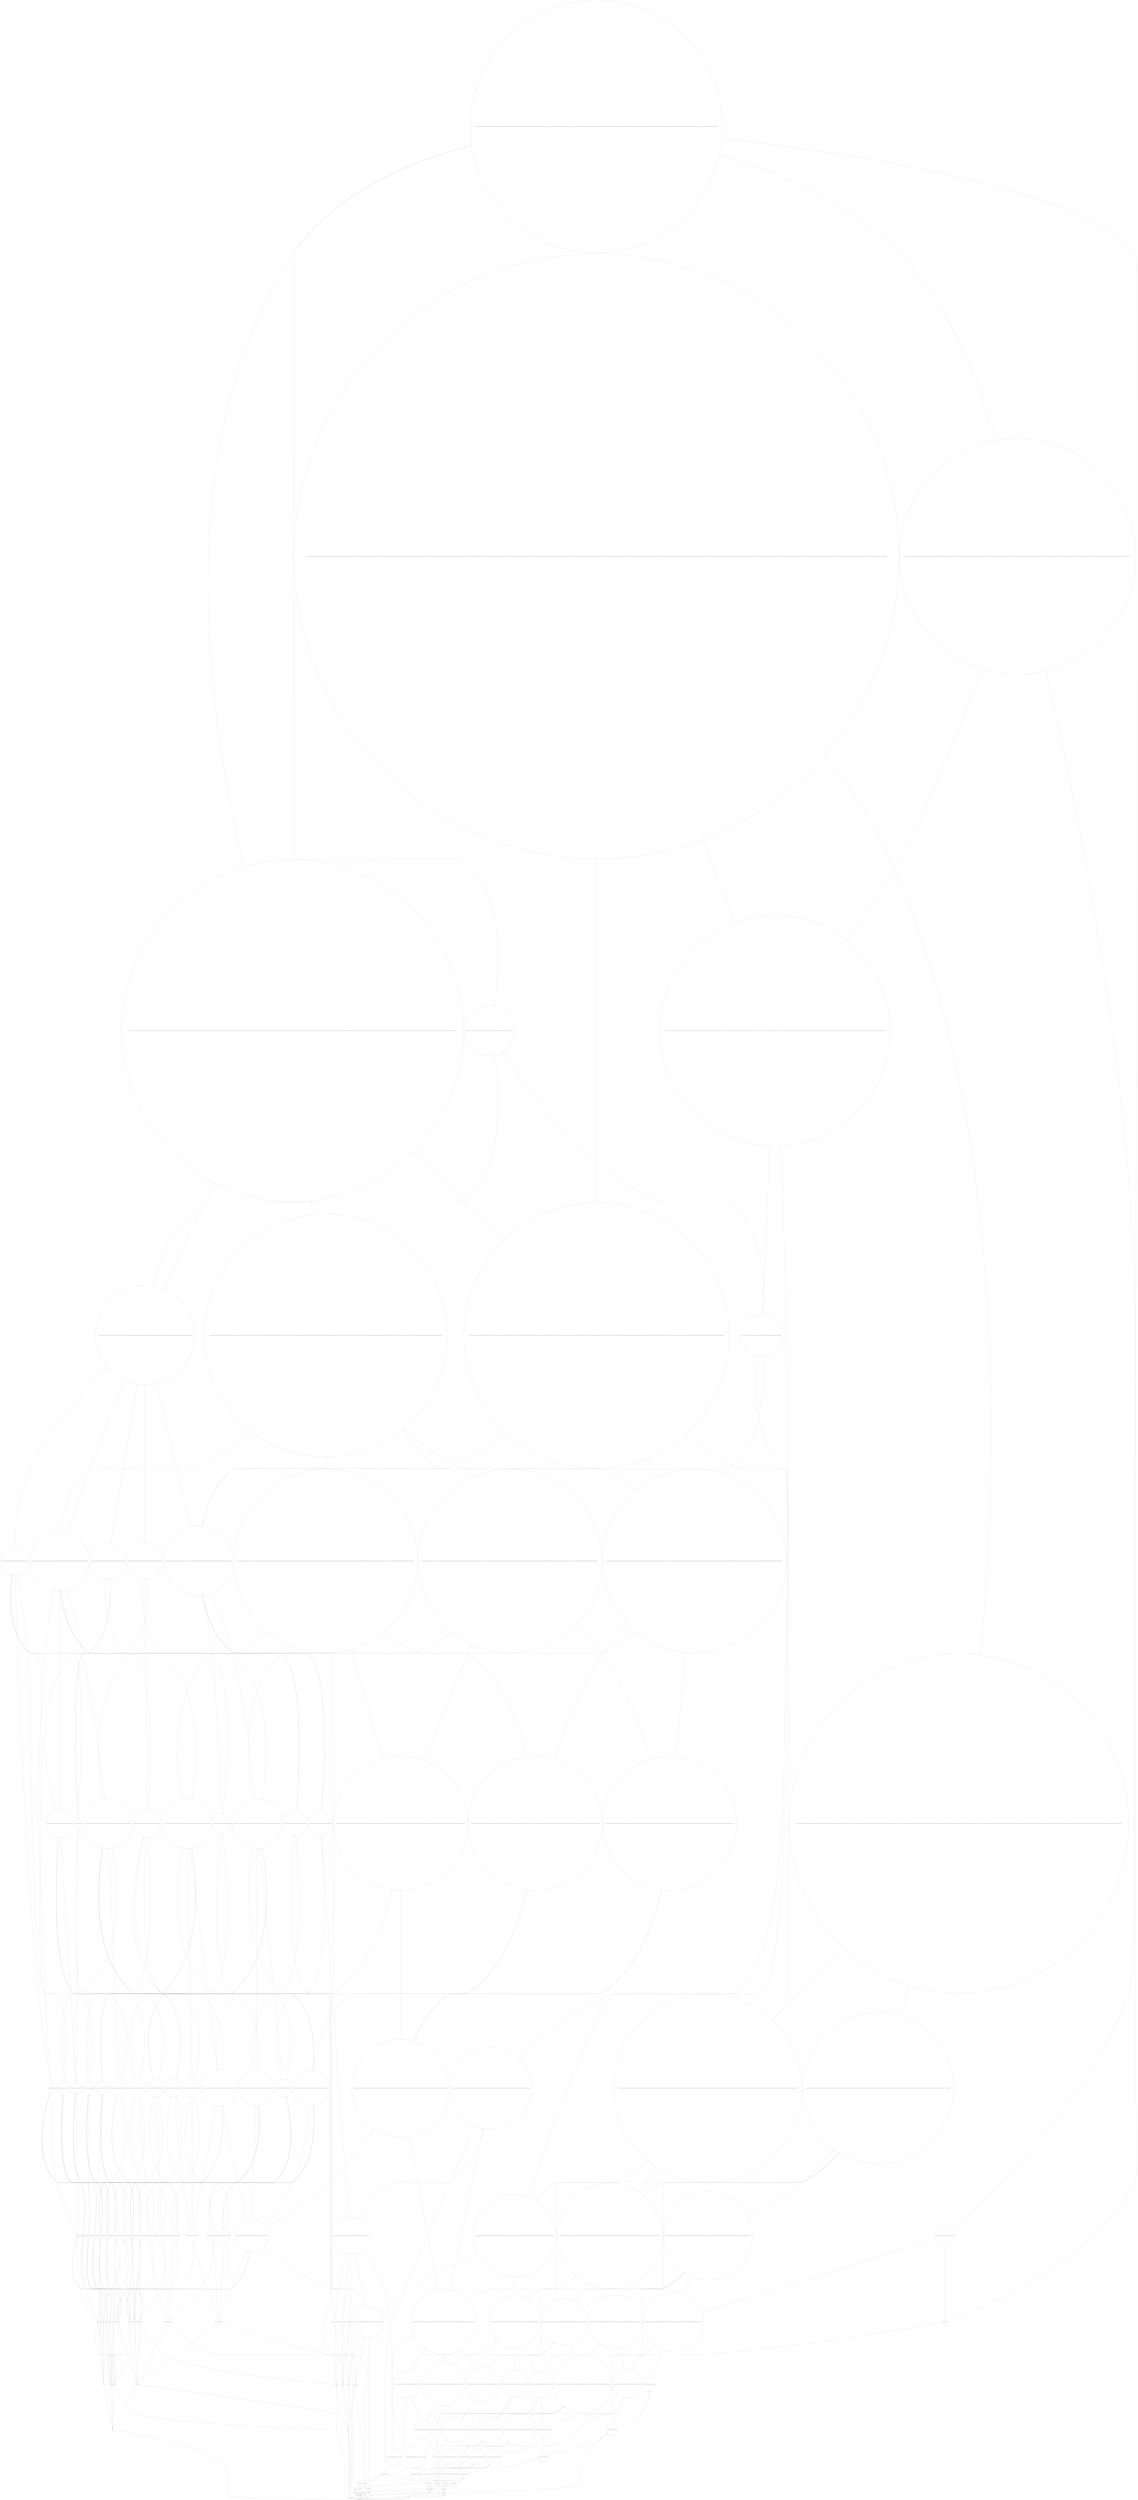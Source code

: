 strict digraph "priss2013-table01_df_step2" {
	graph [bb="0,0,55146,1.1159e+005",
		rankdir=BT
	];
	node [label="\N"];
	"e(e(e(e(e(e(e(o14o18)e(o36o40))e(e(o36o40)o50))e(e(e(o36o40)o50)o46))e(e(e(e(o36o40)o50)o46)e(o46o48)))e(e(e(e(e(o36o40)o50)o46)\
e(o46o48))e(e(o46o48)e(o48o52))))e(e(e(e(e(o36o40)o50)o46)e(o46o48))e(o48o52)))"	 [height=22.784,
		pos="3823.1,41912",
		shape=circle,
		width=22.784];
	"e(e(e(e(e(e(e(e(e(e(e(e(o16o18)o28)e(o14o18))e(e(e(o30o34)o28)o8))e(e(e(e(o16o18)o28)e(o14o18))e(e(e(o30o34)o28)o8)))e(e(e(e(o16o18)\
o28)e(o14o18))e(e(e(o16o18)o28)o8)))e(e(o36o40)o32))e(o32o50))e(e(o32o50)o46))e(e(e(e(e(o36o40)o32)e(o32o50))e(e(o32o50)o46))e(e(\
e(o32o50)o46)e(o46o48))))e(e(e(e(e(e(o36o40)o32)e(o32o50))e(e(o32o50)o46))e(e(e(o32o50)o46)e(o46o48)))e(e(e(o36o40)o32)e(e(o36o40)\
o44))))e(e(e(e(e(e(e(o36o40)o32)e(o32o50))e(e(o32o50)o46))e(e(e(o32o50)o46)e(o46o48)))e(e(e(o36o40)o32)e(e(o36o40)o44)))e(e(e(e(\
o32o50)o46)e(o46o48))e(e(o46o48)e(o48o52)))))"	 [height=61.401,
		pos="5983.1,51984",
		shape=circle,
		width=61.401];
	"e(e(e(e(e(e(e(o14o18)e(o36o40))e(e(o36o40)o50))e(e(e(o36o40)o50)o46))e(e(e(e(o36o40)o50)o46)e(o46o48)))e(e(e(e(e(o36o40)o50)o46)\
e(o46o48))e(e(o46o48)e(o48o52))))e(e(e(e(e(o36o40)o50)o46)e(o46o48))e(o48o52)))" -> "e(e(e(e(e(e(e(e(e(e(e(e(o16o18)o28)e(o14o18))e(e(e(o30o34)o28)o8))e(e(e(e(o16o18)o28)e(o14o18))e(e(e(o30o34)o28)o8)))e(e(e(e(o16o18)\
o28)e(o14o18))e(e(e(o16o18)o28)o8)))e(e(o36o40)o32))e(o32o50))e(e(o32o50)o46))e(e(e(e(e(o36o40)o32)e(o32o50))e(e(o32o50)o46))e(e(\
e(o32o50)o46)e(o46o48))))e(e(e(e(e(e(o36o40)o32)e(o32o50))e(e(o32o50)o46))e(e(e(o32o50)o46)e(o46o48)))e(e(e(o36o40)o32)e(e(o36o40)\
o44))))e(e(e(e(e(e(e(o36o40)o32)e(o32o50))e(e(o32o50)o46))e(e(e(o32o50)o46)e(o46o48)))e(e(e(o36o40)o32)e(e(o36o40)o44)))e(e(e(e(\
o32o50)o46)e(o46o48))e(e(o46o48)e(o48o52)))))"	 [pos="e,5491.9,49828 3980.8,42717 4144.4,43545 4409.9,44873 4653.1,46017 4921.2,47278 5234.6,48687 5489.7,49818"];
	"e(e(e(e(e(e(o16o18)o28)e(o14o18))e(e(e(o16o18)o28)e(o28o4)))e(e(e(e(o30o34)o28)e(o28o4))o8))e(e(e(e(o16o18)o28)e(o14o18))e(e(e(o16o18)\
o28)o8)))"	 [height=15.797,
		pos="25757,5166.1",
		shape=circle,
		width=15.797];
	"e(e(e(e(e(e(e(o16o18)o28)e(o14o18))e(e(e(o16o18)o28)e(o28o4)))e(e(e(e(o30o34)o28)e(o28o4))o8))e(e(e(e(o16o18)o28)e(o14o18))e(e(e(\
o16o18)o28)o8)))e(e(e(e(e(e(o16o18)o28)e(o14o18))e(e(e(o30o34)o28)o8))e(e(e(e(o16o18)o28)e(o14o18))e(e(e(o30o34)o28)o8)))e(e(e(e(\
o30o34)o28)e(o28o4))e(e(o28o4)o8))))"	 [height=32.082,
		pos="24583,7946.1",
		shape=circle,
		width=32.082];
	"e(e(e(e(e(e(o16o18)o28)e(o14o18))e(e(e(o16o18)o28)e(o28o4)))e(e(e(e(o30o34)o28)e(o28o4))o8))e(e(e(e(o16o18)o28)e(o14o18))e(e(e(o16o18)\
o28)o8)))" -> "e(e(e(e(e(e(e(o16o18)o28)e(o14o18))e(e(e(o16o18)o28)e(o28o4)))e(e(e(e(o30o34)o28)e(o28o4))o8))e(e(e(e(o16o18)o28)e(o14o18))e(e(e(\
o16o18)o28)o8)))e(e(e(e(e(e(o16o18)o28)e(o14o18))e(e(e(o30o34)o28)o8))e(e(e(e(o16o18)o28)e(o14o18))e(e(e(o30o34)o28)o8)))e(e(e(e(\
o30o34)o28)e(o28o4))e(e(o28o4)o8))))"	 [pos="e,25032,6881.9 25536,5690.4 25395,6023.5 25208,6467.1 25036,6872.6"];
	"e(e(e(e(e(e(e(o16o18)o28)e(o14o18))e(e(e(o16o18)o28)e(o28o4)))e(e(e(e(o30o34)o28)e(o28o4))o8))e(e(e(e(e(o16o18)o28)e(o14o18))e(e(\
e(o16o18)o28)e(o28o4)))e(o2o54)))e(e(e(e(e(e(o16o18)o28)e(o14o18))e(e(e(o16o18)o28)e(o28o4)))e(e(e(e(o30o34)o28)e(o28o4))o8))e(e(\
e(e(o16o18)o28)e(o14o18))e(e(e(o16o18)o28)o8))))"	 [height=33.382,
		pos="29069,7946.1",
		shape=circle,
		width=33.382];
	"e(e(e(e(e(e(o16o18)o28)e(o14o18))e(e(e(o16o18)o28)e(o28o4)))e(e(e(e(o30o34)o28)e(o28o4))o8))e(e(e(e(o16o18)o28)e(o14o18))e(e(e(o16o18)\
o28)o8)))" -> "e(e(e(e(e(e(e(o16o18)o28)e(o14o18))e(e(e(o16o18)o28)e(o28o4)))e(e(e(e(o30o34)o28)e(o28o4))o8))e(e(e(e(e(o16o18)o28)e(o14o18))e(e(\
e(o16o18)o28)e(o28o4)))e(o2o54)))e(e(e(e(e(e(o16o18)o28)e(o14o18))e(e(e(o16o18)o28)e(o28o4)))e(e(e(e(o30o34)o28)e(o28o4))o8))e(e(\
e(e(o16o18)o28)e(o14o18))e(e(e(o16o18)o28)o8))))"	 [pos="e,28423,6932.6 25862,5725.2 25944,5993.5 26086,6292 26334,6456.9 26475,6550.7 27706,6419.2 27859,6492.9 28069,6594.2 28256,6751.2 \
28416,6925.1"];
	o14	 [height=0.68605,
		pos="17689,201.99",
		shape=circle,
		width=0.68605];
	"e(o14o18)"	 [height=1.336,
		pos="17656,310.78",
		shape=circle,
		width=1.336];
	o14 -> "e(o14o18)"	 [pos="e,17670,264.5 17682,225.9 17679,234.44 17676,244.56 17673,254.75"];
	"e(o14o16)"	 [height=1.336,
		pos="17770,310.78",
		shape=circle,
		width=1.336];
	o14 -> "e(o14o16)"	 [pos="e,17741,271.83 17704,222.08 17712,233.72 17724,249.14 17735,263.8"];
	"e(e(e(e(e(o16o18)o28)e(o14o18))e(e(e(o16o18)o28)o26))e(e(e(e(o16o18)o28)e(o14o18))o8))"	 [height=9.6589,
		pos="21662,1915.9",
		shape=circle,
		width=9.6589];
	"e(e(e(e(e(e(o16o18)o28)e(o14o18))e(e(e(o16o18)o28)o26))e(e(e(e(o16o18)o28)e(o14o18))o8))e(e(e(e(e(o16o18)o28)e(o14o18))o8)e(e(e(\
o30o34)o28)o8)))"	 [height=15.906,
		pos="21868,3130.2",
		shape=circle,
		width=15.906];
	"e(e(e(e(e(o16o18)o28)e(o14o18))e(e(e(o16o18)o28)o26))e(e(e(e(o16o18)o28)e(o14o18))o8))" -> "e(e(e(e(e(e(o16o18)o28)e(o14o18))e(e(e(o16o18)o28)o26))e(e(e(e(o16o18)o28)e(o14o18))o8))e(e(e(e(e(o16o18)o28)e(o14o18))o8)e(e(e(\
o30o34)o28)o8)))"	 [pos="e,21772,2565.5 21720,2259 21736,2351.4 21753,2454 21771,2555.4"];
	"e(e(e(e(e(e(o16o18)o28)e(o14o18))e(e(e(o16o18)o28)o26))e(e(e(e(o16o18)o28)e(o14o18))o8))e(e(e(e(e(o16o18)o28)e(o14o18))e(e(e(o30o34)\
o28)e(o28o4)))e(e(e(e(o30o34)o28)e(o28o4))o8)))"	 [height=19.697,
		pos="24719,3130.2",
		shape=circle,
		width=19.697];
	"e(e(e(e(e(o16o18)o28)e(o14o18))e(e(e(o16o18)o28)o26))e(e(e(e(o16o18)o28)e(o14o18))o8))" -> "e(e(e(e(e(e(o16o18)o28)e(o14o18))e(e(e(o16o18)o28)o26))e(e(e(e(o16o18)o28)e(o14o18))o8))e(e(e(e(e(o16o18)o28)e(o14o18))e(e(e(o30o34)\
o28)e(o28o4)))e(e(e(e(o30o34)o28)e(o28o4))o8)))"	 [pos="e,24264,2585.6 21830,2220.8 21881,2286.5 21944,2347.5 22018,2385.1 22215,2484.8 23798,2335.6 24001,2421.1 24092,2459.4 24178,2515.3 \
24256,2579"];
	o40	 [height=0.68605,
		pos="17262,116.59",
		shape=circle,
		width=0.68605];
	"e(o36o40)"	 [height=1.336,
		pos="17262,3130.2",
		shape=circle,
		width=1.336];
	o40 -> "e(o36o40)"	 [pos="e,17262,3081.8 17262,141.56 17262,177.93 17262,249.22 17262,309.78 17262,309.78 17262,309.78 17262,1152.9 17262,1911.9 17262,2834.9 \
17262,3071.7"];
	"e(e(e(e(e(e(e(o16o18)o28)e(o14o18))e(e(e(o16o18)o28)o26))e(e(e(e(o16o18)o28)e(o14o18))o8))e(e(e(e(e(o16o18)o28)e(o14o18))e(e(e(o30o34)\
o28)e(o28o4)))e(e(e(e(o30o34)o28)e(o28o4))o8)))e(e(e(e(e(e(o16o18)o28)e(o14o18))e(e(e(o30o34)o28)e(o28o4)))e(e(e(e(o30o34)o28)e(\
o28o4))o8))e(e(e(e(e(o30o34)o28)e(o28o4))o8)e(e(e(o30o34)o28)o8))))"	 [height=35.855,
		pos="27634,5166.1",
		shape=circle,
		width=35.855];
	"e(e(e(e(e(e(o16o18)o28)e(o14o18))e(e(e(o16o18)o28)o26))e(e(e(e(o16o18)o28)e(o14o18))o8))e(e(e(e(e(o16o18)o28)e(o14o18))o8)e(e(e(\
o30o34)o28)o8)))" -> "e(e(e(e(e(e(e(o16o18)o28)e(o14o18))e(e(e(o16o18)o28)o26))e(e(e(e(o16o18)o28)e(o14o18))o8))e(e(e(e(e(o16o18)o28)e(o14o18))e(e(e(o30o34)\
o28)e(o28o4)))e(e(e(e(o30o34)o28)e(o28o4))o8)))e(e(e(e(e(e(o16o18)o28)e(o14o18))e(e(e(o30o34)o28)e(o28o4)))e(e(e(e(o30o34)o28)e(\
o28o4))o8))e(e(e(e(e(o30o34)o28)e(o28o4))o8)e(e(e(o30o34)o28)o8))))"	 [pos="e,26811,4171.8 22169,3617.6 22249,3707.1 22342,3788.2 22449,3839.3 22644,3932.5 26136,3792.1 26335,3875.3 26502,3945.1 26659,4047.7 \
26803,4165.1"];
	"e(e(e(e(e(e(e(o16o18)o28)e(o14o18))e(e(e(o16o18)o28)o26))e(e(e(e(o16o18)o28)e(o14o18))o8))e(e(e(e(e(o16o18)o28)e(o14o18))o8)e(e(\
e(o30o34)o28)o8)))e(e(e(e(e(o16o18)o28)e(o14o18))e(e(e(o30o34)o28)o8))e(e(e(e(o16o18)o28)e(o14o18))e(e(e(o30o34)o28)o8))))"	 [height=27.37,
		pos="22992,5166.1",
		shape=circle,
		width=27.37];
	"e(e(e(e(e(e(o16o18)o28)e(o14o18))e(e(e(o16o18)o28)o26))e(e(e(e(o16o18)o28)e(o14o18))o8))e(e(e(e(e(o16o18)o28)e(o14o18))o8)e(e(e(\
o30o34)o28)o8)))" -> "e(e(e(e(e(e(e(o16o18)o28)e(o14o18))e(e(e(o16o18)o28)o26))e(e(e(e(o16o18)o28)e(o14o18))o8))e(e(e(e(e(o16o18)o28)e(o14o18))o8)e(e(\
e(o30o34)o28)o8)))e(e(e(e(e(o16o18)o28)e(o14o18))e(e(e(o30o34)o28)o8))e(e(e(e(o16o18)o28)e(o14o18))e(e(e(o30o34)o28)o8))))"	 [pos="e,22516,4303.2 22145,3631.7 22255,3831.6 22386,4067.8 22511,4294.1"];
	"e(e(e(e(e(e(e(o16o18)o28)e(o14o18))e(e(e(o16o18)o28)o26))e(e(e(e(o16o18)o28)e(o14o18))o8))e(e(e(e(e(o16o18)o28)e(o14o18))o8)e(e(\
e(o30o34)o28)o8)))e(e(e(e(o16o18)o28)e(o14o18))e(e(e(o16o18)o28)o8)))"	 [height=21.647,
		pos="21209,5166.1",
		shape=circle,
		width=21.647];
	"e(e(e(e(e(e(o16o18)o28)e(o14o18))e(e(e(o16o18)o28)o26))e(e(e(e(o16o18)o28)e(o14o18))o8))e(e(e(e(e(o16o18)o28)e(o14o18))o8)e(e(e(\
o30o34)o28)o8)))" -> "e(e(e(e(e(e(e(o16o18)o28)e(o14o18))e(e(e(o16o18)o28)o26))e(e(e(e(o16o18)o28)e(o14o18))o8))e(e(e(e(e(o16o18)o28)e(o14o18))o8)e(e(\
e(o30o34)o28)o8)))e(e(e(e(o16o18)o28)e(o14o18))e(e(e(o16o18)o28)o8)))"	 [pos="e,21449,4424.2 21692,3675.2 21618,3902.1 21532,4169.4 21452,4414.4"];
	"e(o30o34)"	 [height=1.336,
		pos="18074,310.78",
		shape=circle,
		width=1.336];
	"e(e(o30o34)e(o34o36))"	 [height=2.6359,
		pos="17998,5166.1",
		shape=circle,
		width=2.6359];
	"e(o30o34)" -> "e(e(o30o34)e(o34o36))"	 [pos="e,18001,5071.1 18071,359.05 18065,437.65 18055,600.2 18055,737.95 18055,737.95 18055,737.95 18055,1916.9 18055,3154.4 18013,4656.8 \
18001,5060.9"];
	"e(e(o30o34)o28)"	 [height=1.9859,
		pos="20654,489.77",
		shape=circle,
		width=1.9859];
	"e(o30o34)" -> "e(e(o30o34)o28)"	 [pos="e,20583,487.59 18109,344.14 18118,350.06 18127,355.44 18136,358.88 18369,444.12 20166,480.27 20572,487.41"];
	"e(e(e(e(e(e(e(e(o16o18)o28)e(o14o18))e(e(e(o16o18)o28)o26))e(e(e(e(o16o18)o28)e(o14o18))o8))e(e(e(e(e(o16o18)o28)e(o14o18))o8)e(\
e(e(o30o34)o28)o8)))e(e(e(e(e(o16o18)o28)e(o14o18))e(e(e(o30o34)o28)o8))e(e(e(e(o16o18)o28)e(o14o18))e(e(e(o30o34)o28)o8))))e(o26o4))"	 [height=28.543,
		pos="26822,7946.1",
		shape=circle,
		width=28.543];
	"e(e(e(e(e(e(e(e(e(o16o18)o28)e(o14o18))e(e(e(o16o18)o28)e(o28o4)))e(e(e(e(o30o34)o28)e(o28o4))o8))e(e(e(e(e(o16o18)o28)e(o14o18))\
e(e(e(o16o18)o28)e(o28o4)))e(o2o54)))e(e(e(e(e(e(o16o18)o28)e(o14o18))e(e(e(o16o18)o28)e(o28o4)))e(e(e(e(o30o34)o28)e(o28o4))o8))\
e(e(e(e(o16o18)o28)e(o14o18))e(e(e(o16o18)o28)o8))))e(e(e(e(e(e(e(o16o18)o28)e(o14o18))e(e(e(o16o18)o28)e(o28o4)))e(e(e(e(o30o34)\
o28)e(o28o4))o8))e(e(e(e(o16o18)o28)e(o14o18))e(e(e(o16o18)o28)o8)))e(e(e(e(e(e(o16o18)o28)e(o14o18))e(e(e(o30o34)o28)o8))e(e(e(\
e(o16o18)o28)e(o14o18))e(e(e(o30o34)o28)o8)))e(e(e(e(o30o34)o28)e(o28o4))e(e(o28o4)o8)))))e(e(e(e(e(e(e(e(o16o18)o28)e(o14o18))e(\
e(e(o16o18)o28)o26))e(e(e(e(o16o18)o28)e(o14o18))o8))e(e(e(e(e(o16o18)o28)e(o14o18))o8)e(e(e(o30o34)o28)o8)))e(e(e(e(e(o16o18)o28)\
e(o14o18))e(e(e(o30o34)o28)o8))e(e(e(e(o16o18)o28)e(o14o18))e(e(e(o30o34)o28)o8))))e(o26o4)))"	 [height=93.953,
		pos="39764,18380",
		shape=circle,
		width=93.953];
	"e(e(e(e(e(e(e(e(o16o18)o28)e(o14o18))e(e(e(o16o18)o28)o26))e(e(e(e(o16o18)o28)e(o14o18))o8))e(e(e(e(e(o16o18)o28)e(o14o18))o8)e(\
e(e(o30o34)o28)o8)))e(e(e(e(e(o16o18)o28)e(o14o18))e(e(e(o30o34)o28)o8))e(e(e(e(o16o18)o28)e(o14o18))e(e(e(o30o34)o28)o8))))e(o26o4))" -> "e(e(e(e(e(e(e(e(e(o16o18)o28)e(o14o18))e(e(e(o16o18)o28)e(o28o4)))e(e(e(e(o30o34)o28)e(o28o4))o8))e(e(e(e(e(o16o18)o28)e(o14o18))\
e(e(e(o16o18)o28)e(o28o4)))e(o2o54)))e(e(e(e(e(e(o16o18)o28)e(o14o18))e(e(e(o16o18)o28)e(o28o4)))e(e(e(e(o30o34)o28)e(o28o4))o8))\
e(e(e(e(o16o18)o28)e(o14o18))e(e(e(o16o18)o28)o8))))e(e(e(e(e(e(e(o16o18)o28)e(o14o18))e(e(e(o16o18)o28)e(o28o4)))e(e(e(e(o30o34)\
o28)e(o28o4))o8))e(e(e(e(o16o18)o28)e(o14o18))e(e(e(o16o18)o28)o8)))e(e(e(e(e(e(o16o18)o28)e(o14o18))e(e(e(o30o34)o28)o8))e(e(e(\
e(o16o18)o28)e(o14o18))e(e(e(o30o34)o28)o8)))e(e(e(e(o30o34)o28)e(o28o4))e(e(o28o4)o8)))))e(e(e(e(e(e(e(e(o16o18)o28)e(o14o18))e(\
e(e(o16o18)o28)o26))e(e(e(e(o16o18)o28)e(o14o18))o8))e(e(e(e(e(o16o18)o28)e(o14o18))o8)e(e(e(o30o34)o28)o8)))e(e(e(e(e(o16o18)o28)\
e(o14o18))e(e(e(o30o34)o28)o8))e(e(e(e(o16o18)o28)e(o14o18))e(e(e(o30o34)o28)o8))))e(o26o4)))"	 [pos="e,38008,15490 27281,8865.7 27434,9078.7 27626,9278.2 27858,9399.4 27940,9442.4 31136,9369.6 31202,9435.4 31294,9528.1 31148,14054 \
31240,14146 31291,14197 36309,14151 36373,14182 36995,14482 37540,14957 38001,15482"];
	"e(e(e(e(e(e(e(e(e(e(o16o18)o28)e(o14o18))e(e(e(o16o18)o28)e(o28o4)))e(e(e(e(o30o34)o28)e(o28o4))o8))e(e(e(e(e(o16o18)o28)e(o14o18))\
e(e(e(o16o18)o28)e(o28o4)))e(o2o54)))e(e(e(e(e(e(o16o18)o28)e(o14o18))e(e(e(o16o18)o28)e(o28o4)))e(e(e(e(o30o34)o28)e(o28o4))o8))\
e(e(e(e(o16o18)o28)e(o14o18))e(e(e(o16o18)o28)o8))))e(e(e(e(e(e(e(o16o18)o28)e(o14o18))e(e(e(o16o18)o28)e(o28o4)))e(e(e(e(o30o34)\
o28)e(o28o4))o8))e(e(e(e(o16o18)o28)e(o14o18))e(e(e(o16o18)o28)o8)))e(e(e(e(e(e(o16o18)o28)e(o14o18))e(e(e(o30o34)o28)o8))e(e(e(\
e(o16o18)o28)e(o14o18))e(e(e(o30o34)o28)o8)))e(e(e(e(o30o34)o28)e(o28o4))e(e(o28o4)o8)))))e(e(e(e(e(e(e(e(o16o18)o28)e(o14o18))e(\
e(e(o16o18)o28)e(o28o4)))e(e(e(e(o30o34)o28)e(o28o4))o8))e(e(e(e(o16o18)o28)e(o14o18))e(e(e(o16o18)o28)o8)))e(e(e(e(e(e(o16o18)o28)\
e(o14o18))e(e(e(o30o34)o28)o8))e(e(e(e(o16o18)o28)e(o14o18))e(e(e(o30o34)o28)o8)))e(e(e(e(o30o34)o28)e(o28o4))e(e(o28o4)o8))))e(\
e(e(e(e(e(e(o16o18)o28)e(o14o18))e(e(e(o30o34)o28)o8))e(e(e(e(o16o18)o28)e(o14o18))e(e(e(o30o34)o28)o8)))e(e(e(e(o16o18)o28)e(o14o18))\
e(e(e(o16o18)o28)o8)))e(e(o36o40)o32))))e(e(e(e(e(e(e(e(e(o16o18)o28)e(o14o18))e(e(e(o16o18)o28)e(o28o4)))e(e(e(e(o30o34)o28)e(o28o4))\
o8))e(e(e(e(e(o16o18)o28)e(o14o18))e(e(e(o16o18)o28)e(o28o4)))e(o2o54)))e(e(e(e(e(e(o16o18)o28)e(o14o18))e(e(e(o16o18)o28)e(o28o4)))\
e(e(e(e(o30o34)o28)e(o28o4))o8))e(e(e(e(o16o18)o28)e(o14o18))e(e(e(o16o18)o28)o8))))e(e(e(e(e(e(e(o16o18)o28)e(o14o18))e(e(e(o16o18)\
o28)e(o28o4)))e(e(e(e(o30o34)o28)e(o28o4))o8))e(e(e(e(o16o18)o28)e(o14o18))e(e(e(o16o18)o28)o8)))e(e(e(e(e(e(o16o18)o28)e(o14o18))\
e(e(e(o30o34)o28)o8))e(e(e(e(o16o18)o28)e(o14o18))e(e(e(o30o34)o28)o8)))e(e(e(e(o30o34)o28)e(o28o4))e(e(o28o4)o8)))))e(e(e(e(e(e(\
e(e(o16o18)o28)e(o14o18))e(e(e(o16o18)o28)o26))e(e(e(e(o16o18)o28)e(o14o18))o8))e(e(e(e(e(o16o18)o28)e(o14o18))o8)e(e(e(o30o34)o28)\
o8)))e(e(e(e(e(o16o18)o28)e(o14o18))e(e(e(o30o34)o28)o8))e(e(e(e(o16o18)o28)e(o14o18))e(e(e(o30o34)o28)o8))))e(o26o4))))"	 [height=210.53,
		pos="42825,30193",
		shape=circle,
		width=210.53];
	"e(e(e(e(e(e(e(e(e(e(e(e(e(o16o18)o28)e(o14o18))e(e(e(o16o18)o28)o26))e(e(e(e(o16o18)o28)e(o14o18))o8))e(e(e(e(e(o16o18)o28)e(o14o18))\
o8)e(e(e(o30o34)o28)o8)))e(e(e(e(e(o16o18)o28)e(o14o18))e(e(e(o30o34)o28)o8))e(e(e(e(o16o18)o28)e(o14o18))e(e(e(o30o34)o28)o8))))\
e(e(e(e(e(o16o18)o28)e(e(o30o34)o28))e(e(e(o16o18)o28)e(o14o18)))e(e(e(e(o16o18)o28)e(o14o18))e(e(e(o16o18)o28)o26))))e(e(e(e(e(\
e(e(e(o16o18)o28)e(o14o18))e(e(e(o30o34)o28)o8))e(e(e(e(o16o18)o28)e(o14o18))e(e(e(o30o34)o28)o8)))e(e(e(e(o16o18)o28)e(o14o18))\
e(e(e(o16o18)o28)o8)))e(e(o36o40)o32))e(o32o50)))e(e(e(e(e(e(e(e(e(o16o18)o28)e(o14o18))e(e(e(o30o34)o28)o8))e(e(e(e(o16o18)o28)\
e(o14o18))e(e(e(o30o34)o28)o8)))e(e(e(e(o16o18)o28)e(o14o18))e(e(e(o16o18)o28)o8)))e(e(o36o40)o32))e(o32o50))e(e(o32o50)o46)))e(\
e(e(e(e(e(e(e(e(e(o16o18)o28)e(o14o18))e(e(e(o30o34)o28)o8))e(e(e(e(o16o18)o28)e(o14o18))e(e(e(o30o34)o28)o8)))e(e(e(e(o16o18)o28)\
e(o14o18))e(e(e(o16o18)o28)o8)))e(e(o36o40)o32))e(o32o50))e(e(o32o50)o46))e(e(e(e(e(o36o40)o32)e(o32o50))e(e(o32o50)o46))e(e(e(o32o50)\
o46)e(o46o48)))))e(e(e(e(e(e(e(e(e(o16o18)o28)e(o14o18))e(e(e(o16o18)o28)o26))e(e(e(e(o16o18)o28)e(o14o18))o8))e(e(e(e(e(o16o18)\
o28)e(o14o18))o8)e(e(e(o30o34)o28)o8)))e(e(e(e(e(o16o18)o28)e(o14o18))e(e(e(o30o34)o28)o8))e(e(e(e(o16o18)o28)e(o14o18))e(e(e(o30o34)\
o28)o8))))e(e(e(e(e(o16o18)o28)e(e(o30o34)o28))e(e(e(o16o18)o28)e(o14o18)))e(e(e(e(o16o18)o28)e(o14o18))e(e(e(o16o18)o28)o26))))\
e(e(e(e(e(o14o18)o44)e(o16o18))e(o34o44))e(e(e(e(o16o18)o28)e(o14o18))e(e(e(o16o18)o28)o26)))))e(e(e(e(e(e(e(e(e(e(o16o18)o28)e(\
o14o18))e(e(e(o16o18)o28)e(o28o4)))e(e(e(e(o30o34)o28)e(o28o4))o8))e(e(e(e(e(o16o18)o28)e(o14o18))e(e(e(o16o18)o28)e(o28o4)))e(o2o54)))\
e(e(e(e(e(e(o16o18)o28)e(o14o18))e(e(e(o16o18)o28)e(o28o4)))e(e(e(e(o30o34)o28)e(o28o4))o8))e(e(e(e(o16o18)o28)e(o14o18))e(e(e(o16o18)\
o28)o8))))e(e(e(e(e(e(e(o16o18)o28)e(o14o18))e(e(e(o16o18)o28)e(o28o4)))e(e(e(e(o30o34)o28)e(o28o4))o8))e(e(e(e(o16o18)o28)e(o14o18))\
e(e(e(o16o18)o28)o8)))e(e(e(e(e(e(o16o18)o28)e(o14o18))e(e(e(o30o34)o28)o8))e(e(e(e(o16o18)o28)e(o14o18))e(e(e(o30o34)o28)o8)))e(\
e(e(e(o30o34)o28)e(o28o4))e(e(o28o4)o8)))))e(e(e(e(e(e(e(e(o16o18)o28)e(o14o18))e(e(e(o16o18)o28)e(o28o4)))e(e(e(e(o30o34)o28)e(\
o28o4))o8))e(e(e(e(o16o18)o28)e(o14o18))e(e(e(o16o18)o28)o8)))e(e(e(e(e(e(o16o18)o28)e(o14o18))e(e(e(o30o34)o28)o8))e(e(e(e(o16o18)\
o28)e(o14o18))e(e(e(o30o34)o28)o8)))e(e(e(e(o30o34)o28)e(o28o4))e(e(o28o4)o8))))e(e(e(e(e(e(e(o16o18)o28)e(o14o18))e(e(e(o30o34)\
o28)o8))e(e(e(e(o16o18)o28)e(o14o18))e(e(e(o30o34)o28)o8)))e(e(e(e(o16o18)o28)e(o14o18))e(e(e(o16o18)o28)o8)))e(e(o36o40)o32))))\
e(e(e(e(e(e(e(e(e(o16o18)o28)e(o14o18))e(e(e(o16o18)o28)e(o28o4)))e(e(e(e(o30o34)o28)e(o28o4))o8))e(e(e(e(e(o16o18)o28)e(o14o18))\
e(e(e(o16o18)o28)e(o28o4)))e(o2o54)))e(e(e(e(e(e(o16o18)o28)e(o14o18))e(e(e(o16o18)o28)e(o28o4)))e(e(e(e(o30o34)o28)e(o28o4))o8))\
e(e(e(e(o16o18)o28)e(o14o18))e(e(e(o16o18)o28)o8))))e(e(e(e(e(e(e(o16o18)o28)e(o14o18))e(e(e(o16o18)o28)e(o28o4)))e(e(e(e(o30o34)\
o28)e(o28o4))o8))e(e(e(e(o16o18)o28)e(o14o18))e(e(e(o16o18)o28)o8)))e(e(e(e(e(e(o16o18)o28)e(o14o18))e(e(e(o30o34)o28)o8))e(e(e(\
e(o16o18)o28)e(o14o18))e(e(e(o30o34)o28)o8)))e(e(e(e(o30o34)o28)e(o28o4))e(e(o28o4)o8)))))e(e(e(e(e(e(e(e(o16o18)o28)e(o14o18))e(\
e(e(o16o18)o28)o26))e(e(e(e(o16o18)o28)e(o14o18))o8))e(e(e(e(e(o16o18)o28)e(o14o18))o8)e(e(e(o30o34)o28)o8)))e(e(e(e(e(o16o18)o28)\
e(o14o18))e(e(e(o30o34)o28)o8))e(e(e(e(o16o18)o28)e(o14o18))e(e(e(o30o34)o28)o8))))e(o26o4)))))"	 [height=375.25,
		pos="30938,86765",
		shape=circle,
		width=375.25];
	"e(e(e(e(e(e(e(e(e(e(o16o18)o28)e(o14o18))e(e(e(o16o18)o28)e(o28o4)))e(e(e(e(o30o34)o28)e(o28o4))o8))e(e(e(e(e(o16o18)o28)e(o14o18))\
e(e(e(o16o18)o28)e(o28o4)))e(o2o54)))e(e(e(e(e(e(o16o18)o28)e(o14o18))e(e(e(o16o18)o28)e(o28o4)))e(e(e(e(o30o34)o28)e(o28o4))o8))\
e(e(e(e(o16o18)o28)e(o14o18))e(e(e(o16o18)o28)o8))))e(e(e(e(e(e(e(o16o18)o28)e(o14o18))e(e(e(o16o18)o28)e(o28o4)))e(e(e(e(o30o34)\
o28)e(o28o4))o8))e(e(e(e(o16o18)o28)e(o14o18))e(e(e(o16o18)o28)o8)))e(e(e(e(e(e(o16o18)o28)e(o14o18))e(e(e(o30o34)o28)o8))e(e(e(\
e(o16o18)o28)e(o14o18))e(e(e(o30o34)o28)o8)))e(e(e(e(o30o34)o28)e(o28o4))e(e(o28o4)o8)))))e(e(e(e(e(e(e(e(o16o18)o28)e(o14o18))e(\
e(e(o16o18)o28)e(o28o4)))e(e(e(e(o30o34)o28)e(o28o4))o8))e(e(e(e(o16o18)o28)e(o14o18))e(e(e(o16o18)o28)o8)))e(e(e(e(e(e(o16o18)o28)\
e(o14o18))e(e(e(o30o34)o28)o8))e(e(e(e(o16o18)o28)e(o14o18))e(e(e(o30o34)o28)o8)))e(e(e(e(o30o34)o28)e(o28o4))e(e(o28o4)o8))))e(\
e(e(e(e(e(e(o16o18)o28)e(o14o18))e(e(e(o30o34)o28)o8))e(e(e(e(o16o18)o28)e(o14o18))e(e(e(o30o34)o28)o8)))e(e(e(e(o16o18)o28)e(o14o18))\
e(e(e(o16o18)o28)o8)))e(e(o36o40)o32))))e(e(e(e(e(e(e(e(e(o16o18)o28)e(o14o18))e(e(e(o16o18)o28)e(o28o4)))e(e(e(e(o30o34)o28)e(o28o4))\
o8))e(e(e(e(e(o16o18)o28)e(o14o18))e(e(e(o16o18)o28)e(o28o4)))e(o2o54)))e(e(e(e(e(e(o16o18)o28)e(o14o18))e(e(e(o16o18)o28)e(o28o4)))\
e(e(e(e(o30o34)o28)e(o28o4))o8))e(e(e(e(o16o18)o28)e(o14o18))e(e(e(o16o18)o28)o8))))e(e(e(e(e(e(e(o16o18)o28)e(o14o18))e(e(e(o16o18)\
o28)e(o28o4)))e(e(e(e(o30o34)o28)e(o28o4))o8))e(e(e(e(o16o18)o28)e(o14o18))e(e(e(o16o18)o28)o8)))e(e(e(e(e(e(o16o18)o28)e(o14o18))\
e(e(e(o30o34)o28)o8))e(e(e(e(o16o18)o28)e(o14o18))e(e(e(o30o34)o28)o8)))e(e(e(e(o30o34)o28)e(o28o4))e(e(o28o4)o8)))))e(e(e(e(e(e(\
e(e(o16o18)o28)e(o14o18))e(e(e(o16o18)o28)o26))e(e(e(e(o16o18)o28)e(o14o18))o8))e(e(e(e(e(o16o18)o28)e(o14o18))o8)e(e(e(o30o34)o28)\
o8)))e(e(e(e(e(o16o18)o28)e(o14o18))e(e(e(o30o34)o28)o8))e(e(e(e(o16o18)o28)e(o14o18))e(e(e(o30o34)o28)o8))))e(o26o4))))" -> "e(e(e(e(e(e(e(e(e(e(e(e(e(o16o18)o28)e(o14o18))e(e(e(o16o18)o28)o26))e(e(e(e(o16o18)o28)e(o14o18))o8))e(e(e(e(e(o16o18)o28)e(o14o18))\
o8)e(e(e(o30o34)o28)o8)))e(e(e(e(e(o16o18)o28)e(o14o18))e(e(e(o30o34)o28)o8))e(e(e(e(o16o18)o28)e(o14o18))e(e(e(o30o34)o28)o8))))\
e(e(e(e(e(o16o18)o28)e(e(o30o34)o28))e(e(e(o16o18)o28)e(o14o18)))e(e(e(e(o16o18)o28)e(o14o18))e(e(e(o16o18)o28)o26))))e(e(e(e(e(\
e(e(e(o16o18)o28)e(o14o18))e(e(e(o30o34)o28)o8))e(e(e(e(o16o18)o28)e(o14o18))e(e(e(o30o34)o28)o8)))e(e(e(e(o16o18)o28)e(o14o18))\
e(e(e(o16o18)o28)o8)))e(e(o36o40)o32))e(o32o50)))e(e(e(e(e(e(e(e(e(o16o18)o28)e(o14o18))e(e(e(o30o34)o28)o8))e(e(e(e(o16o18)o28)\
e(o14o18))e(e(e(o30o34)o28)o8)))e(e(e(e(o16o18)o28)e(o14o18))e(e(e(o16o18)o28)o8)))e(e(o36o40)o32))e(o32o50))e(e(o32o50)o46)))e(\
e(e(e(e(e(e(e(e(e(o16o18)o28)e(o14o18))e(e(e(o30o34)o28)o8))e(e(e(e(o16o18)o28)e(o14o18))e(e(e(o30o34)o28)o8)))e(e(e(e(o16o18)o28)\
e(o14o18))e(e(e(o16o18)o28)o8)))e(e(o36o40)o32))e(o32o50))e(e(o32o50)o46))e(e(e(e(e(o36o40)o32)e(o32o50))e(e(o32o50)o46))e(e(e(o32o50)\
o46)e(o46o48)))))e(e(e(e(e(e(e(e(e(o16o18)o28)e(o14o18))e(e(e(o16o18)o28)o26))e(e(e(e(o16o18)o28)e(o14o18))o8))e(e(e(e(e(o16o18)\
o28)e(o14o18))o8)e(e(e(o30o34)o28)o8)))e(e(e(e(e(o16o18)o28)e(o14o18))e(e(e(o30o34)o28)o8))e(e(e(e(o16o18)o28)e(o14o18))e(e(e(o30o34)\
o28)o8))))e(e(e(e(e(o16o18)o28)e(e(o30o34)o28))e(e(e(o16o18)o28)e(o14o18)))e(e(e(e(o16o18)o28)e(o14o18))e(e(e(o16o18)o28)o26))))\
e(e(e(e(e(o14o18)o44)e(o16o18))e(o34o44))e(e(e(e(o16o18)o28)e(o14o18))e(e(e(o16o18)o28)o26)))))e(e(e(e(e(e(e(e(e(e(o16o18)o28)e(\
o14o18))e(e(e(o16o18)o28)e(o28o4)))e(e(e(e(o30o34)o28)e(o28o4))o8))e(e(e(e(e(o16o18)o28)e(o14o18))e(e(e(o16o18)o28)e(o28o4)))e(o2o54)))\
e(e(e(e(e(e(o16o18)o28)e(o14o18))e(e(e(o16o18)o28)e(o28o4)))e(e(e(e(o30o34)o28)e(o28o4))o8))e(e(e(e(o16o18)o28)e(o14o18))e(e(e(o16o18)\
o28)o8))))e(e(e(e(e(e(e(o16o18)o28)e(o14o18))e(e(e(o16o18)o28)e(o28o4)))e(e(e(e(o30o34)o28)e(o28o4))o8))e(e(e(e(o16o18)o28)e(o14o18))\
e(e(e(o16o18)o28)o8)))e(e(e(e(e(e(o16o18)o28)e(o14o18))e(e(e(o30o34)o28)o8))e(e(e(e(o16o18)o28)e(o14o18))e(e(e(o30o34)o28)o8)))e(\
e(e(e(o30o34)o28)e(o28o4))e(e(o28o4)o8)))))e(e(e(e(e(e(e(e(o16o18)o28)e(o14o18))e(e(e(o16o18)o28)e(o28o4)))e(e(e(e(o30o34)o28)e(\
o28o4))o8))e(e(e(e(o16o18)o28)e(o14o18))e(e(e(o16o18)o28)o8)))e(e(e(e(e(e(o16o18)o28)e(o14o18))e(e(e(o30o34)o28)o8))e(e(e(e(o16o18)\
o28)e(o14o18))e(e(e(o30o34)o28)o8)))e(e(e(e(o30o34)o28)e(o28o4))e(e(o28o4)o8))))e(e(e(e(e(e(e(o16o18)o28)e(o14o18))e(e(e(o30o34)\
o28)o8))e(e(e(e(o16o18)o28)e(o14o18))e(e(e(o30o34)o28)o8)))e(e(e(e(o16o18)o28)e(o14o18))e(e(e(o16o18)o28)o8)))e(e(o36o40)o32))))\
e(e(e(e(e(e(e(e(e(o16o18)o28)e(o14o18))e(e(e(o16o18)o28)e(o28o4)))e(e(e(e(o30o34)o28)e(o28o4))o8))e(e(e(e(e(o16o18)o28)e(o14o18))\
e(e(e(o16o18)o28)e(o28o4)))e(o2o54)))e(e(e(e(e(e(o16o18)o28)e(o14o18))e(e(e(o16o18)o28)e(o28o4)))e(e(e(e(o30o34)o28)e(o28o4))o8))\
e(e(e(e(o16o18)o28)e(o14o18))e(e(e(o16o18)o28)o8))))e(e(e(e(e(e(e(o16o18)o28)e(o14o18))e(e(e(o16o18)o28)e(o28o4)))e(e(e(e(o30o34)\
o28)e(o28o4))o8))e(e(e(e(o16o18)o28)e(o14o18))e(e(e(o16o18)o28)o8)))e(e(e(e(e(e(o16o18)o28)e(o14o18))e(e(e(o30o34)o28)o8))e(e(e(\
e(o16o18)o28)e(o14o18))e(e(e(o30o34)o28)o8)))e(e(e(e(o30o34)o28)e(o28o4))e(e(o28o4)o8)))))e(e(e(e(e(e(e(e(o16o18)o28)e(o14o18))e(\
e(e(o16o18)o28)o26))e(e(e(e(o16o18)o28)e(o14o18))o8))e(e(e(e(e(o16o18)o28)e(o14o18))o8)e(e(e(o30o34)o28)o8)))e(e(e(e(e(o16o18)o28)\
e(o14o18))e(e(e(o30o34)o28)o8))e(e(e(e(o16o18)o28)e(o14o18))e(e(e(o30o34)o28)o8))))e(o26o4)))))"	 [pos="e,38821,75794 43450,37747 43919,46520 43908,61313 39883,73220 39592,74081 39232,74941 38825,75785"];
	"e(e(e(e(e(e(e(e(e(o16o18)o28)e(o14o18))e(e(e(o16o18)o28)e(o28o4)))e(e(e(e(o30o34)o28)e(o28o4))o8))e(e(e(e(e(o16o18)o28)e(o14o18))\
e(e(e(o16o18)o28)e(o28o4)))e(o2o54)))e(e(e(e(e(e(o16o18)o28)e(o14o18))e(e(e(o16o18)o28)e(o28o4)))e(e(e(e(o30o34)o28)e(o28o4))o8))\
e(e(e(e(o16o18)o28)e(o14o18))e(e(e(o16o18)o28)o8))))e(e(e(e(e(e(e(o16o18)o28)e(o14o18))e(e(e(o16o18)o28)e(o28o4)))e(e(e(e(o30o34)\
o28)e(o28o4))o8))e(e(e(e(o16o18)o28)e(o14o18))e(e(e(o16o18)o28)o8)))e(e(e(e(e(e(o16o18)o28)e(o14o18))e(e(e(o30o34)o28)o8))e(e(e(\
e(o16o18)o28)e(o14o18))e(e(e(o30o34)o28)o8)))e(e(e(e(o30o34)o28)e(o28o4))e(e(o28o4)o8)))))e(e(e(e(e(e(e(e(o16o18)o28)e(o14o18))e(\
e(e(o16o18)o28)e(o28o4)))e(e(e(e(o30o34)o28)e(o28o4))o8))e(e(e(e(o16o18)o28)e(o14o18))e(e(e(o16o18)o28)o8)))e(e(e(e(e(e(o16o18)o28)\
e(o14o18))e(e(e(o30o34)o28)o8))e(e(e(e(o16o18)o28)e(o14o18))e(e(e(o30o34)o28)o8)))e(e(e(e(o30o34)o28)e(o28o4))e(e(o28o4)o8))))e(\
e(e(e(e(e(e(o16o18)o28)e(o14o18))e(e(e(o30o34)o28)o8))e(e(e(e(o16o18)o28)e(o14o18))e(e(e(o30o34)o28)o8)))e(e(e(e(o16o18)o28)e(o14o18))\
e(e(e(o16o18)o28)o8)))e(e(o36o40)o32))))"	 [height=116.61,
		pos="32166,18380",
		shape=circle,
		width=116.61];
	"e(e(e(e(e(e(e(e(e(o16o18)o28)e(o14o18))e(e(e(o16o18)o28)e(o28o4)))e(e(e(e(o30o34)o28)e(o28o4))o8))e(e(e(e(e(o16o18)o28)e(o14o18))\
e(e(e(o16o18)o28)e(o28o4)))e(o2o54)))e(e(e(e(e(e(o16o18)o28)e(o14o18))e(e(e(o16o18)o28)e(o28o4)))e(e(e(e(o30o34)o28)e(o28o4))o8))\
e(e(e(e(o16o18)o28)e(o14o18))e(e(e(o16o18)o28)o8))))e(e(e(e(e(e(e(o16o18)o28)e(o14o18))e(e(e(o16o18)o28)e(o28o4)))e(e(e(e(o30o34)\
o28)e(o28o4))o8))e(e(e(e(o16o18)o28)e(o14o18))e(e(e(o16o18)o28)o8)))e(e(e(e(e(e(o16o18)o28)e(o14o18))e(e(e(o30o34)o28)o8))e(e(e(\
e(o16o18)o28)e(o14o18))e(e(e(o30o34)o28)o8)))e(e(e(e(o30o34)o28)e(o28o4))e(e(o28o4)o8)))))e(e(e(e(e(e(e(e(o16o18)o28)e(o14o18))e(\
e(e(o16o18)o28)e(o28o4)))e(e(e(e(o30o34)o28)e(o28o4))o8))e(e(e(e(o16o18)o28)e(o14o18))e(e(e(o16o18)o28)o8)))e(e(e(e(e(e(o16o18)o28)\
e(o14o18))e(e(e(o30o34)o28)o8))e(e(e(e(o16o18)o28)e(o14o18))e(e(e(o30o34)o28)o8)))e(e(e(e(o30o34)o28)e(o28o4))e(e(o28o4)o8))))e(\
e(e(e(e(e(e(o16o18)o28)e(o14o18))e(e(e(o30o34)o28)o8))e(e(e(e(o16o18)o28)e(o14o18))e(e(e(o30o34)o28)o8)))e(e(e(e(o16o18)o28)e(o14o18))\
e(e(e(o16o18)o28)o8)))e(e(o36o40)o32))))" -> "e(e(e(e(e(e(e(e(e(e(o16o18)o28)e(o14o18))e(e(e(o16o18)o28)e(o28o4)))e(e(e(e(o30o34)o28)e(o28o4))o8))e(e(e(e(e(o16o18)o28)e(o14o18))\
e(e(e(o16o18)o28)e(o28o4)))e(o2o54)))e(e(e(e(e(e(o16o18)o28)e(o14o18))e(e(e(o16o18)o28)e(o28o4)))e(e(e(e(o30o34)o28)e(o28o4))o8))\
e(e(e(e(o16o18)o28)e(o14o18))e(e(e(o16o18)o28)o8))))e(e(e(e(e(e(e(o16o18)o28)e(o14o18))e(e(e(o16o18)o28)e(o28o4)))e(e(e(e(o30o34)\
o28)e(o28o4))o8))e(e(e(e(o16o18)o28)e(o14o18))e(e(e(o16o18)o28)o8)))e(e(e(e(e(e(o16o18)o28)e(o14o18))e(e(e(o30o34)o28)o8))e(e(e(\
e(o16o18)o28)e(o14o18))e(e(e(o30o34)o28)o8)))e(e(e(e(o30o34)o28)e(o28o4))e(e(o28o4)o8)))))e(e(e(e(e(e(e(e(o16o18)o28)e(o14o18))e(\
e(e(o16o18)o28)e(o28o4)))e(e(e(e(o30o34)o28)e(o28o4))o8))e(e(e(e(o16o18)o28)e(o14o18))e(e(e(o16o18)o28)o8)))e(e(e(e(e(e(o16o18)o28)\
e(o14o18))e(e(e(o30o34)o28)o8))e(e(e(e(o16o18)o28)e(o14o18))e(e(e(o30o34)o28)o8)))e(e(e(e(o30o34)o28)e(o28o4))e(e(o28o4)o8))))e(\
e(e(e(e(e(e(o16o18)o28)e(o14o18))e(e(e(o30o34)o28)o8))e(e(e(e(o16o18)o28)e(o14o18))e(e(e(o30o34)o28)o8)))e(e(e(e(o16o18)o28)e(o14o18))\
e(e(e(o16o18)o28)o8)))e(e(o36o40)o32))))e(e(e(e(e(e(e(e(e(o16o18)o28)e(o14o18))e(e(e(o16o18)o28)e(o28o4)))e(e(e(e(o30o34)o28)e(o28o4))\
o8))e(e(e(e(e(o16o18)o28)e(o14o18))e(e(e(o16o18)o28)e(o28o4)))e(o2o54)))e(e(e(e(e(e(o16o18)o28)e(o14o18))e(e(e(o16o18)o28)e(o28o4)))\
e(e(e(e(o30o34)o28)e(o28o4))o8))e(e(e(e(o16o18)o28)e(o14o18))e(e(e(o16o18)o28)o8))))e(e(e(e(e(e(e(o16o18)o28)e(o14o18))e(e(e(o16o18)\
o28)e(o28o4)))e(e(e(e(o30o34)o28)e(o28o4))o8))e(e(e(e(o16o18)o28)e(o14o18))e(e(e(o16o18)o28)o8)))e(e(e(e(e(e(o16o18)o28)e(o14o18))\
e(e(e(o30o34)o28)o8))e(e(e(e(o16o18)o28)e(o14o18))e(e(e(o30o34)o28)o8)))e(e(e(e(o30o34)o28)e(o28o4))e(e(o28o4)o8)))))e(e(e(e(e(e(\
e(e(o16o18)o28)e(o14o18))e(e(e(o16o18)o28)o26))e(e(e(e(o16o18)o28)e(o14o18))o8))e(e(e(e(e(o16o18)o28)e(o14o18))o8)e(e(e(o30o34)o28)\
o8)))e(e(e(e(e(o16o18)o28)e(o14o18))e(e(e(o30o34)o28)o8))e(e(e(e(o16o18)o28)e(o14o18))e(e(e(o30o34)o28)o8))))e(o26o4))))"	 [pos="e,37748,24566 34978,21497 35829,22440 36790,23505 37741,24558"];
	"e(e(e(e(e(e(e(e(e(e(e(o16o18)o28)e(o14o18))e(e(e(o30o34)o28)o8))e(e(e(e(o16o18)o28)e(o14o18))e(e(e(o30o34)o28)o8)))e(e(e(e(o16o18)\
o28)e(o14o18))e(e(e(o16o18)o28)o8)))e(e(o36o40)o32))e(o32o50))e(e(o32o50)o46))e(e(e(e(o36o40)o50)o46)e(o46o48)))e(e(e(e(e(e(e(e(\
e(o16o18)o28)e(o14o18))e(e(e(o16o18)o28)e(o28o4)))e(e(e(e(o30o34)o28)e(o28o4))o8))e(e(e(e(e(o16o18)o28)e(o14o18))e(e(e(o16o18)o28)\
e(o28o4)))e(o2o54)))e(e(e(e(e(e(o16o18)o28)e(o14o18))e(e(e(o16o18)o28)e(o28o4)))e(e(e(e(o30o34)o28)e(o28o4))o8))e(e(e(e(o16o18)o28)\
e(o14o18))e(e(e(o16o18)o28)o8))))e(e(e(e(e(e(e(o16o18)o28)e(o14o18))e(e(e(o16o18)o28)e(o28o4)))e(e(e(e(o30o34)o28)e(o28o4))o8))e(\
e(e(e(o16o18)o28)e(o14o18))e(e(e(o16o18)o28)o8)))e(e(e(e(e(e(o16o18)o28)e(o14o18))e(e(e(o30o34)o28)o8))e(e(e(e(o16o18)o28)e(o14o18))\
e(e(e(o30o34)o28)o8)))e(e(e(e(o30o34)o28)e(o28o4))e(e(o28o4)o8)))))e(e(e(e(e(e(e(e(o16o18)o28)e(o14o18))e(e(e(o16o18)o28)e(o28o4)))\
e(e(e(e(o30o34)o28)e(o28o4))o8))e(e(e(e(o16o18)o28)e(o14o18))e(e(e(o16o18)o28)o8)))e(e(e(e(e(e(o16o18)o28)e(o14o18))e(e(e(o30o34)\
o28)o8))e(e(e(e(o16o18)o28)e(o14o18))e(e(e(o30o34)o28)o8)))e(e(e(e(o30o34)o28)e(o28o4))e(e(o28o4)o8))))e(e(e(e(e(e(e(o16o18)o28)\
e(o14o18))e(e(e(o30o34)o28)o8))e(e(e(e(o16o18)o28)e(o14o18))e(e(e(o30o34)o28)o8)))e(e(e(e(o16o18)o28)e(o14o18))e(e(e(o16o18)o28)\
o8)))e(e(o36o40)o32)))))"	 [height=142.9,
		pos="34730,65585",
		shape=circle,
		width=142.9];
	"e(e(e(e(e(e(e(e(e(o16o18)o28)e(o14o18))e(e(e(o16o18)o28)e(o28o4)))e(e(e(e(o30o34)o28)e(o28o4))o8))e(e(e(e(e(o16o18)o28)e(o14o18))\
e(e(e(o16o18)o28)e(o28o4)))e(o2o54)))e(e(e(e(e(e(o16o18)o28)e(o14o18))e(e(e(o16o18)o28)e(o28o4)))e(e(e(e(o30o34)o28)e(o28o4))o8))\
e(e(e(e(o16o18)o28)e(o14o18))e(e(e(o16o18)o28)o8))))e(e(e(e(e(e(e(o16o18)o28)e(o14o18))e(e(e(o16o18)o28)e(o28o4)))e(e(e(e(o30o34)\
o28)e(o28o4))o8))e(e(e(e(o16o18)o28)e(o14o18))e(e(e(o16o18)o28)o8)))e(e(e(e(e(e(o16o18)o28)e(o14o18))e(e(e(o30o34)o28)o8))e(e(e(\
e(o16o18)o28)e(o14o18))e(e(e(o30o34)o28)o8)))e(e(e(e(o30o34)o28)e(o28o4))e(e(o28o4)o8)))))e(e(e(e(e(e(e(e(o16o18)o28)e(o14o18))e(\
e(e(o16o18)o28)e(o28o4)))e(e(e(e(o30o34)o28)e(o28o4))o8))e(e(e(e(o16o18)o28)e(o14o18))e(e(e(o16o18)o28)o8)))e(e(e(e(e(e(o16o18)o28)\
e(o14o18))e(e(e(o30o34)o28)o8))e(e(e(e(o16o18)o28)e(o14o18))e(e(e(o30o34)o28)o8)))e(e(e(e(o30o34)o28)e(o28o4))e(e(o28o4)o8))))e(\
e(e(e(e(e(e(o16o18)o28)e(o14o18))e(e(e(o30o34)o28)o8))e(e(e(e(o16o18)o28)e(o14o18))e(e(e(o30o34)o28)o8)))e(e(e(e(o16o18)o28)e(o14o18))\
e(e(e(o16o18)o28)o8)))e(e(o36o40)o32))))" -> "e(e(e(e(e(e(e(e(e(e(e(o16o18)o28)e(o14o18))e(e(e(o30o34)o28)o8))e(e(e(e(o16o18)o28)e(o14o18))e(e(e(o30o34)o28)o8)))e(e(e(e(o16o18)\
o28)e(o14o18))e(e(e(o16o18)o28)o8)))e(e(o36o40)o32))e(o32o50))e(e(o32o50)o46))e(e(e(e(o36o40)o50)o46)e(o46o48)))e(e(e(e(e(e(e(e(\
e(o16o18)o28)e(o14o18))e(e(e(o16o18)o28)e(o28o4)))e(e(e(e(o30o34)o28)e(o28o4))o8))e(e(e(e(e(o16o18)o28)e(o14o18))e(e(e(o16o18)o28)\
e(o28o4)))e(o2o54)))e(e(e(e(e(e(o16o18)o28)e(o14o18))e(e(e(o16o18)o28)e(o28o4)))e(e(e(e(o30o34)o28)e(o28o4))o8))e(e(e(e(o16o18)o28)\
e(o14o18))e(e(e(o16o18)o28)o8))))e(e(e(e(e(e(e(o16o18)o28)e(o14o18))e(e(e(o16o18)o28)e(o28o4)))e(e(e(e(o30o34)o28)e(o28o4))o8))e(\
e(e(e(o16o18)o28)e(o14o18))e(e(e(o16o18)o28)o8)))e(e(e(e(e(e(o16o18)o28)e(o14o18))e(e(e(o30o34)o28)o8))e(e(e(e(o16o18)o28)e(o14o18))\
e(e(e(o30o34)o28)o8)))e(e(e(e(o30o34)o28)e(o28o4))e(e(o28o4)o8)))))e(e(e(e(e(e(e(e(o16o18)o28)e(o14o18))e(e(e(o16o18)o28)e(o28o4)))\
e(e(e(e(o30o34)o28)e(o28o4))o8))e(e(e(e(o16o18)o28)e(o14o18))e(e(e(o16o18)o28)o8)))e(e(e(e(e(e(o16o18)o28)e(o14o18))e(e(e(o30o34)\
o28)o8))e(e(e(e(o16o18)o28)e(o14o18))e(e(e(o30o34)o28)o8)))e(e(e(e(o30o34)o28)e(o28o4))e(e(o28o4)o8))))e(e(e(e(e(e(e(o16o18)o28)\
e(o14o18))e(e(e(o30o34)o28)o8))e(e(e(e(o16o18)o28)e(o14o18))e(e(e(o30o34)o28)o8)))e(e(e(e(o16o18)o28)e(o14o18))e(e(e(o16o18)o28)\
o8)))e(e(o36o40)o32)))))"	 [pos="e,35087,60453 34789,21658 34951,21969 35090,22290 35194,22614 35269,22848 35207,57669 35199,57914 35174,58732 35134,59598 35088,\
60443"];
	"e(e(e(e(o36o40)o50)o46)e(o46o52))"	 [height=3.9358,
		pos="6725.1,11791",
		shape=circle,
		width=3.9358];
	"e(e(e(e(e(o36o40)o50)o46)e(o46o48))e(e(o46o48)e(o48o52)))"	 [height=6.5355,
		pos="4331.1,18380",
		shape=circle,
		width=6.5355];
	"e(e(e(e(o36o40)o50)o46)e(o46o52))" -> "e(e(e(e(e(o36o40)o50)o46)e(o46o48))e(e(o46o48)e(o48o52)))"	 [pos="e,4305.8,18146 6739.4,11932 6782.8,12392 6892.1,13842 6574.1,14146 6493.8,14223 4656.2,14105 4576.1,14182 4009.4,14727 4222.7,17324 \
4304.7,18136"];
	"e(e(e(e(e(o14o18)e(o36o40))e(e(o36o40)o50))e(e(e(o36o40)o50)o46))e(e(e(e(o36o40)o50)o46)e(o46o52)))"	 [height=11.085,
		pos="8503.1,18380",
		shape=circle,
		width=11.085];
	"e(e(e(e(o36o40)o50)o46)e(o46o52))" -> "e(e(e(e(e(o14o18)e(o36o40))e(e(o36o40)o50))e(e(e(o36o40)o50)o46))e(e(e(e(o36o40)o50)o46)e(o46o52)))"	 [pos="e,8609.7,17996 6710.8,11932 6667.6,12392 6558.9,13841 6875.1,14146 6972.6,14240 7996,14090 8095.1,14182 9155.2,15173 8818.2,17146 \
8612.1,17986"];
	"e(e(e(e(e(o34o36)e(o36o40))e(e(o36o40)o50))e(e(e(o36o40)o50)o46))e(e(e(e(o36o40)o50)o46)e(o46o52)))"	 [height=11.085,
		pos="6871.1,18380",
		shape=circle,
		width=11.085];
	"e(e(e(e(o36o40)o50)o46)e(o46o52))" -> "e(e(e(e(e(o34o36)e(o36o40))e(e(o36o40)o50))e(e(e(o36o40)o50)o46))e(e(e(e(o36o40)o50)o46)e(o46o52)))"	 [pos="e,6862.3,17981 6728.2,11933 6745.9,12730 6833.4,16681 6862,17971"];
	"e(e(e(e(e(o36o40)o32)e(o32o50))e(e(o32o50)o46))e(e(e(o32o50)o46)e(o46o52)))"	 [height=8.4854,
		pos="4890.1,18380",
		shape=circle,
		width=8.4854];
	"e(e(e(e(o36o40)o50)o46)e(o46o52))" -> "e(e(e(e(e(o36o40)o32)e(o32o50))e(e(o32o50)o46))e(e(e(o32o50)o46)e(o46o52)))"	 [pos="e,4863.4,18076 6739.3,11932 6782.5,12392 6890.8,13841 6574.1,14146 6464.5,14252 5315.3,14077 5205.1,14182 4651,14710 4792.7,17184 \
4862.6,18066"];
	"e(e(e(o36o40)o32)e(o32o50))"	 [height=3.2858,
		pos="8465.1,7946.1",
		shape=circle,
		width=3.2858];
	"e(e(e(e(e(e(e(e(o16o18)o28)e(o14o18))e(e(e(o30o34)o28)o8))e(e(e(e(o16o18)o28)e(o14o18))e(e(e(o30o34)o28)o8)))e(e(e(e(o16o18)o28)\
e(o14o18))e(e(e(o16o18)o28)o8)))e(e(o36o40)o32))e(o32o50))"	 [height=20.455,
		pos="13493,11791",
		shape=circle,
		width=20.455];
	"e(e(e(o36o40)o32)e(o32o50))" -> "e(e(e(e(e(e(e(e(o16o18)o28)e(o14o18))e(e(e(o30o34)o28)o8))e(e(e(e(o16o18)o28)e(o14o18))e(e(e(o30o34)o28)o8)))e(e(e(e(o16o18)o28)\
e(o14o18))e(e(e(o16o18)o28)o8)))e(e(o36o40)o32))e(o32o50))"	 [pos="e,13378,11063 8543.8,8034.5 8791.6,8302.2 9589.8,9110.1 10448,9399.4 10553,9434.7 12343,9374.6 12435,9435.4 12979,9794.5 13247,10506 \
13376,11053"];
	"e(e(e(e(o36o40)o32)e(o32o50))e(e(o32o50)o52))"	 [height=5.2356,
		pos="7374.1,11791",
		shape=circle,
		width=5.2356];
	"e(e(e(o36o40)o32)e(o32o50))" -> "e(e(e(e(o36o40)o32)e(o32o50))e(e(o32o50)o52))"	 [pos="e,7359.8,11603 8498,8059.8 8570.5,8334.5 8709.8,9042.4 8338.1,9399.4 8276.6,9458.5 7632.5,9376.2 7571.1,9435.4 7266.2,9729.3 7325,\
11081 7359.1,11593"];
	"e(e(e(e(o36o40)o32)e(o32o50))e(e(o32o50)o46))"	 [height=5.2356,
		pos="8070.1,11791",
		shape=circle,
		width=5.2356];
	"e(e(e(o36o40)o32)e(o32o50))" -> "e(e(e(e(o36o40)o32)e(o32o50))e(e(o32o50)o46))"	 [pos="e,8030.3,11607 8489.5,8061.9 8538.5,8324.3 8621.4,8977.6 8338.1,9399.4 8318.6,9428.4 8287.5,9406.3 8268.1,9435.4 7812.6,10116 7947.1,\
11167 8028.4,11596"];
	"e(e(e(e(o36o40)o32)e(o32o50))e(e(o32o50)o48))"	 [height=5.2356,
		pos="8465.1,11791",
		shape=circle,
		width=5.2356];
	"e(e(e(o36o40)o32)e(o32o50))" -> "e(e(e(e(o36o40)o32)e(o32o50))e(e(o32o50)o48))"	 [pos="e,8465.1,11602 8465.1,8064.5 8465.1,8610.2 8465.1,10902 8465.1,11592"];
	"e(e(e(e(e(e(e(e(e(e(e(e(e(o16o18)o28)e(o14o18))e(e(e(o16o18)o28)o26))e(e(e(e(o16o18)o28)e(o14o18))o8))e(e(e(e(e(o16o18)o28)e(o14o18))\
o8)e(e(e(o30o34)o28)o8)))e(e(e(e(e(o16o18)o28)e(o14o18))e(e(e(o30o34)o28)o8))e(e(e(e(o16o18)o28)e(o14o18))e(e(e(o30o34)o28)o8))))\
e(e(e(e(e(o16o18)o28)e(e(o30o34)o28))e(e(e(o16o18)o28)e(o14o18)))e(e(e(e(o16o18)o28)e(o14o18))e(e(e(o16o18)o28)o26))))e(e(e(e(e(\
e(e(e(o16o18)o28)e(o14o18))e(e(e(o30o34)o28)o8))e(e(e(e(o16o18)o28)e(o14o18))e(e(e(o30o34)o28)o8)))e(e(e(e(o16o18)o28)e(o14o18))\
e(e(e(o16o18)o28)o8)))e(e(o36o40)o32))e(o32o50)))e(e(e(e(e(e(e(e(e(o16o18)o28)e(o14o18))e(e(e(o30o34)o28)o8))e(e(e(e(o16o18)o28)\
e(o14o18))e(e(e(o30o34)o28)o8)))e(e(e(e(o16o18)o28)e(o14o18))e(e(e(o16o18)o28)o8)))e(e(o36o40)o32))e(o32o50))e(e(o32o50)o46)))e(\
e(e(e(e(e(e(e(e(e(o16o18)o28)e(o14o18))e(e(e(o30o34)o28)o8))e(e(e(e(o16o18)o28)e(o14o18))e(e(e(o30o34)o28)o8)))e(e(e(e(o16o18)o28)\
e(o14o18))e(e(e(o16o18)o28)o8)))e(e(o36o40)o32))e(o32o50))e(e(o32o50)o46))e(e(e(e(e(o36o40)o32)e(o32o50))e(e(o32o50)o46))e(e(e(o32o50)\
o46)e(o46o48)))))e(e(e(e(e(e(e(e(e(e(e(o16o18)o28)e(o14o18))e(e(e(o30o34)o28)o8))e(e(e(e(o16o18)o28)e(o14o18))e(e(e(o30o34)o28)o8)))\
e(e(e(e(o16o18)o28)e(o14o18))e(e(e(o16o18)o28)o8)))e(e(o36o40)o32))e(o32o50))e(e(o32o50)o46))e(e(e(e(e(o36o40)o32)e(o32o50))e(e(\
o32o50)o46))e(e(e(o32o50)o46)e(o46o48))))e(e(e(e(o32o50)o46)e(o46o48))e(e(o46o48)e(o48o52)))))e(e(e(e(e(e(e(e(e(e(e(e(o16o18)o28)\
e(o14o18))e(e(e(o30o34)o28)o8))e(e(e(e(o16o18)o28)e(o14o18))e(e(e(o30o34)o28)o8)))e(e(e(e(o16o18)o28)e(o14o18))e(e(e(o16o18)o28)\
o8)))e(e(o36o40)o32))e(o32o50))e(e(o32o50)o46))e(e(e(e(e(o36o40)o32)e(o32o50))e(e(o32o50)o46))e(e(e(o32o50)o46)e(o46o48))))e(e(e(\
e(e(e(o36o40)o32)e(o32o50))e(e(o32o50)o46))e(e(e(o32o50)o46)e(o46o48)))e(e(e(o36o40)o32)e(e(o36o40)o44))))e(e(e(e(e(e(e(o36o40)o32)\
e(o32o50))e(e(o32o50)o46))e(e(e(o32o50)o46)e(o46o48)))e(e(e(o36o40)o32)e(e(o36o40)o44)))e(e(e(e(o32o50)o46)e(o46o48))e(e(o46o48)\
e(o48o52))))))"	 [height=212.08,
		pos="15264,65585",
		shape=circle,
		width=212.08];
	"e(e(e(e(e(e(e(e(e(e(e(e(e(o16o18)o28)e(o14o18))e(e(e(o30o34)o28)o8))e(e(e(e(o16o18)o28)e(o14o18))e(e(e(o30o34)o28)o8)))e(e(e(e(o16o18)\
o28)e(o14o18))e(e(e(o16o18)o28)o8)))e(e(o36o40)o32))e(o32o50))e(e(o32o50)o46))e(e(e(e(o36o40)o50)o46)e(o46o48)))e(e(e(e(e(e(e(e(\
e(o16o18)o28)e(o14o18))e(e(e(o16o18)o28)e(o28o4)))e(e(e(e(o30o34)o28)e(o28o4))o8))e(e(e(e(e(o16o18)o28)e(o14o18))e(e(e(o16o18)o28)\
e(o28o4)))e(o2o54)))e(e(e(e(e(e(o16o18)o28)e(o14o18))e(e(e(o16o18)o28)e(o28o4)))e(e(e(e(o30o34)o28)e(o28o4))o8))e(e(e(e(o16o18)o28)\
e(o14o18))e(e(e(o16o18)o28)o8))))e(e(e(e(e(e(e(o16o18)o28)e(o14o18))e(e(e(o16o18)o28)e(o28o4)))e(e(e(e(o30o34)o28)e(o28o4))o8))e(\
e(e(e(o16o18)o28)e(o14o18))e(e(e(o16o18)o28)o8)))e(e(e(e(e(e(o16o18)o28)e(o14o18))e(e(e(o30o34)o28)o8))e(e(e(e(o16o18)o28)e(o14o18))\
e(e(e(o30o34)o28)o8)))e(e(e(e(o30o34)o28)e(o28o4))e(e(o28o4)o8)))))e(e(e(e(e(e(e(e(o16o18)o28)e(o14o18))e(e(e(o16o18)o28)e(o28o4)))\
e(e(e(e(o30o34)o28)e(o28o4))o8))e(e(e(e(o16o18)o28)e(o14o18))e(e(e(o16o18)o28)o8)))e(e(e(e(e(e(o16o18)o28)e(o14o18))e(e(e(o30o34)\
o28)o8))e(e(e(e(o16o18)o28)e(o14o18))e(e(e(o30o34)o28)o8)))e(e(e(e(o30o34)o28)e(o28o4))e(e(o28o4)o8))))e(e(e(e(e(e(e(o16o18)o28)\
e(o14o18))e(e(e(o30o34)o28)o8))e(e(e(e(o16o18)o28)e(o14o18))e(e(e(o30o34)o28)o8)))e(e(e(e(o16o18)o28)e(o14o18))e(e(e(o16o18)o28)\
o8)))e(e(o36o40)o32)))))e(e(e(o28o4)o8)e(e(o2o54)o4)))e(e(e(e(e(o14o18)o44)e(o16o18))e(o34o44))e(e(e(e(o16o18)o28)e(o14o18))e(e(\
e(o16o18)o28)o26))))"	 [height=156.71,
		pos="30938,1.0595e+005",
		shape=circle,
		width=156.71];
	"e(e(e(e(e(e(e(e(e(e(e(e(e(o16o18)o28)e(o14o18))e(e(e(o16o18)o28)o26))e(e(e(e(o16o18)o28)e(o14o18))o8))e(e(e(e(e(o16o18)o28)e(o14o18))\
o8)e(e(e(o30o34)o28)o8)))e(e(e(e(e(o16o18)o28)e(o14o18))e(e(e(o30o34)o28)o8))e(e(e(e(o16o18)o28)e(o14o18))e(e(e(o30o34)o28)o8))))\
e(e(e(e(e(o16o18)o28)e(e(o30o34)o28))e(e(e(o16o18)o28)e(o14o18)))e(e(e(e(o16o18)o28)e(o14o18))e(e(e(o16o18)o28)o26))))e(e(e(e(e(\
e(e(e(o16o18)o28)e(o14o18))e(e(e(o30o34)o28)o8))e(e(e(e(o16o18)o28)e(o14o18))e(e(e(o30o34)o28)o8)))e(e(e(e(o16o18)o28)e(o14o18))\
e(e(e(o16o18)o28)o8)))e(e(o36o40)o32))e(o32o50)))e(e(e(e(e(e(e(e(e(o16o18)o28)e(o14o18))e(e(e(o30o34)o28)o8))e(e(e(e(o16o18)o28)\
e(o14o18))e(e(e(o30o34)o28)o8)))e(e(e(e(o16o18)o28)e(o14o18))e(e(e(o16o18)o28)o8)))e(e(o36o40)o32))e(o32o50))e(e(o32o50)o46)))e(\
e(e(e(e(e(e(e(e(e(o16o18)o28)e(o14o18))e(e(e(o30o34)o28)o8))e(e(e(e(o16o18)o28)e(o14o18))e(e(e(o30o34)o28)o8)))e(e(e(e(o16o18)o28)\
e(o14o18))e(e(e(o16o18)o28)o8)))e(e(o36o40)o32))e(o32o50))e(e(o32o50)o46))e(e(e(e(e(o36o40)o32)e(o32o50))e(e(o32o50)o46))e(e(e(o32o50)\
o46)e(o46o48)))))e(e(e(e(e(e(e(e(e(e(e(o16o18)o28)e(o14o18))e(e(e(o30o34)o28)o8))e(e(e(e(o16o18)o28)e(o14o18))e(e(e(o30o34)o28)o8)))\
e(e(e(e(o16o18)o28)e(o14o18))e(e(e(o16o18)o28)o8)))e(e(o36o40)o32))e(o32o50))e(e(o32o50)o46))e(e(e(e(e(o36o40)o32)e(o32o50))e(e(\
o32o50)o46))e(e(e(o32o50)o46)e(o46o48))))e(e(e(e(o32o50)o46)e(o46o48))e(e(o46o48)e(o48o52)))))e(e(e(e(e(e(e(e(e(e(e(e(o16o18)o28)\
e(o14o18))e(e(e(o30o34)o28)o8))e(e(e(e(o16o18)o28)e(o14o18))e(e(e(o30o34)o28)o8)))e(e(e(e(o16o18)o28)e(o14o18))e(e(e(o16o18)o28)\
o8)))e(e(o36o40)o32))e(o32o50))e(e(o32o50)o46))e(e(e(e(e(o36o40)o32)e(o32o50))e(e(o32o50)o46))e(e(e(o32o50)o46)e(o46o48))))e(e(e(\
e(e(e(o36o40)o32)e(o32o50))e(e(o32o50)o46))e(e(e(o32o50)o46)e(o46o48)))e(e(e(o36o40)o32)e(e(o36o40)o44))))e(e(e(e(e(e(e(o36o40)o32)\
e(o32o50))e(e(o32o50)o46))e(e(e(o32o50)o46)e(o46o48)))e(e(e(o36o40)o32)e(e(o36o40)o44)))e(e(e(e(o32o50)o46)e(o46o48))e(e(o46o48)\
e(o48o52))))))" -> "e(e(e(e(e(e(e(e(e(e(e(e(e(o16o18)o28)e(o14o18))e(e(e(o30o34)o28)o8))e(e(e(e(o16o18)o28)e(o14o18))e(e(e(o30o34)o28)o8)))e(e(e(e(o16o18)\
o28)e(o14o18))e(e(e(o16o18)o28)o8)))e(e(o36o40)o32))e(o32o50))e(e(o32o50)o46))e(e(e(e(o36o40)o50)o46)e(o46o48)))e(e(e(e(e(e(e(e(\
e(o16o18)o28)e(o14o18))e(e(e(o16o18)o28)e(o28o4)))e(e(e(e(o30o34)o28)e(o28o4))o8))e(e(e(e(e(o16o18)o28)e(o14o18))e(e(e(o16o18)o28)\
e(o28o4)))e(o2o54)))e(e(e(e(e(e(o16o18)o28)e(o14o18))e(e(e(o16o18)o28)e(o28o4)))e(e(e(e(o30o34)o28)e(o28o4))o8))e(e(e(e(o16o18)o28)\
e(o14o18))e(e(e(o16o18)o28)o8))))e(e(e(e(e(e(e(o16o18)o28)e(o14o18))e(e(e(o16o18)o28)e(o28o4)))e(e(e(e(o30o34)o28)e(o28o4))o8))e(\
e(e(e(o16o18)o28)e(o14o18))e(e(e(o16o18)o28)o8)))e(e(e(e(e(e(o16o18)o28)e(o14o18))e(e(e(o30o34)o28)o8))e(e(e(e(o16o18)o28)e(o14o18))\
e(e(e(o30o34)o28)o8)))e(e(e(e(o30o34)o28)e(o28o4))e(e(o28o4)o8)))))e(e(e(e(e(e(e(e(o16o18)o28)e(o14o18))e(e(e(o16o18)o28)e(o28o4)))\
e(e(e(e(o30o34)o28)e(o28o4))o8))e(e(e(e(o16o18)o28)e(o14o18))e(e(e(o16o18)o28)o8)))e(e(e(e(e(e(o16o18)o28)e(o14o18))e(e(e(o30o34)\
o28)o8))e(e(e(e(o16o18)o28)e(o14o18))e(e(e(o30o34)o28)o8)))e(e(e(e(o30o34)o28)e(o28o4))e(e(o28o4)o8))))e(e(e(e(e(e(e(o16o18)o28)\
e(o14o18))e(e(e(o30o34)o28)o8))e(e(e(e(o16o18)o28)e(o14o18))e(e(e(o30o34)o28)o8)))e(e(e(e(o16o18)o28)e(o14o18))e(e(e(o16o18)o28)\
o8)))e(e(o36o40)o32)))))e(e(e(o28o4)o8)e(e(o2o54)o4)))e(e(e(e(e(o14o18)o44)e(o16o18))e(o34o44))e(e(e(e(o16o18)o28)e(o14o18))e(e(\
e(o16o18)o28)o26))))"	 [pos="e,25346,1.0521e+005 13415,72993 11980,80567 11069,92319 16706,1.0027e+005 18683,1.0306e+005 22262,1.0448e+005 25336,1.052e+005"];
	"e(e(e(e(e(e(e(e(e(o16o18)o28)e(o14o18))e(e(e(o16o18)o28)e(o28o4)))e(e(e(e(o30o34)o28)e(o28o4))o8))e(e(e(e(e(o16o18)o28)e(o14o18))\
e(e(e(o16o18)o28)e(o28o4)))e(o2o54)))e(e(e(e(e(e(o16o18)o28)e(o14o18))e(e(e(o16o18)o28)e(o28o4)))e(e(e(e(o30o34)o28)e(o28o4))o8))\
e(e(e(e(o16o18)o28)e(o14o18))e(e(e(o16o18)o28)o8))))e(e(e(e(e(e(e(o16o18)o28)e(o14o18))e(e(e(o16o18)o28)e(o28o4)))e(e(e(e(o30o34)\
o28)e(o28o4))o8))e(e(e(e(o16o18)o28)e(o14o18))e(e(e(o16o18)o28)o8)))e(e(e(e(e(e(o16o18)o28)e(o14o18))e(e(e(o30o34)o28)o8))e(e(e(\
e(o16o18)o28)e(o14o18))e(e(e(o30o34)o28)o8)))e(e(e(e(o30o34)o28)e(o28o4))e(e(o28o4)o8)))))e(e(e(e(e(e(e(e(o16o18)o28)e(o14o18))e(\
e(e(o16o18)o28)o26))e(e(e(e(o16o18)o28)e(o14o18))o8))e(e(e(e(e(o16o18)o28)e(o14o18))o8)e(e(e(o30o34)o28)o8)))e(e(e(e(e(o16o18)o28)\
e(o14o18))e(e(e(o30o34)o28)o8))e(e(e(e(o16o18)o28)e(o14o18))e(e(e(o30o34)o28)o8))))e(o26o4)))" -> "e(e(e(e(e(e(e(e(e(e(o16o18)o28)e(o14o18))e(e(e(o16o18)o28)e(o28o4)))e(e(e(e(o30o34)o28)e(o28o4))o8))e(e(e(e(e(o16o18)o28)e(o14o18))\
e(e(e(o16o18)o28)e(o28o4)))e(o2o54)))e(e(e(e(e(e(o16o18)o28)e(o14o18))e(e(e(o16o18)o28)e(o28o4)))e(e(e(e(o30o34)o28)e(o28o4))o8))\
e(e(e(e(o16o18)o28)e(o14o18))e(e(e(o16o18)o28)o8))))e(e(e(e(e(e(e(o16o18)o28)e(o14o18))e(e(e(o16o18)o28)e(o28o4)))e(e(e(e(o30o34)\
o28)e(o28o4))o8))e(e(e(e(o16o18)o28)e(o14o18))e(e(e(o16o18)o28)o8)))e(e(e(e(e(e(o16o18)o28)e(o14o18))e(e(e(o30o34)o28)o8))e(e(e(\
e(o16o18)o28)e(o14o18))e(e(e(o30o34)o28)o8)))e(e(e(e(o30o34)o28)e(o28o4))e(e(o28o4)o8)))))e(e(e(e(e(e(e(e(o16o18)o28)e(o14o18))e(\
e(e(o16o18)o28)e(o28o4)))e(e(e(e(o30o34)o28)e(o28o4))o8))e(e(e(e(o16o18)o28)e(o14o18))e(e(e(o16o18)o28)o8)))e(e(e(e(e(e(o16o18)o28)\
e(o14o18))e(e(e(o30o34)o28)o8))e(e(e(e(o16o18)o28)e(o14o18))e(e(e(o30o34)o28)o8)))e(e(e(e(o30o34)o28)e(o28o4))e(e(o28o4)o8))))e(\
e(e(e(e(e(e(o16o18)o28)e(o14o18))e(e(e(o30o34)o28)o8))e(e(e(e(o16o18)o28)e(o14o18))e(e(e(o30o34)o28)o8)))e(e(e(e(o16o18)o28)e(o14o18))\
e(e(e(o16o18)o28)o8)))e(e(o36o40)o32))))e(e(e(e(e(e(e(e(e(o16o18)o28)e(o14o18))e(e(e(o16o18)o28)e(o28o4)))e(e(e(e(o30o34)o28)e(o28o4))\
o8))e(e(e(e(e(o16o18)o28)e(o14o18))e(e(e(o16o18)o28)e(o28o4)))e(o2o54)))e(e(e(e(e(e(o16o18)o28)e(o14o18))e(e(e(o16o18)o28)e(o28o4)))\
e(e(e(e(o30o34)o28)e(o28o4))o8))e(e(e(e(o16o18)o28)e(o14o18))e(e(e(o16o18)o28)o8))))e(e(e(e(e(e(e(o16o18)o28)e(o14o18))e(e(e(o16o18)\
o28)e(o28o4)))e(e(e(e(o30o34)o28)e(o28o4))o8))e(e(e(e(o16o18)o28)e(o14o18))e(e(e(o16o18)o28)o8)))e(e(e(e(e(e(o16o18)o28)e(o14o18))\
e(e(e(o30o34)o28)o8))e(e(e(e(o16o18)o28)e(o14o18))e(e(e(o30o34)o28)o8)))e(e(e(e(o30o34)o28)e(o28o4))e(e(o28o4)o8)))))e(e(e(e(e(e(\
e(e(o16o18)o28)e(o14o18))e(e(e(o16o18)o28)o26))e(e(e(e(o16o18)o28)e(o14o18))o8))e(e(e(e(e(o16o18)o28)e(o14o18))o8)e(e(e(o30o34)o28)\
o8)))e(e(e(e(e(o16o18)o28)e(o14o18))e(e(e(o30o34)o28)o8))e(e(e(e(o16o18)o28)e(o14o18))e(e(e(o30o34)o28)o8))))e(o26o4))))"	 [pos="e,40924,22856 40612,21655 40711,22036 40815,22436 40921,22847"];
	"e(e(o32o50)o52)"	 [height=1.9859,
		pos="6865.1,7946.1",
		shape=circle,
		width=1.9859];
	"e(e(e(o32o50)o46)e(o46o52))"	 [height=3.2858,
		pos="5937.1,11791",
		shape=circle,
		width=3.2858];
	"e(e(o32o50)o52)" -> "e(e(e(o32o50)o46)e(o46o52))"	 [pos="e,5924.1,11673 6872.8,8017.6 6900.1,8281.3 6980.1,9204.5 6784.1,9399.4 6727.4,9455.8 6121.8,9379 6065.1,9435.4 5750.7,9748.5 5877,\
11220 5923,11663"];
	"e(e(o32o50)o52)" -> "e(e(e(e(o36o40)o32)e(o32o50))e(e(o32o50)o52))"	 [pos="e,7424.7,11609 6858,8017.4 6833,8279.4 6760.7,9194.7 6946.1,9399.4 7015.8,9476.4 7106.3,9359.4 7177.1,9435.4 7741.3,10041 7538.3,\
11155 7427.2,11599"];
	"e(e(e(o32o50)o48)e(o48o52))"	 [height=3.2858,
		pos="6192.1,11791",
		shape=circle,
		width=3.2858];
	"e(e(o32o50)o52)" -> "e(e(e(o32o50)o48)e(o48o52))"	 [pos="e,6179.3,11673 6872.7,8017.4 6899.4,8280.5 6977.4,9201.9 6784.1,9399.4 6711.8,9473.3 6392.4,9361.4 6320.1,9435.4 6010.1,9752.7 6133.2,\
11220 6178.3,11663"];
	"e(e(e(e(e(e(e(e(e(o16o18)o28)e(o14o18))e(e(e(o16o18)o28)o26))e(e(e(e(o16o18)o28)e(o14o18))o8))e(e(e(e(e(o16o18)o28)e(o14o18))o8)\
e(e(e(o30o34)o28)o8)))e(e(e(e(e(o16o18)o28)e(o14o18))e(e(e(o30o34)o28)o8))e(e(e(e(o16o18)o28)e(o14o18))e(e(e(o30o34)o28)o8))))e(\
e(e(e(e(o16o18)o28)e(e(o30o34)o28))e(e(e(o16o18)o28)e(o14o18)))e(e(e(e(o16o18)o28)e(o14o18))e(e(e(o16o18)o28)o26))))e(e(e(e(e(e(\
e(e(o16o18)o28)e(o14o18))e(e(e(o30o34)o28)o8))e(e(e(e(o16o18)o28)e(o14o18))e(e(e(o30o34)o28)o8)))e(e(e(e(o16o18)o28)e(o14o18))e(\
e(e(o16o18)o28)o8)))e(e(o36o40)o32))e(o32o50)))"	 [height=60.806,
		pos="18996,18380",
		shape=circle,
		width=60.806];
	"e(e(e(e(e(e(e(e(e(e(o16o18)o28)e(o14o18))e(e(e(o16o18)o28)o26))e(e(e(e(o16o18)o28)e(o14o18))o8))e(e(e(e(e(o16o18)o28)e(o14o18))o8)\
e(e(e(o30o34)o28)o8)))e(e(e(e(e(o16o18)o28)e(o14o18))e(e(e(o30o34)o28)o8))e(e(e(e(o16o18)o28)e(o14o18))e(e(e(o30o34)o28)o8))))e(\
e(e(e(e(o16o18)o28)e(e(o30o34)o28))e(e(e(o16o18)o28)e(o14o18)))e(e(e(e(o16o18)o28)e(o14o18))e(e(e(o16o18)o28)o26))))e(e(e(e(e(e(\
e(e(o16o18)o28)e(o14o18))e(e(e(o30o34)o28)o8))e(e(e(e(o16o18)o28)e(o14o18))e(e(e(o30o34)o28)o8)))e(e(e(e(o16o18)o28)e(o14o18))e(\
e(e(o16o18)o28)o8)))e(e(o36o40)o32))e(o32o50)))e(e(e(e(e(e(e(e(e(o16o18)o28)e(o14o18))e(e(e(o30o34)o28)o8))e(e(e(e(o16o18)o28)e(\
o14o18))e(e(e(o30o34)o28)o8)))e(e(e(e(o16o18)o28)e(o14o18))e(e(e(o16o18)o28)o8)))e(e(o36o40)o32))e(o32o50))e(e(o32o50)o46)))"	 [height=83.175,
		pos="25003,30193",
		shape=circle,
		width=83.175];
	"e(e(e(e(e(e(e(e(e(o16o18)o28)e(o14o18))e(e(e(o16o18)o28)o26))e(e(e(e(o16o18)o28)e(o14o18))o8))e(e(e(e(e(o16o18)o28)e(o14o18))o8)\
e(e(e(o30o34)o28)o8)))e(e(e(e(e(o16o18)o28)e(o14o18))e(e(e(o30o34)o28)o8))e(e(e(e(o16o18)o28)e(o14o18))e(e(e(o30o34)o28)o8))))e(\
e(e(e(e(o16o18)o28)e(e(o30o34)o28))e(e(e(o16o18)o28)e(o14o18)))e(e(e(e(o16o18)o28)e(o14o18))e(e(e(o16o18)o28)o26))))e(e(e(e(e(e(\
e(e(o16o18)o28)e(o14o18))e(e(e(o30o34)o28)o8))e(e(e(e(o16o18)o28)e(o14o18))e(e(e(o30o34)o28)o8)))e(e(e(e(o16o18)o28)e(o14o18))e(\
e(e(o16o18)o28)o8)))e(e(o36o40)o32))e(o32o50)))" -> "e(e(e(e(e(e(e(e(e(e(o16o18)o28)e(o14o18))e(e(e(o16o18)o28)o26))e(e(e(e(o16o18)o28)e(o14o18))o8))e(e(e(e(e(o16o18)o28)e(o14o18))o8)\
e(e(e(o30o34)o28)o8)))e(e(e(e(e(o16o18)o28)e(o14o18))e(e(e(o30o34)o28)o8))e(e(e(e(o16o18)o28)e(o14o18))e(e(e(o30o34)o28)o8))))e(\
e(e(e(e(o16o18)o28)e(e(o30o34)o28))e(e(e(o16o18)o28)e(o14o18)))e(e(e(e(o16o18)o28)e(o14o18))e(e(e(o16o18)o28)o26))))e(e(e(e(e(e(\
e(e(o16o18)o28)e(o14o18))e(e(e(o30o34)o28)o8))e(e(e(e(o16o18)o28)e(o14o18))e(e(e(o30o34)o28)o8)))e(e(e(e(o16o18)o28)e(o14o18))e(\
e(e(o16o18)o28)o8)))e(e(o36o40)o32))e(o32o50)))e(e(e(e(e(e(e(e(e(o16o18)o28)e(o14o18))e(e(e(o30o34)o28)o8))e(e(e(e(o16o18)o28)e(\
o14o18))e(e(e(o30o34)o28)o8)))e(e(e(e(o16o18)o28)e(o14o18))e(e(e(o16o18)o28)o8)))e(e(o36o40)o32))e(o32o50))e(e(o32o50)o46)))"	 [pos="e,24615,27224 19597,20485 19934,21277 20443,22101 21194,22578 21345,22674 21853,22510 21999,22614 23481,23670 24232,25577 24613,\
27214"];
	"e(e(e(e(e(e(e(e(e(e(o16o18)o28)e(o14o18))e(e(e(o16o18)o28)o26))e(e(e(e(o16o18)o28)e(o14o18))o8))e(e(e(e(e(o16o18)o28)e(o14o18))o8)\
e(e(e(o30o34)o28)o8)))e(e(e(e(e(o16o18)o28)e(o14o18))e(e(e(o30o34)o28)o8))e(e(e(e(o16o18)o28)e(o14o18))e(e(e(o30o34)o28)o8))))e(\
e(e(e(e(o16o18)o28)e(e(o30o34)o28))e(e(e(o16o18)o28)e(o14o18)))e(e(e(e(o16o18)o28)e(o14o18))e(e(e(o16o18)o28)o26))))e(e(e(e(e(e(\
e(e(o16o18)o28)e(o14o18))e(e(e(o30o34)o28)o8))e(e(e(e(o16o18)o28)e(o14o18))e(e(e(o30o34)o28)o8)))e(e(e(e(o16o18)o28)e(o14o18))e(\
e(e(o16o18)o28)o8)))e(e(o36o40)o32))e(o32o50)))e(e(e(e(e(e(e(e(e(o16o18)o28)e(o14o18))e(e(e(o30o34)o28)o8))e(e(e(e(o16o18)o28)e(\
o14o18))e(e(e(o30o34)o28)o8)))e(e(e(e(o16o18)o28)e(o14o18))e(e(e(o16o18)o28)o8)))e(e(o36o40)o32))e(o32o50))e(e(o32o50)o48)))"	 [height=83.175,
		pos="31010,30193",
		shape=circle,
		width=83.175];
	"e(e(e(e(e(e(e(e(e(o16o18)o28)e(o14o18))e(e(e(o16o18)o28)o26))e(e(e(e(o16o18)o28)e(o14o18))o8))e(e(e(e(e(o16o18)o28)e(o14o18))o8)\
e(e(e(o30o34)o28)o8)))e(e(e(e(e(o16o18)o28)e(o14o18))e(e(e(o30o34)o28)o8))e(e(e(e(o16o18)o28)e(o14o18))e(e(e(o30o34)o28)o8))))e(\
e(e(e(e(o16o18)o28)e(e(o30o34)o28))e(e(e(o16o18)o28)e(o14o18)))e(e(e(e(o16o18)o28)e(o14o18))e(e(e(o16o18)o28)o26))))e(e(e(e(e(e(\
e(e(o16o18)o28)e(o14o18))e(e(e(o30o34)o28)o8))e(e(e(e(o16o18)o28)e(o14o18))e(e(e(o30o34)o28)o8)))e(e(e(e(o16o18)o28)e(o14o18))e(\
e(e(o16o18)o28)o8)))e(e(o36o40)o32))e(o32o50)))" -> "e(e(e(e(e(e(e(e(e(e(o16o18)o28)e(o14o18))e(e(e(o16o18)o28)o26))e(e(e(e(o16o18)o28)e(o14o18))o8))e(e(e(e(e(o16o18)o28)e(o14o18))o8)\
e(e(e(o30o34)o28)o8)))e(e(e(e(e(o16o18)o28)e(o14o18))e(e(e(o30o34)o28)o8))e(e(e(e(o16o18)o28)e(o14o18))e(e(e(o30o34)o28)o8))))e(\
e(e(e(e(o16o18)o28)e(e(o30o34)o28))e(e(e(o16o18)o28)e(o14o18)))e(e(e(e(o16o18)o28)e(o14o18))e(e(e(o16o18)o28)o26))))e(e(e(e(e(e(\
e(e(o16o18)o28)e(o14o18))e(e(e(o30o34)o28)o8))e(e(e(e(o16o18)o28)e(o14o18))e(e(e(o30o34)o28)o8)))e(e(e(e(o16o18)o28)e(o14o18))e(\
e(e(o16o18)o28)o8)))e(e(o36o40)o32))e(o32o50)))e(e(e(e(e(e(e(e(e(o16o18)o28)e(o14o18))e(e(e(o30o34)o28)o8))e(e(e(e(o16o18)o28)e(\
o14o18))e(e(e(o30o34)o28)o8)))e(e(e(e(o16o18)o28)e(o14o18))e(e(e(o16o18)o28)o8)))e(e(o36o40)o32))e(o32o50))e(e(o32o50)o48)))"	 [pos="e,30642,27221 19583,20489 19919,21287 20430,22113 21194,22578 21275,22627 27928,22561 28006,22614 29515,23645 30266,25563 30639,\
27211"];
	"e(e(e(e(e(e(e(e(e(e(o16o18)o28)e(o14o18))e(e(e(o16o18)o28)o26))e(e(e(e(o16o18)o28)e(o14o18))o8))e(e(e(e(e(o16o18)o28)e(o14o18))o8)\
e(e(e(o30o34)o28)o8)))e(e(e(e(e(o16o18)o28)e(o14o18))e(e(e(o30o34)o28)o8))e(e(e(e(o16o18)o28)e(o14o18))e(e(e(o30o34)o28)o8))))e(\
e(e(e(e(o16o18)o28)e(e(o30o34)o28))e(e(e(o16o18)o28)e(o14o18)))e(e(e(e(o16o18)o28)e(o14o18))e(e(e(o16o18)o28)o26))))e(e(e(e(e(e(\
e(e(o16o18)o28)e(o14o18))e(e(e(o30o34)o28)o8))e(e(e(e(o16o18)o28)e(o14o18))e(e(e(o30o34)o28)o8)))e(e(e(e(o16o18)o28)e(o14o18))e(\
e(e(o16o18)o28)o8)))e(e(o36o40)o32))e(o32o50)))e(e(e(e(e(e(e(e(e(o16o18)o28)e(o14o18))e(e(e(o30o34)o28)o8))e(e(e(e(o16o18)o28)e(\
o14o18))e(e(e(o30o34)o28)o8)))e(e(e(e(o16o18)o28)e(o14o18))e(e(e(o16o18)o28)o8)))e(e(o36o40)o32))e(o32o50))e(e(o32o50)o52)))"	 [height=83.175,
		pos="18996,30193",
		shape=circle,
		width=83.175];
	"e(e(e(e(e(e(e(e(e(o16o18)o28)e(o14o18))e(e(e(o16o18)o28)o26))e(e(e(e(o16o18)o28)e(o14o18))o8))e(e(e(e(e(o16o18)o28)e(o14o18))o8)\
e(e(e(o30o34)o28)o8)))e(e(e(e(e(o16o18)o28)e(o14o18))e(e(e(o30o34)o28)o8))e(e(e(e(o16o18)o28)e(o14o18))e(e(e(o30o34)o28)o8))))e(\
e(e(e(e(o16o18)o28)e(e(o30o34)o28))e(e(e(o16o18)o28)e(o14o18)))e(e(e(e(o16o18)o28)e(o14o18))e(e(e(o16o18)o28)o26))))e(e(e(e(e(e(\
e(e(o16o18)o28)e(o14o18))e(e(e(o30o34)o28)o8))e(e(e(e(o16o18)o28)e(o14o18))e(e(e(o30o34)o28)o8)))e(e(e(e(o16o18)o28)e(o14o18))e(\
e(e(o16o18)o28)o8)))e(e(o36o40)o32))e(o32o50)))" -> "e(e(e(e(e(e(e(e(e(e(o16o18)o28)e(o14o18))e(e(e(o16o18)o28)o26))e(e(e(e(o16o18)o28)e(o14o18))o8))e(e(e(e(e(o16o18)o28)e(o14o18))o8)\
e(e(e(o30o34)o28)o8)))e(e(e(e(e(o16o18)o28)e(o14o18))e(e(e(o30o34)o28)o8))e(e(e(e(o16o18)o28)e(o14o18))e(e(e(o30o34)o28)o8))))e(\
e(e(e(e(o16o18)o28)e(e(o30o34)o28))e(e(e(o16o18)o28)e(o14o18)))e(e(e(e(o16o18)o28)e(o14o18))e(e(e(o16o18)o28)o26))))e(e(e(e(e(e(\
e(e(o16o18)o28)e(o14o18))e(e(e(o30o34)o28)o8))e(e(e(e(o16o18)o28)e(o14o18))e(e(e(o30o34)o28)o8)))e(e(e(e(o16o18)o28)e(o14o18))e(\
e(e(o16o18)o28)o8)))e(e(o36o40)o32))e(o32o50)))e(e(e(e(e(e(e(e(e(o16o18)o28)e(o14o18))e(e(e(o30o34)o28)o8))e(e(e(e(o16o18)o28)e(\
o14o18))e(e(e(o30o34)o28)o8)))e(e(e(e(o16o18)o28)e(o14o18))e(e(e(o16o18)o28)o8)))e(e(o36o40)o32))e(o32o50))e(e(o32o50)o52)))"	 [pos="e,18996,27199 18996,20569 18996,22432 18996,25125 18996,27188"];
	"e(e(e(e(o16o18)o28)e(o14o18))o8)"	 [height=3.8094,
		pos="21021,1151.9",
		shape=circle,
		width=3.8094];
	"e(e(e(e(o16o18)o28)e(o14o18))o8)" -> "e(e(e(e(e(o16o18)o28)e(o14o18))e(e(e(o16o18)o28)o26))e(e(e(e(o16o18)o28)e(o14o18))o8))"	 [pos="e,21483,1617.6 21068,1280.8 21092,1327.7 21124,1377.5 21167,1410.6 21217,1449.2 21252,1411.5 21305,1446.6 21370,1489.6 21427,1548.4 \
21477,1609.7"];
	"e(e(e(e(e(o16o18)o28)e(o14o18))e(e(e(o30o34)o28)e(o28o4)))e(e(e(e(o30o34)o28)e(o28o4))o8))"	 [height=10.056,
		pos="22851,1915.9",
		shape=circle,
		width=10.056];
	"e(e(e(e(o16o18)o28)e(o14o18))o8)" -> "e(e(e(e(e(o16o18)o28)e(o14o18))e(e(e(o30o34)o28)e(o28o4)))e(e(e(e(o30o34)o28)e(o28o4))o8))"	 [pos="e,22668,1603.3 21063,1282.7 21086,1331.4 21119,1381.9 21167,1410.6 21292,1485.8 22350,1381.3 22480,1446.6 22550,1481.4 22610,1535.9 \
22661,1595.6"];
	"e(e(e(e(e(o16o18)o28)e(o14o18))o8)e(e(e(o30o34)o28)o8))"	 [height=6.2828,
		pos="21070,1915.9",
		shape=circle,
		width=6.2828];
	"e(e(e(e(o16o18)o28)e(o14o18))o8)" -> "e(e(e(e(e(o16o18)o28)e(o14o18))o8)e(e(e(o30o34)o28)o8))"	 [pos="e,21056,1689.8 21030,1289.1 21037,1397.4 21047,1551.4 21055,1679.5"];
	"e(e(e(o36o40)o50)o46)"	 [height=2.6359,
		pos="8026.1,7946.1",
		shape=circle,
		width=2.6359];
	"e(e(e(o36o40)o50)o46)" -> "e(e(e(e(o36o40)o50)o46)e(o46o52))"	 [pos="e,6711.1,11650 8031.2,8041.2 8039.7,8305.9 8023.4,9059.8 7590.1,9399.4 7527.5,9448.5 6931.7,9379.5 6875.1,9435.4 6564.4,9741.9 6667,\
11170 6710.1,11640"];
	"e(e(e(o36o40)o50)o46)" -> "e(e(e(e(o36o40)o32)e(o32o50))e(e(o32o50)o46))"	 [pos="e,8067.9,11602 8027.2,8041.2 8032.9,8541.1 8059.8,10891 8067.8,11592"];
	"e(e(e(e(o14o18)e(o36o40))e(e(o36o40)o50))e(e(e(o36o40)o50)o46))"	 [height=7.1855,
		pos="11632,11791",
		shape=circle,
		width=7.1855];
	"e(e(e(o36o40)o50)o46)" -> "e(e(e(e(o14o18)e(o36o40))e(e(o36o40)o50))e(e(e(o36o40)o50)o46))"	 [pos="e,11671,11535 7997.3,8036.6 7920.8,8293.1 7744.2,9035.8 8130.1,9399.4 8191.3,9457.1 11092,9381.8 11157,9435.4 11777,9948.6 11732,\
11025 11673,11525"];
	"e(e(e(e(o34o36)e(o36o40))e(e(o36o40)o50))e(e(e(o36o40)o50)o46))"	 [height=7.1855,
		pos="10354,11791",
		shape=circle,
		width=7.1855];
	"e(e(e(o36o40)o50)o46)" -> "e(e(e(e(o34o36)e(o36o40))e(e(o36o40)o50))e(e(e(o36o40)o50)o46))"	 [pos="e,10376,11533 7997.3,8036.9 7921.3,8293.3 7746.3,9034 8130.1,9399.4 8194.6,9460.8 9663.1,9380.2 9733.1,9435.4 10373,9940 10401,11020 \
10376,11522"];
	"e(e(e(e(o36o40)o50)o46)e(o46o48))"	 [height=3.9358,
		pos="7722.1,11791",
		shape=circle,
		width=3.9358];
	"e(e(e(o36o40)o50)o46)" -> "e(e(e(e(o36o40)o50)o46)e(o46o48))"	 [pos="e,7729.2,11649 8015.2,8040.6 7988.2,8275 7917.2,8907 7873.1,9435.4 7803.7,10267 7749.2,11265 7729.7,11639"];
	"e(e(e(e(e(o14o18)e(o36o40))e(e(o36o40)o50))e(e(e(o36o40)o50)o48))e(e(e(e(o36o40)o50)o48)e(o48o52)))"	 [height=11.085,
		pos="9319.1,18380",
		shape=circle,
		width=11.085];
	"e(e(e(e(e(e(o14o18)e(o36o40))e(e(o36o40)o50))e(e(e(o36o40)o50)o46))e(e(e(e(o36o40)o50)o46)e(o46o48)))e(e(e(e(e(o36o40)o50)o46)e(\
o46o48))e(e(o46o48)e(o48o52))))"	 [height=17.585,
		pos="5443.1,30193",
		shape=circle,
		width=17.585];
	"e(e(e(e(e(o14o18)e(o36o40))e(e(o36o40)o50))e(e(e(o36o40)o50)o48))e(e(e(e(o36o40)o50)o48)e(o48o52)))" -> "e(e(e(e(e(e(o14o18)e(o36o40))e(e(o36o40)o50))e(e(e(o36o40)o50)o46))e(e(e(e(o36o40)o50)o46)e(o46o48)))e(e(e(e(e(o36o40)o50)o46)e(\
o46o48))e(e(o46o48)e(o48o52))))"	 [pos="e,5394.3,29562 9426.5,18765 9634.8,19601 9984.3,21592 8911.1,22578 8795.5,22684 6200,22507 6085.1,22614 5088,23542 5281.1,27897 \
5393.6,29552"];
	"e(e(e(e(e(e(e(e(e(e(o16o18)o28)e(o14o18))e(e(e(o30o34)o28)o8))e(e(e(e(o16o18)o28)e(o14o18))e(e(e(o30o34)o28)o8)))e(e(e(e(o16o18)\
o28)e(o14o18))e(e(e(o16o18)o28)o8)))e(e(o36o40)o32))e(o32o50))e(e(o32o50)o48))e(e(e(e(e(o36o40)o32)e(o32o50))e(e(o32o50)o48))e(e(\
e(o32o50)o48)e(o48o52))))"	 [height=30.854,
		pos="10355,30193",
		shape=circle,
		width=30.854];
	"e(e(e(e(e(o14o18)e(o36o40))e(e(o36o40)o50))e(e(e(o36o40)o50)o48))e(e(e(e(o36o40)o50)o48)e(o48o52)))" -> "e(e(e(e(e(e(e(e(e(e(o16o18)o28)e(o14o18))e(e(e(o30o34)o28)o8))e(e(e(e(o16o18)o28)e(o14o18))e(e(e(o30o34)o28)o8)))e(e(e(e(o16o18)\
o28)e(o14o18))e(e(e(o16o18)o28)o8)))e(e(o36o40)o32))e(o32o50))e(e(o32o50)o48))e(e(e(e(e(o36o40)o32)e(o32o50))e(e(o32o50)o48))e(e(\
e(o32o50)o48)e(o48o52))))"	 [pos="e,10258,29086 9353.9,18778 9495.8,20396 10034,26532 10257,29076"];
	"e(e(e(e(e(e(e(e(o16o18)o28)e(o14o18))e(e(e(o30o34)o28)o8))e(e(e(e(o16o18)o28)e(o14o18))e(e(e(o30o34)o28)o8)))e(e(e(e(o16o18)o28)\
e(o14o18))e(e(e(o16o18)o28)o8)))e(e(o36o40)o32))e(o32o50))" -> "e(e(e(e(e(e(e(e(e(o16o18)o28)e(o14o18))e(e(e(o16o18)o28)o26))e(e(e(e(o16o18)o28)e(o14o18))o8))e(e(e(e(e(o16o18)o28)e(o14o18))o8)\
e(e(e(o30o34)o28)o8)))e(e(e(e(e(o16o18)o28)e(o14o18))e(e(e(o30o34)o28)o8))e(e(e(e(o16o18)o28)e(o14o18))e(e(e(o30o34)o28)o8))))e(\
e(e(e(e(o16o18)o28)e(e(o30o34)o28))e(e(e(o16o18)o28)e(o14o18)))e(e(e(e(o16o18)o28)e(o14o18))e(e(e(o16o18)o28)o26))))e(e(e(e(e(e(\
e(e(o16o18)o28)e(o14o18))e(e(e(o30o34)o28)o8))e(e(e(e(o16o18)o28)e(o14o18))e(e(e(o30o34)o28)o8)))e(e(e(e(o16o18)o28)e(o14o18))e(\
e(e(o16o18)o28)o8)))e(e(o36o40)o32))e(o32o50)))"	 [pos="e,17911,16478 14087,12227 14676,12677 15587,13419 16254,14182 16864,14880 17440,15723 17906,16470"];
	"e(e(e(e(e(e(e(e(e(o16o18)o28)e(o14o18))e(e(e(o30o34)o28)o8))e(e(e(e(o16o18)o28)e(o14o18))e(e(e(o30o34)o28)o8)))e(e(e(e(o16o18)o28)\
e(o14o18))e(e(e(o16o18)o28)o8)))e(e(o36o40)o32))e(o32o50))e(e(o32o50)o46))"	 [height=22.405,
		pos="13807,18380",
		shape=circle,
		width=22.405];
	"e(e(e(e(e(e(e(e(o16o18)o28)e(o14o18))e(e(e(o30o34)o28)o8))e(e(e(e(o16o18)o28)e(o14o18))e(e(e(o30o34)o28)o8)))e(e(e(e(o16o18)o28)\
e(o14o18))e(e(e(o16o18)o28)o8)))e(e(o36o40)o32))e(o32o50))" -> "e(e(e(e(e(e(e(e(e(o16o18)o28)e(o14o18))e(e(e(o30o34)o28)o8))e(e(e(e(o16o18)o28)e(o14o18))e(e(e(o30o34)o28)o8)))e(e(e(e(o16o18)o28)\
e(o14o18))e(e(e(o16o18)o28)o8)))e(e(o36o40)o32))e(o32o50))e(e(o32o50)o46))"	 [pos="e,13769,17574 13528,12527 13587,13768 13707,16270 13768,17564"];
	"e(e(e(e(e(e(e(e(e(o16o18)o28)e(o14o18))e(e(e(o30o34)o28)o8))e(e(e(e(o16o18)o28)e(o14o18))e(e(e(o30o34)o28)o8)))e(e(e(e(o16o18)o28)\
e(o14o18))e(e(e(o16o18)o28)o8)))e(e(o36o40)o32))e(o32o50))e(e(o32o50)o52))"	 [height=22.405,
		pos="10543,18380",
		shape=circle,
		width=22.405];
	"e(e(e(e(e(e(e(e(o16o18)o28)e(o14o18))e(e(e(o30o34)o28)o8))e(e(e(e(o16o18)o28)e(o14o18))e(e(e(o30o34)o28)o8)))e(e(e(e(o16o18)o28)\
e(o14o18))e(e(e(o16o18)o28)o8)))e(e(o36o40)o32))e(o32o50))" -> "e(e(e(e(e(e(e(e(e(o16o18)o28)e(o14o18))e(e(e(o30o34)o28)o8))e(e(e(e(o16o18)o28)e(o14o18))e(e(e(o30o34)o28)o8)))e(e(e(e(o16o18)o28)\
e(o14o18))e(e(e(o16o18)o28)o8)))e(e(o36o40)o32))e(o32o50))e(e(o32o50)o52))"	 [pos="e,10435,17581 13376,12518 13247,13065 12979,13781 12435,14146 12336,14213 11450,14105 11359,14182 10393,15006 10354,16601 10434,\
17570"];
	"e(e(e(e(e(e(e(e(e(o16o18)o28)e(o14o18))e(e(e(o30o34)o28)o8))e(e(e(e(o16o18)o28)e(o14o18))e(e(e(o30o34)o28)o8)))e(e(e(e(o16o18)o28)\
e(o14o18))e(e(e(o16o18)o28)o8)))e(e(o36o40)o32))e(o32o50))e(e(o32o50)o48))"	 [height=22.405,
		pos="15438,18380",
		shape=circle,
		width=22.405];
	"e(e(e(e(e(e(e(e(o16o18)o28)e(o14o18))e(e(e(o30o34)o28)o8))e(e(e(e(o16o18)o28)e(o14o18))e(e(e(o30o34)o28)o8)))e(e(e(e(o16o18)o28)\
e(o14o18))e(e(e(o16o18)o28)o8)))e(e(o36o40)o32))e(o32o50))" -> "e(e(e(e(e(e(e(e(e(o16o18)o28)e(o14o18))e(e(e(o30o34)o28)o8))e(e(e(e(o16o18)o28)e(o14o18))e(e(e(o30o34)o28)o8)))e(e(e(e(o16o18)o28)\
e(o14o18))e(e(e(o16o18)o28)o8)))e(e(o36o40)o32))e(o32o50))e(e(o32o50)o48))"	 [pos="e,15343,17579 13851,12434 14100,12906 14422,13568 14623,14182 14999,15329 15226,16712 15342,17569"];
	"e(e(e(e(o16o18)o28)e(e(o30o34)o28))e(e(e(o16o18)o28)e(o14o18)))"	 [height=7.1855,
		pos="20117,1151.9",
		shape=circle,
		width=7.1855];
	"e(e(e(e(e(o16o18)o28)e(e(o30o34)o28))e(e(e(o16o18)o28)e(o14o18)))e(e(e(e(o16o18)o28)e(o14o18))e(e(e(o16o18)o28)o26)))"	 [height=13.035,
		pos="20117,1915.9",
		shape=circle,
		width=13.035];
	"e(e(e(e(o16o18)o28)e(e(o30o34)o28))e(e(e(o16o18)o28)e(o14o18)))" -> "e(e(e(e(e(o16o18)o28)e(e(o30o34)o28))e(e(e(o16o18)o28)e(o14o18)))e(e(e(e(o16o18)o28)e(o14o18))e(e(e(o16o18)o28)o26)))"	 [pos="e,20117,1446.4 20117,1410.6 20117,1419.1 20117,1427.6 20117,1436.2"];
	"e(e(e(e(e(e(o16o18)o28)e(o14o18))e(e(e(o30o34)o28)o8))e(e(e(e(o16o18)o28)e(o14o18))e(e(e(o30o34)o28)o8)))e(e(e(e(o16o18)o28)e(o14o18))\
e(e(e(o16o18)o28)o8)))"	 [height=17.205,
		pos="19792,5166.1",
		shape=circle,
		width=17.205];
	"e(e(e(e(o16o18)o28)e(e(o30o34)o28))e(e(e(o16o18)o28)e(o14o18)))" -> "e(e(e(e(e(e(o16o18)o28)e(o14o18))e(e(e(o30o34)o28)o8))e(e(e(e(o16o18)o28)e(o14o18))e(e(e(o30o34)o28)o8)))e(e(e(e(o16o18)o28)e(o14o18))\
e(e(e(o16o18)o28)o8)))"	 [pos="e,19732,4549.3 19874,1241.7 19784,1288 19690,1354.7 19639,1446.6 19493,1708.6 19639,3549.6 19731,4539.2"];
	"e(e(e(e(e(e(e(o16o18)o28)e(o14o18))e(e(e(o30o34)o28)o8))e(e(e(e(o16o18)o28)e(o14o18))e(e(e(o30o34)o28)o8)))e(e(e(e(o16o18)o28)e(\
o14o18))e(e(e(o16o18)o28)o8)))e(e(o36o40)o32))"	 [height=19.155,
		pos="17998,7946.1",
		shape=circle,
		width=19.155];
	"e(e(o30o34)e(o34o36))" -> "e(e(e(e(e(e(e(o16o18)o28)e(o14o18))e(e(e(o30o34)o28)o8))e(e(e(e(o16o18)o28)e(o14o18))e(e(e(o30o34)o28)o8)))e(e(e(e(o16o18)o28)e(\
o14o18))e(e(e(o16o18)o28)o8)))e(e(o36o40)o32))"	 [pos="e,17998,7256.2 17998,5261.1 17998,5567.7 17998,6558.2 17998,7246.1"];
	o4	 [height=0.55967,
		pos="21240,310.78",
		shape=circle,
		width=0.55967];
	"e(o26o4)"	 [height=1.2096,
		pos="21317,489.77",
		shape=circle,
		width=1.2096];
	o4 -> "e(o26o4)"	 [pos="e,21300,449.61 21248,329.73 21259,355.38 21280,403.48 21296,440.09"];
	"e(o28o4)"	 [height=1.2096,
		pos="21173,489.77",
		shape=circle,
		width=1.2096];
	o4 -> "e(o28o4)"	 [pos="e,21188,448.72 21233,330.06 21223,355.59 21206,402.91 21192,439.26"];
	"e(e(o14o18)o44)"	 [height=1.9859,
		pos="17557,489.77",
		shape=circle,
		width=1.9859];
	"e(e(e(o14o18)o44)e(o16o18))"	 [height=3.2858,
		pos="17852,738.95",
		shape=circle,
		width=3.2858];
	"e(e(o14o18)o44)" -> "e(e(e(o14o18)o44)e(o16o18))"	 [pos="e,17767,657.1 17614,533.15 17647,557.97 17689,590.31 17725,620.66 17736,630.03 17748,640.04 17759,650.12"];
	"e(e(e(o14o18)e(o36o40))e(e(o36o40)o44))"	 [height=4.5857,
		pos="16824,7946.1",
		shape=circle,
		width=4.5857];
	"e(e(o14o18)o44)" -> "e(e(e(o14o18)e(o36o40))e(e(o36o40)o44))"	 [pos="e,16787,7785.1 17548,560.98 17533,681.44 17506,935.38 17506,1150.9 17506,1150.9 17506,1150.9 17506,3131.2 17506,3316.1 17493,6322.5 \
17366,6456.9 17310,6516.5 17057,6435.4 16998,6492.9 16652,6831.1 16725,7469.9 16784,7774.8"];
	"e(e(e(e(e(e(e(e(o16o18)o28)e(o14o18))e(e(e(o16o18)o28)e(o28o4)))e(e(e(e(o30o34)o28)e(o28o4))o8))e(e(e(e(e(o16o18)o28)e(o14o18))e(\
e(e(o16o18)o28)e(o28o4)))e(o2o54)))e(e(e(e(e(e(o16o18)o28)e(o14o18))e(e(e(o16o18)o28)e(o28o4)))e(e(e(e(o30o34)o28)e(o28o4))o8))e(\
e(e(e(o16o18)o28)e(o14o18))e(e(e(o16o18)o28)o8))))e(e(e(e(e(e(e(o16o18)o28)e(o14o18))e(e(e(o16o18)o28)e(o28o4)))e(e(e(e(o30o34)o28)\
e(o28o4))o8))e(e(e(e(o16o18)o28)e(o14o18))e(e(e(o16o18)o28)o8)))e(e(e(e(e(e(o16o18)o28)e(o14o18))e(e(e(o30o34)o28)o8))e(e(e(e(o16o18)\
o28)e(o14o18))e(e(e(o30o34)o28)o8)))e(e(e(e(o30o34)o28)e(o28o4))e(e(o28o4)o8)))))"	 [height=65.428,
		pos="28838,11791",
		shape=circle,
		width=65.428];
	"e(e(e(e(e(e(e(o16o18)o28)e(o14o18))e(e(e(o16o18)o28)e(o28o4)))e(e(e(e(o30o34)o28)e(o28o4))o8))e(e(e(e(o16o18)o28)e(o14o18))e(e(e(\
o16o18)o28)o8)))e(e(e(e(e(e(o16o18)o28)e(o14o18))e(e(e(o30o34)o28)o8))e(e(e(e(o16o18)o28)e(o14o18))e(e(e(o30o34)o28)o8)))e(e(e(e(\
o30o34)o28)e(o28o4))e(e(o28o4)o8))))" -> "e(e(e(e(e(e(e(e(o16o18)o28)e(o14o18))e(e(e(o16o18)o28)e(o28o4)))e(e(e(e(o30o34)o28)e(o28o4))o8))e(e(e(e(e(o16o18)o28)e(o14o18))e(\
e(e(o16o18)o28)e(o28o4)))e(o2o54)))e(e(e(e(e(e(o16o18)o28)e(o14o18))e(e(e(o16o18)o28)e(o28o4)))e(e(e(e(o30o34)o28)e(o28o4))o8))e(\
e(e(e(o16o18)o28)e(o14o18))e(e(e(o16o18)o28)o8))))e(e(e(e(e(e(e(o16o18)o28)e(o14o18))e(e(e(o16o18)o28)e(o28o4)))e(e(e(e(o30o34)o28)\
e(o28o4))o8))e(e(e(e(o16o18)o28)e(o14o18))e(e(e(o16o18)o28)o8)))e(e(e(e(e(e(o16o18)o28)e(o14o18))e(e(e(o30o34)o28)o8))e(e(e(e(o16o18)\
o28)e(o14o18))e(e(e(o30o34)o28)o8)))e(e(e(e(o30o34)o28)e(o28o4))e(e(o28o4)o8)))))"	 [pos="e,27327,9984 25185,8932.2 25345,9118.2 25535,9288.9 25752,9399.4 25894,9471.9 26323,9370.9 26469,9435.4 26772,9569.4 27058,9760.9 \
27319,9977.6"];
	"e(e(e(e(e(e(e(e(o16o18)o28)e(o14o18))e(e(e(o16o18)o28)e(o28o4)))e(e(e(e(o30o34)o28)e(o28o4))o8))e(e(e(e(o16o18)o28)e(o14o18))e(e(\
e(o16o18)o28)o8)))e(e(e(e(e(e(o16o18)o28)e(o14o18))e(e(e(o30o34)o28)o8))e(e(e(e(o16o18)o28)e(o14o18))e(e(e(o30o34)o28)o8)))e(e(e(\
e(o30o34)o28)e(o28o4))e(e(o28o4)o8))))e(e(e(e(e(e(e(o16o18)o28)e(o14o18))e(e(e(o30o34)o28)o8))e(e(e(e(o16o18)o28)e(o14o18))e(e(e(\
o30o34)o28)o8)))e(e(e(e(o16o18)o28)e(o14o18))e(e(e(o16o18)o28)o8)))e(e(o36o40)o32)))"	 [height=51.219,
		pos="24583,11791",
		shape=circle,
		width=51.219];
	"e(e(e(e(e(e(e(o16o18)o28)e(o14o18))e(e(e(o16o18)o28)e(o28o4)))e(e(e(e(o30o34)o28)e(o28o4))o8))e(e(e(e(o16o18)o28)e(o14o18))e(e(e(\
o16o18)o28)o8)))e(e(e(e(e(e(o16o18)o28)e(o14o18))e(e(e(o30o34)o28)o8))e(e(e(e(o16o18)o28)e(o14o18))e(e(e(o30o34)o28)o8)))e(e(e(e(\
o30o34)o28)e(o28o4))e(e(o28o4)o8))))" -> "e(e(e(e(e(e(e(e(o16o18)o28)e(o14o18))e(e(e(o16o18)o28)e(o28o4)))e(e(e(e(o30o34)o28)e(o28o4))o8))e(e(e(e(o16o18)o28)e(o14o18))e(e(\
e(o16o18)o28)o8)))e(e(e(e(e(e(o16o18)o28)e(o14o18))e(e(e(o30o34)o28)o8))e(e(e(e(o16o18)o28)e(o14o18))e(e(e(o30o34)o28)o8)))e(e(e(\
e(o30o34)o28)e(o28o4))e(e(o28o4)o8))))e(e(e(e(e(e(e(o16o18)o28)e(o14o18))e(e(e(o30o34)o28)o8))e(e(e(e(o16o18)o28)e(o14o18))e(e(e(\
o30o34)o28)o8)))e(e(e(e(o16o18)o28)e(o14o18))e(e(e(o16o18)o28)o8)))e(e(o36o40)o32)))"	 [pos="e,24583,9946.6 24583,9101.4 24583,9365 24583,9651.7 24583,9936.4"];
	"e(e(e(e(e(e(e(e(e(e(e(o16o18)o28)e(o14o18))e(e(e(o30o34)o28)o8))e(e(e(e(o16o18)o28)e(o14o18))e(e(e(o30o34)o28)o8)))e(e(e(e(o16o18)\
o28)e(o14o18))e(e(e(o16o18)o28)o8)))e(e(o36o40)o32))e(o32o50))e(e(o32o50)o46))e(e(e(e(e(o36o40)o32)e(o32o50))e(e(o32o50)o46))e(e(\
e(o32o50)o46)e(o46o48))))e(e(e(e(o32o50)o46)e(o46o48))e(e(o46o48)e(o48o52))))"	 [height=36.704,
		pos="5983.1,41912",
		shape=circle,
		width=36.704];
	"e(e(e(e(e(e(e(e(e(e(e(e(o16o18)o28)e(o14o18))e(e(e(o16o18)o28)o26))e(e(e(e(o16o18)o28)e(o14o18))o8))e(e(e(e(e(o16o18)o28)e(o14o18))\
o8)e(e(e(o30o34)o28)o8)))e(e(e(e(e(o16o18)o28)e(o14o18))e(e(e(o30o34)o28)o8))e(e(e(e(o16o18)o28)e(o14o18))e(e(e(o30o34)o28)o8))))\
e(e(e(e(e(o16o18)o28)e(e(o30o34)o28))e(e(e(o16o18)o28)e(o14o18)))e(e(e(e(o16o18)o28)e(o14o18))e(e(e(o16o18)o28)o26))))e(e(e(e(e(\
e(e(e(o16o18)o28)e(o14o18))e(e(e(o30o34)o28)o8))e(e(e(e(o16o18)o28)e(o14o18))e(e(e(o30o34)o28)o8)))e(e(e(e(o16o18)o28)e(o14o18))\
e(e(e(o16o18)o28)o8)))e(e(o36o40)o32))e(o32o50)))e(e(e(e(e(e(e(e(e(o16o18)o28)e(o14o18))e(e(e(o30o34)o28)o8))e(e(e(e(o16o18)o28)\
e(o14o18))e(e(e(o30o34)o28)o8)))e(e(e(e(o16o18)o28)e(o14o18))e(e(e(o16o18)o28)o8)))e(e(o36o40)o32))e(o32o50))e(e(o32o50)o46)))e(\
e(e(e(e(e(e(e(e(e(o16o18)o28)e(o14o18))e(e(e(o30o34)o28)o8))e(e(e(e(o16o18)o28)e(o14o18))e(e(e(o30o34)o28)o8)))e(e(e(e(o16o18)o28)\
e(o14o18))e(e(e(o16o18)o28)o8)))e(e(o36o40)o32))e(o32o50))e(e(o32o50)o46))e(e(e(e(e(o36o40)o32)e(o32o50))e(e(o32o50)o46))e(e(e(o32o50)\
o46)e(o46o48)))))e(e(e(e(e(e(e(e(e(e(e(o16o18)o28)e(o14o18))e(e(e(o30o34)o28)o8))e(e(e(e(o16o18)o28)e(o14o18))e(e(e(o30o34)o28)o8)))\
e(e(e(e(o16o18)o28)e(o14o18))e(e(e(o16o18)o28)o8)))e(e(o36o40)o32))e(o32o50))e(e(o32o50)o46))e(e(e(e(e(o36o40)o32)e(o32o50))e(e(\
o32o50)o46))e(e(e(o32o50)o46)e(o46o48))))e(e(e(e(o32o50)o46)e(o46o48))e(e(o46o48)e(o48o52)))))"	 [height=150.7,
		pos="15264,51984",
		shape=circle,
		width=150.7];
	"e(e(e(e(e(e(e(e(e(e(e(o16o18)o28)e(o14o18))e(e(e(o30o34)o28)o8))e(e(e(e(o16o18)o28)e(o14o18))e(e(e(o30o34)o28)o8)))e(e(e(e(o16o18)\
o28)e(o14o18))e(e(e(o16o18)o28)o8)))e(e(o36o40)o32))e(o32o50))e(e(o32o50)o46))e(e(e(e(e(o36o40)o32)e(o32o50))e(e(o32o50)o46))e(e(\
e(o32o50)o46)e(o46o48))))e(e(e(e(o32o50)o46)e(o46o48))e(e(o46o48)e(o48o52))))" -> "e(e(e(e(e(e(e(e(e(e(e(e(o16o18)o28)e(o14o18))e(e(e(o16o18)o28)o26))e(e(e(e(o16o18)o28)e(o14o18))o8))e(e(e(e(e(o16o18)o28)e(o14o18))\
o8)e(e(e(o30o34)o28)o8)))e(e(e(e(e(o16o18)o28)e(o14o18))e(e(e(o30o34)o28)o8))e(e(e(e(o16o18)o28)e(o14o18))e(e(e(o30o34)o28)o8))))\
e(e(e(e(e(o16o18)o28)e(e(o30o34)o28))e(e(e(o16o18)o28)e(o14o18)))e(e(e(e(o16o18)o28)e(o14o18))e(e(e(o16o18)o28)o26))))e(e(e(e(e(\
e(e(e(o16o18)o28)e(o14o18))e(e(e(o30o34)o28)o8))e(e(e(e(o16o18)o28)e(o14o18))e(e(e(o30o34)o28)o8)))e(e(e(e(o16o18)o28)e(o14o18))\
e(e(e(o16o18)o28)o8)))e(e(o36o40)o32))e(o32o50)))e(e(e(e(e(e(e(e(e(o16o18)o28)e(o14o18))e(e(e(o30o34)o28)o8))e(e(e(e(o16o18)o28)\
e(o14o18))e(e(e(o30o34)o28)o8)))e(e(e(e(o16o18)o28)e(o14o18))e(e(e(o16o18)o28)o8)))e(e(o36o40)o32))e(o32o50))e(e(o32o50)o46)))e(\
e(e(e(e(e(e(e(e(e(o16o18)o28)e(o14o18))e(e(e(o30o34)o28)o8))e(e(e(e(o16o18)o28)e(o14o18))e(e(e(o30o34)o28)o8)))e(e(e(e(o16o18)o28)\
e(o14o18))e(e(e(o16o18)o28)o8)))e(e(o36o40)o32))e(o32o50))e(e(o32o50)o46))e(e(e(e(e(o36o40)o32)e(o32o50))e(e(o32o50)o46))e(e(e(o32o50)\
o46)e(o46o48)))))e(e(e(e(e(e(e(e(e(e(e(o16o18)o28)e(o14o18))e(e(e(o30o34)o28)o8))e(e(e(e(o16o18)o28)e(o14o18))e(e(e(o30o34)o28)o8)))\
e(e(e(e(o16o18)o28)e(o14o18))e(e(e(o16o18)o28)o8)))e(e(o36o40)o32))e(o32o50))e(e(o32o50)o46))e(e(e(e(e(o36o40)o32)e(o32o50))e(e(\
o32o50)o46))e(e(e(o32o50)o46)e(o46o48))))e(e(e(e(o32o50)o46)e(o46o48))e(e(o46o48)e(o48o52)))))"	 [pos="e,11511,48066 6034,43233 6146.6,44170 6462.3,45371 7314.1,46017 7392.8,46077 8110,46017 8202.1,46053 9384.3,46511 10511,47253 11503,\
48059"];
	"e(e(e(e(e(e(e(e(e(e(e(o16o18)o28)e(o14o18))e(e(e(o30o34)o28)o8))e(e(e(e(o16o18)o28)e(o14o18))e(e(e(o30o34)o28)o8)))e(e(e(e(o16o18)\
o28)e(o14o18))e(e(e(o16o18)o28)o8)))e(e(o36o40)o32))e(o32o50))e(e(o32o50)o46))e(e(e(e(e(o36o40)o32)e(o32o50))e(e(o32o50)o46))e(e(\
e(o32o50)o46)e(o46o48))))e(e(e(e(o32o50)o46)e(o46o48))e(e(o46o48)e(o48o52))))" -> "e(e(e(e(e(e(e(e(e(e(e(e(o16o18)o28)e(o14o18))e(e(e(o30o34)o28)o8))e(e(e(e(o16o18)o28)e(o14o18))e(e(e(o30o34)o28)o8)))e(e(e(e(o16o18)\
o28)e(o14o18))e(e(e(o16o18)o28)o8)))e(e(o36o40)o32))e(o32o50))e(e(o32o50)o46))e(e(e(e(e(o36o40)o32)e(o32o50))e(e(o32o50)o46))e(e(\
e(o32o50)o46)e(o46o48))))e(e(e(e(e(e(o36o40)o32)e(o32o50))e(e(o32o50)o46))e(e(e(o32o50)o46)e(o46o48)))e(e(e(o36o40)o32)e(e(o36o40)\
o44))))e(e(e(e(e(e(e(o36o40)o32)e(o32o50))e(e(o32o50)o46))e(e(e(o32o50)o46)e(o46o48)))e(e(e(o36o40)o32)e(e(o36o40)o44)))e(e(e(e(\
o32o50)o46)e(o46o48))e(e(o46o48)e(o48o52)))))"	 [pos="e,5983.1,49773 5983.1,43234 5983.1,44893 5983.1,47764 5983.1,49763"];
	"e(o48o52)"	 [height=1.336,
		pos="6727.1,7946.1",
		shape=circle,
		width=1.336];
	"e(e(o46o48)e(o48o52))"	 [height=2.6359,
		pos="5706.1,11791",
		shape=circle,
		width=2.6359];
	"e(o48o52)" -> "e(e(o46o48)e(o48o52))"	 [pos="e,5674,11701 6728.9,7994.5 6737.8,8233.4 6771.3,9298 6670.1,9399.4 6602.5,9467.1 5877.8,9367.8 5810.1,9435.4 5178.4,10066 5547.5,\
11331 5670.7,11692"];
	"e(e(e(e(o36o40)o50)o48)e(o48o52))"	 [height=3.9358,
		pos="7026.1,11791",
		shape=circle,
		width=3.9358];
	"e(o48o52)" -> "e(e(e(e(o36o40)o50)o48)e(o48o52))"	 [pos="e,7036.1,11649 6722.3,7994.2 6700.9,8217.3 6620.5,9167.4 6785.1,9399.4 6810.2,9434.9 6850.5,9400.2 6876.1,9435.4 7132,9787.2 7066.5,\
11176 7036.8,11639"];
	"e(o48o52)" -> "e(e(e(o32o50)o48)e(o48o52))"	 [pos="e,6179.6,11673 6728.8,7994.4 6737.1,8232.7 6768.1,9294.9 6670.1,9399.4 6616.6,9456.4 6374,9378.8 6320.1,9435.4 6014.1,9756.4 6134.4,\
11221 6178.6,11663"];
	"e(o46o48)"	 [height=1.336,
		pos="7003.1,7946.1",
		shape=circle,
		width=1.336];
	"e(e(e(o32o50)o46)e(o46o48))"	 [height=3.2858,
		pos="6447.1,11791",
		shape=circle,
		width=3.2858];
	"e(o46o48)" -> "e(e(e(o32o50)o46)e(o46o48))"	 [pos="e,6434.5,11673 7004.8,7994.4 7012.9,8232.8 7043.5,9295.2 6945.1,9399.4 6888.2,9459.6 6631.4,9375.6 6574.1,9435.4 6267.3,9755.6 6388.8,\
11220 6433.4,11663"];
	"e(o46o48)" -> "e(e(o46o48)e(o48o52))"	 [pos="e,5673.9,11701 7004.9,7994.5 7013.7,8233.5 7046.8,9298.5 6945.1,9399.4 6855.5,9488.2 5899.9,9346.7 5810.1,9435.4 5175.1,10063 5546.7,\
11330 5670.6,11692"];
	"e(o46o48)" -> "e(e(e(e(o36o40)o50)o46)e(o46o48))"	 [pos="e,7735.8,11650 7001.3,7994.5 6992.9,8233.1 6961.3,9296.5 7061.1,9399.4 7140.2,9481 7491,9354.8 7571.1,9435.4 7878.6,9744.9 7778.9,\
11170 7736.7,11639"];
	"e(e(o32o50)o48)"	 [height=1.9859,
		pos="7302.1,7946.1",
		shape=circle,
		width=1.9859];
	"e(e(o32o50)o48)" -> "e(e(e(o32o50)o46)e(o46o48))"	 [pos="e,6434.1,11673 7309.8,8017.6 7337,8281.1 7416.5,9204 7221.1,9399.4 7119.3,9501.2 6675.8,9333.5 6574.1,9435.4 6260.6,9749.4 6387,\
11220 6433,11663"];
	"e(e(o32o50)o48)" -> "e(e(e(e(o36o40)o32)e(o32o50))e(e(o32o50)o48))"	 [pos="e,8479.4,11603 7294.3,8017.2 7266.6,8280.5 7185.2,9205.3 7382.1,9399.4 7452.2,9468.5 8196,9367.3 8267.1,9435.4 8573,9728.3 8514.2,\
11081 8480,11593"];
	"e(e(o32o50)o48)" -> "e(e(e(o32o50)o48)e(o48o52))"	 [pos="e,6179,11673 7309.8,8017.2 7337.3,8280.5 7418.1,9205.4 7221.1,9399.4 7149.7,9469.7 6391.4,9365.1 6320.1,9435.4 6004.1,9746.9 6131.5,\
11219 6177.9,11663"];
	"e(e(o14o16)e(o16o18))"	 [height=2.6359,
		pos="17837,489.77",
		shape=circle,
		width=2.6359];
	"e(e(o14o16)e(o16o18))" -> "e(e(e(o14o18)o44)e(o16o18))"	 [pos="e,17845,620.49 17843,584.57 17843,593.01 17844,601.65 17844,610.32"];
	"e(e(e(o16o18)o28)e(o14o18))"	 [height=3.2858,
		pos="20654,738.95",
		shape=circle,
		width=3.2858];
	"e(e(o14o16)e(o16o18))" -> "e(e(e(o16o18)o28)e(o14o18))"	 [pos="e,20536,727.62 17932,499.06 18351,535.88 20045,684.53 20526,726.73"];
	"e(e(e(e(e(o36o40)o32)e(o32o50))e(e(o32o50)o48))e(e(e(o32o50)o48)e(o48o52)))"	 [height=8.4854,
		pos="5519.1,18380",
		shape=circle,
		width=8.4854];
	"e(e(e(e(e(e(e(o36o40)o32)e(o32o50))e(e(o32o50)o46))e(e(e(o32o50)o46)e(o46o48)))e(e(e(o36o40)o32)e(e(o36o40)o44)))e(e(e(e(o32o50)\
o46)e(o46o48))e(e(o46o48)e(o48o52))))"	 [height=18.234,
		pos="670.08,41912",
		shape=circle,
		width=18.234];
	"e(e(e(e(e(o36o40)o32)e(o32o50))e(e(o32o50)o48))e(e(e(o32o50)o48)e(o48o52)))" -> "e(e(e(e(e(e(e(o36o40)o32)e(o32o50))e(e(o32o50)o46))e(e(e(o32o50)o46)e(o46o48)))e(e(e(o36o40)o32)e(e(o36o40)o44)))e(e(e(e(o32o50)\
o46)e(o46o48))e(e(o46o48)e(o48o52))))"	 [pos="e,561.6,41265 5546,18684 5616.2,19558 5762.8,22051 5204.1,22578 5118.5,22659 3171.5,22534 3085.1,22614 600.73,24911 4002.5,35352 \
1638.1,37772 1543.6,37869 1433.7,37715 1336.1,37808 406.59,38699 449.17,40341 560.37,41255"];
	"e(e(e(e(e(o36o40)o32)e(o32o50))e(e(o32o50)o48))e(e(e(o32o50)o48)e(o48o52)))" -> "e(e(e(e(e(e(e(e(e(e(o16o18)o28)e(o14o18))e(e(e(o30o34)o28)o8))e(e(e(e(o16o18)o28)e(o14o18))e(e(e(o30o34)o28)o8)))e(e(e(e(o16o18)\
o28)e(o14o18))e(e(e(o16o18)o28)o8)))e(e(o36o40)o32))e(o32o50))e(e(o32o50)o48))e(e(e(e(e(o36o40)o32)e(o32o50))e(e(o32o50)o48))e(e(\
e(o32o50)o48)e(o48o52))))"	 [pos="e,10578,29105 5492,18685 5421.4,19559 5273.7,22053 5834.1,22578 5903,22643 9163.9,22552 9235.1,22614 11072,24217 10853,27411 10580,\
29094"];
	o20	 [height=0.68605,
		pos="18004,116.59",
		shape=circle,
		width=0.68605];
	"e(e(o16o18)o28)"	 [height=1.9859,
		pos="20815,489.77",
		shape=circle,
		width=1.9859];
	o20 -> "e(e(o16o18)o28)"	 [pos="e,20776,429.49 18022,133.99 18050,159.33 18109,207.12 18169,226.69 18712,403.52 20223,140.14 20734,394.88 20747,401.43 20759,411.16 \
20770,421.91"];
	"e(e(o30o34)o28)" -> "e(e(e(o16o18)o28)e(o14o18))"	 [pos="e,20654,620.64 20654,561.27 20654,576.63 20654,593.35 20654,610.16"];
	o8	 [height=0.55967,
		pos="21021,738.95",
		shape=circle,
		width=0.55967];
	"e(e(o30o34)o28)" -> o8	 [pos="e,21002,730.72 20697,547.12 20708,560.35 20721,573.76 20735,584.66 20820,652.5 20939,705.02 20993,726.88"];
	"e(e(e(o30o34)o28)e(o28o4))"	 [height=3.1594,
		pos="21173,738.95",
		shape=circle,
		width=3.1594];
	"e(e(o30o34)o28)" -> "e(e(e(o30o34)o28)e(o28o4))"	 [pos="e,21099,652.79 20693,550.01 20705,563.5 20719,576.31 20735,584.66 20860,650.53 20922,560.93 21050,620.66 21064,627.34 21078,636.34 \
21091,646.4"];
	"e(e(o36o40)o32)"	 [height=1.9859,
		pos="16581,5166.1",
		shape=circle,
		width=1.9859];
	"e(e(o36o40)o32)" -> "e(e(e(o36o40)o32)e(o32o50))"	 [pos="e,8549.4,7862.3 16510,5171.3 15992,5204 12780,5444.3 10448,6492.9 9632.6,6859.5 8823.5,7598.9 8556.7,7855.2"];
	"e(e(o36o40)o32)" -> "e(e(e(e(e(e(e(o16o18)o28)e(o14o18))e(e(e(o30o34)o28)o8))e(e(e(e(o16o18)o28)e(o14o18))e(e(e(o30o34)o28)o8)))e(e(e(e(o16o18)o28)e(\
o14o18))e(e(e(o16o18)o28)o8)))e(e(o36o40)o32))"	 [pos="e,17837,7275.3 16572,5237.2 16546,5456.9 16503,6135.9 16871,6456.9 16943,6519.7 17221,6438.6 17300,6492.9 17562,6673.4 17729,6980.3 \
17834,7265.6"];
	"e(e(e(o36o40)o32)e(e(o36o40)o44))"	 [height=3.9358,
		pos="16499,7946.1",
		shape=circle,
		width=3.9358];
	"e(e(o36o40)o32)" -> "e(e(e(o36o40)o32)e(e(o36o40)o44))"	 [pos="e,16503,7804.4 16579,5237.8 16568,5603.2 16519,7279.4 16504,7794.3"];
	"e(e(e(e(e(e(o34o36)e(o36o40))e(e(o36o40)o50))e(e(e(o36o40)o50)o46))e(e(e(e(o36o40)o50)o46)e(o46o48)))e(e(e(e(e(o36o40)o50)o46)e(\
o46o48))e(e(o46o48)e(o48o52))))"	 [height=17.585,
		pos="4159.1,30193",
		shape=circle,
		width=17.585];
	"e(e(e(e(e(o36o40)o50)o46)e(o46o48))e(e(o46o48)e(o48o52)))" -> "e(e(e(e(e(e(o34o36)e(o36o40))e(e(o36o40)o50))e(e(e(o36o40)o50)o46))e(e(e(e(o36o40)o50)o46)e(o46o48)))e(e(e(e(e(o36o40)o50)o46)e(\
o46o48))e(e(o46o48)e(o48o52))))"	 [pos="e,4168.3,29560 4327.7,18615 4307.2,20019 4200.8,27326 4168.4,29550"];
	"e(e(e(e(e(o36o40)o50)o46)e(o46o48))e(e(o46o48)e(o48o52)))" -> "e(e(e(e(e(e(o14o18)e(o36o40))e(e(o36o40)o50))e(e(e(o36o40)o50)o46))e(e(e(e(o36o40)o50)o46)e(o46o48)))e(e(e(e(e(o36o40)o50)o46)e(\
o46o48))e(e(o46o48)e(o48o52))))"	 [pos="e,5611.9,29583 4308.4,18614 4236.3,19409 4047.5,21994 4576.1,22578 4644,22653 4732.2,22540 4801.1,22614 6611.2,24564 5969.7,28139 \
5614.4,29573"];
	"e(e(e(e(e(o36o40)o50)o46)e(o46o48))e(o48o52))"	 [height=5.2356,
		pos="3282.1,30193",
		shape=circle,
		width=5.2356];
	"e(e(e(e(e(o36o40)o50)o46)e(o46o48))e(e(o46o48)e(o48o52)))" -> "e(e(e(e(e(o36o40)o50)o46)e(o46o48))e(o48o52))"	 [pos="e,3214.8,30017 4355.7,18614 4434.3,19413 4643.4,22019 4087.1,22578 3997.6,22668 3605.4,22523 3517.1,22614 1436.7,24762 2863.8,29066 \
3211.3,30007"];
	o18	 [height=0.68605,
		pos="17756,201.99",
		shape=circle,
		width=0.68605];
	o18 -> "e(o14o18)"	 [pos="e,17689,274.83 17740,220.62 17728,233.36 17711,251.13 17696,267.46"];
	"e(o16o18)"	 [height=1.336,
		pos="17884,310.78",
		shape=circle,
		width=1.336];
	o18 -> "e(o16o18)"	 [pos="e,17847,279.23 17775,218.52 17792,232.7 17817,254.21 17840,272.8"];
	"e(e(e(e(e(e(e(e(o16o18)o28)e(o14o18))e(e(e(o16o18)o28)e(o28o4)))e(e(e(e(o30o34)o28)e(o28o4))o8))e(e(e(e(e(o16o18)o28)e(o14o18))e(\
e(e(o16o18)o28)e(o28o4)))e(o2o54)))e(e(e(e(e(e(o16o18)o28)e(o14o18))e(e(e(o16o18)o28)e(o28o4)))e(e(e(e(o30o34)o28)e(o28o4))o8))e(\
e(e(e(o16o18)o28)e(o14o18))e(e(e(o16o18)o28)o8))))e(e(e(e(e(e(e(o16o18)o28)e(o14o18))e(e(e(o16o18)o28)e(o28o4)))e(e(e(e(o30o34)o28)\
e(o28o4))o8))e(e(e(e(o16o18)o28)e(o14o18))e(e(e(o16o18)o28)o8)))e(e(e(e(e(e(o16o18)o28)e(o14o18))e(e(e(o30o34)o28)o8))e(e(e(e(o16o18)\
o28)e(o14o18))e(e(e(o30o34)o28)o8)))e(e(e(e(o30o34)o28)e(o28o4))e(e(o28o4)o8)))))" -> "e(e(e(e(e(e(e(e(e(o16o18)o28)e(o14o18))e(e(e(o16o18)o28)e(o28o4)))e(e(e(e(o30o34)o28)e(o28o4))o8))e(e(e(e(e(o16o18)o28)e(o14o18))\
e(e(e(o16o18)o28)e(o28o4)))e(o2o54)))e(e(e(e(e(e(o16o18)o28)e(o14o18))e(e(e(o16o18)o28)e(o28o4)))e(e(e(e(o30o34)o28)e(o28o4))o8))\
e(e(e(e(o16o18)o28)e(o14o18))e(e(e(o16o18)o28)o8))))e(e(e(e(e(e(e(o16o18)o28)e(o14o18))e(e(e(o16o18)o28)e(o28o4)))e(e(e(e(o30o34)\
o28)e(o28o4))o8))e(e(e(e(o16o18)o28)e(o14o18))e(e(e(o16o18)o28)o8)))e(e(e(e(e(e(o16o18)o28)e(o14o18))e(e(e(o30o34)o28)o8))e(e(e(\
e(o16o18)o28)e(o14o18))e(e(e(o30o34)o28)o8)))e(e(e(e(o30o34)o28)e(o28o4))e(e(o28o4)o8)))))e(e(e(e(e(e(e(e(o16o18)o28)e(o14o18))e(\
e(e(o16o18)o28)e(o28o4)))e(e(e(e(o30o34)o28)e(o28o4))o8))e(e(e(e(o16o18)o28)e(o14o18))e(e(e(o16o18)o28)o8)))e(e(e(e(e(e(o16o18)o28)\
e(o14o18))e(e(e(o30o34)o28)o8))e(e(e(e(o16o18)o28)e(o14o18))e(e(e(o30o34)o28)o8)))e(e(e(e(o30o34)o28)e(o28o4))e(e(o28o4)o8))))e(\
e(e(e(e(e(e(o16o18)o28)e(o14o18))e(e(e(o30o34)o28)o8))e(e(e(e(o16o18)o28)e(o14o18))e(e(e(o30o34)o28)o8)))e(e(e(e(o16o18)o28)e(o14o18))\
e(e(e(o16o18)o28)o8)))e(e(o36o40)o32))))"	 [pos="e,30273,14633 29900,13893 30019,14129 30143,14375 30269,14624"];
	"e(e(e(e(e(e(e(e(o16o18)o28)e(o14o18))e(e(e(o16o18)o28)e(o28o4)))e(e(e(e(o30o34)o28)e(o28o4))o8))e(e(e(e(e(o16o18)o28)e(o14o18))e(\
e(e(o16o18)o28)e(o28o4)))e(o2o54)))e(e(e(e(e(e(o16o18)o28)e(o14o18))e(e(e(o16o18)o28)e(o28o4)))e(e(e(e(o30o34)o28)e(o28o4))o8))e(\
e(e(e(o16o18)o28)e(o14o18))e(e(e(o16o18)o28)o8))))e(e(e(e(e(e(e(o16o18)o28)e(o14o18))e(e(e(o16o18)o28)e(o28o4)))e(e(e(e(o30o34)o28)\
e(o28o4))o8))e(e(e(e(o16o18)o28)e(o14o18))e(e(e(o16o18)o28)o8)))e(e(e(e(e(e(o16o18)o28)e(o14o18))e(e(e(o30o34)o28)o8))e(e(e(e(o16o18)\
o28)e(o14o18))e(e(e(o30o34)o28)o8)))e(e(e(e(o30o34)o28)e(o28o4))e(e(o28o4)o8)))))" -> "e(e(e(e(e(e(e(e(e(o16o18)o28)e(o14o18))e(e(e(o16o18)o28)e(o28o4)))e(e(e(e(o30o34)o28)e(o28o4))o8))e(e(e(e(e(o16o18)o28)e(o14o18))\
e(e(e(o16o18)o28)e(o28o4)))e(o2o54)))e(e(e(e(e(e(o16o18)o28)e(o14o18))e(e(e(o16o18)o28)e(o28o4)))e(e(e(e(o30o34)o28)e(o28o4))o8))\
e(e(e(e(o16o18)o28)e(o14o18))e(e(e(o16o18)o28)o8))))e(e(e(e(e(e(e(o16o18)o28)e(o14o18))e(e(e(o16o18)o28)e(o28o4)))e(e(e(e(o30o34)\
o28)e(o28o4))o8))e(e(e(e(o16o18)o28)e(o14o18))e(e(e(o16o18)o28)o8)))e(e(e(e(e(e(o16o18)o28)e(o14o18))e(e(e(o30o34)o28)o8))e(e(e(\
e(o16o18)o28)e(o14o18))e(e(e(o30o34)o28)o8)))e(e(e(e(o30o34)o28)e(o28o4))e(e(o28o4)o8)))))e(e(e(e(e(e(e(e(o16o18)o28)e(o14o18))e(\
e(e(o16o18)o28)o26))e(e(e(e(o16o18)o28)e(o14o18))o8))e(e(e(e(e(o16o18)o28)e(o14o18))o8)e(e(e(o30o34)o28)o8)))e(e(e(e(e(o16o18)o28)\
e(o14o18))e(e(e(o30o34)o28)o8))e(e(e(e(o16o18)o28)e(o14o18))e(e(e(o30o34)o28)o8))))e(o26o4)))"	 [pos="e,38008,15490 30340,13606 30605,13825 30896,14017 31207,14146 31340,14201 36244,14120 36373,14182 36995,14482 37540,14957 38001,\
15482"];
	"e(o14o18)" -> "e(e(o14o18)o44)"	 [pos="e,17592,427.06 17633,353.28 17622,372.58 17609,396.1 17597,418.08"];
	"e(o14o18)" -> "e(e(o14o16)e(o16o18))"	 [pos="e,17769,422.63 17690,345.07 17710,364.94 17737,390.99 17762,415.45"];
	"e(e(o14o18)e(o36o40))"	 [height=2.6359,
		pos="17262,5166.1",
		shape=circle,
		width=2.6359];
	"e(o14o18)" -> "e(e(o14o18)e(o36o40))"	 [pos="e,17278,5072.4 17660,358.76 17664,414.45 17664,509.2 17637,584.66 17630,603.22 17617,601.99 17611,620.66 17535,843.71 17592,915.1 \
17592,1150.9 17592,1150.9 17592,1150.9 17592,1916.9 17592,3161.7 17349,4661.1 17280,5062.3"];
	"e(e(e(e(o30o34)o28)e(o28o4))e(e(o28o4)o8))"	 [height=4.8565,
		pos="22633,3130.2",
		shape=circle,
		width=4.8565];
	"e(e(e(e(e(e(o16o18)o28)e(o14o18))e(e(e(o30o34)o28)o8))e(e(e(e(o16o18)o28)e(o14o18))e(e(e(o30o34)o28)o8)))e(e(e(e(o30o34)o28)e(o28o4))\
e(e(o28o4)o8)))"	 [height=16.321,
		pos="24583,5166.1",
		shape=circle,
		width=16.321];
	"e(e(e(e(o30o34)o28)e(o28o4))e(e(o28o4)o8))" -> "e(e(e(e(e(e(o16o18)o28)e(o14o18))e(e(e(o30o34)o28)o8))e(e(e(e(o16o18)o28)e(o14o18))e(e(e(o30o34)o28)o8)))e(e(e(e(o30o34)o28)e(o28o4))\
e(e(o28o4)o8)))"	 [pos="e,24463,4590.5 22624,3304.9 22626,3470.7 22659,3713.3 22817,3839.3 22919,3920.4 23878,3803.6 23986,3875.3 24228,4035 24373,4319.6 \
24460,4580.9"];
	"e(e(e(e(e(e(e(e(o16o18)o28)e(o14o18))e(e(e(o16o18)o28)e(o28o4)))e(e(e(e(o30o34)o28)e(o28o4))o8))e(e(e(e(o16o18)o28)e(o14o18))e(e(\
e(o16o18)o28)o8)))e(e(e(e(e(e(o16o18)o28)e(o14o18))e(e(e(o30o34)o28)o8))e(e(e(e(o16o18)o28)e(o14o18))e(e(e(o30o34)o28)o8)))e(e(e(\
e(o30o34)o28)e(o28o4))e(e(o28o4)o8))))e(e(e(e(e(e(e(o16o18)o28)e(o14o18))e(e(e(o30o34)o28)o8))e(e(e(e(o16o18)o28)e(o14o18))e(e(e(\
o30o34)o28)o8)))e(e(e(e(o16o18)o28)e(o14o18))e(e(e(o16o18)o28)o8)))e(e(o36o40)o32)))" -> "e(e(e(e(e(e(e(e(e(o16o18)o28)e(o14o18))e(e(e(o16o18)o28)e(o28o4)))e(e(e(e(o30o34)o28)e(o28o4))o8))e(e(e(e(e(o16o18)o28)e(o14o18))\
e(e(e(o16o18)o28)e(o28o4)))e(o2o54)))e(e(e(e(e(e(o16o18)o28)e(o14o18))e(e(e(o16o18)o28)e(o28o4)))e(e(e(e(o30o34)o28)e(o28o4))o8))\
e(e(e(e(o16o18)o28)e(o14o18))e(e(e(o16o18)o28)o8))))e(e(e(e(e(e(e(o16o18)o28)e(o14o18))e(e(e(o16o18)o28)e(o28o4)))e(e(e(e(o30o34)\
o28)e(o28o4))o8))e(e(e(e(o16o18)o28)e(o14o18))e(e(e(o16o18)o28)o8)))e(e(e(e(e(e(o16o18)o28)e(o14o18))e(e(e(o30o34)o28)o8))e(e(e(\
e(o16o18)o28)e(o14o18))e(e(e(o30o34)o28)o8)))e(e(e(e(o30o34)o28)e(o28o4))e(e(o28o4)o8)))))e(e(e(e(e(e(e(e(o16o18)o28)e(o14o18))e(\
e(e(o16o18)o28)e(o28o4)))e(e(e(e(o30o34)o28)e(o28o4))o8))e(e(e(e(o16o18)o28)e(o14o18))e(e(e(o16o18)o28)o8)))e(e(e(e(e(e(o16o18)o28)\
e(o14o18))e(e(e(o30o34)o28)o8))e(e(e(e(o16o18)o28)e(o14o18))e(e(e(o30o34)o28)o8)))e(e(e(e(o30o34)o28)e(o28o4))e(e(o28o4)o8))))e(\
e(e(e(e(e(e(o16o18)o28)e(o14o18))e(e(e(o30o34)o28)o8))e(e(e(e(o16o18)o28)e(o14o18))e(e(e(o30o34)o28)o8)))e(e(e(e(o16o18)o28)e(o14o18))\
e(e(e(o16o18)o28)o8)))e(e(o36o40)o32))))"	 [pos="e,29487,15148 25518,13380 25776,13687 26085,13968 26441,14146 26592,14221 27799,14116 27954,14182 28499,14415 29012,14755 29479,\
15141"];
	"e(e(e(e(e(e(e(e(e(e(o16o18)o28)e(o14o18))e(e(e(o30o34)o28)o8))e(e(e(e(o16o18)o28)e(o14o18))e(e(e(o30o34)o28)o8)))e(e(e(e(o16o18)\
o28)e(o14o18))e(e(e(o16o18)o28)o8)))e(e(o36o40)o32))e(o32o50))e(e(o32o50)o46))e(e(e(e(o36o40)o50)o46)e(o46o48)))"	 [height=26.305,
		pos="34243,51984",
		shape=circle,
		width=26.305];
	"e(e(e(e(e(e(e(e(o16o18)o28)e(o14o18))e(e(e(o16o18)o28)e(o28o4)))e(e(e(e(o30o34)o28)e(o28o4))o8))e(e(e(e(o16o18)o28)e(o14o18))e(e(\
e(o16o18)o28)o8)))e(e(e(e(e(e(o16o18)o28)e(o14o18))e(e(e(o30o34)o28)o8))e(e(e(e(o16o18)o28)e(o14o18))e(e(e(o30o34)o28)o8)))e(e(e(\
e(o30o34)o28)e(o28o4))e(e(o28o4)o8))))e(e(e(e(e(e(e(o16o18)o28)e(o14o18))e(e(e(o30o34)o28)o8))e(e(e(e(o16o18)o28)e(o14o18))e(e(e(\
o30o34)o28)o8)))e(e(e(e(o16o18)o28)e(o14o18))e(e(e(o16o18)o28)o8)))e(e(o36o40)o32)))" -> "e(e(e(e(e(e(e(e(e(e(o16o18)o28)e(o14o18))e(e(e(o30o34)o28)o8))e(e(e(e(o16o18)o28)e(o14o18))e(e(e(o30o34)o28)o8)))e(e(e(e(o16o18)\
o28)e(o14o18))e(e(e(o16o18)o28)o8)))e(e(o36o40)o32))e(o32o50))e(e(o32o50)o46))e(e(e(e(o36o40)o50)o46)e(o46o48)))"	 [pos="e,34430,51055 24888,13609 25396,16393 26506,21504 27959,22578 28033,22633 34515,22550 34581,22614 35188,23202 35140,36964 35156,\
37808 35173,38720 35225,45107 35156,46017 35020,47807 34657,49874 34432,51045"];
	"e(o34o36)"	 [height=1.336,
		pos="17866,3130.2",
		shape=circle,
		width=1.336];
	"e(o34o36)" -> "e(e(o30o34)e(o34o36))"	 [pos="e,17992,5071.1 17869,3178.5 17886,3437.8 17967,4689.4 17991,5060.9"];
	"e(e(o34o36)e(o36o40))"	 [height=2.6359,
		pos="17753,5166.1",
		shape=circle,
		width=2.6359];
	"e(o34o36)" -> "e(e(o34o36)e(o36o40))"	 [pos="e,17758,5071.1 17863,3178.5 17849,3437.8 17780,4689.4 17759,5060.9"];
	"e(e(e(e(e(o34o36)e(o36o40))e(e(o36o40)o50))e(e(e(o36o40)o50)o48))e(e(e(e(o36o40)o50)o48)e(o48o52)))"	 [height=11.085,
		pos="7687.1,18380",
		shape=circle,
		width=11.085];
	"e(e(e(e(e(o34o36)e(o36o40))e(e(o36o40)o50))e(e(e(o36o40)o50)o48))e(e(e(e(o36o40)o50)o48)e(o48o52)))" -> "e(e(e(e(e(e(o34o36)e(o36o40))e(e(o36o40)o50))e(e(e(o36o40)o50)o46))e(e(e(e(o36o40)o50)o46)e(o46o48)))e(e(e(e(e(o36o40)o50)o46)e(\
o46o48))e(e(o46o48)e(o48o52))))"	 [pos="e,4110.4,29562 7794.5,18765 8002.5,19601 8351.3,21591 7279.1,22578 7177.8,22671 4901.8,22520 4801.1,22614 3804.9,23543 3997.4,27897 \
4109.7,29552"];
	"e(e(e(e(e(o34o36)e(o36o40))e(e(o36o40)o50))e(e(e(o36o40)o50)o48))e(e(e(e(o36o40)o50)o48)e(o48o52)))" -> "e(e(e(e(e(e(e(e(e(e(o16o18)o28)e(o14o18))e(e(e(o30o34)o28)o8))e(e(e(e(o16o18)o28)e(o14o18))e(e(e(o30o34)o28)o8)))e(e(e(e(o16o18)\
o28)e(o14o18))e(e(e(o16o18)o28)o8)))e(e(o36o40)o32))e(o32o50))e(e(o32o50)o48))e(e(e(e(e(o36o40)o32)e(o32o50))e(e(o32o50)o48))e(e(\
e(o32o50)o48)e(o48o52))))"	 [pos="e,10575,29104 7580.5,18765 7375,19599 7032,21582 8095.1,22578 8187.6,22665 9140.5,22530 9235.1,22614 11054,24234 10843,27415 10576,\
29094"];
	"e(e(e(e(e(o14o18)e(o36o40))e(e(o36o40)o50))e(e(e(o36o40)o50)o46))e(e(e(e(o36o40)o50)o46)e(o46o52)))" -> "e(e(e(e(e(e(o14o18)e(o36o40))e(e(o36o40)o50))e(e(e(o36o40)o50)o46))e(e(e(e(o36o40)o50)o46)e(o46o48)))e(e(e(e(e(o36o40)o50)o46)e(\
o46o48))e(e(o46o48)e(o48o52))))"	 [pos="e,5394.5,29562 8610.4,18765 8817.9,19601 9165.4,21589 8095.1,22578 8013.1,22654 6166.6,22538 6085.1,22614 5090.4,23545 5282,27897 \
5393.9,29552"];
	"e(e(e(e(e(e(e(e(e(e(o16o18)o28)e(o14o18))e(e(e(o30o34)o28)o8))e(e(e(e(o16o18)o28)e(o14o18))e(e(e(o30o34)o28)o8)))e(e(e(e(o16o18)\
o28)e(o14o18))e(e(e(o16o18)o28)o8)))e(e(o36o40)o32))e(o32o50))e(e(o32o50)o46))e(e(e(e(e(o36o40)o32)e(o32o50))e(e(o32o50)o46))e(e(\
e(o32o50)o46)e(o46o52))))"	 [height=30.854,
		pos="7205.1,30193",
		shape=circle,
		width=30.854];
	"e(e(e(e(e(o14o18)e(o36o40))e(e(o36o40)o50))e(e(e(o36o40)o50)o46))e(e(e(e(o36o40)o50)o46)e(o46o52)))" -> "e(e(e(e(e(e(e(e(e(e(o16o18)o28)e(o14o18))e(e(e(o30o34)o28)o8))e(e(e(e(o16o18)o28)e(o14o18))e(e(e(o30o34)o28)o8)))e(e(e(e(o16o18)\
o28)e(o14o18))e(e(e(o16o18)o28)o8)))e(e(o36o40)o32))e(o32o50))e(e(o32o50)o46))e(e(e(e(e(o36o40)o32)e(o32o50))e(e(o32o50)o46))e(e(\
e(o32o50)o46)e(o46o52))))"	 [pos="e,7340.7,29090 8467.1,18778 8399,19523 8244.5,21182 8095.1,22578 7847.4,24892 7522.7,27598 7341.9,29080"];
	"e(e(e(e(o16o18)o28)e(o28o4))e(o26o4))"	 [height=4.3329,
		pos="22293,1151.9",
		shape=circle,
		width=4.3329];
	"e(e(e(e(e(o16o18)o28)e(o14o18))e(e(e(o16o18)o28)o26))e(e(e(e(o16o18)o28)e(o28o4))e(o26o4)))"	 [height=10.182,
		pos="23598,1915.9",
		shape=circle,
		width=10.182];
	"e(e(e(e(o16o18)o28)e(o28o4))e(o26o4))" -> "e(e(e(e(e(o16o18)o28)e(o14o18))e(e(e(o16o18)o28)o26))e(e(e(e(o16o18)o28)e(o28o4))e(o26o4)))"	 [pos="e,23397,1609.5 22448,1173.6 22643,1205.6 22981,1281.7 23222,1446.6 23284,1488.8 23340,1544.1 23390,1601.8"];
	"e(o46o52)"	 [height=1.336,
		pos="6613.1,7946.1",
		shape=circle,
		width=1.336];
	"e(o46o52)" -> "e(e(e(e(o36o40)o50)o46)e(o46o52))"	 [pos="e,6721,11649 6614.5,7994.3 6625.6,8377.5 6701.5,10981 6720.7,11639"];
	"e(o46o52)" -> "e(e(e(o32o50)o46)e(o46o52))"	 [pos="e,5931.2,11672 6592.1,7989.6 6507.1,8163.3 6188.1,8839.5 6065.1,9435.4 5892.6,10271 5916.1,11306 5930.8,11662"];
	"e(o46o52)" -> "e(e(o46o48)e(o48o52))"	 [pos="e,5695.5,11696 6584.2,7984.8 6461.7,8147.1 5983.9,8806.1 5810.1,9435.4 5577.6,10277 5660.5,11352 5694.5,11686"];
	"e(e(e(e(e(o34o36)e(o36o40))e(e(o36o40)o50))e(e(e(o36o40)o50)o46))e(e(e(e(o36o40)o50)o46)e(o46o52)))" -> "e(e(e(e(e(e(o34o36)e(o36o40))e(e(o36o40)o50))e(e(e(o36o40)o50)o46))e(e(e(e(o36o40)o50)o46)e(o46o48)))e(e(e(e(e(o36o40)o50)o46)e(\
o46o48))e(e(o46o48)e(o48o52))))"	 [pos="e,4110.7,29562 6978.1,18765 7184.8,19600 7530.5,21587 6462.1,22578 6394.4,22641 4868.4,22551 4801.1,22614 3808.3,23546 3998.7,27897 \
4110,29552"];
	"e(e(e(e(e(o34o36)e(o36o40))e(e(o36o40)o50))e(e(e(o36o40)o50)o46))e(e(e(e(o36o40)o50)o46)e(o46o52)))" -> "e(e(e(e(e(e(e(e(e(e(o16o18)o28)e(o14o18))e(e(e(o30o34)o28)o8))e(e(e(e(o16o18)o28)e(o14o18))e(e(e(o30o34)o28)o8)))e(e(e(e(o16o18)\
o28)e(o14o18))e(e(e(o16o18)o28)o8)))e(e(o36o40)o32))e(o32o50))e(e(o32o50)o46))e(e(e(e(e(o36o40)o32)e(o32o50))e(e(o32o50)o46))e(e(\
e(o32o50)o46)e(o46o52))))"	 [pos="e,7173.7,29083 6882.3,18779 6928.1,20399 7101.4,26527 7173.4,29073"];
	"e(e(e(o34o36)e(o36o40))e(o34o44))"	 [height=3.9358,
		pos="17149,7946.1",
		shape=circle,
		width=3.9358];
	"e(e(e(e(e(e(e(e(o16o18)o28)e(o14o18))e(e(e(o30o34)o28)o8))e(e(e(e(o16o18)o28)e(o14o18))e(e(e(o30o34)o28)o8)))e(e(e(e(o16o18)o28)\
e(o14o18))e(e(e(o16o18)o28)o8)))e(e(o36o40)o32))e(e(e(o36o40)o32)e(e(o36o40)o44)))"	 [height=23.055,
		pos="17245,11791",
		shape=circle,
		width=23.055];
	"e(e(e(o34o36)e(o36o40))e(o34o44))" -> "e(e(e(e(e(e(e(e(o16o18)o28)e(o14o18))e(e(e(o30o34)o28)o8))e(e(e(e(o16o18)o28)e(o14o18))e(e(e(o30o34)o28)o8)))e(e(e(e(o16o18)o28)\
e(o14o18))e(e(e(o16o18)o28)o8)))e(e(o36o40)o32))e(e(e(o36o40)o32)e(e(o36o40)o44)))"	 [pos="e,17224,10961 17153,8087.9 17164,8544 17201,10007 17224,10951"];
	"e(e(e(e(e(e(o34o36)e(o36o40))e(e(o36o40)o50))e(e(e(o36o40)o50)o46))e(e(e(e(o36o40)o50)o46)e(o46o48)))e(e(e(o34o36)e(o36o40))e(o34o44)))"	 [height=14.985,
		pos="14263,30193",
		shape=circle,
		width=14.985];
	"e(e(e(o34o36)e(o36o40))e(o34o44))" -> "e(e(e(e(e(e(o34o36)e(o36o40))e(e(o36o40)o50))e(e(e(o36o40)o50)o46))e(e(e(e(o36o40)o50)o46)e(o46o48)))e(e(e(o34o36)e(o36o40))e(o34o44)))"	 [pos="e,14214,29656 17185,8083.2 17253,8372.9 17361,9052.1 16998,9399.4 16903,9490.6 16497,9339.7 16406,9435.4 16281,9567.9 16453,22448 \
16325,22578 16266,22638 14872,22556 14811,22614 13807,23571 14083,28070 14213,29646"];
	"e(e(e(o16o18)o28)e(o28o4))"	 [height=3.1594,
		pos="21758,738.95",
		shape=circle,
		width=3.1594];
	"e(e(e(o16o18)o28)e(o28o4))" -> "e(e(e(e(o16o18)o28)e(o28o4))e(o26o4))"	 [pos="e,22225,1011.5 21869,766.61 21948,789.91 22053,830.08 22128,893.24 22164,923.28 22195,963.15 22220,1002.5"];
	"e(e(e(e(o16o18)o28)e(o14o18))e(e(e(o30o34)o28)e(o28o4)))"	 [height=6.4092,
		pos="21888,1151.9",
		shape=circle,
		width=6.4092];
	"e(e(e(o16o18)o28)e(o28o4))" -> "e(e(e(e(o16o18)o28)e(o14o18))e(e(e(o30o34)o28)e(o28o4)))"	 [pos="e,21819,931.62 21792,847.66 21799,870.85 21808,896.21 21816,922.07"];
	"e(e(e(o14o18)e(o36o40))e(e(o36o40)o50))"	 [height=4.5857,
		pos="11900,7946.1",
		shape=circle,
		width=4.5857];
	"e(e(e(o14o18)e(o36o40))e(e(o36o40)o50))" -> "e(e(e(e(e(e(e(e(o16o18)o28)e(o14o18))e(e(e(o30o34)o28)o8))e(e(e(e(o16o18)o28)e(o14o18))e(e(e(o30o34)o28)o8)))e(e(e(e(o16o18)o28)\
e(o14o18))e(e(e(o16o18)o28)o8)))e(e(o36o40)o32))e(o32o50))"	 [pos="e,13211,11110 11963,8098.9 12168,8593 12824,10176 13207,11101"];
	"e(e(e(e(o14o18)e(o36o40))e(e(o36o40)o50))e(e(e(o36o40)o50)o52))"	 [height=7.1855,
		pos="9465.1,11791",
		shape=circle,
		width=7.1855];
	"e(e(e(o14o18)e(o36o40))e(e(o36o40)o50))" -> "e(e(e(e(o14o18)e(o36o40))e(e(o36o40)o50))e(e(e(o36o40)o50)o52))"	 [pos="e,9444.6,11533 11838,8099.2 11702,8409.1 11346,9108.9 10796,9399.4 10726,9436.3 10147,9385.6 10086,9435.4 9453.9,9948.5 9421.5,11022 \
9444.2,11523"];
	"e(e(e(e(o14o18)e(o36o40))e(e(o36o40)o50))e(e(e(o36o40)o50)o48))"	 [height=7.1855,
		pos="12167,11791",
		shape=circle,
		width=7.1855];
	"e(e(e(o14o18)e(o36o40))e(e(o36o40)o50))" -> "e(e(e(e(o14o18)e(o36o40))e(e(o36o40)o50))e(e(e(o36o40)o50)o48))"	 [pos="e,12149,11532 11911,8111 11953,8709.4 12097,10780 12149,11522"];
	"e(e(e(o14o18)e(o36o40))e(e(o36o40)o50))" -> "e(e(e(e(o14o18)e(o36o40))e(e(o36o40)o50))e(e(e(o36o40)o50)o46))"	 [pos="e,11650,11532 11889,8111 11847,8709.4 11702,10780 11651,11522"];
	"e(o16o18)" -> "e(e(o14o16)e(o16o18))"	 [pos="e,17861,397.94 17872,357.36 17869,366.93 17867,377.38 17864,388.07"];
	"e(o16o18)" -> "e(e(o16o18)o28)"	 [pos="e,20777,428.92 17928,331.32 17953,341.68 17986,353.39 18017,358.88 18166,385.43 20597,331.11 20734,394.88 20747,401.08 20759,410.66 \
20770,421.35"];
	"e(e(e(e(e(e(e(e(e(e(e(e(o16o18)o28)e(o14o18))e(e(e(o16o18)o28)o26))e(e(e(e(o16o18)o28)e(o14o18))o8))e(e(e(e(e(o16o18)o28)e(o14o18))\
o8)e(e(e(o30o34)o28)o8)))e(e(e(e(e(o16o18)o28)e(o14o18))e(e(e(o30o34)o28)o8))e(e(e(e(o16o18)o28)e(o14o18))e(e(e(o30o34)o28)o8))))\
e(e(e(e(e(o16o18)o28)e(e(o30o34)o28))e(e(e(o16o18)o28)e(o14o18)))e(e(e(e(o16o18)o28)e(o14o18))e(e(e(o16o18)o28)o26))))e(e(e(e(e(\
e(e(e(o16o18)o28)e(o14o18))e(e(e(o30o34)o28)o8))e(e(e(e(o16o18)o28)e(o14o18))e(e(e(o30o34)o28)o8)))e(e(e(e(o16o18)o28)e(o14o18))\
e(e(e(o16o18)o28)o8)))e(e(o36o40)o32))e(o32o50)))e(e(e(e(e(e(e(e(e(o16o18)o28)e(o14o18))e(e(e(o30o34)o28)o8))e(e(e(e(o16o18)o28)\
e(o14o18))e(e(e(o30o34)o28)o8)))e(e(e(e(o16o18)o28)e(o14o18))e(e(e(o16o18)o28)o8)))e(e(o36o40)o32))e(o32o50))e(e(o32o50)o46)))e(\
e(e(e(e(e(e(e(e(e(o16o18)o28)e(o14o18))e(e(e(o30o34)o28)o8))e(e(e(e(o16o18)o28)e(o14o18))e(e(e(o30o34)o28)o8)))e(e(e(e(o16o18)o28)\
e(o14o18))e(e(e(o16o18)o28)o8)))e(e(o36o40)o32))e(o32o50))e(e(o32o50)o46))e(e(e(e(e(o36o40)o32)e(o32o50))e(e(o32o50)o46))e(e(e(o32o50)\
o46)e(o46o48)))))e(e(e(e(e(e(e(e(e(o16o18)o28)e(o14o18))e(e(e(o16o18)o28)o26))e(e(e(e(o16o18)o28)e(o14o18))o8))e(e(e(e(e(o16o18)\
o28)e(o14o18))o8)e(e(e(o30o34)o28)o8)))e(e(e(e(e(o16o18)o28)e(o14o18))e(e(e(o30o34)o28)o8))e(e(e(e(o16o18)o28)e(o14o18))e(e(e(o30o34)\
o28)o8))))e(e(e(e(e(o16o18)o28)e(e(o30o34)o28))e(e(e(o16o18)o28)e(o14o18)))e(e(e(e(o16o18)o28)e(o14o18))e(e(e(o16o18)o28)o26))))\
e(e(e(e(e(o14o18)o44)e(o16o18))e(o34o44))e(e(e(e(o16o18)o28)e(o14o18))e(e(e(o16o18)o28)o26)))))"	 [height=164.74,
		pos="27347,51984",
		shape=circle,
		width=164.74];
	"e(e(e(e(e(e(e(e(e(e(e(e(o16o18)o28)e(o14o18))e(e(e(o16o18)o28)o26))e(e(e(e(o16o18)o28)e(o14o18))o8))e(e(e(e(e(o16o18)o28)e(o14o18))\
o8)e(e(e(o30o34)o28)o8)))e(e(e(e(e(o16o18)o28)e(o14o18))e(e(e(o30o34)o28)o8))e(e(e(e(o16o18)o28)e(o14o18))e(e(e(o30o34)o28)o8))))\
e(e(e(e(e(o16o18)o28)e(e(o30o34)o28))e(e(e(o16o18)o28)e(o14o18)))e(e(e(e(o16o18)o28)e(o14o18))e(e(e(o16o18)o28)o26))))e(e(e(e(e(\
e(e(e(o16o18)o28)e(o14o18))e(e(e(o30o34)o28)o8))e(e(e(e(o16o18)o28)e(o14o18))e(e(e(o30o34)o28)o8)))e(e(e(e(o16o18)o28)e(o14o18))\
e(e(e(o16o18)o28)o8)))e(e(o36o40)o32))e(o32o50)))e(e(e(e(e(e(e(e(e(o16o18)o28)e(o14o18))e(e(e(o30o34)o28)o8))e(e(e(e(o16o18)o28)\
e(o14o18))e(e(e(o30o34)o28)o8)))e(e(e(e(o16o18)o28)e(o14o18))e(e(e(o16o18)o28)o8)))e(e(o36o40)o32))e(o32o50))e(e(o32o50)o46)))e(\
e(e(e(e(e(e(e(e(e(o16o18)o28)e(o14o18))e(e(e(o30o34)o28)o8))e(e(e(e(o16o18)o28)e(o14o18))e(e(e(o30o34)o28)o8)))e(e(e(e(o16o18)o28)\
e(o14o18))e(e(e(o16o18)o28)o8)))e(e(o36o40)o32))e(o32o50))e(e(o32o50)o46))e(e(e(e(e(o36o40)o32)e(o32o50))e(e(o32o50)o46))e(e(e(o32o50)\
o46)e(o46o48)))))e(e(e(e(e(e(e(e(e(o16o18)o28)e(o14o18))e(e(e(o16o18)o28)o26))e(e(e(e(o16o18)o28)e(o14o18))o8))e(e(e(e(e(o16o18)\
o28)e(o14o18))o8)e(e(e(o30o34)o28)o8)))e(e(e(e(e(o16o18)o28)e(o14o18))e(e(e(o30o34)o28)o8))e(e(e(e(o16o18)o28)e(o14o18))e(e(e(o30o34)\
o28)o8))))e(e(e(e(e(o16o18)o28)e(e(o30o34)o28))e(e(e(o16o18)o28)e(o14o18)))e(e(e(e(o16o18)o28)e(o14o18))e(e(e(o16o18)o28)o26))))\
e(e(e(e(e(o14o18)o44)e(o16o18))e(o34o44))e(e(e(e(o16o18)o28)e(o14o18))e(e(e(o16o18)o28)o26)))))" -> "e(e(e(e(e(e(e(e(e(e(e(e(e(o16o18)o28)e(o14o18))e(e(e(o16o18)o28)o26))e(e(e(e(o16o18)o28)e(o14o18))o8))e(e(e(e(e(o16o18)o28)e(o14o18))\
o8)e(e(e(o30o34)o28)o8)))e(e(e(e(e(o16o18)o28)e(o14o18))e(e(e(o30o34)o28)o8))e(e(e(e(o16o18)o28)e(o14o18))e(e(e(o30o34)o28)o8))))\
e(e(e(e(e(o16o18)o28)e(e(o30o34)o28))e(e(e(o16o18)o28)e(o14o18)))e(e(e(e(o16o18)o28)e(o14o18))e(e(e(o16o18)o28)o26))))e(e(e(e(e(\
e(e(e(o16o18)o28)e(o14o18))e(e(e(o30o34)o28)o8))e(e(e(e(o16o18)o28)e(o14o18))e(e(e(o30o34)o28)o8)))e(e(e(e(o16o18)o28)e(o14o18))\
e(e(e(o16o18)o28)o8)))e(e(o36o40)o32))e(o32o50)))e(e(e(e(e(e(e(e(e(o16o18)o28)e(o14o18))e(e(e(o30o34)o28)o8))e(e(e(e(o16o18)o28)\
e(o14o18))e(e(e(o30o34)o28)o8)))e(e(e(e(o16o18)o28)e(o14o18))e(e(e(o16o18)o28)o8)))e(e(o36o40)o32))e(o32o50))e(e(o32o50)o46)))e(\
e(e(e(e(e(e(e(e(e(o16o18)o28)e(o14o18))e(e(e(o30o34)o28)o8))e(e(e(e(o16o18)o28)e(o14o18))e(e(e(o30o34)o28)o8)))e(e(e(e(o16o18)o28)\
e(o14o18))e(e(e(o16o18)o28)o8)))e(e(o36o40)o32))e(o32o50))e(e(o32o50)o46))e(e(e(e(e(o36o40)o32)e(o32o50))e(e(o32o50)o46))e(e(e(o32o50)\
o46)e(o46o48)))))e(e(e(e(e(e(e(e(e(e(e(o16o18)o28)e(o14o18))e(e(e(o30o34)o28)o8))e(e(e(e(o16o18)o28)e(o14o18))e(e(e(o30o34)o28)o8)))\
e(e(e(e(o16o18)o28)e(o14o18))e(e(e(o16o18)o28)o8)))e(e(o36o40)o32))e(o32o50))e(e(o32o50)o46))e(e(e(e(e(o36o40)o32)e(o32o50))e(e(\
o32o50)o46))e(e(e(o32o50)o46)e(o46o48))))e(e(e(e(o32o50)o46)e(o46o48))e(e(o46o48)e(o48o52)))))e(e(e(e(e(e(e(e(e(e(e(e(o16o18)o28)\
e(o14o18))e(e(e(o30o34)o28)o8))e(e(e(e(o16o18)o28)e(o14o18))e(e(e(o30o34)o28)o8)))e(e(e(e(o16o18)o28)e(o14o18))e(e(e(o16o18)o28)\
o8)))e(e(o36o40)o32))e(o32o50))e(e(o32o50)o46))e(e(e(e(e(o36o40)o32)e(o32o50))e(e(o32o50)o46))e(e(e(o32o50)o46)e(o46o48))))e(e(e(\
e(e(e(o36o40)o32)e(o32o50))e(e(o32o50)o46))e(e(e(o32o50)o46)e(o46o48)))e(e(e(o36o40)o32)e(e(o36o40)o44))))e(e(e(e(e(e(e(o36o40)o32)\
e(o32o50))e(e(o32o50)o46))e(e(e(o32o50)o46)e(o46o48)))e(e(e(o36o40)o32)e(e(o36o40)o44)))e(e(e(e(o32o50)o46)e(o46o48))e(e(o46o48)\
e(o48o52))))))"	 [pos="e,20335,59877 23408,56418 22430,57519 21367,58716 20342,59869"];
	"e(e(e(e(e(e(e(e(e(e(e(e(o16o18)o28)e(o14o18))e(e(e(o16o18)o28)o26))e(e(e(e(o16o18)o28)e(o14o18))o8))e(e(e(e(e(o16o18)o28)e(o14o18))\
o8)e(e(e(o30o34)o28)o8)))e(e(e(e(e(o16o18)o28)e(o14o18))e(e(e(o30o34)o28)o8))e(e(e(e(o16o18)o28)e(o14o18))e(e(e(o30o34)o28)o8))))\
e(e(e(e(e(o16o18)o28)e(e(o30o34)o28))e(e(e(o16o18)o28)e(o14o18)))e(e(e(e(o16o18)o28)e(o14o18))e(e(e(o16o18)o28)o26))))e(e(e(e(e(\
e(e(e(o16o18)o28)e(o14o18))e(e(e(o30o34)o28)o8))e(e(e(e(o16o18)o28)e(o14o18))e(e(e(o30o34)o28)o8)))e(e(e(e(o16o18)o28)e(o14o18))\
e(e(e(o16o18)o28)o8)))e(e(o36o40)o32))e(o32o50)))e(e(e(e(e(e(e(e(e(o16o18)o28)e(o14o18))e(e(e(o30o34)o28)o8))e(e(e(e(o16o18)o28)\
e(o14o18))e(e(e(o30o34)o28)o8)))e(e(e(e(o16o18)o28)e(o14o18))e(e(e(o16o18)o28)o8)))e(e(o36o40)o32))e(o32o50))e(e(o32o50)o46)))e(\
e(e(e(e(e(e(e(e(e(o16o18)o28)e(o14o18))e(e(e(o30o34)o28)o8))e(e(e(e(o16o18)o28)e(o14o18))e(e(e(o30o34)o28)o8)))e(e(e(e(o16o18)o28)\
e(o14o18))e(e(e(o16o18)o28)o8)))e(e(o36o40)o32))e(o32o50))e(e(o32o50)o46))e(e(e(e(e(o36o40)o32)e(o32o50))e(e(o32o50)o46))e(e(e(o32o50)\
o46)e(o46o48)))))e(e(e(e(e(e(e(e(e(o16o18)o28)e(o14o18))e(e(e(o16o18)o28)o26))e(e(e(e(o16o18)o28)e(o14o18))o8))e(e(e(e(e(o16o18)\
o28)e(o14o18))o8)e(e(e(o30o34)o28)o8)))e(e(e(e(e(o16o18)o28)e(o14o18))e(e(e(o30o34)o28)o8))e(e(e(e(o16o18)o28)e(o14o18))e(e(e(o30o34)\
o28)o8))))e(e(e(e(e(o16o18)o28)e(e(o30o34)o28))e(e(e(o16o18)o28)e(o14o18)))e(e(e(e(o16o18)o28)e(o14o18))e(e(e(o16o18)o28)o26))))\
e(e(e(e(e(o14o18)o44)e(o16o18))e(o34o44))e(e(e(e(o16o18)o28)e(o14o18))e(e(e(o16o18)o28)o26)))))" -> "e(e(e(e(e(e(e(e(e(e(e(e(e(o16o18)o28)e(o14o18))e(e(e(o16o18)o28)o26))e(e(e(e(o16o18)o28)e(o14o18))o8))e(e(e(e(e(o16o18)o28)e(o14o18))\
o8)e(e(e(o30o34)o28)o8)))e(e(e(e(e(o16o18)o28)e(o14o18))e(e(e(o30o34)o28)o8))e(e(e(e(o16o18)o28)e(o14o18))e(e(e(o30o34)o28)o8))))\
e(e(e(e(e(o16o18)o28)e(e(o30o34)o28))e(e(e(o16o18)o28)e(o14o18)))e(e(e(e(o16o18)o28)e(o14o18))e(e(e(o16o18)o28)o26))))e(e(e(e(e(\
e(e(e(o16o18)o28)e(o14o18))e(e(e(o30o34)o28)o8))e(e(e(e(o16o18)o28)e(o14o18))e(e(e(o30o34)o28)o8)))e(e(e(e(o16o18)o28)e(o14o18))\
e(e(e(o16o18)o28)o8)))e(e(o36o40)o32))e(o32o50)))e(e(e(e(e(e(e(e(e(o16o18)o28)e(o14o18))e(e(e(o30o34)o28)o8))e(e(e(e(o16o18)o28)\
e(o14o18))e(e(e(o30o34)o28)o8)))e(e(e(e(o16o18)o28)e(o14o18))e(e(e(o16o18)o28)o8)))e(e(o36o40)o32))e(o32o50))e(e(o32o50)o46)))e(\
e(e(e(e(e(e(e(e(e(o16o18)o28)e(o14o18))e(e(e(o30o34)o28)o8))e(e(e(e(o16o18)o28)e(o14o18))e(e(e(o30o34)o28)o8)))e(e(e(e(o16o18)o28)\
e(o14o18))e(e(e(o16o18)o28)o8)))e(e(o36o40)o32))e(o32o50))e(e(o32o50)o46))e(e(e(e(e(o36o40)o32)e(o32o50))e(e(o32o50)o46))e(e(e(o32o50)\
o46)e(o46o48)))))e(e(e(e(e(e(e(e(e(o16o18)o28)e(o14o18))e(e(e(o16o18)o28)o26))e(e(e(e(o16o18)o28)e(o14o18))o8))e(e(e(e(e(o16o18)\
o28)e(o14o18))o8)e(e(e(o30o34)o28)o8)))e(e(e(e(e(o16o18)o28)e(o14o18))e(e(e(o30o34)o28)o8))e(e(e(e(o16o18)o28)e(o14o18))e(e(e(o30o34)\
o28)o8))))e(e(e(e(e(o16o18)o28)e(e(o30o34)o28))e(e(e(o16o18)o28)e(o14o18)))e(e(e(e(o16o18)o28)e(o14o18))e(e(e(o16o18)o28)o26))))\
e(e(e(e(e(o14o18)o44)e(o16o18))e(o34o44))e(e(e(e(o16o18)o28)e(o14o18))e(e(e(o16o18)o28)o26)))))e(e(e(e(e(e(e(e(e(e(o16o18)o28)e(\
o14o18))e(e(e(o16o18)o28)e(o28o4)))e(e(e(e(o30o34)o28)e(o28o4))o8))e(e(e(e(e(o16o18)o28)e(o14o18))e(e(e(o16o18)o28)e(o28o4)))e(o2o54)))\
e(e(e(e(e(e(o16o18)o28)e(o14o18))e(e(e(o16o18)o28)e(o28o4)))e(e(e(e(o30o34)o28)e(o28o4))o8))e(e(e(e(o16o18)o28)e(o14o18))e(e(e(o16o18)\
o28)o8))))e(e(e(e(e(e(e(o16o18)o28)e(o14o18))e(e(e(o16o18)o28)e(o28o4)))e(e(e(e(o30o34)o28)e(o28o4))o8))e(e(e(e(o16o18)o28)e(o14o18))\
e(e(e(o16o18)o28)o8)))e(e(e(e(e(e(o16o18)o28)e(o14o18))e(e(e(o30o34)o28)o8))e(e(e(e(o16o18)o28)e(o14o18))e(e(e(o30o34)o28)o8)))e(\
e(e(e(o30o34)o28)e(o28o4))e(e(o28o4)o8)))))e(e(e(e(e(e(e(e(o16o18)o28)e(o14o18))e(e(e(o16o18)o28)e(o28o4)))e(e(e(e(o30o34)o28)e(\
o28o4))o8))e(e(e(e(o16o18)o28)e(o14o18))e(e(e(o16o18)o28)o8)))e(e(e(e(e(e(o16o18)o28)e(o14o18))e(e(e(o30o34)o28)o8))e(e(e(e(o16o18)\
o28)e(o14o18))e(e(e(o30o34)o28)o8)))e(e(e(e(o30o34)o28)e(o28o4))e(e(o28o4)o8))))e(e(e(e(e(e(e(o16o18)o28)e(o14o18))e(e(e(o30o34)\
o28)o8))e(e(e(e(o16o18)o28)e(o14o18))e(e(e(o30o34)o28)o8)))e(e(e(e(o16o18)o28)e(o14o18))e(e(e(o16o18)o28)o8)))e(e(o36o40)o32))))\
e(e(e(e(e(e(e(e(e(o16o18)o28)e(o14o18))e(e(e(o16o18)o28)e(o28o4)))e(e(e(e(o30o34)o28)e(o28o4))o8))e(e(e(e(e(o16o18)o28)e(o14o18))\
e(e(e(o16o18)o28)e(o28o4)))e(o2o54)))e(e(e(e(e(e(o16o18)o28)e(o14o18))e(e(e(o16o18)o28)e(o28o4)))e(e(e(e(o30o34)o28)e(o28o4))o8))\
e(e(e(e(o16o18)o28)e(o14o18))e(e(e(o16o18)o28)o8))))e(e(e(e(e(e(e(o16o18)o28)e(o14o18))e(e(e(o16o18)o28)e(o28o4)))e(e(e(e(o30o34)\
o28)e(o28o4))o8))e(e(e(e(o16o18)o28)e(o14o18))e(e(e(o16o18)o28)o8)))e(e(e(e(e(e(o16o18)o28)e(o14o18))e(e(e(o30o34)o28)o8))e(e(e(\
e(o16o18)o28)e(o14o18))e(e(e(o30o34)o28)o8)))e(e(e(e(o30o34)o28)e(o28o4))e(e(o28o4)o8)))))e(e(e(e(e(e(e(e(o16o18)o28)e(o14o18))e(\
e(e(o16o18)o28)o26))e(e(e(e(o16o18)o28)e(o14o18))o8))e(e(e(e(e(o16o18)o28)e(o14o18))o8)e(e(e(o30o34)o28)o8)))e(e(e(e(e(o16o18)o28)\
e(o14o18))e(e(e(o30o34)o28)o8))e(e(e(e(o16o18)o28)e(o14o18))e(e(e(o30o34)o28)o8))))e(o26o4)))))"	 [pos="e,29551,73327 27956,57883 28392,62110 28998,67975 29550,73317"];
	"e(e(e(e(o16o18)o28)e(o14o18))e(e(e(o16o18)o28)e(o28o4)))"	 [height=6.4092,
		pos="25808,1915.9",
		shape=circle,
		width=6.4092];
	"e(e(e(e(e(o16o18)o28)e(o14o18))e(e(e(o16o18)o28)e(o28o4)))e(o2o54))"	 [height=7.5827,
		pos="28874,3130.2",
		shape=circle,
		width=7.5827];
	"e(e(e(e(o16o18)o28)e(o14o18))e(e(e(o16o18)o28)e(o28o4)))" -> "e(e(e(e(e(o16o18)o28)e(o14o18))e(e(e(o16o18)o28)e(o28o4)))e(o2o54))"	 [pos="e,28668,2950.5 26026,1991.7 26339,2096.2 26935,2284.1 27456,2385.1 27605,2413.9 27652,2370.1 27795,2421.1 28125,2538.9 28454,2776.7 \
28660,2944.1"];
	"e(e(e(e(e(o16o18)o28)e(o14o18))e(e(e(o16o18)o28)e(o28o4)))e(e(e(e(o30o34)o28)e(o28o4))o8))"	 [height=10.056,
		pos="25808,3130.2",
		shape=circle,
		width=10.056];
	"e(e(e(e(o16o18)o28)e(o14o18))e(e(e(o16o18)o28)e(o28o4)))" -> "e(e(e(e(e(o16o18)o28)e(o14o18))e(e(e(o16o18)o28)e(o28o4)))e(e(e(e(o30o34)o28)e(o28o4))o8))"	 [pos="e,25808,2768 25808,2146.7 25808,2319 25808,2558.5 25808,2757.9"];
	"e(e(e(e(e(e(e(o16o18)o28)e(o14o18))e(e(e(o30o34)o28)o8))e(e(e(e(o16o18)o28)e(o14o18))e(e(e(o30o34)o28)o8)))e(e(e(e(o16o18)o28)e(\
o14o18))e(e(e(o16o18)o28)o8)))e(e(o36o40)o32))" -> "e(e(e(e(e(e(e(e(o16o18)o28)e(o14o18))e(e(e(o30o34)o28)o8))e(e(e(e(o16o18)o28)e(o14o18))e(e(e(o30o34)o28)o8)))e(e(e(e(o16o18)o28)\
e(o14o18))e(e(e(o16o18)o28)o8)))e(e(o36o40)o32))e(o32o50))"	 [pos="e,13973,11232 17842,8618 17739,8908.3 17570,9221.7 17300,9399.4 17217,9454 16499,9400.4 16406,9435.4 15418,9807.3 14511,10655 13980,\
11225"];
	"e(e(e(e(e(e(e(o16o18)o28)e(o14o18))e(e(e(o30o34)o28)o8))e(e(e(e(o16o18)o28)e(o14o18))e(e(e(o30o34)o28)o8)))e(e(e(e(o16o18)o28)e(\
o14o18))e(e(e(o16o18)o28)o8)))e(e(o36o40)o32))" -> "e(e(e(e(e(e(e(e(o16o18)o28)e(o14o18))e(e(e(o16o18)o28)e(o28o4)))e(e(e(e(o30o34)o28)e(o28o4))o8))e(e(e(e(o16o18)o28)e(o14o18))e(e(\
e(o16o18)o28)o8)))e(e(e(e(e(e(o16o18)o28)e(o14o18))e(e(e(o30o34)o28)o8))e(e(e(e(o16o18)o28)e(o14o18))e(e(e(o30o34)o28)o8)))e(e(e(\
e(o30o34)o28)e(o28o4))e(e(o28o4)o8))))e(e(e(e(e(e(e(o16o18)o28)e(o14o18))e(e(e(o30o34)o28)o8))e(e(e(e(o16o18)o28)e(o14o18))e(e(e(\
o30o34)o28)o8)))e(e(e(e(o16o18)o28)e(o14o18))e(e(e(o16o18)o28)o8)))e(e(o36o40)o32)))"	 [pos="e,22886,11069 18501,8418.8 18838,8720.8 19300,9109 19747,9399.4 20738,10043 21926,10632 22877,11065"];
	"e(e(e(e(e(e(e(o16o18)o28)e(o14o18))e(e(e(o30o34)o28)o8))e(e(e(e(o16o18)o28)e(o14o18))e(e(e(o30o34)o28)o8)))e(e(e(e(o16o18)o28)e(\
o14o18))e(e(e(o16o18)o28)o8)))e(e(o36o40)o32))" -> "e(e(e(e(e(e(e(e(o16o18)o28)e(o14o18))e(e(e(o30o34)o28)o8))e(e(e(e(o16o18)o28)e(o14o18))e(e(e(o30o34)o28)o8)))e(e(e(e(o16o18)o28)\
e(o14o18))e(e(e(o16o18)o28)o8)))e(e(o36o40)o32))e(e(e(o36o40)o32)e(e(o36o40)o44)))"	 [pos="e,17405,10976 17866,8623.1 17738,9276.2 17544,10267 17407,10966"];
	o48	 [height=0.68605,
		pos="7211.1,5166.1",
		shape=circle,
		width=0.68605];
	o48 -> "e(o48o52)"	 [pos="e,6725.4,7897.8 7212.3,5190.8 7220.4,5358.5 7264.9,6361.1 7175.1,6456.9 7115.5,6520.3 6845,6429.7 6785.1,6492.9 6687.8,6595.4 6716.4,\
7630.6 6725,7887.6"];
	o48 -> "e(o46o48)"	 [pos="e,6998,7898.2 7212,5190.9 7218.6,5358.1 7254.1,6352.1 7175.1,6456.9 7143.1,6499.3 7093.3,6450.6 7061.1,6492.9 6890.8,6715.7 6972.5,\
7646.8 6997,7887.9"];
	o48 -> "e(e(o32o50)o48)"	 [pos="e,7299.1,7874.6 7211.6,5190.8 7214.4,5319.4 7228.5,5945.3 7245.1,6456.9 7262.5,6994.5 7289.2,7641.3 7298.7,7864.6"];
	"e(e(e(o36o40)o50)o48)"	 [height=2.6359,
		pos="8234.1,7946.1",
		shape=circle,
		width=2.6359];
	o48 -> "e(e(e(o36o40)o50)o48)"	 [pos="e,8242.6,7851.6 7209.8,5190.9 7201.1,5358.9 7152.9,6363.3 7245.1,6456.9 7314.2,6526.9 8059.4,6424.3 8130.1,6492.9 8321.1,6678.1 \
8268.3,7541 8243.5,7841.6"];
	"e(e(e(e(o34o36)e(o36o40))e(e(o36o40)o50))e(e(e(o36o40)o50)o48))"	 [height=7.1855,
		pos="10889,11791",
		shape=circle,
		width=7.1855];
	"e(e(e(o36o40)o50)o48)" -> "e(e(e(e(o34o36)e(o36o40))e(e(o36o40)o50))e(e(e(o36o40)o50)o48))"	 [pos="e,10953,11540 8225.3,8040.6 8200.4,8331.9 8142.5,9214.4 8338.1,9399.4 8430.3,9486.6 10528,9350.1 10622,9435.4 11210,9969.2 11063,\
11037 10955,11530"];
	"e(e(e(o36o40)o50)o48)" -> "e(e(e(e(o14o18)e(o36o40))e(e(o36o40)o50))e(e(e(o36o40)o50)o48))"	 [pos="e,12231,11540 8225.3,8040.7 8200.2,8332.1 8142,9215 8338.1,9399.4 8410.2,9467.2 11827,9369.1 11900,9435.4 12490,9967.5 12342,11037 \
12233,11530"];
	"e(e(e(o36o40)o50)o48)" -> "e(e(e(e(o36o40)o32)e(o32o50))e(e(o32o50)o48))"	 [pos="e,8453.8,11602 8239.7,8041.2 8269.8,8541.2 8411.1,10891 8453.2,11592"];
	"e(e(e(o36o40)o50)o48)" -> "e(e(e(e(o36o40)o50)o48)e(o48o52))"	 [pos="e,7012,11650 8242.7,8040.7 8267.1,8331.7 8323.6,9212.3 8130.1,9399.4 8053.9,9473.1 7253,9361.5 7177.1,9435.4 6864.4,9739.9 6967.7,\
11169 7011.1,11639"];
	"e(e(e(o36o40)o50)o48)" -> "e(e(e(e(o36o40)o50)o46)e(o46o48))"	 [pos="e,7709.2,11650 8241.9,8040.9 8264,8330.5 8313.6,9203 8130.1,9399.4 8051.3,9483.7 7951.5,9350.8 7873.1,9435.4 7576.5,9755.1 7668.8,\
11172 7708.3,11639"];
	"e(e(e(e(e(e(e(e(e(e(e(o16o18)o28)e(o14o18))e(e(e(o16o18)o28)o26))e(e(e(e(o16o18)o28)e(o14o18))o8))e(e(e(e(e(o16o18)o28)e(o14o18))\
o8)e(e(e(o30o34)o28)o8)))e(e(e(e(e(o16o18)o28)e(o14o18))e(e(e(o30o34)o28)o8))e(e(e(e(o16o18)o28)e(o14o18))e(e(e(o30o34)o28)o8))))\
e(e(e(e(e(o16o18)o28)e(e(o30o34)o28))e(e(e(o16o18)o28)e(o14o18)))e(e(e(e(o16o18)o28)e(o14o18))e(e(e(o16o18)o28)o26))))e(e(e(e(e(\
e(e(e(o16o18)o28)e(o14o18))e(e(e(o30o34)o28)o8))e(e(e(e(o16o18)o28)e(o14o18))e(e(e(o30o34)o28)o8)))e(e(e(e(o16o18)o28)e(o14o18))\
e(e(e(o16o18)o28)o8)))e(e(o36o40)o32))e(o32o50)))e(e(e(e(e(e(e(e(e(o16o18)o28)e(o14o18))e(e(e(o30o34)o28)o8))e(e(e(e(o16o18)o28)\
e(o14o18))e(e(e(o30o34)o28)o8)))e(e(e(e(o16o18)o28)e(o14o18))e(e(e(o16o18)o28)o8)))e(e(o36o40)o32))e(o32o50))e(e(o32o50)o46)))e(\
e(e(e(e(e(e(e(e(e(o16o18)o28)e(o14o18))e(e(e(o30o34)o28)o8))e(e(e(e(o16o18)o28)e(o14o18))e(e(e(o30o34)o28)o8)))e(e(e(e(o16o18)o28)\
e(o14o18))e(e(e(o16o18)o28)o8)))e(e(o36o40)o32))e(o32o50))e(e(o32o50)o46))e(e(e(e(e(o36o40)o32)e(o32o50))e(e(o32o50)o46))e(e(e(o32o50)\
o46)e(o46o48)))))"	 [height=114.01,
		pos="31010,41912",
		shape=circle,
		width=114.01];
	"e(e(e(e(e(e(e(e(e(e(e(o16o18)o28)e(o14o18))e(e(e(o16o18)o28)o26))e(e(e(e(o16o18)o28)e(o14o18))o8))e(e(e(e(e(o16o18)o28)e(o14o18))\
o8)e(e(e(o30o34)o28)o8)))e(e(e(e(e(o16o18)o28)e(o14o18))e(e(e(o30o34)o28)o8))e(e(e(e(o16o18)o28)e(o14o18))e(e(e(o30o34)o28)o8))))\
e(e(e(e(e(o16o18)o28)e(e(o30o34)o28))e(e(e(o16o18)o28)e(o14o18)))e(e(e(e(o16o18)o28)e(o14o18))e(e(e(o16o18)o28)o26))))e(e(e(e(e(\
e(e(e(o16o18)o28)e(o14o18))e(e(e(o30o34)o28)o8))e(e(e(e(o16o18)o28)e(o14o18))e(e(e(o30o34)o28)o8)))e(e(e(e(o16o18)o28)e(o14o18))\
e(e(e(o16o18)o28)o8)))e(e(o36o40)o32))e(o32o50)))e(e(e(e(e(e(e(e(e(o16o18)o28)e(o14o18))e(e(e(o30o34)o28)o8))e(e(e(e(o16o18)o28)\
e(o14o18))e(e(e(o30o34)o28)o8)))e(e(e(e(o16o18)o28)e(o14o18))e(e(e(o16o18)o28)o8)))e(e(o36o40)o32))e(o32o50))e(e(o32o50)o46)))e(\
e(e(e(e(e(e(e(e(e(o16o18)o28)e(o14o18))e(e(e(o30o34)o28)o8))e(e(e(e(o16o18)o28)e(o14o18))e(e(e(o30o34)o28)o8)))e(e(e(e(o16o18)o28)\
e(o14o18))e(e(e(o16o18)o28)o8)))e(e(o36o40)o32))e(o32o50))e(e(o32o50)o46))e(e(e(e(e(o36o40)o32)e(o32o50))e(e(o32o50)o46))e(e(e(o32o50)\
o46)e(o46o48)))))" -> "e(e(e(e(e(e(e(e(e(e(e(e(o16o18)o28)e(o14o18))e(e(e(o16o18)o28)o26))e(e(e(e(o16o18)o28)e(o14o18))o8))e(e(e(e(e(o16o18)o28)e(o14o18))\
o8)e(e(e(o30o34)o28)o8)))e(e(e(e(e(o16o18)o28)e(o14o18))e(e(e(o30o34)o28)o8))e(e(e(e(o16o18)o28)e(o14o18))e(e(e(o30o34)o28)o8))))\
e(e(e(e(e(o16o18)o28)e(e(o30o34)o28))e(e(e(o16o18)o28)e(o14o18)))e(e(e(e(o16o18)o28)e(o14o18))e(e(e(o16o18)o28)o26))))e(e(e(e(e(\
e(e(e(o16o18)o28)e(o14o18))e(e(e(o30o34)o28)o8))e(e(e(e(o16o18)o28)e(o14o18))e(e(e(o30o34)o28)o8)))e(e(e(e(o16o18)o28)e(o14o18))\
e(e(e(o16o18)o28)o8)))e(e(o36o40)o32))e(o32o50)))e(e(e(e(e(e(e(e(e(o16o18)o28)e(o14o18))e(e(e(o30o34)o28)o8))e(e(e(e(o16o18)o28)\
e(o14o18))e(e(e(o30o34)o28)o8)))e(e(e(e(o16o18)o28)e(o14o18))e(e(e(o16o18)o28)o8)))e(e(o36o40)o32))e(o32o50))e(e(o32o50)o46)))e(\
e(e(e(e(e(e(e(e(e(o16o18)o28)e(o14o18))e(e(e(o30o34)o28)o8))e(e(e(e(o16o18)o28)e(o14o18))e(e(e(o30o34)o28)o8)))e(e(e(e(o16o18)o28)\
e(o14o18))e(e(e(o16o18)o28)o8)))e(e(o36o40)o32))e(o32o50))e(e(o32o50)o46))e(e(e(e(e(o36o40)o32)e(o32o50))e(e(o32o50)o46))e(e(e(o32o50)\
o46)e(o46o48)))))e(e(e(e(e(e(e(e(e(o16o18)o28)e(o14o18))e(e(e(o16o18)o28)o26))e(e(e(e(o16o18)o28)e(o14o18))o8))e(e(e(e(e(o16o18)\
o28)e(o14o18))o8)e(e(e(o30o34)o28)o8)))e(e(e(e(e(o16o18)o28)e(o14o18))e(e(e(o30o34)o28)o8))e(e(e(e(o16o18)o28)e(o14o18))e(e(e(o30o34)\
o28)o8))))e(e(e(e(e(o16o18)o28)e(e(o30o34)o28))e(e(e(o16o18)o28)e(o14o18)))e(e(e(e(o16o18)o28)e(o14o18))e(e(e(o16o18)o28)o26))))\
e(e(e(e(e(o14o18)o44)e(o16o18))e(o34o44))e(e(e(e(o16o18)o28)e(o14o18))e(e(e(o16o18)o28)o26)))))"	 [pos="e,29374,46410 29607,45770 29532,45978 29455,46189 29378,46401"];
	"e(e(e(e(e(e(e(e(e(e(e(o16o18)o28)e(o14o18))e(e(e(o16o18)o28)o26))e(e(e(e(o16o18)o28)e(o14o18))o8))e(e(e(e(e(o16o18)o28)e(o14o18))\
o8)e(e(e(o30o34)o28)o8)))e(e(e(e(e(o16o18)o28)e(o14o18))e(e(e(o30o34)o28)o8))e(e(e(e(o16o18)o28)e(o14o18))e(e(e(o30o34)o28)o8))))\
e(e(e(e(e(o16o18)o28)e(e(o30o34)o28))e(e(e(o16o18)o28)e(o14o18)))e(e(e(e(o16o18)o28)e(o14o18))e(e(e(o16o18)o28)o26))))e(e(e(e(e(\
e(e(e(o16o18)o28)e(o14o18))e(e(e(o30o34)o28)o8))e(e(e(e(o16o18)o28)e(o14o18))e(e(e(o30o34)o28)o8)))e(e(e(e(o16o18)o28)e(o14o18))\
e(e(e(o16o18)o28)o8)))e(e(o36o40)o32))e(o32o50)))e(e(e(e(e(e(e(e(e(o16o18)o28)e(o14o18))e(e(e(o30o34)o28)o8))e(e(e(e(o16o18)o28)\
e(o14o18))e(e(e(o30o34)o28)o8)))e(e(e(e(o16o18)o28)e(o14o18))e(e(e(o16o18)o28)o8)))e(e(o36o40)o32))e(o32o50))e(e(o32o50)o46)))e(\
e(e(e(e(e(e(e(e(e(o16o18)o28)e(o14o18))e(e(e(o30o34)o28)o8))e(e(e(e(o16o18)o28)e(o14o18))e(e(e(o30o34)o28)o8)))e(e(e(e(o16o18)o28)\
e(o14o18))e(e(e(o16o18)o28)o8)))e(e(o36o40)o32))e(o32o50))e(e(o32o50)o46))e(e(e(e(e(o36o40)o32)e(o32o50))e(e(o32o50)o46))e(e(e(o32o50)\
o46)e(o46o48)))))" -> "e(e(e(e(e(e(e(e(e(e(e(e(o16o18)o28)e(o14o18))e(e(e(o16o18)o28)o26))e(e(e(e(o16o18)o28)e(o14o18))o8))e(e(e(e(e(o16o18)o28)e(o14o18))\
o8)e(e(e(o30o34)o28)o8)))e(e(e(e(e(o16o18)o28)e(o14o18))e(e(e(o30o34)o28)o8))e(e(e(e(o16o18)o28)e(o14o18))e(e(e(o30o34)o28)o8))))\
e(e(e(e(e(o16o18)o28)e(e(o30o34)o28))e(e(e(o16o18)o28)e(o14o18)))e(e(e(e(o16o18)o28)e(o14o18))e(e(e(o16o18)o28)o26))))e(e(e(e(e(\
e(e(e(o16o18)o28)e(o14o18))e(e(e(o30o34)o28)o8))e(e(e(e(o16o18)o28)e(o14o18))e(e(e(o30o34)o28)o8)))e(e(e(e(o16o18)o28)e(o14o18))\
e(e(e(o16o18)o28)o8)))e(e(o36o40)o32))e(o32o50)))e(e(e(e(e(e(e(e(e(o16o18)o28)e(o14o18))e(e(e(o30o34)o28)o8))e(e(e(e(o16o18)o28)\
e(o14o18))e(e(e(o30o34)o28)o8)))e(e(e(e(o16o18)o28)e(o14o18))e(e(e(o16o18)o28)o8)))e(e(o36o40)o32))e(o32o50))e(e(o32o50)o46)))e(\
e(e(e(e(e(e(e(e(e(o16o18)o28)e(o14o18))e(e(e(o30o34)o28)o8))e(e(e(e(o16o18)o28)e(o14o18))e(e(e(o30o34)o28)o8)))e(e(e(e(o16o18)o28)\
e(o14o18))e(e(e(o16o18)o28)o8)))e(e(o36o40)o32))e(o32o50))e(e(o32o50)o46))e(e(e(e(e(o36o40)o32)e(o32o50))e(e(o32o50)o46))e(e(e(o32o50)\
o46)e(o46o48)))))e(e(e(e(e(e(e(e(e(e(e(o16o18)o28)e(o14o18))e(e(e(o30o34)o28)o8))e(e(e(e(o16o18)o28)e(o14o18))e(e(e(o30o34)o28)o8)))\
e(e(e(e(o16o18)o28)e(o14o18))e(e(e(o16o18)o28)o8)))e(e(o36o40)o32))e(o32o50))e(e(o32o50)o46))e(e(e(e(e(o36o40)o32)e(o32o50))e(e(\
o32o50)o46))e(e(e(o32o50)o46)e(o46o48))))e(e(e(e(o32o50)o46)e(o46o48))e(e(o46o48)e(o48o52)))))"	 [pos="e,18716,47798 28399,45079 27940,45460 27434,45792 26896,46017 26755,46076 21548,45995 21407,46053 20432,46450 19525,47084 18724,\
47792"];
	"e(e(e(e(e(e(e(e(e(o16o18)o28)e(o14o18))e(e(e(o16o18)o28)o26))e(e(e(e(o16o18)o28)e(o14o18))o8))e(e(e(e(e(o16o18)o28)e(o14o18))o8)\
e(e(e(o30o34)o28)o8)))e(e(e(e(e(o16o18)o28)e(o14o18))e(e(e(o30o34)o28)o8))e(e(e(e(o16o18)o28)e(o14o18))e(e(e(o30o34)o28)o8))))e(\
e(e(e(e(o16o18)o28)e(e(o30o34)o28))e(e(e(o16o18)o28)e(o14o18)))e(e(e(e(o16o18)o28)e(o14o18))e(e(e(o16o18)o28)o26))))e(e(e(e(e(o14o18)\
o44)e(o16o18))e(o34o44))e(e(e(e(o16o18)o28)e(o14o18))e(e(e(o16o18)o28)o26))))"	 [height=50.768,
		pos="23031,18380",
		shape=circle,
		width=50.768];
	"e(e(e(e(e(e(e(e(e(o16o18)o28)e(o14o18))e(e(e(o16o18)o28)o26))e(e(e(e(o16o18)o28)e(o14o18))o8))e(e(e(e(e(o16o18)o28)e(o14o18))o8)\
e(e(e(o30o34)o28)o8)))e(e(e(e(e(o16o18)o28)e(o14o18))e(e(e(o30o34)o28)o8))e(e(e(e(o16o18)o28)e(o14o18))e(e(e(o30o34)o28)o8))))e(\
e(e(e(e(o16o18)o28)e(e(o30o34)o28))e(e(e(o16o18)o28)e(o14o18)))e(e(e(e(o16o18)o28)e(o14o18))e(e(e(o16o18)o28)o26))))e(e(e(e(e(o14o18)\
o44)e(o16o18))e(o34o44))e(e(e(e(o16o18)o28)e(o14o18))e(e(e(o16o18)o28)o26))))" -> "e(e(e(e(e(e(e(e(e(e(e(e(o16o18)o28)e(o14o18))e(e(e(o16o18)o28)o26))e(e(e(e(o16o18)o28)e(o14o18))o8))e(e(e(e(e(o16o18)o28)e(o14o18))\
o8)e(e(e(o30o34)o28)o8)))e(e(e(e(e(o16o18)o28)e(o14o18))e(e(e(o30o34)o28)o8))e(e(e(e(o16o18)o28)e(o14o18))e(e(e(o30o34)o28)o8))))\
e(e(e(e(e(o16o18)o28)e(e(o30o34)o28))e(e(e(o16o18)o28)e(o14o18)))e(e(e(e(o16o18)o28)e(o14o18))e(e(e(o16o18)o28)o26))))e(e(e(e(e(\
e(e(e(o16o18)o28)e(o14o18))e(e(e(o30o34)o28)o8))e(e(e(e(o16o18)o28)e(o14o18))e(e(e(o30o34)o28)o8)))e(e(e(e(o16o18)o28)e(o14o18))\
e(e(e(o16o18)o28)o8)))e(e(o36o40)o32))e(o32o50)))e(e(e(e(e(e(e(e(e(o16o18)o28)e(o14o18))e(e(e(o30o34)o28)o8))e(e(e(e(o16o18)o28)\
e(o14o18))e(e(e(o30o34)o28)o8)))e(e(e(e(o16o18)o28)e(o14o18))e(e(e(o16o18)o28)o8)))e(e(o36o40)o32))e(o32o50))e(e(o32o50)o46)))e(\
e(e(e(e(e(e(e(e(e(o16o18)o28)e(o14o18))e(e(e(o30o34)o28)o8))e(e(e(e(o16o18)o28)e(o14o18))e(e(e(o30o34)o28)o8)))e(e(e(e(o16o18)o28)\
e(o14o18))e(e(e(o16o18)o28)o8)))e(e(o36o40)o32))e(o32o50))e(e(o32o50)o46))e(e(e(e(e(o36o40)o32)e(o32o50))e(e(o32o50)o46))e(e(e(o32o50)\
o46)e(o46o48)))))e(e(e(e(e(e(e(e(e(o16o18)o28)e(o14o18))e(e(e(o16o18)o28)o26))e(e(e(e(o16o18)o28)e(o14o18))o8))e(e(e(e(e(o16o18)\
o28)e(o14o18))o8)e(e(e(o30o34)o28)o8)))e(e(e(e(e(o16o18)o28)e(o14o18))e(e(e(o30o34)o28)o8))e(e(e(e(o16o18)o28)e(o14o18))e(e(e(o30o34)\
o28)o8))))e(e(e(e(e(o16o18)o28)e(e(o30o34)o28))e(e(e(o16o18)o28)e(o14o18)))e(e(e(e(o16o18)o28)e(o14o18))e(e(e(o16o18)o28)o26))))\
e(e(e(e(e(o14o18)o44)e(o16o18))e(o34o44))e(e(e(e(o16o18)o28)e(o14o18))e(e(e(o16o18)o28)o26)))))"	 [pos="e,31126,47412 24185,19798 25086,20785 26433,22021 27926,22578 28005,22608 33951,22556 34013,22614 35249,23770 35061,36116 35123,\
37808 35127,37922 35203,45935 35123,46017 35052,46090 33381,46013 33287,46053 32517,46380 31793,46860 31134,47406"];
	"e(o14o16)" -> "e(e(o14o16)e(o16o18))"	 [pos="e,17804,400.6 17787,355.99 17791,366.84 17795,378.89 17800,391.17"];
	"e(e(e(e(o34o36)e(o36o40))e(e(o36o40)o50))e(e(e(o36o40)o50)o52))"	 [height=7.1855,
		pos="8930.1,11791",
		shape=circle,
		width=7.1855];
	"e(e(e(e(o34o36)e(o36o40))e(e(o36o40)o50))e(e(e(o36o40)o50)o52))" -> "e(e(e(e(e(o34o36)e(o36o40))e(e(o36o40)o50))e(e(e(o36o40)o50)o48))e(e(e(e(o36o40)o50)o48)e(o48o52)))"	 [pos="e,7582.2,17995 8992.2,12042 9096,12527 9240.5,13596 8662.1,14146 8570.6,14233 8185.8,14094 8095.1,14182 7053.2,15190 7378.8,17149 \
7579.9,17985"];
	"e(e(e(e(o34o36)e(o36o40))e(e(o36o40)o50))e(e(e(o36o40)o50)o52))" -> "e(e(e(e(e(o34o36)e(o36o40))e(e(o36o40)o50))e(e(e(o36o40)o50)o46))e(e(e(e(o36o40)o50)o46)e(o46o52)))"	 [pos="e,6764.2,17995 8993.6,12042 9100.5,12529 9251.5,13606 8662.1,14146 8548.7,14250 7391.6,14077 7279.1,14182 6217.3,15171 6555.2,17145 \
6761.8,17985"];
	"e(e(e(e(o34o36)e(o36o40))e(e(o36o40)o50))e(e(e(o36o40)o50)o52))" -> "e(e(e(e(e(e(e(e(e(o16o18)o28)e(o14o18))e(e(e(o30o34)o28)o8))e(e(e(e(o16o18)o28)e(o14o18))e(e(e(o30o34)o28)o8)))e(e(e(e(o16o18)o28)\
e(o14o18))e(e(e(o16o18)o28)o8)))e(e(o36o40)o32))e(o32o50))e(e(o32o50)o52))"	 [pos="e,10647,17580 8868,12042 8764.3,12527 8620.2,13595 9197.1,14146 9282.4,14228 9638.6,14104 9727.1,14182 10677,15020 10723,16606 10648,\
17570"];
	"e(e(e(e(e(e(e(e(e(e(e(e(o16o18)o28)e(o14o18))e(e(e(o16o18)o28)o26))e(e(e(e(o16o18)o28)e(o14o18))o8))e(e(e(e(e(o16o18)o28)e(o14o18))\
o8)e(e(e(o30o34)o28)o8)))e(e(e(e(e(o16o18)o28)e(o14o18))e(e(e(o30o34)o28)o8))e(e(e(e(o16o18)o28)e(o14o18))e(e(e(o30o34)o28)o8))))\
e(e(e(e(e(o16o18)o28)e(e(o30o34)o28))e(e(e(o16o18)o28)e(o14o18)))e(e(e(e(o16o18)o28)e(o14o18))e(e(e(o16o18)o28)o26))))e(e(e(e(e(\
e(e(e(o16o18)o28)e(o14o18))e(e(e(o30o34)o28)o8))e(e(e(e(o16o18)o28)e(o14o18))e(e(e(o30o34)o28)o8)))e(e(e(e(o16o18)o28)e(o14o18))\
e(e(e(o16o18)o28)o8)))e(e(o36o40)o32))e(o32o50)))e(e(e(e(e(e(e(e(e(o16o18)o28)e(o14o18))e(e(e(o30o34)o28)o8))e(e(e(e(o16o18)o28)\
e(o14o18))e(e(e(o30o34)o28)o8)))e(e(e(e(o16o18)o28)e(o14o18))e(e(e(o16o18)o28)o8)))e(e(o36o40)o32))e(o32o50))e(e(o32o50)o46)))e(\
e(e(e(e(e(e(e(e(e(o16o18)o28)e(o14o18))e(e(e(o30o34)o28)o8))e(e(e(e(o16o18)o28)e(o14o18))e(e(e(o30o34)o28)o8)))e(e(e(e(o16o18)o28)\
e(o14o18))e(e(e(o16o18)o28)o8)))e(e(o36o40)o32))e(o32o50))e(e(o32o50)o46))e(e(e(e(e(o36o40)o32)e(o32o50))e(e(o32o50)o46))e(e(e(o32o50)\
o46)e(o46o48)))))e(e(e(e(e(e(e(e(e(e(e(o16o18)o28)e(o14o18))e(e(e(o30o34)o28)o8))e(e(e(e(o16o18)o28)e(o14o18))e(e(e(o30o34)o28)o8)))\
e(e(e(e(o16o18)o28)e(o14o18))e(e(e(o16o18)o28)o8)))e(e(o36o40)o32))e(o32o50))e(e(o32o50)o46))e(e(e(e(e(o36o40)o32)e(o32o50))e(e(\
o32o50)o46))e(e(e(o32o50)o46)e(o46o48))))e(e(e(e(o32o50)o46)e(o46o48))e(e(o46o48)e(o48o52)))))" -> "e(e(e(e(e(e(e(e(e(e(e(e(e(o16o18)o28)e(o14o18))e(e(e(o16o18)o28)o26))e(e(e(e(o16o18)o28)e(o14o18))o8))e(e(e(e(e(o16o18)o28)e(o14o18))\
o8)e(e(e(o30o34)o28)o8)))e(e(e(e(e(o16o18)o28)e(o14o18))e(e(e(o30o34)o28)o8))e(e(e(e(o16o18)o28)e(o14o18))e(e(e(o30o34)o28)o8))))\
e(e(e(e(e(o16o18)o28)e(e(o30o34)o28))e(e(e(o16o18)o28)e(o14o18)))e(e(e(e(o16o18)o28)e(o14o18))e(e(e(o16o18)o28)o26))))e(e(e(e(e(\
e(e(e(o16o18)o28)e(o14o18))e(e(e(o30o34)o28)o8))e(e(e(e(o16o18)o28)e(o14o18))e(e(e(o30o34)o28)o8)))e(e(e(e(o16o18)o28)e(o14o18))\
e(e(e(o16o18)o28)o8)))e(e(o36o40)o32))e(o32o50)))e(e(e(e(e(e(e(e(e(o16o18)o28)e(o14o18))e(e(e(o30o34)o28)o8))e(e(e(e(o16o18)o28)\
e(o14o18))e(e(e(o30o34)o28)o8)))e(e(e(e(o16o18)o28)e(o14o18))e(e(e(o16o18)o28)o8)))e(e(o36o40)o32))e(o32o50))e(e(o32o50)o46)))e(\
e(e(e(e(e(e(e(e(e(o16o18)o28)e(o14o18))e(e(e(o30o34)o28)o8))e(e(e(e(o16o18)o28)e(o14o18))e(e(e(o30o34)o28)o8)))e(e(e(e(o16o18)o28)\
e(o14o18))e(e(e(o16o18)o28)o8)))e(e(o36o40)o32))e(o32o50))e(e(o32o50)o46))e(e(e(e(e(o36o40)o32)e(o32o50))e(e(o32o50)o46))e(e(e(o32o50)\
o46)e(o46o48)))))e(e(e(e(e(e(e(e(e(e(e(o16o18)o28)e(o14o18))e(e(e(o30o34)o28)o8))e(e(e(e(o16o18)o28)e(o14o18))e(e(e(o30o34)o28)o8)))\
e(e(e(e(o16o18)o28)e(o14o18))e(e(e(o16o18)o28)o8)))e(e(o36o40)o32))e(o32o50))e(e(o32o50)o46))e(e(e(e(e(o36o40)o32)e(o32o50))e(e(\
o32o50)o46))e(e(e(o32o50)o46)e(o46o48))))e(e(e(e(o32o50)o46)e(o46o48))e(e(o46o48)e(o48o52)))))e(e(e(e(e(e(e(e(e(e(e(e(o16o18)o28)\
e(o14o18))e(e(e(o30o34)o28)o8))e(e(e(e(o16o18)o28)e(o14o18))e(e(e(o30o34)o28)o8)))e(e(e(e(o16o18)o28)e(o14o18))e(e(e(o16o18)o28)\
o8)))e(e(o36o40)o32))e(o32o50))e(e(o32o50)o46))e(e(e(e(e(o36o40)o32)e(o32o50))e(e(o32o50)o46))e(e(e(o32o50)o46)e(o46o48))))e(e(e(\
e(e(e(o36o40)o32)e(o32o50))e(e(o32o50)o46))e(e(e(o32o50)o46)e(o46o48)))e(e(e(o36o40)o32)e(e(o36o40)o44))))e(e(e(e(e(e(e(o36o40)o32)\
e(o32o50))e(e(o32o50)o46))e(e(e(o32o50)o46)e(o46o48)))e(e(e(o36o40)o32)e(e(o36o40)o44)))e(e(e(e(o32o50)o46)e(o46o48))e(e(o46o48)\
e(o48o52))))))"	 [pos="e,15264,57950 15264,57409 15264,57585 15264,57762 15264,57940"];
	o2	 [height=0.55967,
		pos="21240,201.99",
		shape=circle,
		width=0.55967];
	o2 -> o4	 [pos="e,21240,290.32 21240,222.58 21240,238.68 21240,261.76 21240,280.13"];
	"e(o2o54)"	 [height=1.2096,
		pos="21322,310.78",
		shape=circle,
		width=1.2096];
	o2 -> "e(o2o54)"	 [pos="e,21296,275.85 21252,218.75 21262,231.61 21276,250.4 21290,267.58"];
	"e(e(e(e(o34o36)e(o36o40))e(e(o36o40)o50))e(e(e(o36o40)o50)o48))" -> "e(e(e(e(e(o34o36)e(o36o40))e(e(o36o40)o50))e(e(e(o36o40)o50)o48))e(e(e(e(o36o40)o50)o48)e(o48o52)))"	 [pos="e,7579.6,17996 10953,12042 11061,12530 11215,13609 10622,14146 10518,14240 8198.4,14087 8095.1,14182 7026.9,15165 7368.9,17144 7577.2,\
17986"];
	"e(e(e(e(e(o34o36)e(o36o40))e(e(o36o40)o50))e(e(e(o36o40)o50)o46))e(e(e(e(o36o40)o50)o46)e(o46o48)))"	 [height=11.085,
		pos="11767,18380",
		shape=circle,
		width=11.085];
	"e(e(e(e(o34o36)e(o36o40))e(e(o36o40)o50))e(e(e(o36o40)o50)o48))" -> "e(e(e(e(e(o34o36)e(o36o40))e(e(o36o40)o50))e(e(e(o36o40)o50)o46))e(e(e(e(o36o40)o50)o46)e(o46o48)))"	 [pos="e,11741,17982 10947,12043 11045,12478 11244,13396 11359,14182 11562,15565 11689,17220 11741,17971"];
	"e(e(e(e(o34o36)e(o36o40))e(e(o36o40)o50))e(e(e(o36o40)o50)o48))" -> "e(e(e(e(e(e(e(e(e(o16o18)o28)e(o14o18))e(e(e(o30o34)o28)o8))e(e(e(e(o16o18)o28)e(o14o18))e(e(e(o30o34)o28)o8)))e(e(e(e(o16o18)o28)\
e(o14o18))e(e(e(o16o18)o28)o8)))e(e(o36o40)o32))e(o32o50))e(e(o32o50)o48))"	 [pos="e,15549,17581 10850,12047 10790,12541 10740,13630 11364,14146 11434,14204 14554,14124 14623,14182 15599,14996 15634,16599 15550,\
17571"];
	eBot	 [height=0.77632,
		pos="17756,27.948",
		shape=circle,
		width=0.77632];
	eBot -> o14	 [pos="e,17698,178.78 17746,54.333 17734,84.827 17714,136.01 17701,169.13"];
	eBot -> o40	 [pos="e,17281,99.864 17728,28.163 17654,27.071 17450,30.29 17295,91.895 17293,92.639 17291,93.511 17290,94.474"];
	eBot -> o20	 [pos="e,17981,107.49 17782,38.056 17828,53.95 17921,86.711 17971,104.12"];
	eBot -> o18	 [pos="e,17756,177.18 17756,56.208 17756,86.172 17756,134.36 17756,166.82"];
	eBot -> o2	 [pos="e,21220,199.24 17784,29.417 17961,32.458 18937,50.537 19731,91.895 20327,122.94 21054,184.86 21210,198.35"];
	o32	 [height=0.68605,
		pos="16581,3130.2",
		shape=circle,
		width=0.68605];
	eBot -> o32	 [pos="e,16588,3106.2 17728,28.441 17580,26.509 16895,27.023 16895,200.99 16895,200.99 16895,200.99 16895,1152.9 16895,1951.2 16642,2908.6 \
16590,3096.4"];
	o50	 [height=0.68605,
		pos="7257.1,3130.2",
		shape=circle,
		width=0.68605];
	eBot -> o50	 [pos="e,7281.4,3125.3 17728,29.059 17305,30.826 12270,54.927 12270,200.99 12270,200.99 12270,200.99 12270,1152.9 12270,2292.3 7731.6,3052.7 \
7291.3,3123.7"];
	o38	 [height=0.68605,
		pos="17329,116.59",
		shape=circle,
		width=0.68605];
	eBot -> o38	 [pos="e,17349,101.49 17728,29.842 17663,32.69 17497,44.42 17368,91.895 17365,93.177 17361,94.781 17358,96.547"];
	o44	 [height=0.68605,
		pos="17508,310.78",
		shape=circle,
		width=0.68605];
	eBot -> o44	 [pos="e,17524,291.69 17738,49.598 17693,99.944 17579,228.91 17531,284.1"];
	o30	 [height=0.68605,
		pos="18203,201.99",
		shape=circle,
		width=0.68605];
	eBot -> o30	 [pos="e,18185,185.43 17784,31.766 17836,37.736 17950,54.318 18038,91.895 18091,114.37 18145,154.05 18176,178.86"];
	o56	 [height=0.68605,
		pos="20931,116.59",
		shape=circle,
		width=0.68605];
	eBot -> o56	 [pos="e,20906,113.92 17784,29.232 17998,31.464 19385,47.262 20511,91.895 20654,97.561 20824,108.44 20896,113.23"];
	o36	 [height=0.68605,
		pos="17367,1915.9",
		shape=circle,
		width=0.68605];
	eBot -> o36	 [pos="e,17368,1890.9 17728,28.993 17641,30.748 17382,48.755 17382,200.99 17382,200.99 17382,200.99 17382,739.95 17382,1191.3 17371,1740 \
17368,1880.7"];
	o10	 [height=0.68605,
		pos="17816,116.59",
		shape=circle,
		width=0.68605];
	eBot -> o10	 [pos="e,17802,95.72 17772,51.261 17779,62.209 17788,75.519 17796,87.185"];
	o34	 [height=0.68605,
		pos="17979,201.99",
		shape=circle,
		width=0.68605];
	eBot -> o34	 [pos="e,17961,184.79 17779,43.512 17799,55.844 17827,74.277 17850,91.895 17887,119.94 17928,155.17 17954,177.88"];
	o26	 [height=0.68605,
		pos="21177,310.78",
		shape=circle,
		width=0.68605];
	eBot -> o26	 [pos="e,21153,306.65 17784,30.716 18008,44.974 19533,143.67 20768,262.69 20907,276.08 21072,296.48 21143,305.37"];
	"e(e(e(e(o16o18)o28)e(o14o18))e(e(e(o16o18)o28)o26))"	 [height=5.8856,
		pos="20654,1151.9",
		shape=circle,
		width=5.8856];
	"e(e(e(e(o16o18)o28)e(o14o18))e(e(e(o16o18)o28)o26))" -> "e(e(e(e(e(o16o18)o28)e(o14o18))e(e(e(o16o18)o28)o26))e(e(e(e(o16o18)o28)e(o14o18))o8))"	 [pos="e,21491,1612.8 20771,1328.3 20801,1360.8 20836,1390.7 20875,1410.6 21046,1497.9 21137,1354.4 21305,1446.6 21374,1484.6 21435,1542.5 \
21485,1604.8"];
	"e(e(e(e(o16o18)o28)e(o14o18))e(e(e(o16o18)o28)o26))" -> "e(e(e(e(e(o16o18)o28)e(e(o30o34)o28))e(e(e(o16o18)o28)e(o14o18)))e(e(e(e(o16o18)o28)e(o14o18))e(e(e(o16o18)o28)o26)))"	 [pos="e,20387,1531.6 20532,1325.8 20491,1385 20442,1453.8 20393,1523.1"];
	"e(e(e(e(e(o14o18)o44)e(o16o18))e(o34o44))e(e(e(e(o16o18)o28)e(o14o18))e(e(e(o16o18)o28)o26)))"	 [height=10.435,
		pos="19120,1915.9",
		shape=circle,
		width=10.435];
	"e(e(e(e(o16o18)o28)e(o14o18))e(e(e(o16o18)o28)o26))" -> "e(e(e(e(e(o14o18)o44)e(o16o18))e(o34o44))e(e(e(e(o16o18)o28)e(o14o18))e(e(e(o16o18)o28)o26)))"	 [pos="e,19365,1631.1 20521,1316.5 20481,1354 20435,1389.1 20385,1410.6 20233,1476.2 19793,1383.3 19639,1446.6 19542,1486.8 19451,1553.5 \
19373,1624.3"];
	"e(e(e(e(o16o18)o28)e(o14o18))e(e(e(o16o18)o28)o26))" -> "e(e(e(e(e(o16o18)o28)e(o14o18))e(e(e(o16o18)o28)o26))e(e(e(e(o16o18)o28)e(o28o4))e(o26o4)))"	 [pos="e,23410,1600.8 20770,1329.7 20800,1362.3 20835,1391.9 20875,1410.6 20993,1466 23105,1389.3 23222,1446.6 23292,1480.6 23352,1534.2 \
23404,1593.2"];
	"e(o36o40)" -> "e(e(o36o40)o32)"	 [pos="e,16590,5095.1 17236,3171 17167,3279.5 16975,3591.4 16871,3875.3 16709,4317.2 16620,4879.2 16592,5085"];
	"e(e(o36o40)o44)"	 [height=1.9859,
		pos="16951,5166.1",
		shape=circle,
		width=1.9859];
	"e(o36o40)" -> "e(e(o36o40)o44)"	 [pos="e,16962,5095.1 17255,3178 17215,3442.2 17015,4747.5 16963,5085.2"];
	"e(e(o36o40)o50)"	 [height=1.9859,
		pos="8349.1,5166.1",
		shape=circle,
		width=1.9859];
	"e(o36o40)" -> "e(e(o36o40)o50)"	 [pos="e,8419.7,5154.4 17239,3172.3 17165,3297 16925,3671.9 16615,3839.3 16422,3943.2 9270.8,5025.8 8429.6,5152.9"];
	"e(o36o40)" -> "e(e(o34o36)e(o36o40))"	 [pos="e,17731,5073.6 17273,3177 17335,3433.7 17640,4695 17729,5063.7"];
	"e(o36o40)" -> "e(e(o14o18)e(o36o40))"	 [pos="e,17262,5071.1 17262,3178.5 17262,3437.8 17262,4689.4 17262,5060.9"];
	"e(e(e(e(e(e(e(e(e(e(e(o16o18)o28)e(o14o18))e(e(e(o16o18)o28)o26))e(e(e(e(o16o18)o28)e(o14o18))o8))e(e(e(e(e(o16o18)o28)e(o14o18))\
o8)e(e(e(o30o34)o28)o8)))e(e(e(e(e(o16o18)o28)e(o14o18))e(e(e(o30o34)o28)o8))e(e(e(e(o16o18)o28)e(o14o18))e(e(e(o30o34)o28)o8))))\
e(e(e(e(e(o16o18)o28)e(e(o30o34)o28))e(e(e(o16o18)o28)e(o14o18)))e(e(e(e(o16o18)o28)e(o14o18))e(e(e(o16o18)o28)o26))))e(e(e(e(e(\
e(e(e(o16o18)o28)e(o14o18))e(e(e(o30o34)o28)o8))e(e(e(e(o16o18)o28)e(o14o18))e(e(e(o30o34)o28)o8)))e(e(e(e(o16o18)o28)e(o14o18))\
e(e(e(o16o18)o28)o8)))e(e(o36o40)o32))e(o32o50)))e(e(e(e(e(e(e(e(e(o16o18)o28)e(o14o18))e(e(e(o30o34)o28)o8))e(e(e(e(o16o18)o28)\
e(o14o18))e(e(e(o30o34)o28)o8)))e(e(e(e(o16o18)o28)e(o14o18))e(e(e(o16o18)o28)o8)))e(e(o36o40)o32))e(o32o50))e(e(o32o50)o48)))e(\
e(e(e(e(e(e(e(e(e(o16o18)o28)e(o14o18))e(e(e(o30o34)o28)o8))e(e(e(e(o16o18)o28)e(o14o18))e(e(e(o30o34)o28)o8)))e(e(e(e(o16o18)o28)\
e(o14o18))e(e(e(o16o18)o28)o8)))e(e(o36o40)o32))e(o32o50))e(e(o32o50)o48))e(e(e(e(e(o36o40)o32)e(o32o50))e(e(o32o50)o48))e(e(e(o32o50)\
o48)e(o48o52)))))"	 [height=114.01,
		pos="22783,41912",
		shape=circle,
		width=114.01];
	"e(e(e(e(e(e(e(e(e(e(e(o16o18)o28)e(o14o18))e(e(e(o16o18)o28)o26))e(e(e(e(o16o18)o28)e(o14o18))o8))e(e(e(e(e(o16o18)o28)e(o14o18))\
o8)e(e(e(o30o34)o28)o8)))e(e(e(e(e(o16o18)o28)e(o14o18))e(e(e(o30o34)o28)o8))e(e(e(e(o16o18)o28)e(o14o18))e(e(e(o30o34)o28)o8))))\
e(e(e(e(e(o16o18)o28)e(e(o30o34)o28))e(e(e(o16o18)o28)e(o14o18)))e(e(e(e(o16o18)o28)e(o14o18))e(e(e(o16o18)o28)o26))))e(e(e(e(e(\
e(e(e(o16o18)o28)e(o14o18))e(e(e(o30o34)o28)o8))e(e(e(e(o16o18)o28)e(o14o18))e(e(e(o30o34)o28)o8)))e(e(e(e(o16o18)o28)e(o14o18))\
e(e(e(o16o18)o28)o8)))e(e(o36o40)o32))e(o32o50)))e(e(e(e(e(e(e(e(e(o16o18)o28)e(o14o18))e(e(e(o30o34)o28)o8))e(e(e(e(o16o18)o28)\
e(o14o18))e(e(e(o30o34)o28)o8)))e(e(e(e(o16o18)o28)e(o14o18))e(e(e(o16o18)o28)o8)))e(e(o36o40)o32))e(o32o50))e(e(o32o50)o48)))e(\
e(e(e(e(e(e(e(e(e(o16o18)o28)e(o14o18))e(e(e(o30o34)o28)o8))e(e(e(e(o16o18)o28)e(o14o18))e(e(e(o30o34)o28)o8)))e(e(e(e(o16o18)o28)\
e(o14o18))e(e(e(o16o18)o28)o8)))e(e(o36o40)o32))e(o32o50))e(e(o32o50)o48))e(e(e(e(e(o36o40)o32)e(o32o50))e(e(o32o50)o48))e(e(e(o32o50)\
o48)e(o48o52)))))" -> "e(e(e(e(e(e(e(e(e(e(e(e(o16o18)o28)e(o14o18))e(e(e(o16o18)o28)o26))e(e(e(e(o16o18)o28)e(o14o18))o8))e(e(e(e(e(o16o18)o28)e(o14o18))\
o8)e(e(e(o30o34)o28)o8)))e(e(e(e(e(o16o18)o28)e(o14o18))e(e(e(o30o34)o28)o8))e(e(e(e(o16o18)o28)e(o14o18))e(e(e(o30o34)o28)o8))))\
e(e(e(e(e(o16o18)o28)e(e(o30o34)o28))e(e(e(o16o18)o28)e(o14o18)))e(e(e(e(o16o18)o28)e(o14o18))e(e(e(o16o18)o28)o26))))e(e(e(e(e(\
e(e(e(o16o18)o28)e(o14o18))e(e(e(o30o34)o28)o8))e(e(e(e(o16o18)o28)e(o14o18))e(e(e(o30o34)o28)o8)))e(e(e(e(o16o18)o28)e(o14o18))\
e(e(e(o16o18)o28)o8)))e(e(o36o40)o32))e(o32o50)))e(e(e(e(e(e(e(e(e(o16o18)o28)e(o14o18))e(e(e(o30o34)o28)o8))e(e(e(e(o16o18)o28)\
e(o14o18))e(e(e(o30o34)o28)o8)))e(e(e(e(o16o18)o28)e(o14o18))e(e(e(o16o18)o28)o8)))e(e(o36o40)o32))e(o32o50))e(e(o32o50)o46)))e(\
e(e(e(e(e(e(e(e(e(o16o18)o28)e(o14o18))e(e(e(o30o34)o28)o8))e(e(e(e(o16o18)o28)e(o14o18))e(e(e(o30o34)o28)o8)))e(e(e(e(o16o18)o28)\
e(o14o18))e(e(e(o16o18)o28)o8)))e(e(o36o40)o32))e(o32o50))e(e(o32o50)o46))e(e(e(e(e(o36o40)o32)e(o32o50))e(e(o32o50)o46))e(e(e(o32o50)\
o46)e(o46o48)))))e(e(e(e(e(e(e(e(e(e(e(o16o18)o28)e(o14o18))e(e(e(o30o34)o28)o8))e(e(e(e(o16o18)o28)e(o14o18))e(e(e(o30o34)o28)o8)))\
e(e(e(e(o16o18)o28)e(o14o18))e(e(e(o16o18)o28)o8)))e(e(o36o40)o32))e(o32o50))e(e(o32o50)o46))e(e(e(e(e(o36o40)o32)e(o32o50))e(e(\
o32o50)o46))e(e(e(o32o50)o46)e(o46o48))))e(e(e(e(o32o50)o46)e(o46o48))e(e(o46o48)e(o48o52)))))"	 [pos="e,18510,47636 20328,45202 19749,45977 19123,46815 18516,47628"];
	"e(e(e(o34o36)e(o36o40))e(e(o36o40)o50))"	 [height=4.5857,
		pos="10622,7946.1",
		shape=circle,
		width=4.5857];
	"e(e(e(o34o36)e(o36o40))e(e(o36o40)o50))" -> "e(e(e(e(e(e(e(e(o16o18)o28)e(o14o18))e(e(e(o30o34)o28)o8))e(e(e(e(o16o18)o28)e(o14o18))e(e(e(o30o34)o28)o8)))e(e(e(e(o16o18)o28)\
e(o14o18))e(e(e(o16o18)o28)o8)))e(e(o36o40)o32))e(o32o50))"	 [pos="e,13374,11064 10684,8099.2 10820,8409.1 11176,9108.9 11726,9399.4 11866,9473.1 12305,9346.4 12435,9435.4 12972,9802.3 13240,10510 \
13372,11054"];
	"e(e(e(o34o36)e(o36o40))e(e(o36o40)o50))" -> "e(e(e(e(o34o36)e(o36o40))e(e(o36o40)o50))e(e(e(o36o40)o50)o52))"	 [pos="e,8907.4,11533 10486,8040.1 10192,8249.7 9499,8791.2 9197.1,9435.4 8870.2,10133 8878.6,11070 8906.8,11523"];
	"e(e(e(o34o36)e(o36o40))e(e(o36o40)o50))" -> "e(e(e(e(o34o36)e(o36o40))e(e(o36o40)o50))e(e(e(o36o40)o50)o48))"	 [pos="e,10871,11532 10633,8111 10675,8709.4 10819,10780 10871,11522"];
	"e(e(e(o34o36)e(o36o40))e(e(o36o40)o50))" -> "e(e(e(e(o34o36)e(o36o40))e(e(o36o40)o50))e(e(e(o36o40)o50)o46))"	 [pos="e,10372,11532 10611,8111 10569,8709.4 10424,10780 10373,11522"];
	"e(e(e(e(o16o18)o28)e(o14o18))e(e(e(o30o34)o28)e(o28o4)))" -> "e(e(e(e(o16o18)o28)e(o14o18))e(e(e(o16o18)o28)e(o28o4)))"	 [pos="e,25589,1841.5 22025,1338.3 22055,1367.5 22090,1393.6 22128,1410.6 22222,1452.4 23872,1432.8 23974,1446.6 24563,1526.5 25236,1727.5 \
25580,1838.4"];
	"e(e(e(e(o16o18)o28)e(o14o18))e(e(e(o30o34)o28)e(o28o4)))" -> "e(e(e(e(e(o16o18)o28)e(o14o18))e(e(e(o30o34)o28)e(o28o4)))e(e(e(e(o30o34)o28)e(o28o4))o8))"	 [pos="e,22664,1605.7 22027,1336.4 22057,1365.6 22091,1392.2 22128,1410.6 22269,1480.6 22342,1371 22480,1446.6 22548,1483.6 22607,1538.4 \
22658,1597.7"];
	"e(e(e(e(o16o18)o28)e(o14o18))e(e(e(o30o34)o28)e(o28o4)))" -> "e(e(e(e(e(o16o18)o28)e(o14o18))e(e(e(o16o18)o28)o26))e(e(e(e(o16o18)o28)e(o28o4))e(o26o4)))"	 [pos="e,23410,1601.5 22025,1337.9 22056,1367.1 22090,1393.4 22128,1410.6 22239,1461 23113,1392.2 23222,1446.6 23291,1481.1 23352,1534.9 \
23403,1593.9"];
	"e(e(e(e(e(e(e(e(e(e(o16o18)o28)e(o14o18))e(e(e(o16o18)o28)o26))e(e(e(e(o16o18)o28)e(o14o18))o8))e(e(e(e(e(o16o18)o28)e(o14o18))o8)\
e(e(e(o30o34)o28)o8)))e(e(e(e(e(o16o18)o28)e(o14o18))e(e(e(o30o34)o28)o8))e(e(e(e(o16o18)o28)e(o14o18))e(e(e(o30o34)o28)o8))))e(\
e(e(e(e(o16o18)o28)e(e(o30o34)o28))e(e(e(o16o18)o28)e(o14o18)))e(e(e(e(o16o18)o28)e(o14o18))e(e(e(o16o18)o28)o26))))e(e(e(e(e(e(\
e(e(o16o18)o28)e(o14o18))e(e(e(o30o34)o28)o8))e(e(e(e(o16o18)o28)e(o14o18))e(e(e(o30o34)o28)o8)))e(e(e(e(o16o18)o28)e(o14o18))e(\
e(e(o16o18)o28)o8)))e(e(o36o40)o32))e(o32o50)))e(e(e(e(e(e(e(e(e(o16o18)o28)e(o14o18))e(e(e(o30o34)o28)o8))e(e(e(e(o16o18)o28)e(\
o14o18))e(e(e(o30o34)o28)o8)))e(e(e(e(o16o18)o28)e(o14o18))e(e(e(o16o18)o28)o8)))e(e(o36o40)o32))e(o32o50))e(e(o32o50)o46)))" -> "e(e(e(e(e(e(e(e(e(e(e(o16o18)o28)e(o14o18))e(e(e(o16o18)o28)o26))e(e(e(e(o16o18)o28)e(o14o18))o8))e(e(e(e(e(o16o18)o28)e(o14o18))\
o8)e(e(e(o30o34)o28)o8)))e(e(e(e(e(o16o18)o28)e(o14o18))e(e(e(o30o34)o28)o8))e(e(e(e(o16o18)o28)e(o14o18))e(e(e(o30o34)o28)o8))))\
e(e(e(e(e(o16o18)o28)e(e(o30o34)o28))e(e(e(o16o18)o28)e(o14o18)))e(e(e(e(o16o18)o28)e(o14o18))e(e(e(o16o18)o28)o26))))e(e(e(e(e(\
e(e(e(o16o18)o28)e(o14o18))e(e(e(o30o34)o28)o8))e(e(e(e(o16o18)o28)e(o14o18))e(e(e(o30o34)o28)o8)))e(e(e(e(o16o18)o28)e(o14o18))\
e(e(e(o16o18)o28)o8)))e(e(o36o40)o32))e(o32o50)))e(e(e(e(e(e(e(e(e(o16o18)o28)e(o14o18))e(e(e(o30o34)o28)o8))e(e(e(e(o16o18)o28)\
e(o14o18))e(e(e(o30o34)o28)o8)))e(e(e(e(o16o18)o28)e(o14o18))e(e(e(o16o18)o28)o8)))e(e(o36o40)o32))e(o32o50))e(e(o32o50)o46)))e(\
e(e(e(e(e(e(e(e(e(o16o18)o28)e(o14o18))e(e(e(o30o34)o28)o8))e(e(e(e(o16o18)o28)e(o14o18))e(e(e(o30o34)o28)o8)))e(e(e(e(o16o18)o28)\
e(o14o18))e(e(e(o16o18)o28)o8)))e(e(o36o40)o32))e(o32o50))e(e(o32o50)o46))e(e(e(e(e(o36o40)o32)e(o32o50))e(e(o32o50)o46))e(e(e(o32o50)\
o46)e(o46o48)))))"	 [pos="e,28528,38644 25939,33038 26465,34493 27182,36270 28007,37772 28165,38059 28339,38349 28522,38635"];
	"e(e(e(e(e(e(e(e(e(e(e(o16o18)o28)e(o14o18))e(e(e(o16o18)o28)o26))e(e(e(e(o16o18)o28)e(o14o18))o8))e(e(e(e(e(o16o18)o28)e(o14o18))\
o8)e(e(e(o30o34)o28)o8)))e(e(e(e(e(o16o18)o28)e(o14o18))e(e(e(o30o34)o28)o8))e(e(e(e(o16o18)o28)e(o14o18))e(e(e(o30o34)o28)o8))))\
e(e(e(e(e(o16o18)o28)e(e(o30o34)o28))e(e(e(o16o18)o28)e(o14o18)))e(e(e(e(o16o18)o28)e(o14o18))e(e(e(o16o18)o28)o26))))e(e(e(e(e(\
e(e(e(o16o18)o28)e(o14o18))e(e(e(o30o34)o28)o8))e(e(e(e(o16o18)o28)e(o14o18))e(e(e(o30o34)o28)o8)))e(e(e(e(o16o18)o28)e(o14o18))\
e(e(e(o16o18)o28)o8)))e(e(o36o40)o32))e(o32o50)))e(e(e(e(e(e(e(e(e(o16o18)o28)e(o14o18))e(e(e(o30o34)o28)o8))e(e(e(e(o16o18)o28)\
e(o14o18))e(e(e(o30o34)o28)o8)))e(e(e(e(o16o18)o28)e(o14o18))e(e(e(o16o18)o28)o8)))e(e(o36o40)o32))e(o32o50))e(e(o32o50)o46)))e(\
e(e(e(e(e(e(e(e(e(o16o18)o28)e(o14o18))e(e(e(o30o34)o28)o8))e(e(e(e(o16o18)o28)e(o14o18))e(e(e(o30o34)o28)o8)))e(e(e(e(o16o18)o28)\
e(o14o18))e(e(e(o16o18)o28)o8)))e(e(o36o40)o32))e(o32o50))e(e(o32o50)o46))e(e(e(e(e(o36o40)o32)e(o32o50))e(e(o32o50)o46))e(e(e(o32o50)\
o46)e(o46o52)))))"	 [height=114.01,
		pos="14556,41912",
		shape=circle,
		width=114.01];
	"e(e(e(e(e(e(e(e(e(e(o16o18)o28)e(o14o18))e(e(e(o16o18)o28)o26))e(e(e(e(o16o18)o28)e(o14o18))o8))e(e(e(e(e(o16o18)o28)e(o14o18))o8)\
e(e(e(o30o34)o28)o8)))e(e(e(e(e(o16o18)o28)e(o14o18))e(e(e(o30o34)o28)o8))e(e(e(e(o16o18)o28)e(o14o18))e(e(e(o30o34)o28)o8))))e(\
e(e(e(e(o16o18)o28)e(e(o30o34)o28))e(e(e(o16o18)o28)e(o14o18)))e(e(e(e(o16o18)o28)e(o14o18))e(e(e(o16o18)o28)o26))))e(e(e(e(e(e(\
e(e(o16o18)o28)e(o14o18))e(e(e(o30o34)o28)o8))e(e(e(e(o16o18)o28)e(o14o18))e(e(e(o30o34)o28)o8)))e(e(e(e(o16o18)o28)e(o14o18))e(\
e(e(o16o18)o28)o8)))e(e(o36o40)o32))e(o32o50)))e(e(e(e(e(e(e(e(e(o16o18)o28)e(o14o18))e(e(e(o30o34)o28)o8))e(e(e(e(o16o18)o28)e(\
o14o18))e(e(e(o30o34)o28)o8)))e(e(e(e(o16o18)o28)e(o14o18))e(e(e(o16o18)o28)o8)))e(e(o36o40)o32))e(o32o50))e(e(o32o50)o46)))" -> "e(e(e(e(e(e(e(e(e(e(e(o16o18)o28)e(o14o18))e(e(e(o16o18)o28)o26))e(e(e(e(o16o18)o28)e(o14o18))o8))e(e(e(e(e(o16o18)o28)e(o14o18))\
o8)e(e(e(o30o34)o28)o8)))e(e(e(e(e(o16o18)o28)e(o14o18))e(e(e(o30o34)o28)o8))e(e(e(e(o16o18)o28)e(o14o18))e(e(e(o30o34)o28)o8))))\
e(e(e(e(e(o16o18)o28)e(e(o30o34)o28))e(e(e(o16o18)o28)e(o14o18)))e(e(e(e(o16o18)o28)e(o14o18))e(e(e(o16o18)o28)o26))))e(e(e(e(e(\
e(e(e(o16o18)o28)e(o14o18))e(e(e(o30o34)o28)o8))e(e(e(e(o16o18)o28)e(o14o18))e(e(e(o30o34)o28)o8)))e(e(e(e(o16o18)o28)e(o14o18))\
e(e(e(o16o18)o28)o8)))e(e(o36o40)o32))e(o32o50)))e(e(e(e(e(e(e(e(e(o16o18)o28)e(o14o18))e(e(e(o30o34)o28)o8))e(e(e(e(o16o18)o28)\
e(o14o18))e(e(e(o30o34)o28)o8)))e(e(e(e(o16o18)o28)e(o14o18))e(e(e(o16o18)o28)o8)))e(e(o36o40)o32))e(o32o50))e(e(o32o50)o46)))e(\
e(e(e(e(e(e(e(e(e(o16o18)o28)e(o14o18))e(e(e(o30o34)o28)o8))e(e(e(e(o16o18)o28)e(o14o18))e(e(e(o30o34)o28)o8)))e(e(e(e(o16o18)o28)\
e(o14o18))e(e(e(o16o18)o28)o8)))e(e(o36o40)o32))e(o32o50))e(e(o32o50)o46))e(e(e(e(e(o36o40)o32)e(o32o50))e(e(o32o50)o46))e(e(e(o32o50)\
o46)e(o46o52)))))"	 [pos="e,17169,38747 24632,33165 24258,34814 23507,36736 21999,37772 21923,37824 18755,37772 18670,37808 18136,38033 17634,38363 17177,\
38741"];
	o32 -> "e(e(o36o40)o32)"	 [pos="e,16581,5094.6 16581,3155.1 16581,3353.9 16581,4734.4 16581,5084.5"];
	"e(o32o50)"	 [height=1.336,
		pos="7302.1,5166.1",
		shape=circle,
		width=1.336];
	o32 -> "e(o32o50)"	 [pos="e,7319.2,5120.8 16556,3132.2 16087,3151 9052,3439 8269.1,3875.3 7733,4174 7405.8,4907.2 7323,5111.5"];
	"e(e(e(e(o14o18)e(o36o40))e(e(o36o40)o50))e(e(e(o36o40)o50)o52))" -> "e(e(e(e(e(o14o18)e(o36o40))e(e(o36o40)o50))e(e(e(o36o40)o50)o48))e(e(e(e(o36o40)o50)o48)e(o48o52)))"	 [pos="e,9327.9,17981 9459.4,12050 9437,13057 9355.5,16734 9328.1,17971"];
	"e(e(e(e(o14o18)e(o36o40))e(e(o36o40)o50))e(e(e(o36o40)o50)o52))" -> "e(e(e(e(e(o14o18)e(o36o40))e(e(o36o40)o50))e(e(e(o36o40)o50)o46))e(e(e(e(o36o40)o50)o46)e(o46o52)))"	 [pos="e,8401.6,17994 9525.1,12043 9623.7,12524 9757.8,13580 9198.1,14146 9107.7,14238 9000.7,14090 8911.1,14182 7903.2,15219 8207.5,17154 \
8399.3,17984"];
	"e(e(e(e(o14o18)e(o36o40))e(e(o36o40)o50))e(e(e(o36o40)o50)o52))" -> "e(e(e(e(e(e(e(e(e(o16o18)o28)e(o14o18))e(e(e(o30o34)o28)o8))e(e(e(e(o16o18)o28)e(o14o18))e(e(e(o30o34)o28)o8)))e(e(e(e(o16o18)o28)\
e(o14o18))e(e(e(o16o18)o28)o8)))e(e(o36o40)o32))e(o32o50))e(e(o32o50)o52))"	 [pos="e,10413,17584 9506.7,12046 9655.8,12957 10167,16082 10411,17574"];
	"e(e(e(e(e(o36o40)o32)e(o32o50))e(e(o32o50)o46))e(e(e(o32o50)o46)e(o46o52)))" -> "e(e(e(e(e(e(e(o36o40)o32)e(o32o50))e(e(o32o50)o46))e(e(e(o32o50)o46)e(o46o48)))e(e(e(o36o40)o32)e(e(o36o40)o44)))e(e(e(e(o32o50)\
o46)e(o46o48))e(e(o46o48)e(o48o52))))"	 [pos="e,680.64,41256 4917,18684 4987.2,19558 5133.8,22051 4575.1,22578 4490.1,22658 2557.8,22535 2472.1,22614 1075.7,23908 739.9,37997 \
680.82,41246"];
	"e(e(e(e(e(o36o40)o32)e(o32o50))e(e(o32o50)o46))e(e(e(o32o50)o46)e(o46o52)))" -> "e(e(e(e(e(e(e(e(e(e(o16o18)o28)e(o14o18))e(e(e(o30o34)o28)o8))e(e(e(e(o16o18)o28)e(o14o18))e(e(e(o30o34)o28)o8)))e(e(e(e(o16o18)\
o28)e(o14o18))e(e(e(o16o18)o28)o8)))e(e(o36o40)o32))e(o32o50))e(e(o32o50)o46))e(e(e(e(e(o36o40)o32)e(o32o50))e(e(o32o50)o46))e(e(\
e(o32o50)o46)e(o46o52))))"	 [pos="e,7423.3,29104 4863.7,18685 4795.2,19557 4652.8,22044 5205.1,22578 5275.4,22646 6012.3,22549 6085.1,22614 7895.3,24242 7689.3,27417 \
7424.9,29094"];
	"e(e(e(e(e(e(e(o16o18)o28)e(o14o18))e(e(e(o16o18)o28)o26))e(e(e(e(o16o18)o28)e(o14o18))o8))e(e(e(e(e(o16o18)o28)e(o14o18))e(e(e(o30o34)\
o28)e(o28o4)))e(e(e(e(o30o34)o28)e(o28o4))o8)))e(e(e(e(e(e(o16o18)o28)e(o14o18))e(e(e(o30o34)o28)e(o28o4)))e(e(e(e(o30o34)o28)e(\
o28o4))o8))e(e(e(e(e(o30o34)o28)e(o28o4))o8)e(e(e(o30o34)o28)o8))))" -> "e(e(e(e(e(e(e(e(o16o18)o28)e(o14o18))e(e(e(o16o18)o28)o26))e(e(e(e(o16o18)o28)e(o14o18))o8))e(e(e(e(e(o16o18)o28)e(o14o18))o8)e(\
e(e(o30o34)o28)o8)))e(e(e(e(e(o16o18)o28)e(o14o18))e(e(e(o30o34)o28)o8))e(e(e(e(o16o18)o28)e(o14o18))e(e(e(o30o34)o28)o8))))e(o26o4))"	 [pos="e,27110,6959.5 27272,6405.3 27219,6587.5 27165,6773.3 27113,6949.8"];
	"e(e(e(e(e(e(e(e(o16o18)o28)e(o14o18))e(e(e(o16o18)o28)e(o28o4)))e(e(e(e(o30o34)o28)e(o28o4))o8))e(e(e(e(e(o16o18)o28)e(o14o18))e(\
e(e(o16o18)o28)e(o28o4)))e(o2o54)))e(e(e(e(e(e(o16o18)o28)e(o14o18))e(e(e(o16o18)o28)e(o28o4)))e(e(e(e(o30o34)o28)e(o28o4))o8))e(\
e(e(e(o16o18)o28)e(o14o18))e(e(e(o16o18)o28)o8))))e(e(e(e(e(e(e(o16o18)o28)e(o14o18))e(e(e(o16o18)o28)o26))e(e(e(e(o16o18)o28)e(\
o14o18))o8))e(e(e(e(e(o16o18)o28)e(o14o18))o8)e(e(e(o30o34)o28)o8)))e(e(e(e(o16o18)o28)e(o14o18))e(e(e(o16o18)o28)o8))))"	 [height=54.992,
		pos="33229,11791",
		shape=circle,
		width=54.992];
	"e(e(e(e(e(e(e(o16o18)o28)e(o14o18))e(e(e(o16o18)o28)o26))e(e(e(e(o16o18)o28)e(o14o18))o8))e(e(e(e(e(o16o18)o28)e(o14o18))e(e(e(o30o34)\
o28)e(o28o4)))e(e(e(e(o30o34)o28)e(o28o4))o8)))e(e(e(e(e(e(o16o18)o28)e(o14o18))e(e(e(o30o34)o28)e(o28o4)))e(e(e(e(o30o34)o28)e(\
o28o4))o8))e(e(e(e(e(o30o34)o28)e(o28o4))o8)e(e(e(o30o34)o28)o8))))" -> "e(e(e(e(e(e(e(e(o16o18)o28)e(o14o18))e(e(e(o16o18)o28)e(o28o4)))e(e(e(e(o30o34)o28)e(o28o4))o8))e(e(e(e(e(o16o18)o28)e(o14o18))e(\
e(e(o16o18)o28)e(o28o4)))e(o2o54)))e(e(e(e(e(e(o16o18)o28)e(o14o18))e(e(e(o16o18)o28)e(o28o4)))e(e(e(e(o30o34)o28)e(o28o4))o8))e(\
e(e(e(o16o18)o28)e(o14o18))e(e(e(o16o18)o28)o8))))e(e(e(e(e(e(e(o16o18)o28)e(o14o18))e(e(e(o16o18)o28)o26))e(e(e(e(o16o18)o28)e(\
o14o18))o8))e(e(e(e(e(o16o18)o28)e(o14o18))o8)e(e(e(o30o34)o28)o8)))e(e(e(e(o16o18)o28)e(o14o18))e(e(e(o16o18)o28)o8))))"	 [pos="e,32142,10136 28462,6157 28608,6277.8 28769,6384.1 28939,6456.9 29008,6486.1 30228,6439.8 30280,6492.9 30393,6607.8 30205,9283.7 \
30318,9399.4 30389,9472.4 31143,9390.7 31235,9435.4 31572,9599.9 31874,9850.7 32135,10128"];
	"e(e(e(e(o30o34)o28)e(o28o4))o8)"	 [height=3.683,
		pos="21507,1151.9",
		shape=circle,
		width=3.683];
	"e(e(e(e(o30o34)o28)e(o28o4))o8)" -> "e(e(e(e(e(o16o18)o28)e(o14o18))e(e(e(o30o34)o28)e(o28o4)))e(e(e(e(o30o34)o28)e(o28o4))o8))"	 [pos="e,22667,1603.9 21546,1279.2 21567,1328.7 21600,1380.8 21648,1410.6 21805,1508.4 22315,1362.5 22480,1446.6 22549,1481.9 22610,1536.5 \
22660,1596.2"];
	"e(e(e(e(e(o30o34)o28)e(o28o4))o8)e(e(e(o30o34)o28)o8))"	 [height=6.1564,
		pos="22249,1915.9",
		shape=circle,
		width=6.1564];
	"e(e(e(e(o30o34)o28)e(o28o4))o8)" -> "e(e(e(e(e(o30o34)o28)e(o28o4))o8)e(e(e(o30o34)o28)o8))"	 [pos="e,22195,1700.6 21547,1278.6 21569,1327.8 21601,1379.7 21648,1410.6 21786,1501.9 21883,1352.3 22019,1446.6 22102,1504.2 22157,1600.6 \
22192,1691.1"];
	"e(e(e(e(e(e(o16o18)o28)e(o14o18))e(e(e(o16o18)o28)o26))e(e(e(e(o16o18)o28)e(o14o18))o8))e(e(e(e(e(o16o18)o28)e(o14o18))e(e(e(o30o34)\
o28)e(o28o4)))e(e(e(e(o30o34)o28)e(o28o4))o8)))" -> "e(e(e(e(e(e(e(o16o18)o28)e(o14o18))e(e(e(o16o18)o28)o26))e(e(e(e(o16o18)o28)e(o14o18))o8))e(e(e(e(e(o16o18)o28)e(o14o18))e(e(e(o30o34)\
o28)e(o28o4)))e(e(e(e(o30o34)o28)e(o28o4))o8)))e(e(e(e(e(e(o16o18)o28)e(o14o18))e(e(e(o30o34)o28)e(o28o4)))e(e(e(e(o30o34)o28)e(\
o28o4))o8))e(e(e(e(e(o30o34)o28)e(o28o4))o8)e(e(e(o30o34)o28)o8))))"	 [pos="e,26807,4174.9 25175,3673.3 25255,3739.9 25344,3798.7 25437,3839.3 25620,3918.8 26152,3795.5 26335,3875.3 26500,3947.3 26656,4050.8 \
26799,4168.2"];
	"e(e(e(e(e(e(e(o16o18)o28)e(o14o18))e(e(e(o16o18)o28)e(o28o4)))e(e(e(e(o30o34)o28)e(o28o4))o8))e(e(e(e(e(o16o18)o28)e(o14o18))e(e(\
e(o16o18)o28)e(o28o4)))e(o2o54)))e(e(e(e(e(e(o16o18)o28)e(o14o18))e(e(e(o16o18)o28)o26))e(e(e(e(o16o18)o28)e(o14o18))o8))e(e(e(e(\
e(o16o18)o28)e(o14o18))e(e(e(o30o34)o28)e(o28o4)))e(e(e(e(o30o34)o28)e(o28o4))o8))))"	 [height=37.281,
		pos="31669,7946.1",
		shape=circle,
		width=37.281];
	"e(e(e(e(e(e(o16o18)o28)e(o14o18))e(e(e(o16o18)o28)o26))e(e(e(e(o16o18)o28)e(o14o18))o8))e(e(e(e(e(o16o18)o28)e(o14o18))e(e(e(o30o34)\
o28)e(o28o4)))e(e(e(e(o30o34)o28)e(o28o4))o8)))" -> "e(e(e(e(e(e(e(o16o18)o28)e(o14o18))e(e(e(o16o18)o28)e(o28o4)))e(e(e(e(o30o34)o28)e(o28o4))o8))e(e(e(e(e(o16o18)o28)e(o14o18))e(e(\
e(o16o18)o28)e(o28o4)))e(o2o54)))e(e(e(e(e(e(o16o18)o28)e(o14o18))e(e(e(o16o18)o28)o26))e(e(e(e(o16o18)o28)e(o14o18))o8))e(e(e(e(\
e(o16o18)o28)e(o14o18))e(e(e(o30o34)o28)e(o28o4)))e(e(e(e(o30o34)o28)e(o28o4))o8))))"	 [pos="e,30864,6871.9 25173,3675.2 25254,3741.7 25343,3800 25437,3839.3 25527,3876.6 28865,3806.7 28934,3875.3 29036,3976.5 28871,6354.8 \
28972,6456.9 29024,6509.9 30245,6462.2 30313,6492.9 30511,6581.9 30693,6714.9 30856,6864.7"];
	"e(e(e(e(e(e(e(o34o36)e(o36o40))e(e(o36o40)o50))e(e(e(o36o40)o50)o46))e(e(e(e(o36o40)o50)o46)e(o46o48)))e(e(e(e(e(o36o40)o50)o46)\
e(o46o48))e(e(o46o48)e(o48o52))))e(e(e(e(e(o36o40)o50)o46)e(o46o48))e(o48o52)))"	 [height=22.784,
		pos="2165.1,41912",
		shape=circle,
		width=22.784];
	"e(e(e(e(e(e(e(o34o36)e(o36o40))e(e(o36o40)o50))e(e(e(o36o40)o50)o46))e(e(e(e(o36o40)o50)o46)e(o46o48)))e(e(e(e(e(o36o40)o50)o46)\
e(o46o48))e(e(o46o48)e(o48o52))))e(e(e(e(e(o36o40)o50)o46)e(o46o48))e(o48o52)))" -> "e(e(e(e(e(e(e(e(e(e(e(e(o16o18)o28)e(o14o18))e(e(e(o30o34)o28)o8))e(e(e(e(o16o18)o28)e(o14o18))e(e(e(o30o34)o28)o8)))e(e(e(e(o16o18)\
o28)e(o14o18))e(e(e(o16o18)o28)o8)))e(e(o36o40)o32))e(o32o50))e(e(o32o50)o46))e(e(e(e(e(o36o40)o32)e(o32o50))e(e(o32o50)o46))e(e(\
e(o32o50)o46)e(o46o48))))e(e(e(e(e(e(o36o40)o32)e(o32o50))e(e(o32o50)o46))e(e(e(o32o50)o46)e(o46o48)))e(e(e(o36o40)o32)e(e(o36o40)\
o44))))e(e(e(e(e(e(e(o36o40)o32)e(o32o50))e(e(o32o50)o46))e(e(e(o32o50)o46)e(o46o48)))e(e(e(o36o40)o32)e(e(o36o40)o44)))e(e(e(e(\
o32o50)o46)e(o46o48))e(e(o46o48)e(o48o52)))))"	 [pos="e,4864.9,50077 2264.6,42727 2382.2,43567 2612,44908 2994.1,46017 3479.6,47426 4231.8,48925 4860.1,50068"];
	"e(e(e(e(o32o50)o46)e(o46o48))e(e(o46o48)e(o48o52)))"	 [height=5.8856,
		pos="3866.1,18380",
		shape=circle,
		width=5.8856];
	"e(e(e(o32o50)o46)e(o46o48))" -> "e(e(e(e(o32o50)o46)e(o46o48))e(e(o46o48)e(o48o52)))"	 [pos="e,3796.2,18180 6460.4,11909 6506.7,12340 6641.3,13836 6319.1,14146 6229.7,14232 4176.4,14096 4087.1,14182 2959.9,15269 3567.2,17483 \
3793.1,18171"];
	"e(e(e(e(e(o36o40)o32)e(o32o50))e(e(o32o50)o46))e(e(e(o32o50)o46)e(o46o48)))"	 [height=8.4854,
		pos="6148.1,18380",
		shape=circle,
		width=8.4854];
	"e(e(e(o32o50)o46)e(o46o48))" -> "e(e(e(e(e(o36o40)o32)e(o32o50))e(e(o32o50)o46))e(e(e(o32o50)o46)e(o46o48)))"	 [pos="e,6161.9,18075 6441.8,11909 6407.3,12667 6216.4,16873 6162.4,18064"];
	"e(e(e(e(e(e(e(e(o16o18)o28)e(o14o18))e(e(e(o30o34)o28)o8))e(e(e(e(o16o18)o28)e(o14o18))e(e(e(o30o34)o28)o8)))e(e(e(e(o16o18)o28)\
e(o14o18))e(e(e(o16o18)o28)o8)))e(e(o36o40)o32))e(e(e(o36o40)o32)e(e(o36o40)o44)))" -> "e(e(e(e(e(e(e(e(e(o16o18)o28)e(o14o18))e(e(e(o16o18)o28)o26))e(e(e(e(o16o18)o28)e(o14o18))o8))e(e(e(e(e(o16o18)o28)e(o14o18))o8)\
e(e(e(o30o34)o28)o8)))e(e(e(e(e(o16o18)o28)e(o14o18))e(e(e(o30o34)o28)o8))e(e(e(e(o16o18)o28)e(o14o18))e(e(e(o30o34)o28)o8))))e(\
e(e(e(e(o16o18)o28)e(e(o30o34)o28))e(e(e(o16o18)o28)e(o14o18)))e(e(e(e(o16o18)o28)e(o14o18))e(e(e(o16o18)o28)o26))))e(e(e(e(e(o14o18)\
o44)e(o16o18))e(o34o44))e(e(e(e(o16o18)o28)e(o14o18))e(e(e(o16o18)o28)o26))))"	 [pos="e,22713,16580 17602,12540 17911,13095 18416,13810 19093,14146 19198,14198 21097,14117 21194,14182 22000,14719 22455,15695 22710,\
16571"];
	"e(e(e(e(e(e(e(e(e(e(e(o16o18)o28)e(o14o18))e(e(e(o30o34)o28)o8))e(e(e(e(o16o18)o28)e(o14o18))e(e(e(o30o34)o28)o8)))e(e(e(e(o16o18)\
o28)e(o14o18))e(e(e(o16o18)o28)o8)))e(e(o36o40)o32))e(o32o50))e(e(o32o50)o46))e(e(e(e(e(o36o40)o32)e(o32o50))e(e(o32o50)o46))e(e(\
e(o32o50)o46)e(o46o48))))e(e(e(e(e(e(o36o40)o32)e(o32o50))e(e(o32o50)o46))e(e(e(o32o50)o46)e(o46o48)))e(e(e(o36o40)o32)e(e(o36o40)\
o44))))"	 [height=43.203,
		pos="8878.1,41912",
		shape=circle,
		width=43.203];
	"e(e(e(e(e(e(e(e(o16o18)o28)e(o14o18))e(e(e(o30o34)o28)o8))e(e(e(e(o16o18)o28)e(o14o18))e(e(e(o30o34)o28)o8)))e(e(e(e(o16o18)o28)\
e(o14o18))e(e(e(o16o18)o28)o8)))e(e(o36o40)o32))e(e(e(o36o40)o32)e(e(o36o40)o44)))" -> "e(e(e(e(e(e(e(e(e(e(e(o16o18)o28)e(o14o18))e(e(e(o30o34)o28)o8))e(e(e(e(o16o18)o28)e(o14o18))e(e(e(o30o34)o28)o8)))e(e(e(e(o16o18)\
o28)e(o14o18))e(e(e(o16o18)o28)o8)))e(e(o36o40)o32))e(o32o50))e(e(o32o50)o46))e(e(e(e(e(o36o40)o32)e(o32o50))e(e(o32o50)o46))e(e(\
e(o32o50)o46)e(o46o48))))e(e(e(e(e(e(o36o40)o32)e(o32o50))e(e(o32o50)o46))e(e(e(o32o50)o46)e(o46o48)))e(e(e(o36o40)o32)e(e(o36o40)\
o44))))"	 [pos="e,9040.7,40365 17066,12602 16971,13063 16861,13652 16798,14182 16688,15110 17011,21903 16365,22578 16308,22638 16049,22553 15993,\
22614 15922,22692 16029,37698 15955,37772 15901,37826 10506,37764 10443,37808 9617.4,38381 9227.1,39451 9042.7,40356"];
	"e(e(e(e(e(e(e(e(o16o18)o28)e(o14o18))e(e(e(o16o18)o28)o26))e(e(e(e(o16o18)o28)e(o14o18))o8))e(e(e(e(e(o16o18)o28)e(o14o18))o8)e(\
e(e(o30o34)o28)o8)))e(e(e(e(e(o16o18)o28)e(o14o18))e(e(e(o30o34)o28)o8))e(e(e(e(o16o18)o28)e(o14o18))e(e(e(o30o34)o28)o8))))e(e(\
e(e(e(o16o18)o28)e(e(o30o34)o28))e(e(e(o16o18)o28)e(o14o18)))e(e(e(e(o16o18)o28)e(o14o18))e(e(e(o16o18)o28)o26))))"	 [height=40.369,
		pos="21209,7946.1",
		shape=circle,
		width=40.369];
	"e(e(e(e(e(o16o18)o28)e(e(o30o34)o28))e(e(e(o16o18)o28)e(o14o18)))e(e(e(e(o16o18)o28)e(o14o18))e(e(e(o16o18)o28)o26)))" -> "e(e(e(e(e(e(e(e(o16o18)o28)e(o14o18))e(e(e(o16o18)o28)o26))e(e(e(e(o16o18)o28)e(o14o18))o8))e(e(e(e(e(o16o18)o28)e(o14o18))o8)e(\
e(e(o30o34)o28)o8)))e(e(e(e(e(o16o18)o28)e(o14o18))e(e(e(o30o34)o28)o8))e(e(e(e(o16o18)o28)e(o14o18))e(e(e(o30o34)o28)o8))))e(e(\
e(e(e(o16o18)o28)e(e(o30o34)o28))e(e(e(o16o18)o28)e(o14o18)))e(e(e(e(o16o18)o28)e(o14o18))e(e(e(o16o18)o28)o26))))"	 [pos="e,19915,7283.9 19860,2308.5 19626,2690.3 19297,3296.3 19164,3875.3 19132,4015 19099,6329 19164,6456.9 19331,6785.7 19609,7059 19907,\
7277.8"];
	"e(e(e(o32o50)o46)e(o46o52))" -> "e(e(e(e(e(o36o40)o32)e(o32o50))e(e(o32o50)o46))e(e(e(o32o50)o46)e(o46o52)))"	 [pos="e,4864.1,18075 5950,11909 5995.1,12339 6125.3,13829 5810.1,14146 5715.1,14242 5301.1,14088 5205.1,14182 4660.1,14719 4795.8,17184 \
4863.3,18065"];
	"e(e(e(o32o50)o46)e(o46o52))" -> "e(e(e(e(o32o50)o46)e(o46o48))e(e(o46o48)e(o48o52)))"	 [pos="e,3796.3,18180 5950.4,11909 5996.8,12340 6131.5,13835 5810.1,14146 5741.3,14213 4155.9,14116 4087.1,14182 2962.7,15272 3567.8,17483 \
3793.2,18170"];
	"e(e(e(e(e(e(e(e(o16o18)o28)e(o14o18))e(e(e(o16o18)o28)e(o28o4)))e(e(e(e(o30o34)o28)e(o28o4))o8))e(e(e(e(e(o16o18)o28)e(o14o18))e(\
e(e(o16o18)o28)e(o28o4)))e(o2o54)))e(e(e(e(e(e(o16o18)o28)e(o14o18))e(e(e(o16o18)o28)e(o28o4)))e(e(e(e(o30o34)o28)e(o28o4))o8))e(\
e(e(e(o16o18)o28)e(o14o18))e(e(e(o16o18)o28)o8))))e(e(e(e(e(e(e(o16o18)o28)e(o14o18))e(e(e(o16o18)o28)o26))e(e(e(e(o16o18)o28)e(\
o14o18))o8))e(e(e(e(e(o16o18)o28)e(o14o18))o8)e(e(e(o30o34)o28)o8)))e(e(e(e(o16o18)o28)e(o14o18))e(e(e(o16o18)o28)o8))))" -> "e(e(e(e(e(e(e(e(e(o16o18)o28)e(o14o18))e(e(e(o16o18)o28)e(o28o4)))e(e(e(e(o30o34)o28)e(o28o4))o8))e(e(e(e(e(o16o18)o28)e(o14o18))\
e(e(e(o16o18)o28)e(o28o4)))e(o2o54)))e(e(e(e(e(e(o16o18)o28)e(o14o18))e(e(e(o16o18)o28)e(o28o4)))e(e(e(e(o30o34)o28)e(o28o4))o8))\
e(e(e(e(o16o18)o28)e(o14o18))e(e(e(o16o18)o28)o8))))e(e(e(e(e(e(e(o16o18)o28)e(o14o18))e(e(e(o16o18)o28)e(o28o4)))e(e(e(e(o30o34)\
o28)e(o28o4))o8))e(e(e(e(o16o18)o28)e(o14o18))e(e(e(o16o18)o28)o8)))e(e(e(e(e(e(o16o18)o28)e(o14o18))e(e(e(o30o34)o28)o8))e(e(e(\
e(o16o18)o28)e(o14o18))e(e(e(o30o34)o28)o8)))e(e(e(e(o30o34)o28)e(o28o4))e(e(o28o4)o8)))))e(e(e(e(e(e(e(e(o16o18)o28)e(o14o18))e(\
e(e(o16o18)o28)o26))e(e(e(e(o16o18)o28)e(o14o18))o8))e(e(e(e(e(o16o18)o28)e(o14o18))o8)e(e(e(o30o34)o28)o8)))e(e(e(e(e(o16o18)o28)\
e(o14o18))e(e(e(o30o34)o28)o8))e(e(e(e(o16o18)o28)e(o14o18))e(e(e(o30o34)o28)o8))))e(o26o4)))"	 [pos="e,37737,15672 34859,12914 35366,13293 35911,13734 36373,14182 36840,14636 37303,15152 37731,15664"];
	"e(e(e(e(o32o50)o46)e(o46o48))e(e(o46o48)e(o48o52)))" -> "e(e(e(e(e(e(e(e(e(e(e(o16o18)o28)e(o14o18))e(e(e(o30o34)o28)o8))e(e(e(e(o16o18)o28)e(o14o18))e(e(e(o30o34)o28)o8)))e(e(e(e(o16o18)\
o28)e(o14o18))e(e(e(o16o18)o28)o8)))e(e(o36o40)o32))e(o32o50))e(e(o32o50)o46))e(e(e(e(e(o36o40)o32)e(o32o50))e(e(o32o50)o46))e(e(\
e(o32o50)o46)e(o46o48))))e(e(e(e(o32o50)o46)e(o46o48))e(e(o46o48)e(o48o52))))"	 [pos="e,5934.1,40592 3842.6,18591 3775.1,19207 3580.8,21066 3517.1,22614 3512.8,22719 3443.8,37696 3517.1,37772 3604.9,37863 4551.2,37732 \
4652.1,37808 5504.3,38448 5820.3,39645 5932.9,40582"];
	"e(e(e(e(o32o50)o46)e(o46o48))e(e(o46o48)e(o48o52)))" -> "e(e(e(e(e(e(e(o36o40)o32)e(o32o50))e(e(o32o50)o46))e(e(e(o32o50)o46)e(o46o48)))e(e(e(o36o40)o32)e(e(o36o40)o44)))e(e(e(e(o32o50)\
o46)e(o46o48))e(e(o46o48)e(o48o52))))"	 [pos="e,573.11,41263 3725.5,18539 3265.4,19068 1803.3,20843 1274.1,22614 -825.77,29642 222.79,38754 571.7,41253"];
	o50 -> o48	 [pos="e,7211.6,5141.2 7256.5,3155.1 7251.8,3364.4 7217.5,4883.3 7211.9,5131"];
	o50 -> "e(e(o36o40)o50)"	 [pos="e,8315.6,5102.7 7268.4,3152.3 7370.4,3342.3 8130.1,4757.2 8310.7,5093.5"];
	o46	 [height=0.68605,
		pos="7141.1,5166.1",
		shape=circle,
		width=0.68605];
	o50 -> o46	 [pos="e,7141,5141.3 7253.8,3154.9 7241.4,3247.1 7196.3,3590.7 7177.1,3875.3 7143.4,4373.5 7141.1,4982 7141,5131"];
	o50 -> "e(o32o50)"	 [pos="e,7301,5117.7 7257.6,3155.1 7262.1,3358.6 7294,4800.5 7300.8,5107.6"];
	o52	 [height=0.68605,
		pos="6865.1,5166.1",
		shape=circle,
		width=0.68605];
	o50 -> o52	 [pos="e,6869.3,5141.7 7252.2,3154.6 7233.3,3246.5 7162.4,3591 7107.1,3875.3 7010,4374.4 6898.3,4983.5 6871.2,5131.5"];
	"e(o26o4)" -> "e(e(e(e(o16o18)o28)e(o28o4))e(o26o4))"	 [pos="e,22224,1011.7 21361,492.07 21460,496.79 21707,518.73 21881,620.66 22034,710.09 22150,879.57 22219,1002.9"];
	"e(e(e(e(e(e(e(o36o40)o32)e(o32o50))e(e(o32o50)o46))e(e(e(o32o50)o46)e(o46o48)))e(e(e(o36o40)o32)e(e(o36o40)o44)))e(e(e(e(o32o50)\
o46)e(o46o48))e(e(o46o48)e(o48o52))))" -> "e(e(e(e(e(e(e(e(e(e(e(e(o16o18)o28)e(o14o18))e(e(e(o30o34)o28)o8))e(e(e(e(o16o18)o28)e(o14o18))e(e(e(o30o34)o28)o8)))e(e(e(e(o16o18)\
o28)e(o14o18))e(e(e(o16o18)o28)o8)))e(e(o36o40)o32))e(o32o50))e(e(o32o50)o46))e(e(e(e(e(o36o40)o32)e(o32o50))e(e(o32o50)o46))e(e(\
e(o32o50)o46)e(o46o48))))e(e(e(e(e(e(o36o40)o32)e(o32o50))e(e(o32o50)o46))e(e(e(o32o50)o46)e(o46o48)))e(e(e(o36o40)o32)e(e(o36o40)\
o44))))e(e(e(e(e(e(e(o36o40)o32)e(o32o50))e(e(o32o50)o46))e(e(e(o32o50)o46)e(o46o48)))e(e(e(o36o40)o32)e(e(o36o40)o44)))e(e(e(e(\
o32o50)o46)e(o46o48))e(e(o46o48)e(o48o52)))))"	 [pos="e,4412.4,50428 677.37,42569 708.45,43403 837.31,44873 1336.1,46017 2063.4,47684 3364.7,49294 4405.5,50421"];
	"e(e(e(e(o14o18)e(o36o40))e(e(o36o40)o50))e(e(e(o36o40)o50)o48))" -> "e(e(e(e(e(o14o18)e(o36o40))e(e(o36o40)o50))e(e(e(o36o40)o50)o48))e(e(e(e(o36o40)o50)o48)e(o48o52)))"	 [pos="e,9211.8,17996 12231,12041 12339,12529 12492,13608 11900,14146 11811,14227 9815.8,14100 9727.1,14182 8660.1,15167 9001.4,17145 9209.4,\
17986"];
	"e(e(e(e(e(o14o18)e(o36o40))e(e(o36o40)o50))e(e(e(o36o40)o50)o46))e(e(e(e(o36o40)o50)o46)e(o46o48)))"	 [height=11.085,
		pos="12583,18380",
		shape=circle,
		width=11.085];
	"e(e(e(e(o14o18)e(o36o40))e(e(o36o40)o50))e(e(e(o36o40)o50)o48))" -> "e(e(e(e(e(o14o18)e(o36o40))e(e(o36o40)o50))e(e(e(o36o40)o50)o46))e(e(e(e(o36o40)o50)o46)e(o46o48)))"	 [pos="e,12558,17982 12183,12049 12247,13056 12479,16736 12557,17971"];
	"e(e(e(e(o14o18)e(o36o40))e(e(o36o40)o50))e(e(e(o36o40)o50)o48))" -> "e(e(e(e(e(e(e(e(e(o16o18)o28)e(o14o18))e(e(e(o30o34)o28)o8))e(e(e(e(o16o18)o28)e(o14o18))e(e(e(o30o34)o28)o8)))e(e(e(e(o16o18)o28)\
e(o14o18))e(e(e(o16o18)o28)o8)))e(e(o36o40)o32))e(o32o50))e(e(o32o50)o48))"	 [pos="e,15548,17581 12141,12049 12105,12546 12110,13636 12748,14146 12829,14211 14543,14115 14623,14182 15595,15000 15632,16600 15549,\
17571"];
	"e(e(e(e(e(e(o36o40)o32)e(o32o50))e(e(o32o50)o46))e(e(e(o32o50)o46)e(o46o48)))e(e(e(o36o40)o32)e(e(o36o40)o44)))"	 [height=12.385,
		pos="8780.1,30193",
		shape=circle,
		width=12.385];
	"e(e(e(e(e(e(o36o40)o32)e(o32o50))e(e(o32o50)o46))e(e(e(o32o50)o46)e(o46o48)))e(e(e(o36o40)o32)e(e(o36o40)o44)))" -> "e(e(e(e(e(e(e(o36o40)o32)e(o32o50))e(e(o32o50)o46))e(e(e(o32o50)o46)e(o46o48)))e(e(e(o36o40)o32)e(e(o36o40)o44)))e(e(e(e(o32o50)\
o46)e(o46o48))e(e(o46o48)e(o48o52))))"	 [pos="e,550.62,41267 8827.6,30636 8975,32108 9354.8,36797 8325.1,37772 8254.6,37839 1409.9,37745 1336.1,37808 351.57,38650 420.24,40329 \
549.2,41257"];
	"e(e(e(e(e(e(o36o40)o32)e(o32o50))e(e(o32o50)o46))e(e(e(o32o50)o46)e(o46o48)))e(e(e(o36o40)o32)e(e(o36o40)o44)))" -> "e(e(e(e(e(e(e(e(e(e(e(o16o18)o28)e(o14o18))e(e(e(o30o34)o28)o8))e(e(e(e(o16o18)o28)e(o14o18))e(e(e(o30o34)o28)o8)))e(e(e(e(o16o18)\
o28)e(o14o18))e(e(e(o16o18)o28)o8)))e(e(o36o40)o32))e(o32o50))e(e(o32o50)o46))e(e(e(e(e(o36o40)o32)e(o32o50))e(e(o32o50)o46))e(e(\
e(o32o50)o46)e(o46o48))))e(e(e(e(e(e(o36o40)o32)e(o32o50))e(e(o32o50)o46))e(e(e(o32o50)o46)e(o46o48)))e(e(e(o36o40)o32)e(e(o36o40)\
o44))))"	 [pos="e,8865.1,40357 8783.8,30639 8797.1,32224 8842.4,37641 8865,40347"];
	"e(e(e(e(e(e(o34o36)e(o36o40))e(e(o36o40)o50))e(e(e(o36o40)o50)o46))e(e(e(e(o36o40)o50)o46)e(o46o48)))e(e(e(o34o36)e(o36o40))e(o34o44)))" -> "e(e(e(e(e(e(e(o34o36)e(o36o40))e(e(o36o40)o50))e(e(e(o36o40)o50)o46))e(e(e(e(o36o40)o50)o46)e(o46o48)))e(e(e(e(e(o36o40)o50)o46)\
e(o46o48))e(e(o46o48)e(o48o52))))e(e(e(e(e(o36o40)o50)o46)e(o46o48))e(o48o52)))"	 [pos="e,2059.6,41099 14313,30730 14446,32298 14731,36823 13715,37772 13606,37874 3109.2,37714 2994.1,37808 2042.4,38589 1987.3,40134 2058.8,\
41089"];
	"e(e(e(e(e(e(o34o36)e(o36o40))e(e(o36o40)o50))e(e(e(o36o40)o50)o46))e(e(e(e(o36o40)o50)o46)e(o46o48)))e(e(e(o34o36)e(o36o40))e(o34o44)))" -> "e(e(e(e(e(e(e(e(e(e(e(o16o18)o28)e(o14o18))e(e(e(o30o34)o28)o8))e(e(e(e(o16o18)o28)e(o14o18))e(e(e(o30o34)o28)o8)))e(e(e(e(o16o18)\
o28)e(o14o18))e(e(e(o16o18)o28)o8)))e(e(o36o40)o32))e(o32o50))e(e(o32o50)o46))e(e(e(e(e(o36o40)o32)e(o32o50))e(e(o32o50)o46))e(e(\
e(o32o50)o46)e(o46o48))))e(e(e(e(e(e(o36o40)o32)e(o32o50))e(e(o32o50)o46))e(e(e(o32o50)o46)e(o46o48)))e(e(e(o36o40)o32)e(e(o36o40)\
o44))))"	 [pos="e,9041.9,40365 14313,30730 14444,32298 14728,36820 13715,37772 13649,37834 10518,37756 10443,37808 9619.1,38382 9228.7,39452 9043.9,\
40356"];
	o38 -> "e(o36o40)"	 [pos="e,17264,3081.8 17325,141.16 17318,177.31 17307,248.66 17307,309.78 17307,309.78 17307,309.78 17307,1152.9 17307,1912.1 17273,2834.9 \
17264,3071.7"];
	"e(e(e(e(o36o40)o32)e(o32o50))e(e(o32o50)o52))" -> "e(e(e(e(e(o36o40)o32)e(o32o50))e(e(o32o50)o48))e(e(e(o32o50)o48)e(o48o52)))"	 [pos="e,5492.4,18076 7388.7,11979 7423.5,12484 7487,13853 7177.1,14146 7068.6,14249 5942.1,14079 5834.1,14182 5280.1,14710 5421.8,17184 \
5491.6,18066"];
	"e(e(e(e(o36o40)o32)e(o32o50))e(e(o32o50)o52))" -> "e(e(e(e(e(o36o40)o32)e(o32o50))e(e(o32o50)o46))e(e(e(o32o50)o46)e(o46o52)))"	 [pos="e,4863.2,18075 7388.8,11979 7423.9,12483 7488.3,13855 7177.1,14146 7097.1,14221 5284.7,14107 5205.1,14182 4648.9,14708 4792,17183 \
4862.4,18065"];
	"e(e(e(e(o36o40)o32)e(o32o50))e(e(o32o50)o52))" -> "e(e(e(e(e(e(e(e(e(o16o18)o28)e(o14o18))e(e(e(o30o34)o28)o8))e(e(e(e(o16o18)o28)e(o14o18))e(e(e(o30o34)o28)o8)))e(e(e(e(o16o18)o28)\
e(o14o18))e(e(e(o16o18)o28)o8)))e(e(o36o40)o32))e(o32o50))e(e(o32o50)o52))"	 [pos="e,10654,17581 7359.4,11979 7324.2,12483 7259.6,13855 7571.1,14146 7658.6,14228 9635.3,14105 9727.1,14182 10701,14999 10737,16600 \
10654,17571"];
	"e(e(e(e(e(e(e(e(e(e(o16o18)o28)e(o14o18))e(e(e(o30o34)o28)o8))e(e(e(e(o16o18)o28)e(o14o18))e(e(e(o30o34)o28)o8)))e(e(e(e(o16o18)\
o28)e(o14o18))e(e(e(o16o18)o28)o8)))e(e(o36o40)o32))e(o32o50))e(e(o32o50)o46))e(e(e(e(e(o36o40)o32)e(o32o50))e(e(o32o50)o46))e(e(\
e(o32o50)o46)e(o46o48))))"	 [height=30.854,
		pos="12595,30193",
		shape=circle,
		width=30.854];
	"e(e(e(e(e(e(e(e(e(e(o16o18)o28)e(o14o18))e(e(e(o30o34)o28)o8))e(e(e(e(o16o18)o28)e(o14o18))e(e(e(o30o34)o28)o8)))e(e(e(e(o16o18)\
o28)e(o14o18))e(e(e(o16o18)o28)o8)))e(e(o36o40)o32))e(o32o50))e(e(o32o50)o46))e(e(e(e(e(o36o40)o32)e(o32o50))e(e(o32o50)o46))e(e(\
e(o32o50)o46)e(o46o48))))" -> "e(e(e(e(e(e(e(e(e(e(e(o16o18)o28)e(o14o18))e(e(e(o30o34)o28)o8))e(e(e(e(o16o18)o28)e(o14o18))e(e(e(o30o34)o28)o8)))e(e(e(e(o16o18)\
o28)e(o14o18))e(e(e(o16o18)o28)o8)))e(e(o36o40)o32))e(o32o50))e(e(o32o50)o46))e(e(e(e(e(o36o40)o32)e(o32o50))e(e(o32o50)o46))e(e(\
e(o32o50)o46)e(o46o48))))e(e(e(e(o32o50)o46)e(o46o48))e(e(o46o48)e(o48o52))))"	 [pos="e,6027.1,40592 12818,31282 13093,32963 13318,36168 11475,37772 11388,37848 7407.3,37740 7314.1,37808 6452.7,38440 6138,39642 6028.2,\
40582"];
	"e(e(e(e(e(e(e(e(e(e(o16o18)o28)e(o14o18))e(e(e(o30o34)o28)o8))e(e(e(e(o16o18)o28)e(o14o18))e(e(e(o30o34)o28)o8)))e(e(e(e(o16o18)\
o28)e(o14o18))e(e(e(o16o18)o28)o8)))e(e(o36o40)o32))e(o32o50))e(e(o32o50)o46))e(e(e(e(e(o36o40)o32)e(o32o50))e(e(o32o50)o46))e(e(\
e(o32o50)o46)e(o46o48))))" -> "e(e(e(e(e(e(e(e(e(e(e(o16o18)o28)e(o14o18))e(e(e(o16o18)o28)o26))e(e(e(e(o16o18)o28)e(o14o18))o8))e(e(e(e(e(o16o18)o28)e(o14o18))\
o8)e(e(e(o30o34)o28)o8)))e(e(e(e(e(o16o18)o28)e(o14o18))e(e(e(o30o34)o28)o8))e(e(e(e(o16o18)o28)e(o14o18))e(e(e(o30o34)o28)o8))))\
e(e(e(e(e(o16o18)o28)e(e(o30o34)o28))e(e(e(o16o18)o28)e(o14o18)))e(e(e(e(o16o18)o28)e(o14o18))e(e(e(o16o18)o28)o26))))e(e(e(e(e(\
e(e(e(o16o18)o28)e(o14o18))e(e(e(o30o34)o28)o8))e(e(e(e(o16o18)o28)e(o14o18))e(e(e(o30o34)o28)o8)))e(e(e(e(o16o18)o28)e(o14o18))\
e(e(e(o16o18)o28)o8)))e(e(o36o40)o32))e(o32o50)))e(e(e(e(e(e(e(e(e(o16o18)o28)e(o14o18))e(e(e(o30o34)o28)o8))e(e(e(e(o16o18)o28)\
e(o14o18))e(e(e(o30o34)o28)o8)))e(e(e(e(o16o18)o28)e(o14o18))e(e(e(o16o18)o28)o8)))e(e(o36o40)o32))e(o32o50))e(e(o32o50)o46)))e(\
e(e(e(e(e(e(e(e(e(o16o18)o28)e(o14o18))e(e(e(o30o34)o28)o8))e(e(e(e(o16o18)o28)e(o14o18))e(e(e(o30o34)o28)o8)))e(e(e(e(o16o18)o28)\
e(o14o18))e(e(e(o16o18)o28)o8)))e(e(o36o40)o32))e(o32o50))e(e(o32o50)o46))e(e(e(e(e(o36o40)o32)e(o32o50))e(e(o32o50)o46))e(e(e(o32o50)\
o46)e(o46o48)))))"	 [pos="e,28400,38744 12371,31281 12095,32964 11867,36173 13715,37772 13784,37832 26812,37773 26896,37808 27432,38031 27935,38360 28393,\
38738"];
	"e(e(e(e(e(e(e(e(e(e(o16o18)o28)e(o14o18))e(e(e(o30o34)o28)o8))e(e(e(e(o16o18)o28)e(o14o18))e(e(e(o30o34)o28)o8)))e(e(e(e(o16o18)\
o28)e(o14o18))e(e(e(o16o18)o28)o8)))e(e(o36o40)o32))e(o32o50))e(e(o32o50)o46))e(e(e(e(e(o36o40)o32)e(o32o50))e(e(o32o50)o46))e(e(\
e(o32o50)o46)e(o46o48))))" -> "e(e(e(e(e(e(e(e(e(e(e(o16o18)o28)e(o14o18))e(e(e(o30o34)o28)o8))e(e(e(e(o16o18)o28)e(o14o18))e(e(e(o30o34)o28)o8)))e(e(e(e(o16o18)\
o28)e(o14o18))e(e(e(o16o18)o28)o8)))e(e(o36o40)o32))e(o32o50))e(e(o32o50)o46))e(e(e(e(e(o36o40)o32)e(o32o50))e(e(o32o50)o46))e(e(\
e(o32o50)o46)e(o46o48))))e(e(e(e(e(e(o36o40)o32)e(o32o50))e(e(o32o50)o46))e(e(e(o32o50)o46)e(o46o48)))e(e(e(o36o40)o32)e(e(o36o40)\
o44))))"	 [pos="e,9048,40366 12814,31282 13081,32958 13294,36146 11475,37772 11390,37849 10536,37741 10443,37808 9627.8,38391 9237.2,39457 9050,\
40356"];
	o44 -> "e(e(o14o18)o44)"	 [pos="e,17538,420.56 17514,334.92 17520,354.37 17528,383.32 17536,410.89"];
	"e(o34o44)"	 [height=1.336,
		pos="17668,738.95",
		shape=circle,
		width=1.336];
	o44 -> "e(o34o44)"	 [pos="e,17625,717.81 17498,333.62 17478,381.67 17436,499.11 17477,584.66 17506,644.14 17570,687.83 17616,713.02"];
	o44 -> "e(e(o36o40)o44)"	 [pos="e,16938,5095.7 17493,330.63 17481,346.69 17464,370.9 17456,394.88 17406,539.83 17420,584.64 17420,737.95 17420,737.95 17420,737.95 \
17420,1916.9 17420,2125.1 17411,2177.1 17401,2385.1 17385,2708.4 17528,3592.5 17319,3839.3 17272,3895.2 17208,3821.9 17158,3875.3 \
16833,4220.5 16901,4861.9 16937,5085.6"];
	"e(e(e(e(e(e(e(o16o18)o28)e(o14o18))e(e(e(o16o18)o28)e(o28o4)))e(e(e(e(o30o34)o28)e(o28o4))o8))e(e(e(e(e(o16o18)o28)e(o14o18))e(e(\
e(o16o18)o28)e(o28o4)))e(o2o54)))e(e(e(e(e(e(o16o18)o28)e(o14o18))e(e(e(o16o18)o28)e(o28o4)))e(e(e(e(o30o34)o28)e(o28o4))o8))e(e(\
e(e(o16o18)o28)e(o14o18))e(e(e(o16o18)o28)o8))))" -> "e(e(e(e(e(e(e(e(o16o18)o28)e(o14o18))e(e(e(o16o18)o28)e(o28o4)))e(e(e(e(o30o34)o28)e(o28o4))o8))e(e(e(e(e(o16o18)o28)e(o14o18))e(\
e(e(o16o18)o28)e(o28o4)))e(o2o54)))e(e(e(e(e(e(o16o18)o28)e(o14o18))e(e(e(o16o18)o28)e(o28o4)))e(e(e(e(o30o34)o28)e(o28o4))o8))e(\
e(e(e(o16o18)o28)e(o14o18))e(e(e(o16o18)o28)o8))))e(e(e(e(e(e(e(o16o18)o28)e(o14o18))e(e(e(o16o18)o28)e(o28o4)))e(e(e(e(o30o34)o28)\
e(o28o4))o8))e(e(e(e(o16o18)o28)e(o14o18))e(e(e(o16o18)o28)o8)))e(e(e(e(e(e(o16o18)o28)e(o14o18))e(e(e(o30o34)o28)o8))e(e(e(e(o16o18)\
o28)e(o14o18))e(e(e(o30o34)o28)o8)))e(e(e(e(o30o34)o28)e(o28o4))e(e(o28o4)o8)))))"	 [pos="e,28979,9439.2 28997,9145.8 28991,9238 28986,9332.7 28980,9429"];
	"e(e(e(e(e(e(e(o16o18)o28)e(o14o18))e(e(e(o16o18)o28)e(o28o4)))e(e(e(e(o30o34)o28)e(o28o4))o8))e(e(e(e(e(o16o18)o28)e(o14o18))e(e(\
e(o16o18)o28)e(o28o4)))e(o2o54)))e(e(e(e(e(e(o16o18)o28)e(o14o18))e(e(e(o16o18)o28)e(o28o4)))e(e(e(e(o30o34)o28)e(o28o4))o8))e(e(\
e(e(o16o18)o28)e(o14o18))e(e(e(o16o18)o28)o8))))" -> "e(e(e(e(e(e(e(e(o16o18)o28)e(o14o18))e(e(e(o16o18)o28)e(o28o4)))e(e(e(e(o30o34)o28)e(o28o4))o8))e(e(e(e(e(o16o18)o28)e(o14o18))e(\
e(e(o16o18)o28)e(o28o4)))e(o2o54)))e(e(e(e(e(e(o16o18)o28)e(o14o18))e(e(e(o16o18)o28)e(o28o4)))e(e(e(e(o30o34)o28)e(o28o4))o8))e(\
e(e(e(o16o18)o28)e(o14o18))e(e(e(o16o18)o28)o8))))e(e(e(e(e(e(e(o16o18)o28)e(o14o18))e(e(e(o16o18)o28)o26))e(e(e(e(o16o18)o28)e(\
o14o18))o8))e(e(e(e(e(o16o18)o28)e(o14o18))o8)e(e(e(o30o34)o28)o8)))e(e(e(e(o16o18)o28)e(o14o18))e(e(e(o16o18)o28)o8))))"	 [pos="e,32143,10136 29720,8956.5 29882,9133.9 30072,9294.9 30285,9399.4 30475,9492.4 31045,9342.9 31235,9435.4 31573,9599.7 31875,9850.6 \
32136,10128"];
	"e(e(e(e(e(e(o16o18)o28)e(o14o18))e(e(e(o16o18)o28)e(o28o4)))e(e(e(e(o30o34)o28)e(o28o4))o8))e(e(e(e(e(o16o18)o28)e(o14o18))e(e(e(\
o16o18)o28)e(o28o4)))e(o2o54)))"	 [height=17.621,
		pos="29615,5166.1",
		shape=circle,
		width=17.621];
	"e(e(e(e(e(o16o18)o28)e(o14o18))e(e(e(o16o18)o28)e(o28o4)))e(o2o54))" -> "e(e(e(e(e(e(o16o18)o28)e(o14o18))e(e(e(o16o18)o28)e(o28o4)))e(e(e(e(o30o34)o28)e(o28o4))o8))e(e(e(e(e(o16o18)o28)e(o14o18))e(e(e(\
o16o18)o28)e(o28o4)))e(o2o54)))"	 [pos="e,29398,4569.9 28967,3387 29074,3679.7 29252,4169 29395,4560.4"];
	"e(e(e(e(e(e(o16o18)o28)e(o14o18))e(e(e(o16o18)o28)e(o28o4)))e(o2o54))e(o26o4))"	 [height=8.7562,
		pos="30583,5166.1",
		shape=circle,
		width=8.7562];
	"e(e(e(e(e(o16o18)o28)e(o14o18))e(e(e(o16o18)o28)e(o28o4)))e(o2o54))" -> "e(e(e(e(e(e(o16o18)o28)e(o14o18))e(e(e(o16o18)o28)e(o28o4)))e(o2o54))e(o26o4))"	 [pos="e,30574,4851 29138,3201.8 29452,3299.9 29972,3508.2 30258,3875.3 30475,4153.6 30549,4559.2 30573,4841"];
	"e(e(e(e(o14o18)o44)e(o16o18))e(o34o44))"	 [height=4.5857,
		pos="18716,1151.9",
		shape=circle,
		width=4.5857];
	"e(e(e(o14o18)o44)e(o16o18))" -> "e(e(e(e(o14o18)o44)e(o16o18))e(o34o44))"	 [pos="e,18567,1080.1 17959,790.76 18109,862.22 18384,992.95 18558,1075.7"];
	"e(e(e(e(o36o40)o32)e(o32o50))e(e(o32o50)o46))" -> "e(e(e(e(e(o36o40)o32)e(o32o50))e(e(o32o50)o46))e(e(e(o32o50)o46)e(o46o52)))"	 [pos="e,4863.1,18076 8084.8,11979 8120.2,12484 8185,13855 7873.1,14146 7764.7,14247 5313.1,14081 5205.1,14182 4647.5,14706 4791.5,17183 \
4862.3,18066"];
	"e(e(e(e(o36o40)o32)e(o32o50))e(e(o32o50)o46))" -> "e(e(e(e(e(e(e(e(e(o16o18)o28)e(o14o18))e(e(e(o30o34)o28)o8))e(e(e(e(o16o18)o28)e(o14o18))e(e(e(o30o34)o28)o8)))e(e(e(e(o16o18)o28)\
e(o14o18))e(e(e(o16o18)o28)o8)))e(e(o36o40)o32))e(o32o50))e(e(o32o50)o46))"	 [pos="e,13919,17581 8055.3,11979 8020,12484 7955.2,13856 8268.1,14146 8364.3,14235 12890,14098 12991,14182 13969,14995 14004,16599 13919,\
17571"];
	"e(e(e(e(o36o40)o32)e(o32o50))e(e(o32o50)o46))" -> "e(e(e(e(e(o36o40)o32)e(o32o50))e(e(o32o50)o46))e(e(e(o32o50)o46)e(o46o48)))"	 [pos="e,6121.4,18076 8084.7,11979 8119.6,12484 8183.2,13854 7873.1,14146 7816.1,14200 6519.8,14128 6463.1,14182 5908.8,14710 6050.7,17184 \
6120.6,18066"];
	"e(e(e(e(o16o18)o28)e(o14o18))e(e(e(o16o18)o28)o8))"	 [height=5.7592,
		pos="21070,3130.2",
		shape=circle,
		width=5.7592];
	"e(e(e(e(o16o18)o28)e(o14o18))e(e(e(o16o18)o28)o8))" -> "e(e(e(e(e(e(o16o18)o28)e(o14o18))e(e(e(o16o18)o28)e(o28o4)))e(e(e(e(o30o34)o28)e(o28o4))o8))e(e(e(e(o16o18)o28)e(o14o18))e(e(e(o16o18)\
o28)o8)))"	 [pos="e,25653,4606.7 21071,3337.6 21084,3502.4 21132,3724.3 21286,3839.3 21373,3904.1 25090,3816 25180,3875.3 25427,4036.6 25569,4330.4 \
25650,4596.8"];
	"e(e(e(e(o16o18)o28)e(o14o18))e(e(e(o16o18)o28)o8))" -> "e(e(e(e(e(e(o16o18)o28)e(o14o18))e(e(e(o30o34)o28)o8))e(e(e(e(o16o18)o28)e(o14o18))e(e(e(o30o34)o28)o8)))e(e(e(e(o16o18)o28)e(o14o18))\
e(e(e(o16o18)o28)o8)))"	 [pos="e,19941,4564.5 21066,3337.5 21051,3500.4 21002,3719.5 20853,3839.3 20778,3899.7 20501,3820.9 20421,3875.3 20189,4034 20040,4303.2 \
19945,4554.8"];
	"e(e(e(e(o16o18)o28)e(o14o18))e(e(e(o16o18)o28)o8))" -> "e(e(e(e(e(e(e(o16o18)o28)e(o14o18))e(e(e(o16o18)o28)o26))e(e(e(e(o16o18)o28)e(o14o18))o8))e(e(e(e(e(o16o18)o28)e(o14o18))o8)e(e(\
e(o30o34)o28)o8)))e(e(e(e(o16o18)o28)e(o14o18))e(e(e(o16o18)o28)o8)))"	 [pos="e,21156,4388.4 21084,3337.4 21101,3581.4 21130,4002.1 21155,4378.4"];
	"e(e(e(e(e(e(e(e(e(e(e(o16o18)o28)e(o14o18))e(e(e(o30o34)o28)o8))e(e(e(e(o16o18)o28)e(o14o18))e(e(e(o30o34)o28)o8)))e(e(e(e(o16o18)\
o28)e(o14o18))e(e(e(o16o18)o28)o8)))e(e(o36o40)o32))e(o32o50))e(e(o32o50)o46))e(e(e(e(o36o40)o50)o46)e(o46o48)))e(e(e(e(e(o36o40)\
o50)o46)e(o46o48))e(o48o52)))"	 [height=31.504,
		pos="24051,65585",
		shape=circle,
		width=31.504];
	"e(e(e(e(e(e(e(e(e(e(e(o16o18)o28)e(o14o18))e(e(e(o30o34)o28)o8))e(e(e(e(o16o18)o28)e(o14o18))e(e(e(o30o34)o28)o8)))e(e(e(e(o16o18)\
o28)e(o14o18))e(e(e(o16o18)o28)o8)))e(e(o36o40)o32))e(o32o50))e(e(o32o50)o46))e(e(e(e(o36o40)o50)o46)e(o46o48)))e(e(e(e(e(o36o40)\
o50)o46)e(o46o48))e(o48o52)))" -> "e(e(e(e(e(e(e(e(e(e(e(e(e(o16o18)o28)e(o14o18))e(e(e(o30o34)o28)o8))e(e(e(e(o16o18)o28)e(o14o18))e(e(e(o30o34)o28)o8)))e(e(e(e(o16o18)\
o28)e(o14o18))e(e(e(o16o18)o28)o8)))e(e(o36o40)o32))e(o32o50))e(e(o32o50)o46))e(e(e(e(o36o40)o50)o46)e(o46o48)))e(e(e(e(e(e(e(e(\
e(o16o18)o28)e(o14o18))e(e(e(o16o18)o28)e(o28o4)))e(e(e(e(o30o34)o28)e(o28o4))o8))e(e(e(e(e(o16o18)o28)e(o14o18))e(e(e(o16o18)o28)\
e(o28o4)))e(o2o54)))e(e(e(e(e(e(o16o18)o28)e(o14o18))e(e(e(o16o18)o28)e(o28o4)))e(e(e(e(o30o34)o28)e(o28o4))o8))e(e(e(e(o16o18)o28)\
e(o14o18))e(e(e(o16o18)o28)o8))))e(e(e(e(e(e(e(o16o18)o28)e(o14o18))e(e(e(o16o18)o28)e(o28o4)))e(e(e(e(o30o34)o28)e(o28o4))o8))e(\
e(e(e(o16o18)o28)e(o14o18))e(e(e(o16o18)o28)o8)))e(e(e(e(e(e(o16o18)o28)e(o14o18))e(e(e(o30o34)o28)o8))e(e(e(e(o16o18)o28)e(o14o18))\
e(e(e(o30o34)o28)o8)))e(e(e(e(o30o34)o28)e(o28o4))e(e(o28o4)o8)))))e(e(e(e(e(e(e(e(o16o18)o28)e(o14o18))e(e(e(o16o18)o28)e(o28o4)))\
e(e(e(e(o30o34)o28)e(o28o4))o8))e(e(e(e(o16o18)o28)e(o14o18))e(e(e(o16o18)o28)o8)))e(e(e(e(e(e(o16o18)o28)e(o14o18))e(e(e(o30o34)\
o28)o8))e(e(e(e(o16o18)o28)e(o14o18))e(e(e(o30o34)o28)o8)))e(e(e(e(o30o34)o28)e(o28o4))e(e(o28o4)o8))))e(e(e(e(e(e(e(o16o18)o28)\
e(o14o18))e(e(e(o30o34)o28)o8))e(e(e(e(o16o18)o28)e(o14o18))e(e(e(o30o34)o28)o8)))e(e(e(e(o16o18)o28)e(o14o18))e(e(e(o16o18)o28)\
o8)))e(e(o36o40)o32)))))e(e(e(o28o4)o8)e(e(o2o54)o4)))e(e(e(e(e(o14o18)o44)e(o16o18))e(o34o44))e(e(e(e(o16o18)o28)e(o14o18))e(e(\
e(o16o18)o28)o26))))"	 [pos="e,25360,1.051e+005 24276,66697 24548,68396 24763,71612 22908,73220 22850,73270 17474,73202 17420,73256 16362,74321 16589,99024 17420,\
1.0027e+005 19187,1.0293e+005 22465,1.0435e+005 25351,1.051e+005"];
	"e(e(o16o18)o28)" -> "e(e(e(o16o18)o28)e(o28o4))"	 [pos="e,21659,682.71 20882,515.69 20943,537.44 21036,568.04 21120,584.66 21288,618.05 21339,576.09 21504,620.66 21554,634.07 21606,656.54 \
21650,678.24"];
	"e(e(o16o18)o28)" -> "e(e(e(o16o18)o28)e(o14o18))"	 [pos="e,20718,639.17 20777,549.98 20761,574.18 20742,602.96 20724,630.62"];
	"e(e(e(o16o18)o28)o26)"	 [height=2.6359,
		pos="21400,738.95",
		shape=circle,
		width=2.6359];
	"e(e(o16o18)o28)" -> "e(e(e(o16o18)o28)o26)"	 [pos="e,21345,661.48 20883,513.65 20944,533.95 21038,563.57 21120,584.66 21197,604.43 21227,580.74 21296,620.66 21311,629.42 21325,641.19 \
21338,653.9"];
	"e(e(e(e(e(o16o18)o28)e(o14o18))e(e(e(o30o34)o28)e(o28o4)))e(e(e(e(o30o34)o28)e(o28o4))o8))" -> "e(e(e(e(e(e(o16o18)o28)e(o14o18))e(e(e(o16o18)o28)o26))e(e(e(e(o16o18)o28)e(o14o18))o8))e(e(e(e(e(o16o18)o28)e(o14o18))e(e(e(o30o34)\
o28)e(o28o4)))e(e(e(e(o30o34)o28)e(o28o4))o8)))"	 [pos="e,24263,2587.3 23035,2227.7 23088,2290.3 23150,2348.2 23222,2385.1 23376,2464.1 23842,2351.7 24001,2421.1 24091,2460.6 24177,2516.9 \
24255,2580.7"];
	"e(e(e(e(e(e(o16o18)o28)e(o14o18))e(e(e(o30o34)o28)e(o28o4)))e(e(e(e(o30o34)o28)e(o28o4))o8))e(e(e(e(e(o30o34)o28)e(o28o4))o8)e(e(\
e(o30o34)o28)o8)))"	 [height=16.194,
		pos="23409,3130.2",
		shape=circle,
		width=16.194];
	"e(e(e(e(e(o16o18)o28)e(o14o18))e(e(e(o30o34)o28)e(o28o4)))e(e(e(e(o30o34)o28)e(o28o4))o8))" -> "e(e(e(e(e(e(o16o18)o28)e(o14o18))e(e(e(o30o34)o28)e(o28o4)))e(e(e(e(o30o34)o28)e(o28o4))o8))e(e(e(e(e(o30o34)o28)e(o28o4))o8)e(e(\
e(o30o34)o28)o8)))"	 [pos="e,23166,2600.4 23002,2244.9 23051,2351.7 23107,2473.2 23161,2591.2"];
	"e(e(e(e(e(o16o18)o28)e(o14o18))e(e(e(o30o34)o28)e(o28o4)))e(e(e(e(o30o34)o28)e(o28o4))o8))" -> "e(e(e(e(e(o16o18)o28)e(o14o18))e(e(e(o16o18)o28)e(o28o4)))e(e(e(e(o30o34)o28)e(o28o4))o8))"	 [pos="e,25711,2781 23034,2228.7 23086,2291.5 23149,2349.2 23222,2385.1 23332,2439.6 25332,2356.6 25437,2421.1 25565,2499.7 25651,2637.8 \
25707,2771.4"];
	"e(o28o4)" -> "e(e(e(o16o18)o28)e(o28o4))"	 [pos="e,21658,683.92 21198,525.87 21214,546.42 21237,570.96 21264,584.66 21360,633.99 21401,589.74 21504,620.66 21553,635.41 21605,658.04 \
21649,679.51"];
	"e(o28o4)" -> "e(e(e(o30o34)o28)e(o28o4))"	 [pos="e,21173,625.07 21173,533.54 21173,556.29 21173,585.53 21173,614.75"];
	"e(o34o44)" -> "e(e(e(o34o36)e(o36o40))e(o34o44))"	 [pos="e,17115,7808.5 17665,787.22 17657,946.22 17630,1476.3 17630,1914.9 17630,1914.9 17630,1914.9 17630,3131.2 17630,3316.1 17642,6318 \
17520,6456.9 17454,6531.6 17367,6420.5 17299,6492.9 16960,6852.6 17051,7507.5 17113,7798.7"];
	"e(o34o44)" -> "e(e(e(e(o14o18)o44)e(o16o18))e(o34o44))"	 [pos="e,18551,1142.1 17680,785.7 17689,810.09 17703,838.79 17725,857.24 17960,1056.4 18325,1120.5 18541,1141.2"];
	"e(e(o36o40)o44)" -> "e(e(e(o34o36)e(o36o40))e(o34o44))"	 [pos="e,17139,7804.7 16956,5237.5 16982,5602.3 17102,7280.1 17138,7794.7"];
	"e(e(o36o40)o44)" -> "e(e(e(e(e(o36o40)o50)o46)e(o46o48))e(o48o52))"	 [pos="e,3213.5,30017 16960,5237.1 16984,5455.8 17024,6130.5 16661,6456.9 16609,6503.7 16395,6440.9 16348,6492.9 15472,7464.3 16327,8127.6 \
16316,9435.4 16298,11545 16298,12072 16287,14182 16287,14211 16275,22558 16254,22578 16192,22641 3580.5,22552 3517.1,22614 1370.9,\
24701 2852.2,29060 3209.9,30008"];
	"e(e(o36o40)o44)" -> "e(e(e(o14o18)e(o36o40))e(e(o36o40)o44))"	 [pos="e,16832,7781.1 16948,5237.8 16931,5597.9 16857,7230.4 16832,7770.8"];
	"e(e(o36o40)o44)" -> "e(e(e(o36o40)o32)e(e(o36o40)o44))"	 [pos="e,16505,7804.3 16937,5236.4 16899,5430.3 16784,5994.5 16661,6456.9 16657,6473 16653,6476.5 16650,6492.9 16555,6961.8 16518,7528.8 \
16505,7794.2"];
	"e(e(e(e(e(o16o18)o28)e(o14o18))e(e(e(o30o34)o28)o8))e(e(e(e(o16o18)o28)e(o14o18))e(e(e(o30o34)o28)o8)))"	 [height=11.482,
		pos="20431,3130.2",
		shape=circle,
		width=11.482];
	"e(e(e(e(e(o16o18)o28)e(o14o18))e(e(e(o30o34)o28)o8))e(e(e(e(o16o18)o28)e(o14o18))e(e(e(o30o34)o28)o8)))" -> "e(e(e(e(e(e(o16o18)o28)e(o14o18))e(e(e(o30o34)o28)o8))e(e(e(e(o16o18)o28)e(o14o18))e(e(e(o30o34)o28)o8)))e(e(e(e(o30o34)o28)e(o28o4))\
e(e(o28o4)o8)))"	 [pos="e,24465,4590.2 20572,3519.1 20638,3643.6 20730,3767.7 20854,3839.3 21005,3926 23840,3780.7 23986,3875.3 24230,4033 24376,4318.3 \
24462,4580.5"];
	"e(e(e(e(e(o16o18)o28)e(o14o18))e(e(e(o30o34)o28)o8))e(e(e(e(o16o18)o28)e(o14o18))e(e(e(o30o34)o28)o8)))" -> "e(e(e(e(e(e(e(o16o18)o28)e(o14o18))e(e(e(o16o18)o28)o26))e(e(e(e(o16o18)o28)e(o14o18))o8))e(e(e(e(e(o16o18)o28)e(o14o18))o8)e(e(\
e(o30o34)o28)o8)))e(e(e(e(e(o16o18)o28)e(o14o18))e(e(e(o30o34)o28)o8))e(e(e(e(o16o18)o28)e(o14o18))e(e(e(o30o34)o28)o8))))"	 [pos="e,22505,4309.7 20573,3518.7 20639,3642.7 20731,3766.7 20854,3839.3 20964,3903.7 21884,3817.4 21997,3875.3 22191,3974.7 22359,4131.4 \
22498,4301.8"];
	"e(e(e(e(e(o16o18)o28)e(o14o18))e(e(e(o30o34)o28)o8))e(e(e(e(o16o18)o28)e(o14o18))e(e(e(o30o34)o28)o8)))" -> "e(e(e(e(e(e(o16o18)o28)e(o14o18))e(e(e(o30o34)o28)o8))e(e(e(e(o16o18)o28)e(o14o18))e(e(e(o30o34)o28)o8)))e(e(e(e(o16o18)o28)e(o14o18))\
e(e(e(o16o18)o28)o8)))"	 [pos="e,19977,4575.1 20307,3524.9 20215,3820 20086,4229.3 19981,4565.1"];
	"e(e(e(e(e(e(e(e(e(e(o16o18)o28)e(o14o18))e(e(e(o16o18)o28)o26))e(e(e(e(o16o18)o28)e(o14o18))o8))e(e(e(e(e(o16o18)o28)e(o14o18))o8)\
e(e(e(o30o34)o28)o8)))e(e(e(e(e(o16o18)o28)e(o14o18))e(e(e(o30o34)o28)o8))e(e(e(e(o16o18)o28)e(o14o18))e(e(e(o30o34)o28)o8))))e(\
e(e(e(e(o16o18)o28)e(e(o30o34)o28))e(e(e(o16o18)o28)e(o14o18)))e(e(e(e(o16o18)o28)e(o14o18))e(e(e(o16o18)o28)o26))))e(e(e(e(e(e(\
e(e(o16o18)o28)e(o14o18))e(e(e(o30o34)o28)o8))e(e(e(e(o16o18)o28)e(o14o18))e(e(e(o30o34)o28)o8)))e(e(e(e(o16o18)o28)e(o14o18))e(\
e(e(o16o18)o28)o8)))e(e(o36o40)o32))e(o32o50)))e(e(e(e(e(e(e(e(e(o16o18)o28)e(o14o18))e(e(e(o30o34)o28)o8))e(e(e(e(o16o18)o28)e(\
o14o18))e(e(e(o30o34)o28)o8)))e(e(e(e(o16o18)o28)e(o14o18))e(e(e(o16o18)o28)o8)))e(e(o36o40)o32))e(o32o50))e(e(o32o50)o48)))" -> "e(e(e(e(e(e(e(e(e(e(e(o16o18)o28)e(o14o18))e(e(e(o16o18)o28)o26))e(e(e(e(o16o18)o28)e(o14o18))o8))e(e(e(e(e(o16o18)o28)e(o14o18))\
o8)e(e(e(o30o34)o28)o8)))e(e(e(e(e(o16o18)o28)e(o14o18))e(e(e(o30o34)o28)o8))e(e(e(e(o16o18)o28)e(o14o18))e(e(e(o30o34)o28)o8))))\
e(e(e(e(e(o16o18)o28)e(e(o30o34)o28))e(e(e(o16o18)o28)e(o14o18)))e(e(e(e(o16o18)o28)e(o14o18))e(e(e(o16o18)o28)o26))))e(e(e(e(e(\
e(e(e(o16o18)o28)e(o14o18))e(e(e(o30o34)o28)o8))e(e(e(e(o16o18)o28)e(o14o18))e(e(e(o30o34)o28)o8)))e(e(e(e(o16o18)o28)e(o14o18))\
e(e(e(o16o18)o28)o8)))e(e(o36o40)o32))e(o32o50)))e(e(e(e(e(e(e(e(e(o16o18)o28)e(o14o18))e(e(e(o30o34)o28)o8))e(e(e(e(o16o18)o28)\
e(o14o18))e(e(e(o30o34)o28)o8)))e(e(e(e(o16o18)o28)e(o14o18))e(e(e(o16o18)o28)o8)))e(e(o36o40)o32))e(o32o50))e(e(o32o50)o46)))e(\
e(e(e(e(e(e(e(e(e(o16o18)o28)e(o14o18))e(e(e(o30o34)o28)o8))e(e(e(e(o16o18)o28)e(o14o18))e(e(e(o30o34)o28)o8)))e(e(e(e(o16o18)o28)\
e(o14o18))e(e(e(o16o18)o28)o8)))e(e(o36o40)o32))e(o32o50))e(e(o32o50)o46))e(e(e(e(e(o36o40)o32)e(o32o50))e(e(o32o50)o46))e(e(e(o32o50)\
o46)e(o46o48)))))"	 [pos="e,31010,37808 31010,33188 31010,34589 31010,36279 31010,37798"];
	"e(e(e(e(e(e(e(e(e(e(o16o18)o28)e(o14o18))e(e(e(o16o18)o28)o26))e(e(e(e(o16o18)o28)e(o14o18))o8))e(e(e(e(e(o16o18)o28)e(o14o18))o8)\
e(e(e(o30o34)o28)o8)))e(e(e(e(e(o16o18)o28)e(o14o18))e(e(e(o30o34)o28)o8))e(e(e(e(o16o18)o28)e(o14o18))e(e(e(o30o34)o28)o8))))e(\
e(e(e(e(o16o18)o28)e(e(o30o34)o28))e(e(e(o16o18)o28)e(o14o18)))e(e(e(e(o16o18)o28)e(o14o18))e(e(e(o16o18)o28)o26))))e(e(e(e(e(e(\
e(e(o16o18)o28)e(o14o18))e(e(e(o30o34)o28)o8))e(e(e(e(o16o18)o28)e(o14o18))e(e(e(o30o34)o28)o8)))e(e(e(e(o16o18)o28)e(o14o18))e(\
e(e(o16o18)o28)o8)))e(e(o36o40)o32))e(o32o50)))e(e(e(e(e(e(e(e(e(o16o18)o28)e(o14o18))e(e(e(o30o34)o28)o8))e(e(e(e(o16o18)o28)e(\
o14o18))e(e(e(o30o34)o28)o8)))e(e(e(e(o16o18)o28)e(o14o18))e(e(e(o16o18)o28)o8)))e(e(o36o40)o32))e(o32o50))e(e(o32o50)o48)))" -> "e(e(e(e(e(e(e(e(e(e(e(o16o18)o28)e(o14o18))e(e(e(o16o18)o28)o26))e(e(e(e(o16o18)o28)e(o14o18))o8))e(e(e(e(e(o16o18)o28)e(o14o18))\
o8)e(e(e(o30o34)o28)o8)))e(e(e(e(e(o16o18)o28)e(o14o18))e(e(e(o30o34)o28)o8))e(e(e(e(o16o18)o28)e(o14o18))e(e(e(o30o34)o28)o8))))\
e(e(e(e(e(o16o18)o28)e(e(o30o34)o28))e(e(e(o16o18)o28)e(o14o18)))e(e(e(e(o16o18)o28)e(o14o18))e(e(e(o16o18)o28)o26))))e(e(e(e(e(\
e(e(e(o16o18)o28)e(o14o18))e(e(e(o30o34)o28)o8))e(e(e(e(o16o18)o28)e(o14o18))e(e(e(o30o34)o28)o8)))e(e(e(e(o16o18)o28)e(o14o18))\
e(e(e(o16o18)o28)o8)))e(e(o36o40)o32))e(o32o50)))e(e(e(e(e(e(e(e(e(o16o18)o28)e(o14o18))e(e(e(o30o34)o28)o8))e(e(e(e(o16o18)o28)\
e(o14o18))e(e(e(o30o34)o28)o8)))e(e(e(e(o16o18)o28)e(o14o18))e(e(e(o16o18)o28)o8)))e(e(o36o40)o32))e(o32o50))e(e(o32o50)o48)))e(\
e(e(e(e(e(e(e(e(e(o16o18)o28)e(o14o18))e(e(e(o30o34)o28)o8))e(e(e(e(o16o18)o28)e(o14o18))e(e(e(o30o34)o28)o8)))e(e(e(e(o16o18)o28)\
e(o14o18))e(e(e(o16o18)o28)o8)))e(e(o36o40)o32))e(o32o50))e(e(o32o50)o48))e(e(e(e(e(o36o40)o32)e(o32o50))e(e(o32o50)o48))e(e(e(o32o50)\
o48)e(o48o52)))))"	 [pos="e,25404,38754 30628,33163 30251,34806 29499,36722 28006,37772 27905,37843 27010,37759 26897,37808 26367,38038 25867,38370 25412,\
38748"];
	o54	 [height=0.68605,
		pos="21312,201.99",
		shape=circle,
		width=0.68605];
	o54 -> "e(o2o54)"	 [pos="e,21318,267.23 21314,226.69 21315,235.72 21316,246.42 21317,257.08"];
	"e(e(e(e(e(e(e(e(e(o16o18)o28)e(o14o18))e(e(e(o30o34)o28)o8))e(e(e(e(o16o18)o28)e(o14o18))e(e(e(o30o34)o28)o8)))e(e(e(e(o16o18)o28)\
e(o14o18))e(e(e(o16o18)o28)o8)))e(e(o36o40)o32))e(o32o50))e(e(o32o50)o46))" -> "e(e(e(e(e(e(e(e(e(e(o16o18)o28)e(o14o18))e(e(e(o16o18)o28)o26))e(e(e(e(o16o18)o28)e(o14o18))o8))e(e(e(e(e(o16o18)o28)e(o14o18))o8)\
e(e(e(o30o34)o28)o8)))e(e(e(e(e(o16o18)o28)e(o14o18))e(e(e(o30o34)o28)o8))e(e(e(e(o16o18)o28)e(o14o18))e(e(e(o30o34)o28)o8))))e(\
e(e(e(e(o16o18)o28)e(e(o30o34)o28))e(e(e(o16o18)o28)e(o14o18)))e(e(e(e(o16o18)o28)e(o14o18))e(e(e(o16o18)o28)o26))))e(e(e(e(e(e(\
e(e(o16o18)o28)e(o14o18))e(e(e(o30o34)o28)o8))e(e(e(e(o16o18)o28)e(o14o18))e(e(e(o30o34)o28)o8)))e(e(e(e(o16o18)o28)e(o14o18))e(\
e(e(o16o18)o28)o8)))e(e(o36o40)o32))e(o32o50)))e(e(e(e(e(e(e(e(e(o16o18)o28)e(o14o18))e(e(e(o30o34)o28)o8))e(e(e(e(o16o18)o28)e(\
o14o18))e(e(e(o30o34)o28)o8)))e(e(e(e(o16o18)o28)e(o14o18))e(e(e(o16o18)o28)o8)))e(e(o36o40)o32))e(o32o50))e(e(o32o50)o46)))"	 [pos="e,24635,27221 13695,19179 13609,20151 13640,21764 14622,22578 14701,22644 21914,22556 21999,22614 23508,23644 24259,25563 24633,\
27211"];
	"e(e(e(e(e(e(e(e(e(o16o18)o28)e(o14o18))e(e(e(o30o34)o28)o8))e(e(e(e(o16o18)o28)e(o14o18))e(e(e(o30o34)o28)o8)))e(e(e(e(o16o18)o28)\
e(o14o18))e(e(e(o16o18)o28)o8)))e(e(o36o40)o32))e(o32o50))e(e(o32o50)o46))" -> "e(e(e(e(e(e(e(e(e(e(o16o18)o28)e(o14o18))e(e(e(o30o34)o28)o8))e(e(e(e(o16o18)o28)e(o14o18))e(e(e(o30o34)o28)o8)))e(e(e(e(o16o18)\
o28)e(o14o18))e(e(e(o16o18)o28)o8)))e(e(o36o40)o32))e(o32o50))e(e(o32o50)o46))e(e(e(e(e(o36o40)o32)e(o32o50))e(e(o32o50)o46))e(e(\
e(o32o50)o46)e(o46o48))))"	 [pos="e,12708,29088 13725,19183 13514,21241 12952,26713 12709,29078"];
	"e(e(e(e(e(e(e(e(e(o16o18)o28)e(o14o18))e(e(e(o30o34)o28)o8))e(e(e(e(o16o18)o28)e(o14o18))e(e(e(o30o34)o28)o8)))e(e(e(e(o16o18)o28)\
e(o14o18))e(e(e(o16o18)o28)o8)))e(e(o36o40)o32))e(o32o50))e(e(o32o50)o46))" -> "e(e(e(e(e(e(e(e(e(e(o16o18)o28)e(o14o18))e(e(e(o30o34)o28)o8))e(e(e(e(o16o18)o28)e(o14o18))e(e(e(o30o34)o28)o8)))e(e(e(e(o16o18)\
o28)e(o14o18))e(e(e(o16o18)o28)o8)))e(e(o36o40)o32))e(o32o50))e(e(o32o50)o46))e(e(e(e(e(o36o40)o32)e(o32o50))e(e(o32o50)o46))e(e(\
e(o32o50)o46)e(o46o52))))"	 [pos="e,6981.7,29105 13919,19179 14004,20151 13972,21763 12991,22578 12891,22661 8422.9,22529 8325.1,22614 6485,24215 6706.4,27410 6980.1,\
29095"];
	"e(e(e(e(e(e(o34o36)e(o36o40))e(e(o36o40)o50))e(e(e(o36o40)o50)o46))e(e(e(e(o36o40)o50)o46)e(o46o48)))e(e(e(e(e(o36o40)o50)o46)e(\
o46o48))e(e(o46o48)e(o48o52))))" -> "e(e(e(e(e(e(e(e(e(e(e(o16o18)o28)e(o14o18))e(e(e(o30o34)o28)o8))e(e(e(e(o16o18)o28)e(o14o18))e(e(e(o30o34)o28)o8)))e(e(e(e(o16o18)\
o28)e(o14o18))e(e(e(o16o18)o28)o8)))e(e(o36o40)o32))e(o32o50))e(e(o32o50)o46))e(e(e(e(e(o36o40)o32)e(o32o50))e(e(o32o50)o46))e(e(\
e(o32o50)o46)e(o46o48))))e(e(e(e(o32o50)o46)e(o46o48))e(e(o46o48)e(o48o52))))"	 [pos="e,5557.7,40661 4171.4,30826 4205.8,32133 4334.1,35225 4801.1,37772 4981.2,38755 5295.4,39839 5554.6,40652"];
	"e(e(e(e(e(e(o34o36)e(o36o40))e(e(o36o40)o50))e(e(e(o36o40)o50)o46))e(e(e(e(o36o40)o50)o46)e(o46o48)))e(e(e(e(e(o36o40)o50)o46)e(\
o46o48))e(e(o46o48)e(o48o52))))" -> "e(e(e(e(e(e(e(o34o36)e(o36o40))e(e(o36o40)o50))e(e(e(o36o40)o50)o46))e(e(e(e(o36o40)o50)o46)e(o46o48)))e(e(e(e(e(o36o40)o50)o46)\
e(o46o48))e(e(o46o48)e(o48o52))))e(e(e(e(e(o36o40)o50)o46)e(o46o48))e(o48o52)))"	 [pos="e,2068.4,41098 4331.9,30802 4701,32245 5385.3,35895 3479.1,37772 3402.1,37848 3075.1,37737 2994.1,37808 2074.7,38619 2007,40143 \
2067.7,41088"];
	"e(e(e(e(e(e(e(e(e(e(o16o18)o28)e(o14o18))e(e(e(o30o34)o28)o8))e(e(e(e(o16o18)o28)e(o14o18))e(e(e(o30o34)o28)o8)))e(e(e(e(o16o18)\
o28)e(o14o18))e(e(e(o16o18)o28)o8)))e(e(o36o40)o32))e(o32o50))e(e(o32o50)o46))e(e(e(e(o36o40)o50)o46)e(o46o48)))" -> "e(e(e(e(e(e(e(e(e(e(e(o16o18)o28)e(o14o18))e(e(e(o30o34)o28)o8))e(e(e(e(o16o18)o28)e(o14o18))e(e(e(o30o34)o28)o8)))e(e(e(e(o16o18)\
o28)e(o14o18))e(e(e(o16o18)o28)o8)))e(e(o36o40)o32))e(o32o50))e(e(o32o50)o46))e(e(e(e(o36o40)o50)o46)e(o46o48)))e(e(e(e(e(o36o40)\
o50)o46)e(o46o48))e(o48o52)))"	 [pos="e,24448,64522 34416,52915 34604,54251 34711,56689 33287,57914 33209,57982 29669,57903 29577,57950 26865,59352 25171,62765 24452,\
64513"];
	"e(e(e(e(e(e(e(e(e(e(o16o18)o28)e(o14o18))e(e(e(o30o34)o28)o8))e(e(e(e(o16o18)o28)e(o14o18))e(e(e(o30o34)o28)o8)))e(e(e(e(o16o18)\
o28)e(o14o18))e(e(e(o16o18)o28)o8)))e(e(o36o40)o32))e(o32o50))e(e(o32o50)o46))e(e(e(e(o36o40)o50)o46)e(o46o48)))" -> "e(e(e(e(e(e(e(e(e(e(e(o16o18)o28)e(o14o18))e(e(e(o30o34)o28)o8))e(e(e(e(o16o18)o28)e(o14o18))e(e(e(o30o34)o28)o8)))e(e(e(e(o16o18)\
o28)e(o14o18))e(e(e(o16o18)o28)o8)))e(e(o36o40)o32))e(o32o50))e(e(o32o50)o46))e(e(e(e(o36o40)o50)o46)e(o46o48)))e(e(e(e(e(e(e(e(\
e(o16o18)o28)e(o14o18))e(e(e(o16o18)o28)e(o28o4)))e(e(e(e(o30o34)o28)e(o28o4))o8))e(e(e(e(e(o16o18)o28)e(o14o18))e(e(e(o16o18)o28)\
e(o28o4)))e(o2o54)))e(e(e(e(e(e(o16o18)o28)e(o14o18))e(e(e(o16o18)o28)e(o28o4)))e(e(e(e(o30o34)o28)e(o28o4))o8))e(e(e(e(o16o18)o28)\
e(o14o18))e(e(e(o16o18)o28)o8))))e(e(e(e(e(e(e(o16o18)o28)e(o14o18))e(e(e(o16o18)o28)e(o28o4)))e(e(e(e(o30o34)o28)e(o28o4))o8))e(\
e(e(e(o16o18)o28)e(o14o18))e(e(e(o16o18)o28)o8)))e(e(e(e(e(e(o16o18)o28)e(o14o18))e(e(e(o30o34)o28)o8))e(e(e(e(o16o18)o28)e(o14o18))\
e(e(e(o30o34)o28)o8)))e(e(e(e(o30o34)o28)e(o28o4))e(e(o28o4)o8)))))e(e(e(e(e(e(e(e(o16o18)o28)e(o14o18))e(e(e(o16o18)o28)e(o28o4)))\
e(e(e(e(o30o34)o28)e(o28o4))o8))e(e(e(e(o16o18)o28)e(o14o18))e(e(e(o16o18)o28)o8)))e(e(e(e(e(e(o16o18)o28)e(o14o18))e(e(e(o30o34)\
o28)o8))e(e(e(e(o16o18)o28)e(o14o18))e(e(e(o30o34)o28)o8)))e(e(e(e(o30o34)o28)e(o28o4))e(e(o28o4)o8))))e(e(e(e(e(e(e(o16o18)o28)\
e(o14o18))e(e(e(o30o34)o28)o8))e(e(e(e(o16o18)o28)e(o14o18))e(e(e(o30o34)o28)o8)))e(e(e(e(o16o18)o28)e(o14o18))e(e(e(o16o18)o28)\
o8)))e(e(o36o40)o32)))))"	 [pos="e,34546,60444 34277,52930 34332,54476 34446,57651 34546,60434"];
	"e(e(e(o16o18)o28)e(o14o18))" -> "e(e(e(e(o16o18)o28)e(o14o18))o8)"	 [pos="e,20965,1026.4 20757,797.61 20797,823.36 20841,856.26 20875,893.24 20908,929.67 20937,974.97 20960,1017.4"];
	"e(e(e(o16o18)o28)e(o14o18))" -> "e(e(e(e(o16o18)o28)e(e(o30o34)o28))e(e(e(o16o18)o28)e(o14o18)))"	 [pos="e,20315,985.3 20556,805.5 20517,832.08 20473,863.47 20433,893.24 20397,920.25 20360,949.7 20324,978.73"];
	"e(e(e(o16o18)o28)e(o14o18))" -> "e(e(e(e(o16o18)o28)e(o14o18))e(e(e(o16o18)o28)o26))"	 [pos="e,20654,939.74 20654,857.44 20654,880.17 20654,904.66 20654,929.47"];
	"e(e(e(o16o18)o28)e(o14o18))" -> "e(e(e(e(o16o18)o28)e(o14o18))e(e(e(o30o34)o28)e(o28o4)))"	 [pos="e,21751,966 20763,786.33 20828,811.99 20913,841.73 20992,857.24 21136,885.48 21517,831.11 21649,893.24 21683,909.3 21715,932.69 \
21743,958.91"];
	"e(e(e(o16o18)o28)e(o14o18))" -> "e(e(e(e(o14o18)o44)e(o16o18))e(o34o44))"	 [pos="e,18877,1112.5 20538,760.81 20381,789.17 20093,842.23 19849,893.24 19506,964.81 19108,1057.8 18886,1110.2"];
	o30 -> "e(o30o34)"	 [pos="e,18111,279.45 18184,218.52 18167,232.75 18141,254.37 18119,273"];
	o28	 [height=0.68605,
		pos="20734,310.78",
		shape=circle,
		width=0.68605];
	o30 -> o28	 [pos="e,20709,308.73 18228,204.03 18469,214.22 20413,296.23 20699,308.3"];
	o56 -> o54	 [pos="e,21292,187.98 20956,119.19 21013,123.43 21156,137.53 21269,177.29 21274,178.91 21278,180.98 21283,183.22"];
	"e(e(e(e(e(e(e(e(o16o18)o28)e(o14o18))e(e(e(o16o18)o28)o26))e(e(e(e(o16o18)o28)e(o14o18))o8))e(e(e(e(e(o16o18)o28)e(o14o18))o8)e(\
e(e(o30o34)o28)o8)))e(e(e(e(e(o16o18)o28)e(o14o18))e(e(e(o30o34)o28)o8))e(e(e(e(o16o18)o28)e(o14o18))e(e(e(o30o34)o28)o8))))e(e(\
e(e(e(o16o18)o28)e(e(o30o34)o28))e(e(e(o16o18)o28)e(o14o18)))e(e(e(e(o16o18)o28)e(o14o18))e(e(e(o16o18)o28)o26))))" -> "e(e(e(e(e(e(e(e(e(o16o18)o28)e(o14o18))e(e(e(o16o18)o28)e(o28o4)))e(e(e(e(o30o34)o28)e(o28o4))o8))e(e(e(e(e(o16o18)o28)e(o14o18))\
e(e(e(o16o18)o28)e(o28o4)))e(o2o54)))e(e(e(e(e(e(o16o18)o28)e(o14o18))e(e(e(o16o18)o28)e(o28o4)))e(e(e(e(o30o34)o28)e(o28o4))o8))\
e(e(e(e(o16o18)o28)e(o14o18))e(e(e(o16o18)o28)o8))))e(e(e(e(e(e(e(o16o18)o28)e(o14o18))e(e(e(o16o18)o28)e(o28o4)))e(e(e(e(o30o34)\
o28)e(o28o4))o8))e(e(e(e(o16o18)o28)e(o14o18))e(e(e(o16o18)o28)o8)))e(e(e(e(e(e(o16o18)o28)e(o14o18))e(e(e(o30o34)o28)o8))e(e(e(\
e(o16o18)o28)e(o14o18))e(e(e(o30o34)o28)o8)))e(e(e(e(o30o34)o28)e(o28o4))e(e(o28o4)o8)))))e(e(e(e(e(e(e(e(o16o18)o28)e(o14o18))e(\
e(e(o16o18)o28)o26))e(e(e(e(o16o18)o28)e(o14o18))o8))e(e(e(e(e(o16o18)o28)e(o14o18))o8)e(e(e(o30o34)o28)o8)))e(e(e(e(e(o16o18)o28)\
e(o14o18))e(e(e(o30o34)o28)o8))e(e(e(e(o16o18)o28)e(o14o18))e(e(e(o30o34)o28)o8))))e(o26o4)))"	 [pos="e,38009,15489 22336,8863.5 22666,9081.2 23041,9283.7 23419,9399.4 23499,9423.9 26377,9376 26436,9435.4 26528,9528.1 26381,14054 \
26474,14146 26523,14195 36311,14152 36373,14182 36996,14481 37541,14956 38002,15481"];
	"e(e(e(e(e(e(e(e(o16o18)o28)e(o14o18))e(e(e(o16o18)o28)o26))e(e(e(e(o16o18)o28)e(o14o18))o8))e(e(e(e(e(o16o18)o28)e(o14o18))o8)e(\
e(e(o30o34)o28)o8)))e(e(e(e(e(o16o18)o28)e(o14o18))e(e(e(o30o34)o28)o8))e(e(e(e(o16o18)o28)e(o14o18))e(e(e(o30o34)o28)o8))))e(e(\
e(e(e(o16o18)o28)e(e(o30o34)o28))e(e(e(o16o18)o28)e(o14o18)))e(e(e(e(o16o18)o28)e(o14o18))e(e(e(o16o18)o28)o26))))" -> "e(e(e(e(e(e(e(e(e(o16o18)o28)e(o14o18))e(e(e(o16o18)o28)o26))e(e(e(e(o16o18)o28)e(o14o18))o8))e(e(e(e(e(o16o18)o28)e(o14o18))o8)\
e(e(e(o30o34)o28)o8)))e(e(e(e(e(o16o18)o28)e(o14o18))e(e(e(o30o34)o28)o8))e(e(e(e(o16o18)o28)e(o14o18))e(e(e(o30o34)o28)o8))))e(\
e(e(e(e(o16o18)o28)e(e(o30o34)o28))e(e(e(o16o18)o28)e(o14o18)))e(e(e(e(o16o18)o28)e(o14o18))e(e(e(o16o18)o28)o26))))e(e(e(e(e(e(\
e(e(o16o18)o28)e(o14o18))e(e(e(o30o34)o28)o8))e(e(e(e(o16o18)o28)e(o14o18))e(e(e(o30o34)o28)o8)))e(e(e(e(o16o18)o28)e(o14o18))e(\
e(e(o16o18)o28)o8)))e(e(o36o40)o32))e(o32o50)))"	 [pos="e,19450,16239 20908,9368 20532,11137 19888,14175 19452,16229"];
	"e(e(e(e(e(e(e(e(o16o18)o28)e(o14o18))e(e(e(o16o18)o28)o26))e(e(e(e(o16o18)o28)e(o14o18))o8))e(e(e(e(e(o16o18)o28)e(o14o18))o8)e(\
e(e(o30o34)o28)o8)))e(e(e(e(e(o16o18)o28)e(o14o18))e(e(e(o30o34)o28)o8))e(e(e(e(o16o18)o28)e(o14o18))e(e(e(o30o34)o28)o8))))e(e(\
e(e(e(o16o18)o28)e(e(o30o34)o28))e(e(e(o16o18)o28)e(o14o18)))e(e(e(e(o16o18)o28)e(o14o18))e(e(e(o16o18)o28)o26))))" -> "e(e(e(e(e(e(e(e(e(o16o18)o28)e(o14o18))e(e(e(o16o18)o28)o26))e(e(e(e(o16o18)o28)e(o14o18))o8))e(e(e(e(e(o16o18)o28)e(o14o18))o8)\
e(e(e(o30o34)o28)o8)))e(e(e(e(e(o16o18)o28)e(o14o18))e(e(e(o30o34)o28)o8))e(e(e(e(o16o18)o28)e(o14o18))e(e(e(o30o34)o28)o8))))e(\
e(e(e(e(o16o18)o28)e(e(o30o34)o28))e(e(e(o16o18)o28)e(o14o18)))e(e(e(e(o16o18)o28)e(o14o18))e(e(e(o16o18)o28)o26))))e(e(e(e(e(o14o18)\
o44)e(o16o18))e(o34o44))e(e(e(e(o16o18)o28)e(o14o18))e(e(e(o16o18)o28)o26))))"	 [pos="e,22717,16580 21459,9377.8 21786,11249 22358,14528 22715,16569"];
	"e(e(e(e(e(e(o14o18)e(o36o40))e(e(o36o40)o50))e(e(e(o36o40)o50)o46))e(e(e(e(o36o40)o50)o46)e(o46o48)))e(e(e(e(e(o36o40)o50)o46)e(\
o46o48))e(e(o46o48)e(o48o52))))" -> "e(e(e(e(e(e(e(o14o18)e(o36o40))e(e(o36o40)o50))e(e(e(o36o40)o50)o46))e(e(e(e(o36o40)o50)o46)e(o46o48)))e(e(e(e(e(o36o40)o50)o46)\
e(o46o48))e(e(o46o48)e(o48o52))))e(e(e(e(e(o36o40)o50)o46)e(o46o48))e(o48o52)))"	 [pos="e,3749.6,41095 5604,30805 5936.4,32220 6531.1,35753 4801.1,37772 4757,37824 4700,37759 4653.1,37808 3811.8,38683 3714.9,40162 3749.2,\
41085"];
	"e(e(e(e(e(e(o14o18)e(o36o40))e(e(o36o40)o50))e(e(e(o36o40)o50)o46))e(e(e(e(o36o40)o50)o46)e(o46o48)))e(e(e(e(e(o36o40)o50)o46)e(\
o46o48))e(e(o46o48)e(o48o52))))" -> "e(e(e(e(e(e(e(e(e(e(e(o16o18)o28)e(o14o18))e(e(e(o30o34)o28)o8))e(e(e(e(o16o18)o28)e(o14o18))e(e(e(o30o34)o28)o8)))e(e(e(e(o16o18)\
o28)e(o14o18))e(e(e(o16o18)o28)o8)))e(e(o36o40)o32))e(o32o50))e(e(o32o50)o46))e(e(e(e(e(o36o40)o32)e(o32o50))e(e(o32o50)o46))e(e(\
e(o32o50)o46)e(o46o48))))e(e(e(e(o32o50)o46)e(o46o48))e(e(o46o48)e(o48o52))))"	 [pos="e,5922.3,40592 5472.2,30826 5557.1,32667 5805.6,38060 5921.8,40582"];
	"e(e(e(e(e(e(e(e(e(e(o16o18)o28)e(o14o18))e(e(e(o30o34)o28)o8))e(e(e(e(o16o18)o28)e(o14o18))e(e(e(o30o34)o28)o8)))e(e(e(e(o16o18)\
o28)e(o14o18))e(e(e(o16o18)o28)o8)))e(e(o36o40)o32))e(o32o50))e(e(o32o50)o48))e(e(e(e(e(o36o40)o32)e(o32o50))e(e(o32o50)o48))e(e(\
e(o32o50)o48)e(o48o52))))" -> "e(e(e(e(e(e(e(e(e(e(e(o16o18)o28)e(o14o18))e(e(e(o30o34)o28)o8))e(e(e(e(o16o18)o28)e(o14o18))e(e(e(o30o34)o28)o8)))e(e(e(e(o16o18)\
o28)e(o14o18))e(e(e(o16o18)o28)o8)))e(e(o36o40)o32))e(o32o50))e(e(o32o50)o46))e(e(e(e(e(o36o40)o32)e(o32o50))e(e(o32o50)o46))e(e(\
e(o32o50)o46)e(o46o48))))e(e(e(e(o32o50)o46)e(o46o48))e(e(o46o48)e(o48o52))))"	 [pos="e,6029.2,40592 10577,31282 10848,32961 11069,36159 9235.1,37772 9154.9,37843 7399.8,37745 7314.1,37808 6456.7,38444 6141.4,39643 \
6030.4,40582"];
	"e(e(e(e(e(e(e(e(e(e(o16o18)o28)e(o14o18))e(e(e(o30o34)o28)o8))e(e(e(e(o16o18)o28)e(o14o18))e(e(e(o30o34)o28)o8)))e(e(e(e(o16o18)\
o28)e(o14o18))e(e(e(o16o18)o28)o8)))e(e(o36o40)o32))e(o32o50))e(e(o32o50)o48))e(e(e(e(e(o36o40)o32)e(o32o50))e(e(o32o50)o48))e(e(\
e(o32o50)o48)e(o48o52))))" -> "e(e(e(e(e(e(e(e(e(e(e(o16o18)o28)e(o14o18))e(e(e(o16o18)o28)o26))e(e(e(e(o16o18)o28)e(o14o18))o8))e(e(e(e(e(o16o18)o28)e(o14o18))\
o8)e(e(e(o30o34)o28)o8)))e(e(e(e(e(o16o18)o28)e(o14o18))e(e(e(o30o34)o28)o8))e(e(e(e(o16o18)o28)e(o14o18))e(e(e(o30o34)o28)o8))))\
e(e(e(e(e(o16o18)o28)e(e(o30o34)o28))e(e(e(o16o18)o28)e(o14o18)))e(e(e(e(o16o18)o28)e(o14o18))e(e(e(o16o18)o28)o26))))e(e(e(e(e(\
e(e(e(o16o18)o28)e(o14o18))e(e(e(o30o34)o28)o8))e(e(e(e(o16o18)o28)e(o14o18))e(e(e(o30o34)o28)o8)))e(e(e(e(o16o18)o28)e(o14o18))\
e(e(e(o16o18)o28)o8)))e(e(o36o40)o32))e(o32o50)))e(e(e(e(e(e(e(e(e(o16o18)o28)e(o14o18))e(e(e(o30o34)o28)o8))e(e(e(e(o16o18)o28)\
e(o14o18))e(e(e(o30o34)o28)o8)))e(e(e(e(o16o18)o28)e(o14o18))e(e(e(o16o18)o28)o8)))e(e(o36o40)o32))e(o32o50))e(e(o32o50)o48)))e(\
e(e(e(e(e(e(e(e(e(o16o18)o28)e(o14o18))e(e(e(o30o34)o28)o8))e(e(e(e(o16o18)o28)e(o14o18))e(e(e(o30o34)o28)o8)))e(e(e(e(o16o18)o28)\
e(o14o18))e(e(e(o16o18)o28)o8)))e(e(o36o40)o32))e(o32o50))e(e(o32o50)o48))e(e(e(e(e(o36o40)o32)e(o32o50))e(e(o32o50)o48))e(e(e(o32o50)\
o48)e(o48o52)))))"	 [pos="e,20173,38745 10131,31281 9856.1,32964 9628.9,36171 11475,37772 11551,37838 18577,37770 18669,37808 19205,38031 19707,38361 20165,\
38739"];
	"e(e(e(e(e(o36o40)o50)o46)e(o46o48))e(o48o52))" -> "e(e(e(e(e(e(e(o14o18)e(o36o40))e(e(o36o40)o50))e(e(e(o36o40)o50)o46))e(e(e(e(o36o40)o50)o46)e(o46o48)))e(e(e(e(e(o36o40)o50)o46)\
e(o46o48))e(e(o46o48)e(o48o52))))e(e(e(e(e(o36o40)o50)o46)e(o46o48))e(o48o52)))"	 [pos="e,3743,41096 3283.3,30382 3289.5,31234 3324.4,34828 3484.1,37772 3546.5,38923 3663.2,40251 3742,41086"];
	"e(e(e(e(e(o36o40)o50)o46)e(o46o48))e(o48o52))" -> "e(e(e(e(e(e(e(o34o36)e(o36o40))e(e(o36o40)o50))e(e(e(o36o40)o50)o46))e(e(e(e(o36o40)o50)o46)e(o46o48)))e(e(e(e(e(o36o40)o50)o46)\
e(o46o48))e(e(o46o48)e(o48o52))))e(e(e(e(e(o36o40)o50)o46)e(o46o48))e(o48o52)))"	 [pos="e,2242.9,41096 3264.3,30381 3146.4,31618 2475.6,38654 2243.8,41085"];
	"e(e(e(e(e(o36o40)o50)o46)e(o46o48))e(o48o52))" -> "e(e(e(e(e(e(e(o36o40)o32)e(o32o50))e(e(o32o50)o46))e(e(e(o32o50)o46)e(o46o48)))e(e(e(o36o40)o32)e(e(o36o40)o44)))e(e(e(e(o32o50)\
o46)e(o46o48))e(e(o46o48)e(o48o52))))"	 [pos="e,552.99,41266 3294,30382 3357.6,31448 3613.3,36736 2500.1,37772 2405.4,37860 1433.3,37723 1336.1,37808 363.85,38662 426.59,40332 \
551.61,41256"];
	"e(e(e(e(e(e(o16o18)o28)e(o14o18))e(e(e(o30o34)o28)o8))e(e(e(e(o16o18)o28)e(o14o18))e(e(e(o30o34)o28)o8)))e(e(e(e(o30o34)o28)e(o28o4))\
e(e(o28o4)o8)))" -> "e(e(e(e(e(e(e(e(o16o18)o28)e(o14o18))e(e(e(o16o18)o28)o26))e(e(e(e(o16o18)o28)e(o14o18))o8))e(e(e(e(e(o16o18)o28)e(o14o18))o8)e(\
e(e(o30o34)o28)o8)))e(e(e(e(e(o16o18)o28)e(o14o18))e(e(e(o30o34)o28)o8))e(e(e(e(o16o18)o28)e(o14o18))e(e(e(o30o34)o28)o8))))e(o26o4))"	 [pos="e,26353,7031.3 24705,5741 24792,6003.5 24938,6292.1 25179,6456.9 25290,6532.3 25663,6428.2 25780,6492.9 26006,6617.4 26195,6814 \
26347,7022.9"];
	"e(e(e(e(e(e(o16o18)o28)e(o14o18))e(e(e(o30o34)o28)o8))e(e(e(e(o16o18)o28)e(o14o18))e(e(e(o30o34)o28)o8)))e(e(e(e(o30o34)o28)e(o28o4))\
e(e(o28o4)o8)))" -> "e(e(e(e(e(e(e(o16o18)o28)e(o14o18))e(e(e(o16o18)o28)e(o28o4)))e(e(e(e(o30o34)o28)e(o28o4))o8))e(e(e(e(o16o18)o28)e(o14o18))e(e(e(\
o16o18)o28)o8)))e(e(e(e(e(e(o16o18)o28)e(o14o18))e(e(e(o30o34)o28)o8))e(e(e(e(o16o18)o28)e(o14o18))e(e(e(o30o34)o28)o8)))e(e(e(e(\
o30o34)o28)e(o28o4))e(e(o28o4)o8))))"	 [pos="e,24583,6791.2 24583,5753.7 24583,6052.5 24583,6426.8 24583,6781"];
	"e(e(e(e(e(e(e(e(e(e(e(e(o16o18)o28)e(o14o18))e(e(e(o30o34)o28)o8))e(e(e(e(o16o18)o28)e(o14o18))e(e(e(o30o34)o28)o8)))e(e(e(e(o16o18)\
o28)e(o14o18))e(e(e(o16o18)o28)o8)))e(e(o36o40)o32))e(o32o50))e(e(o32o50)o46))e(e(e(e(e(o36o40)o32)e(o32o50))e(e(o32o50)o46))e(e(\
e(o32o50)o46)e(o46o48))))e(e(e(e(e(e(o36o40)o32)e(o32o50))e(e(o32o50)o46))e(e(e(o32o50)o46)e(o46o48)))e(e(e(o36o40)o32)e(e(o36o40)\
o44))))e(e(e(e(e(e(e(o36o40)o32)e(o32o50))e(e(o32o50)o46))e(e(e(o32o50)o46)e(o46o48)))e(e(e(o36o40)o32)e(e(o36o40)o44)))e(e(e(e(\
o32o50)o46)e(o46o48))e(e(o46o48)e(o48o52)))))" -> "e(e(e(e(e(e(e(e(e(e(e(e(e(o16o18)o28)e(o14o18))e(e(e(o16o18)o28)o26))e(e(e(e(o16o18)o28)e(o14o18))o8))e(e(e(e(e(o16o18)o28)e(o14o18))\
o8)e(e(e(o30o34)o28)o8)))e(e(e(e(e(o16o18)o28)e(o14o18))e(e(e(o30o34)o28)o8))e(e(e(e(o16o18)o28)e(o14o18))e(e(e(o30o34)o28)o8))))\
e(e(e(e(e(o16o18)o28)e(e(o30o34)o28))e(e(e(o16o18)o28)e(o14o18)))e(e(e(e(o16o18)o28)e(o14o18))e(e(e(o16o18)o28)o26))))e(e(e(e(e(\
e(e(e(o16o18)o28)e(o14o18))e(e(e(o30o34)o28)o8))e(e(e(e(o16o18)o28)e(o14o18))e(e(e(o30o34)o28)o8)))e(e(e(e(o16o18)o28)e(o14o18))\
e(e(e(o16o18)o28)o8)))e(e(o36o40)o32))e(o32o50)))e(e(e(e(e(e(e(e(e(o16o18)o28)e(o14o18))e(e(e(o30o34)o28)o8))e(e(e(e(o16o18)o28)\
e(o14o18))e(e(e(o30o34)o28)o8)))e(e(e(e(o16o18)o28)e(o14o18))e(e(e(o16o18)o28)o8)))e(e(o36o40)o32))e(o32o50))e(e(o32o50)o46)))e(\
e(e(e(e(e(e(e(e(e(o16o18)o28)e(o14o18))e(e(e(o30o34)o28)o8))e(e(e(e(o16o18)o28)e(o14o18))e(e(e(o30o34)o28)o8)))e(e(e(e(o16o18)o28)\
e(o14o18))e(e(e(o16o18)o28)o8)))e(e(o36o40)o32))e(o32o50))e(e(o32o50)o46))e(e(e(e(e(o36o40)o32)e(o32o50))e(e(o32o50)o46))e(e(e(o32o50)\
o46)e(o46o48)))))e(e(e(e(e(e(e(e(e(e(e(o16o18)o28)e(o14o18))e(e(e(o30o34)o28)o8))e(e(e(e(o16o18)o28)e(o14o18))e(e(e(o30o34)o28)o8)))\
e(e(e(e(o16o18)o28)e(o14o18))e(e(e(o16o18)o28)o8)))e(e(o36o40)o32))e(o32o50))e(e(o32o50)o46))e(e(e(e(e(o36o40)o32)e(o32o50))e(e(\
o32o50)o46))e(e(e(o32o50)o46)e(o46o48))))e(e(e(e(o32o50)o46)e(o46o48))e(e(o46o48)e(o48o52)))))e(e(e(e(e(e(e(e(e(e(e(e(o16o18)o28)\
e(o14o18))e(e(e(o30o34)o28)o8))e(e(e(e(o16o18)o28)e(o14o18))e(e(e(o30o34)o28)o8)))e(e(e(e(o16o18)o28)e(o14o18))e(e(e(o16o18)o28)\
o8)))e(e(o36o40)o32))e(o32o50))e(e(o32o50)o46))e(e(e(e(e(o36o40)o32)e(o32o50))e(e(o32o50)o46))e(e(e(o32o50)o46)e(o46o48))))e(e(e(\
e(e(e(o36o40)o32)e(o32o50))e(e(o32o50)o46))e(e(e(o32o50)o46)e(o46o48)))e(e(e(o36o40)o32)e(e(o36o40)o44))))e(e(e(e(e(e(e(o36o40)o32)\
e(o32o50))e(e(o32o50)o46))e(e(e(o32o50)o46)e(o46o48)))e(e(e(o36o40)o32)e(e(o36o40)o44)))e(e(e(e(o32o50)o46)e(o46o48))e(e(o46o48)\
e(o48o52))))))"	 [pos="e,10829,59370 7166.4,53851 7917.5,55025 8916.8,56568 9830.1,57914 10151,58387 10485,58874 10824,59362"];
	"e(e(e(e(e(e(e(e(e(e(e(e(o16o18)o28)e(o14o18))e(e(e(o30o34)o28)o8))e(e(e(e(o16o18)o28)e(o14o18))e(e(e(o30o34)o28)o8)))e(e(e(e(o16o18)\
o28)e(o14o18))e(e(e(o16o18)o28)o8)))e(e(o36o40)o32))e(o32o50))e(e(o32o50)o46))e(e(e(e(e(o36o40)o32)e(o32o50))e(e(o32o50)o46))e(e(\
e(o32o50)o46)e(o46o48))))e(e(e(e(e(e(o36o40)o32)e(o32o50))e(e(o32o50)o46))e(e(e(o32o50)o46)e(o46o48)))e(e(e(o36o40)o32)e(e(o36o40)\
o44))))e(e(e(e(e(e(e(o36o40)o32)e(o32o50))e(e(o32o50)o46))e(e(e(o32o50)o46)e(o46o48)))e(e(e(o36o40)o32)e(e(o36o40)o44)))e(e(e(e(\
o32o50)o46)e(o46o48))e(e(o46o48)e(o48o52)))))" -> "e(e(e(e(e(e(e(e(e(e(e(o16o18)o28)e(o14o18))e(e(e(o30o34)o28)o8))e(e(e(e(o16o18)o28)e(o14o18))e(e(e(o30o34)o28)o8)))e(e(e(e(o16o18)\
o28)e(o14o18))e(e(e(o16o18)o28)o8)))e(e(o36o40)o32))e(o32o50))e(e(o32o50)o46))e(e(e(e(o36o40)o50)o46)e(o46o48)))e(e(e(e(e(o36o40)\
o50)o46)e(o46o48))e(o48o52)))"	 [pos="e,24277,64474 6724.8,54066 7331.5,55428 8335.7,57100 9830.1,57914 9909.8,57958 22839,57891 22908,57950 24763,59552 24551,62761 24279,\
64464"];
	"e(e(e(e(e(e(o16o18)o28)e(o14o18))e(e(e(o30o34)o28)e(o28o4)))e(e(e(e(o30o34)o28)e(o28o4))o8))e(e(e(e(e(o30o34)o28)e(o28o4))o8)e(e(\
e(o30o34)o28)o8)))" -> "e(e(e(e(e(e(o16o18)o28)e(o14o18))e(e(e(o16o18)o28)e(o28o4)))e(e(e(e(o30o34)o28)e(o28o4))o8))e(e(e(e(o16o18)o28)e(o14o18))e(e(e(o16o18)\
o28)o8)))"	 [pos="e,25651,4607.2 23723,3621.4 23803,3708.9 23896,3788.2 24001,3839.3 24119,3896.6 25071,3802.3 25180,3875.3 25424,4038.9 25566,4332 \
25648,4597.4"];
	"e(e(e(e(e(e(o16o18)o28)e(o14o18))e(e(e(o30o34)o28)e(o28o4)))e(e(e(e(o30o34)o28)e(o28o4))o8))e(e(e(e(e(o30o34)o28)e(o28o4))o8)e(e(\
e(o30o34)o28)o8)))" -> "e(e(e(e(e(e(e(o16o18)o28)e(o14o18))e(e(e(o16o18)o28)o26))e(e(e(e(o16o18)o28)e(o14o18))o8))e(e(e(e(e(o16o18)o28)e(o14o18))e(e(e(o30o34)\
o28)e(o28o4)))e(e(e(e(o30o34)o28)e(o28o4))o8)))e(e(e(e(e(e(o16o18)o28)e(o14o18))e(e(e(o30o34)o28)e(o28o4)))e(e(e(e(o30o34)o28)e(\
o28o4))o8))e(e(e(e(e(o30o34)o28)e(o28o4))o8)e(e(e(o30o34)o28)o8))))"	 [pos="e,26810,4172.3 23722,3622.2 23802,3709.7 23896,3788.9 24001,3839.3 24118,3895.1 26216,3824.9 26335,3875.3 26502,3945.5 26659,4048.3 \
26802,4165.6"];
	"e(e(e(e(e(e(o16o18)o28)e(o14o18))e(e(e(o30o34)o28)e(o28o4)))e(e(e(e(o30o34)o28)e(o28o4))o8))e(e(e(e(e(o30o34)o28)e(o28o4))o8)e(e(\
e(o30o34)o28)o8)))" -> "e(e(e(e(e(e(o16o18)o28)e(o14o18))e(e(e(o30o34)o28)o8))e(e(e(e(o16o18)o28)e(o14o18))e(e(e(o30o34)o28)o8)))e(e(e(e(o30o34)o28)e(o28o4))\
e(e(o28o4)o8)))"	 [pos="e,24364,4620.8 23782,3578.5 23854,3673.7 23925,3775.6 23986,3875.3 24127,4107.2 24257,4378.1 24360,4611.5"];
	"e(e(e(e(e(o16o18)o28)e(o14o18))o8)e(e(e(o30o34)o28)o8))" -> "e(e(e(e(e(e(o16o18)o28)e(o14o18))e(e(e(o16o18)o28)o26))e(e(e(e(o16o18)o28)e(o14o18))o8))e(e(e(e(e(o16o18)o28)e(o14o18))o8)e(e(e(\
o30o34)o28)o8)))"	 [pos="e,21510,2683.1 21163,2122.1 21203,2205.5 21253,2301.8 21305,2385.1 21365,2481.7 21435,2581.2 21504,2674.9"];
	"e(e(e(e(e(o16o18)o28)e(o14o18))o8)e(e(e(o30o34)o28)o8))" -> "e(e(e(e(o16o18)o28)e(o14o18))e(e(e(o16o18)o28)o8))"	 [pos="e,21070,2922.4 21070,2142 21070,2362.1 21070,2694.9 21070,2912.1"];
	"e(e(e(e(e(o16o18)o28)e(o14o18))o8)e(e(e(o30o34)o28)o8))" -> "e(e(e(e(e(o16o18)o28)e(o14o18))e(e(e(o30o34)o28)o8))e(e(e(e(o16o18)o28)e(o14o18))e(e(e(o30o34)o28)o8)))"	 [pos="e,20624,2764.1 20965,2116.4 20874,2289.3 20739,2544.2 20628,2755"];
	"e(e(e(e(e(o16o18)o28)e(o14o18))o8)e(e(e(o30o34)o28)o8))" -> "e(e(e(e(e(e(o16o18)o28)e(o14o18))e(e(e(o30o34)o28)e(o28o4)))e(e(e(e(o30o34)o28)e(o28o4))o8))e(e(e(e(e(o30o34)o28)e(o28o4))o8)e(e(\
e(o30o34)o28)o8)))"	 [pos="e,23095,2638.4 21125,2135.6 21160,2228.9 21217,2329.1 21305,2385.1 21447,2475 22666,2348.1 22817,2421.1 22919,2470.4 23010,2546.6 \
23088,2631"];
	"e(e(o36o40)o50)" -> "e(e(e(o36o40)o32)e(o32o50))"	 [pos="e,8460.2,7827.7 8352,5237.8 8367.5,5608.9 8439.5,7332.1 8459.8,7817.5"];
	"e(e(o36o40)o50)" -> "e(e(e(o36o40)o50)o46)"	 [pos="e,8029.8,7851 8335.3,5236.5 8296.8,5432.8 8187.2,6009.2 8130.1,6492.9 8070.6,6996.2 8040.5,7601.9 8030.2,7840.9"];
	"e(e(o36o40)o50)" -> "e(e(e(o14o18)e(o36o40))e(e(o36o40)o50))"	 [pos="e,11820,7801.7 8416.2,5191.2 8718.6,5302.2 9974.8,5788.9 10796,6492.9 11258,6888.9 11648,7508.5 11814,7793"];
	"e(e(o36o40)o50)" -> "e(e(e(o36o40)o50)o48)"	 [pos="e,8238,7851.3 8346.2,5237.8 8330.5,5615.3 8257,7391.2 8238.4,7841.2"];
	"e(e(o36o40)o50)" -> "e(e(e(o34o36)e(o36o40))e(e(o36o40)o50))"	 [pos="e,10518,7817.7 8394,5221.9 8666.3,5554.8 10099,7306.3 10511,7809.7"];
	"e(e(e(o36o40)o50)o52)"	 [height=2.6359,
		pos="7486.1,7946.1",
		shape=circle,
		width=2.6359];
	"e(e(o36o40)o50)" -> "e(e(e(o36o40)o50)o52)"	 [pos="e,7512.5,7854.9 8326.9,5234.2 8263,5428.5 8072.7,6008.8 7922.1,6492.9 7764.4,6999.6 7584.7,7608.9 7515.4,7844.9"];
	"e(e(o32o50)o46)"	 [height=1.9859,
		pos="7141.1,7946.1",
		shape=circle,
		width=1.9859];
	"e(e(o32o50)o46)" -> "e(e(e(o32o50)o46)e(o46o48))"	 [pos="e,6434.2,11673 7148.7,8017.5 7175.5,8280.6 7253.7,9202.2 7060.1,9399.4 6984.2,9476.7 6649.9,9358.1 6574.1,9435.4 6263.6,9752.2 6387.8,\
11220 6433.2,11663"];
	"e(e(o32o50)o46)" -> "e(e(e(o32o50)o46)e(o46o52))"	 [pos="e,5924,11673 7148.9,8017.2 7176.4,8280.6 7257.5,9205.8 7060.1,9399.4 6981.1,9476.9 6144,9357.9 6065.1,9435.4 5748.4,9746.4 5876.4,\
11220 5922.9,11663"];
	"e(e(o32o50)o46)" -> "e(e(e(e(o36o40)o32)e(o32o50))e(e(o32o50)o46))"	 [pos="e,8123.4,11610 7133.4,8017.6 7106.2,8281.1 7026.6,9204 7222.1,9399.4 7324.6,9501.8 7769.2,9334.4 7873.1,9435.4 8468.5,10014 8245.4,\
11150 8126,11600"];
	"e(e(e(e(e(e(o16o18)o28)e(o14o18))e(e(e(o16o18)o28)e(o28o4)))e(e(e(e(o30o34)o28)e(o28o4))o8))e(e(e(e(e(o16o18)o28)e(o14o18))e(e(e(\
o16o18)o28)e(o28o4)))e(o2o54)))" -> "e(e(e(e(e(e(e(o16o18)o28)e(o14o18))e(e(e(o16o18)o28)e(o28o4)))e(e(e(e(o30o34)o28)e(o28o4))o8))e(e(e(e(e(o16o18)o28)e(o14o18))e(e(\
e(o16o18)o28)e(o28o4)))e(o2o54)))e(e(e(e(e(e(o16o18)o28)e(o14o18))e(e(e(o16o18)o28)e(o28o4)))e(e(e(e(o30o34)o28)e(o28o4))o8))e(e(\
e(e(o16o18)o28)e(o14o18))e(e(e(o16o18)o28)o8))))"	 [pos="e,29301,6766.9 29493,5788.8 29437,6074.7 29368,6423.7 29303,6757"];
	"e(e(e(e(e(e(o16o18)o28)e(o14o18))e(e(e(o16o18)o28)e(o28o4)))e(e(e(e(o30o34)o28)e(o28o4))o8))e(e(e(e(e(o16o18)o28)e(o14o18))e(e(e(\
o16o18)o28)e(o28o4)))e(o2o54)))" -> "e(e(e(e(e(e(e(o16o18)o28)e(o14o18))e(e(e(o16o18)o28)e(o28o4)))e(e(e(e(o30o34)o28)e(o28o4))o8))e(e(e(e(e(o16o18)o28)e(o14o18))e(e(\
e(o16o18)o28)e(o28o4)))e(o2o54)))e(e(e(e(e(e(o16o18)o28)e(o14o18))e(e(e(o16o18)o28)o26))e(e(e(e(o16o18)o28)e(o14o18))o8))e(e(e(e(\
e(o16o18)o28)e(o14o18))e(e(e(o30o34)o28)e(o28o4)))e(e(e(e(o30o34)o28)e(o28o4))o8))))"	 [pos="e,30785,6936.1 29834,5761.5 29939,5995.1 30081,6255 30259,6456.9 30278,6478.5 30291,6474.2 30313,6492.9 30470,6626.4 30628,6776.7 \
30778,6928.8"];
	"e(e(e(o28o4)o8)e(e(o2o54)o4))"	 [height=3.4483,
		pos="50432,7946.1",
		shape=circle,
		width=3.4483];
	"e(e(e(e(e(e(o16o18)o28)e(o14o18))e(e(e(o16o18)o28)e(o28o4)))e(e(e(e(o30o34)o28)e(o28o4))o8))e(e(e(e(e(o16o18)o28)e(o14o18))e(e(e(\
o16o18)o28)e(o28o4)))e(o2o54)))" -> "e(e(e(o28o4)o8)e(e(o2o54)o4))"	 [pos="e,50309,7931.5 29768,5782 29865,6036.1 30019,6306.1 30259,6456.9 30324,6497.6 32943,6489.2 33020,6492.9 40242,6840.7 49111,7799.8 \
50298,7930.3"];
	o46 -> "e(e(e(o36o40)o50)o46)"	 [pos="e,8030.6,7850.9 7132.4,5189.4 7080.1,5328.3 6821,6079.1 7177.1,6456.9 7240.3,6523.9 7518.6,6434.7 7590.1,6492.9 8011.2,6835.5 8036.8,\
7568.5 8030.8,7840.6"];
	o46 -> "e(o46o48)"	 [pos="e,7004.6,7897.8 7139.5,5191 7130.6,5322.1 7087.5,5966 7061.1,6492.9 7033.9,7035.4 7011.4,7692.4 7005,7887.7"];
	o46 -> "e(o46o52)"	 [pos="e,6597.3,7900.6 7140.2,5190.9 7134,5351.3 7089.9,6271.6 6899.1,6456.9 6825.2,6528.6 6738.6,6415.9 6670.1,6492.9 6301.5,6907.2 6523.7,\
7680.4 6594,7891"];
	o46 -> "e(e(o32o50)o46)"	 [pos="e,7141.1,7874.6 7141.1,5191.1 7141.1,5433.3 7141.1,7435.4 7141.1,7864.4"];
	"e(e(e(e(e(o14o18)e(o36o40))e(e(o36o40)o50))e(e(e(o36o40)o50)o46))e(e(e(e(o36o40)o50)o46)e(o46o48)))" -> "e(e(e(e(e(e(e(e(e(e(o16o18)o28)e(o14o18))e(e(e(o30o34)o28)o8))e(e(e(e(o16o18)o28)e(o14o18))e(e(e(o30o34)o28)o8)))e(e(e(e(o16o18)\
o28)e(o14o18))e(e(e(o16o18)o28)o8)))e(e(o36o40)o32))e(o32o50))e(e(o32o50)o46))e(e(e(e(e(o36o40)o32)e(o32o50))e(e(o32o50)o46))e(e(\
e(o32o50)o46)e(o46o48))))"	 [pos="e,12594,29082 12583,18780 12585,20400 12591,26526 12594,29072"];
	"e(e(e(e(e(o14o18)e(o36o40))e(e(o36o40)o50))e(e(e(o36o40)o50)o46))e(e(e(e(o36o40)o50)o46)e(o46o48)))" -> "e(e(e(e(e(e(o14o18)e(o36o40))e(e(o36o40)o50))e(e(e(o36o40)o50)o46))e(e(e(e(o36o40)o50)o46)e(o46o48)))e(e(e(e(e(o36o40)o50)o46)e(\
o46o48))e(e(o46o48)e(o48o52))))"	 [pos="e,5394,29562 12691,18765 12900,19602 13252,21595 12175,22578 12113,22635 6147.2,22557 6085.1,22614 5084.7,23539 5279.9,27896 5393.3,\
29552"];
	"e(e(e(e(e(e(o14o18)e(o36o40))e(e(o36o40)o50))e(e(e(o36o40)o50)o46))e(e(e(e(o36o40)o50)o46)e(o46o48)))e(e(e(o14o18)e(o36o40))e(e(\
o36o40)o44)))"	 [height=15.635,
		pos="15383,30193",
		shape=circle,
		width=15.635];
	"e(e(e(e(e(o14o18)e(o36o40))e(e(o36o40)o50))e(e(e(o36o40)o50)o46))e(e(e(e(o36o40)o50)o46)e(o46o48)))" -> "e(e(e(e(e(e(o14o18)e(o36o40))e(e(o36o40)o50))e(e(e(o36o40)o50)o46))e(e(e(e(o36o40)o50)o46)e(o46o48)))e(e(e(o14o18)e(o36o40))e(e(\
o36o40)o44)))"	 [pos="e,15432,29632 12476,18765 12269,19600 11922,21588 12991,22578 13065,22647 14738,22545 14811,22614 15814,23563 15559,28025 15433,\
29622"];
	"e(e(e(e(e(o14o18)o44)e(o16o18))e(o34o44))e(e(e(e(o16o18)o28)e(o14o18))e(e(e(o16o18)o28)o26)))" -> "e(e(e(e(e(e(e(e(e(o16o18)o28)e(o14o18))e(e(e(o16o18)o28)o26))e(e(e(e(o16o18)o28)e(o14o18))o8))e(e(e(e(e(o16o18)o28)e(o14o18))o8)\
e(e(e(o30o34)o28)o8)))e(e(e(e(e(o16o18)o28)e(o14o18))e(e(e(o30o34)o28)o8))e(e(e(e(o16o18)o28)e(o14o18))e(e(e(o30o34)o28)o8))))e(\
e(e(e(e(o16o18)o28)e(e(o30o34)o28))e(e(e(o16o18)o28)e(o14o18)))e(e(e(e(o16o18)o28)e(o14o18))e(e(e(o16o18)o28)o26))))e(e(e(e(e(o14o18)\
o44)e(o16o18))e(o34o44))e(e(e(e(o16o18)o28)e(o14o18))e(e(e(o16o18)o28)o26))))"	 [pos="e,22323,16695 19118,2291.7 19114,2896.3 19107,4124.4 19107,5165.1 19107,5165.1 19107,5165.1 19107,7947.1 19107,8848.9 21188,13969 \
22319,16686"];
	"e(e(e(e(e(e(e(o16o18)o28)e(o14o18))e(e(e(o16o18)o28)o26))e(e(e(e(o16o18)o28)e(o14o18))o8))e(e(e(e(e(o16o18)o28)e(o14o18))o8)e(e(\
e(o30o34)o28)o8)))e(e(e(e(e(o16o18)o28)e(o14o18))e(e(e(o30o34)o28)o8))e(e(e(e(o16o18)o28)e(o14o18))e(e(e(o30o34)o28)o8))))" -> "e(e(e(e(e(e(e(e(o16o18)o28)e(o14o18))e(e(e(o16o18)o28)o26))e(e(e(e(o16o18)o28)e(o14o18))o8))e(e(e(e(e(o16o18)o28)e(o14o18))o8)e(\
e(e(o30o34)o28)o8)))e(e(e(e(e(o16o18)o28)e(o14o18))e(e(e(o30o34)o28)o8))e(e(e(e(o16o18)o28)e(o14o18))e(e(e(o30o34)o28)o8))))e(o26o4))"	 [pos="e,26359,7028.4 23478,6023.7 23618,6197.2 23788,6357 23986,6456.9 24164,6546.6 25604,6400 25780,6492.9 26010,6613.6 26200,6810.2 \
26353,7020.3"];
	"e(e(e(e(e(e(e(o16o18)o28)e(o14o18))e(e(e(o16o18)o28)o26))e(e(e(e(o16o18)o28)e(o14o18))o8))e(e(e(e(e(o16o18)o28)e(o14o18))o8)e(e(\
e(o30o34)o28)o8)))e(e(e(e(e(o16o18)o28)e(o14o18))e(e(e(o30o34)o28)o8))e(e(e(e(o16o18)o28)e(o14o18))e(e(e(o30o34)o28)o8))))" -> "e(e(e(e(e(e(e(e(o16o18)o28)e(o14o18))e(e(e(o16o18)o28)o26))e(e(e(e(o16o18)o28)e(o14o18))o8))e(e(e(e(e(o16o18)o28)e(o14o18))o8)e(\
e(e(o30o34)o28)o8)))e(e(e(e(e(o16o18)o28)e(o14o18))e(e(e(o30o34)o28)o8))e(e(e(e(o16o18)o28)e(o14o18))e(e(e(o30o34)o28)o8))))e(e(\
e(e(e(o16o18)o28)e(e(o30o34)o28))e(e(e(o16o18)o28)e(o14o18)))e(e(e(e(o16o18)o28)e(o14o18))e(e(e(o16o18)o28)o26))))"	 [pos="e,21994,6722.8 22460,5995.9 22315,6221.7 22155,6471.2 21999,6714.1"];
	o16	 [height=0.68605,
		pos="17823,201.99",
		shape=circle,
		width=0.68605];
	o16 -> "e(o16o18)"	 [pos="e,17861,268.65 17835,223.83 17841,234.19 17848,247.19 17856,259.92"];
	o16 -> "e(o14o16)"	 [pos="e,17791,267.27 17812,224.34 17808,234.14 17802,246.22 17796,258.18"];
	"e(e(e(e(e(o16o18)o28)e(o14o18))e(e(e(o16o18)o28)o26))e(e(e(e(o16o18)o28)e(o28o4))e(o26o4)))" -> "e(e(e(e(e(e(o16o18)o28)e(o14o18))e(e(e(o16o18)o28)o26))e(e(e(e(o16o18)o28)e(o14o18))o8))e(e(e(e(e(o16o18)o28)e(o14o18))e(e(e(o30o34)\
o28)e(o28o4)))e(e(e(e(o30o34)o28)e(o28o4))o8)))"	 [pos="e,24238,2609 23847,2185.5 23960,2308.1 24098,2457.7 24231,2601.3"];
	"e(e(e(e(e(o16o18)o28)e(o14o18))e(e(e(o16o18)o28)o26))e(e(e(e(o16o18)o28)e(o28o4))e(o26o4)))" -> "e(e(e(e(e(e(o16o18)o28)e(o14o18))e(e(e(o16o18)o28)e(o28o4)))e(o2o54))e(o26o4))"	 [pos="e,30602,4851.3 23950,2020.2 24341,2130.4 24994,2300.6 25568,2385.1 25837,2424.7 25919,2342 26179,2421.1 27369,2782.9 27395,3499.7 \
28592,3839.3 28681,3864.6 30186,3817.6 30258,3875.3 30543,4102.2 30600,4539.1 30602,4841"];
	"e(e(e(e(e(e(o16o18)o28)e(o14o18))e(e(e(o30o34)o28)o8))e(e(e(e(o16o18)o28)e(o14o18))e(e(e(o30o34)o28)o8)))e(e(e(e(o16o18)o28)e(o14o18))\
e(e(e(o16o18)o28)o8)))" -> "e(e(e(e(e(e(e(o16o18)o28)e(o14o18))e(e(e(o16o18)o28)e(o28o4)))e(e(e(e(o30o34)o28)e(o28o4))o8))e(e(e(e(o16o18)o28)e(o14o18))e(e(e(\
o16o18)o28)o8)))e(e(e(e(e(e(o16o18)o28)e(o14o18))e(e(e(o30o34)o28)o8))e(e(e(e(o16o18)o28)e(o14o18))e(e(e(o30o34)o28)o8)))e(e(e(e(\
o30o34)o28)e(o28o4))e(e(o28o4)o8))))"	 [pos="e,23758,7137.2 19934,5769.1 20028,6026.6 20179,6302.9 20421,6456.9 20527,6524 22553,6452 22671,6492.9 23062,6628.1 23438,6876.9 \
23751,7130.8"];
	"e(e(e(e(e(e(o16o18)o28)e(o14o18))e(e(e(o30o34)o28)o8))e(e(e(e(o16o18)o28)e(o14o18))e(e(e(o30o34)o28)o8)))e(e(e(e(o16o18)o28)e(o14o18))\
e(e(e(o16o18)o28)o8)))" -> "e(e(e(e(e(e(e(o16o18)o28)e(o14o18))e(e(e(o30o34)o28)o8))e(e(e(e(o16o18)o28)e(o14o18))e(e(e(o30o34)o28)o8)))e(e(e(e(o16o18)o28)e(\
o14o18))e(e(e(o16o18)o28)o8)))e(e(o36o40)o32))"	 [pos="e,18372,7366.5 19456,5686.7 19150,6161.5 18697,6862.9 18377,7357.8"];
	"e(e(e(e(e(e(o16o18)o28)e(o14o18))e(e(e(o30o34)o28)o8))e(e(e(e(o16o18)o28)e(o14o18))e(e(e(o30o34)o28)o8)))e(e(e(e(o16o18)o28)e(o14o18))\
e(e(e(o16o18)o28)o8)))" -> "e(e(e(e(e(e(e(e(o16o18)o28)e(o14o18))e(e(e(o16o18)o28)o26))e(e(e(e(o16o18)o28)e(o14o18))o8))e(e(e(e(e(o16o18)o28)e(o14o18))o8)e(\
e(e(o30o34)o28)o8)))e(e(e(e(e(o16o18)o28)e(o14o18))e(e(e(o30o34)o28)o8))e(e(e(e(o16o18)o28)e(o14o18))e(e(e(o30o34)o28)o8))))e(e(\
e(e(e(o16o18)o28)e(e(o30o34)o28))e(e(e(o16o18)o28)e(o14o18)))e(e(e(e(o16o18)o28)e(o14o18))e(e(e(o16o18)o28)o26))))"	 [pos="e,20527,6662.9 20059,5725 20170,5952.8 20300,6218.3 20421,6456.9 20454,6521.4 20488,6587.4 20522,6653.9"];
	"e(e(e(e(e(e(e(e(e(o16o18)o28)e(o14o18))e(e(e(o30o34)o28)o8))e(e(e(e(o16o18)o28)e(o14o18))e(e(e(o30o34)o28)o8)))e(e(e(e(o16o18)o28)\
e(o14o18))e(e(e(o16o18)o28)o8)))e(e(o36o40)o32))e(o32o50))e(e(o32o50)o52))" -> "e(e(e(e(e(e(e(e(e(e(o16o18)o28)e(o14o18))e(e(e(o30o34)o28)o8))e(e(e(e(o16o18)o28)e(o14o18))e(e(e(o30o34)o28)o8)))e(e(e(e(o16o18)\
o28)e(o14o18))e(e(e(o16o18)o28)o8)))e(e(o36o40)o32))e(o32o50))e(e(o32o50)o48))e(e(e(e(e(o36o40)o32)e(o32o50))e(e(o32o50)o48))e(e(\
e(o32o50)o48)e(o48o52))))"	 [pos="e,10373,29082 10530,19187 10497,21246 10411,26706 10373,29072"];
	"e(e(e(e(e(e(e(e(e(o16o18)o28)e(o14o18))e(e(e(o30o34)o28)o8))e(e(e(e(o16o18)o28)e(o14o18))e(e(e(o30o34)o28)o8)))e(e(e(e(o16o18)o28)\
e(o14o18))e(e(e(o16o18)o28)o8)))e(e(o36o40)o32))e(o32o50))e(e(o32o50)o52))" -> "e(e(e(e(e(e(e(e(e(e(o16o18)o28)e(o14o18))e(e(e(o16o18)o28)o26))e(e(e(e(o16o18)o28)e(o14o18))o8))e(e(e(e(e(o16o18)o28)e(o14o18))o8)\
e(e(e(o30o34)o28)o8)))e(e(e(e(e(o16o18)o28)e(o14o18))e(e(e(o30o34)o28)o8))e(e(e(e(o16o18)o28)e(o14o18))e(e(e(o30o34)o28)o8))))e(\
e(e(e(e(o16o18)o28)e(e(o30o34)o28))e(e(e(o16o18)o28)e(o14o18)))e(e(e(e(o16o18)o28)e(o14o18))e(e(e(o16o18)o28)o26))))e(e(e(e(e(e(\
e(e(o16o18)o28)e(o14o18))e(e(e(o30o34)o28)o8))e(e(e(e(o16o18)o28)e(o14o18))e(e(e(o30o34)o28)o8)))e(e(e(e(o16o18)o28)e(o14o18))e(\
e(e(o16o18)o28)o8)))e(e(o36o40)o32))e(o32o50)))e(e(e(e(e(e(e(e(e(o16o18)o28)e(o14o18))e(e(e(o30o34)o28)o8))e(e(e(e(o16o18)o28)e(\
o14o18))e(e(e(o30o34)o28)o8)))e(e(e(e(o16o18)o28)e(o14o18))e(e(e(o16o18)o28)o8)))e(e(o36o40)o32))e(o32o50))e(e(o32o50)o52)))"	 [pos="e,18612,27223 10432,19179 10346,20151 10378,21763 11359,22578 11457,22660 15850,22542 15955,22614 17468,23646 18228,25565 18610,\
27214"];
	"e(e(e(e(e(e(e(e(e(o16o18)o28)e(o14o18))e(e(e(o30o34)o28)o8))e(e(e(e(o16o18)o28)e(o14o18))e(e(e(o30o34)o28)o8)))e(e(e(e(o16o18)o28)\
e(o14o18))e(e(e(o16o18)o28)o8)))e(e(o36o40)o32))e(o32o50))e(e(o32o50)o52))" -> "e(e(e(e(e(e(e(e(e(e(o16o18)o28)e(o14o18))e(e(e(o30o34)o28)o8))e(e(e(e(o16o18)o28)e(o14o18))e(e(e(o30o34)o28)o8)))e(e(e(e(o16o18)\
o28)e(o14o18))e(e(e(o16o18)o28)o8)))e(e(o36o40)o32))e(o32o50))e(e(o32o50)o46))e(e(e(e(e(o36o40)o32)e(o32o50))e(e(o32o50)o46))e(e(\
e(o32o50)o46)e(o46o52))))"	 [pos="e,6984.5,29104 10652,19179 10735,20149 10700,21755 9727.1,22578 9608.1,22679 8441.7,22511 8325.1,22614 6501.1,24230 6714.2,27414 \
6982.8,29094"];
	"e(e(e(e(e(e(e(e(e(e(e(e(o16o18)o28)e(o14o18))e(e(e(o30o34)o28)o8))e(e(e(e(o16o18)o28)e(o14o18))e(e(e(o30o34)o28)o8)))e(e(e(e(o16o18)\
o28)e(o14o18))e(e(e(o16o18)o28)o8)))e(e(o36o40)o32))e(o32o50))e(e(o32o50)o46))e(e(e(e(o36o40)o50)o46)e(o46o48)))e(e(e(e(e(e(e(e(\
e(o16o18)o28)e(o14o18))e(e(e(o16o18)o28)e(o28o4)))e(e(e(e(o30o34)o28)e(o28o4))o8))e(e(e(e(e(o16o18)o28)e(o14o18))e(e(e(o16o18)o28)\
e(o28o4)))e(o2o54)))e(e(e(e(e(e(o16o18)o28)e(o14o18))e(e(e(o16o18)o28)e(o28o4)))e(e(e(e(o30o34)o28)e(o28o4))o8))e(e(e(e(o16o18)o28)\
e(o14o18))e(e(e(o16o18)o28)o8))))e(e(e(e(e(e(e(o16o18)o28)e(o14o18))e(e(e(o16o18)o28)e(o28o4)))e(e(e(e(o30o34)o28)e(o28o4))o8))e(\
e(e(e(o16o18)o28)e(o14o18))e(e(e(o16o18)o28)o8)))e(e(e(e(e(e(o16o18)o28)e(o14o18))e(e(e(o30o34)o28)o8))e(e(e(e(o16o18)o28)e(o14o18))\
e(e(e(o30o34)o28)o8)))e(e(e(e(o30o34)o28)e(o28o4))e(e(o28o4)o8)))))e(e(e(e(e(e(e(e(o16o18)o28)e(o14o18))e(e(e(o16o18)o28)e(o28o4)))\
e(e(e(e(o30o34)o28)e(o28o4))o8))e(e(e(e(o16o18)o28)e(o14o18))e(e(e(o16o18)o28)o8)))e(e(e(e(e(e(o16o18)o28)e(o14o18))e(e(e(o30o34)\
o28)o8))e(e(e(e(o16o18)o28)e(o14o18))e(e(e(o30o34)o28)o8)))e(e(e(e(o30o34)o28)e(o28o4))e(e(o28o4)o8))))e(e(e(e(e(e(e(o16o18)o28)\
e(o14o18))e(e(e(o30o34)o28)o8))e(e(e(e(o16o18)o28)e(o14o18))e(e(e(o30o34)o28)o8)))e(e(e(e(o16o18)o28)e(o14o18))e(e(e(o16o18)o28)\
o8)))e(e(o36o40)o32)))))e(e(e(o28o4)o8)e(e(o2o54)o4)))"	 [height=146.31,
		pos="49732,86765",
		shape=circle,
		width=146.31];
	"e(e(e(e(e(e(e(e(e(e(e(e(o16o18)o28)e(o14o18))e(e(e(o30o34)o28)o8))e(e(e(e(o16o18)o28)e(o14o18))e(e(e(o30o34)o28)o8)))e(e(e(e(o16o18)\
o28)e(o14o18))e(e(e(o16o18)o28)o8)))e(e(o36o40)o32))e(o32o50))e(e(o32o50)o46))e(e(e(e(o36o40)o50)o46)e(o46o48)))e(e(e(e(e(e(e(e(\
e(o16o18)o28)e(o14o18))e(e(e(o16o18)o28)e(o28o4)))e(e(e(e(o30o34)o28)e(o28o4))o8))e(e(e(e(e(o16o18)o28)e(o14o18))e(e(e(o16o18)o28)\
e(o28o4)))e(o2o54)))e(e(e(e(e(e(o16o18)o28)e(o14o18))e(e(e(o16o18)o28)e(o28o4)))e(e(e(e(o30o34)o28)e(o28o4))o8))e(e(e(e(o16o18)o28)\
e(o14o18))e(e(e(o16o18)o28)o8))))e(e(e(e(e(e(e(o16o18)o28)e(o14o18))e(e(e(o16o18)o28)e(o28o4)))e(e(e(e(o30o34)o28)e(o28o4))o8))e(\
e(e(e(o16o18)o28)e(o14o18))e(e(e(o16o18)o28)o8)))e(e(e(e(e(e(o16o18)o28)e(o14o18))e(e(e(o30o34)o28)o8))e(e(e(e(o16o18)o28)e(o14o18))\
e(e(e(o30o34)o28)o8)))e(e(e(e(o30o34)o28)e(o28o4))e(e(o28o4)o8)))))e(e(e(e(e(e(e(e(o16o18)o28)e(o14o18))e(e(e(o16o18)o28)e(o28o4)))\
e(e(e(e(o30o34)o28)e(o28o4))o8))e(e(e(e(o16o18)o28)e(o14o18))e(e(e(o16o18)o28)o8)))e(e(e(e(e(e(o16o18)o28)e(o14o18))e(e(e(o30o34)\
o28)o8))e(e(e(e(o16o18)o28)e(o14o18))e(e(e(o30o34)o28)o8)))e(e(e(e(o30o34)o28)e(o28o4))e(e(o28o4)o8))))e(e(e(e(e(e(e(o16o18)o28)\
e(o14o18))e(e(e(o30o34)o28)o8))e(e(e(e(o16o18)o28)e(o14o18))e(e(e(o30o34)o28)o8)))e(e(e(e(o16o18)o28)e(o14o18))e(e(e(o16o18)o28)\
o8)))e(e(o36o40)o32)))))e(e(e(o28o4)o8)e(e(o2o54)o4)))" -> "e(e(e(e(e(e(e(e(e(e(e(e(e(o16o18)o28)e(o14o18))e(e(e(o30o34)o28)o8))e(e(e(e(o16o18)o28)e(o14o18))e(e(e(o30o34)o28)o8)))e(e(e(e(o16o18)\
o28)e(o14o18))e(e(e(o16o18)o28)o8)))e(e(o36o40)o32))e(o32o50))e(e(o32o50)o46))e(e(e(e(o36o40)o50)o46)e(o46o48)))e(e(e(e(e(e(e(e(\
e(o16o18)o28)e(o14o18))e(e(e(o16o18)o28)e(o28o4)))e(e(e(e(o30o34)o28)e(o28o4))o8))e(e(e(e(e(o16o18)o28)e(o14o18))e(e(e(o16o18)o28)\
e(o28o4)))e(o2o54)))e(e(e(e(e(e(o16o18)o28)e(o14o18))e(e(e(o16o18)o28)e(o28o4)))e(e(e(e(o30o34)o28)e(o28o4))o8))e(e(e(e(o16o18)o28)\
e(o14o18))e(e(e(o16o18)o28)o8))))e(e(e(e(e(e(e(o16o18)o28)e(o14o18))e(e(e(o16o18)o28)e(o28o4)))e(e(e(e(o30o34)o28)e(o28o4))o8))e(\
e(e(e(o16o18)o28)e(o14o18))e(e(e(o16o18)o28)o8)))e(e(e(e(e(e(o16o18)o28)e(o14o18))e(e(e(o30o34)o28)o8))e(e(e(e(o16o18)o28)e(o14o18))\
e(e(e(o30o34)o28)o8)))e(e(e(e(o30o34)o28)e(o28o4))e(e(o28o4)o8)))))e(e(e(e(e(e(e(e(o16o18)o28)e(o14o18))e(e(e(o16o18)o28)e(o28o4)))\
e(e(e(e(o30o34)o28)e(o28o4))o8))e(e(e(e(o16o18)o28)e(o14o18))e(e(e(o16o18)o28)o8)))e(e(e(e(e(e(o16o18)o28)e(o14o18))e(e(e(o30o34)\
o28)o8))e(e(e(e(o16o18)o28)e(o14o18))e(e(e(o30o34)o28)o8)))e(e(e(e(o30o34)o28)e(o28o4))e(e(o28o4)o8))))e(e(e(e(e(e(e(o16o18)o28)\
e(o14o18))e(e(e(o30o34)o28)o8))e(e(e(e(o16o18)o28)e(o14o18))e(e(e(o30o34)o28)o8)))e(e(e(e(o16o18)o28)e(o14o18))e(e(e(o16o18)o28)\
o8)))e(e(o36o40)o32)))))e(e(e(o28o4)o8)e(e(o2o54)o4)))e(e(e(e(e(o14o18)o44)e(o16o18))e(o34o44))e(e(e(e(o16o18)o28)e(o14o18))e(e(\
e(o16o18)o28)o26))))"	 [pos="e,36445,1.0472e+005 48741,91938 47978,94709 46666,98008 44456,1.0027e+005 42305,1.0248e+005 39166,1.0387e+005 36454,1.0472e+005"];
	"e(e(e(o14o18)e(o36o40))e(e(o36o40)o44))" -> "e(e(e(e(e(e(e(e(o16o18)o28)e(o14o18))e(e(e(o30o34)o28)o8))e(e(e(e(o16o18)o28)e(o14o18))e(e(e(o30o34)o28)o8)))e(e(e(e(o16o18)o28)\
e(o14o18))e(e(e(o16o18)o28)o8)))e(e(o36o40)o32))e(e(e(o36o40)o32)e(e(o36o40)o44)))"	 [pos="e,17155,10966 16842,8110.4 16895,8591.2 17052,10026 17154,10955"];
	"e(e(e(o14o18)e(o36o40))e(e(o36o40)o44))" -> "e(e(e(e(e(e(o14o18)e(o36o40))e(e(o36o40)o50))e(e(e(o36o40)o50)o46))e(e(e(e(o36o40)o50)o46)e(o46o48)))e(e(e(o14o18)e(o36o40))e(e(\
o36o40)o44)))"	 [pos="e,15338,29632 16860,8107.4 16918,8406.1 16991,9049.5 16650,9399.4 16574,9478 16478,9352.6 16406,9435.4 16167,9711 16571,22308 16325,\
22578 16270,22638 16017,22556 15960,22614 14996,23600 15222,28031 15337,29622"];
	"e(e(e(e(o36o40)o32)e(o32o50))e(e(o32o50)o48))" -> "e(e(e(e(e(o36o40)o32)e(o32o50))e(e(o32o50)o48))e(e(e(o32o50)o48)e(o48o52)))"	 [pos="e,5492.1,18076 8479.7,11979 8514.8,12484 8578.9,13855 8267.1,14146 8168.3,14238 5932.5,14090 5834.1,14182 5276.9,14707 5420.7,17183 \
5491.3,18066"];
	"e(e(e(e(o36o40)o32)e(o32o50))e(e(o32o50)o48))" -> "e(e(e(e(e(o36o40)o32)e(o32o50))e(e(o32o50)o46))e(e(e(o32o50)o46)e(o46o48)))"	 [pos="e,6121.2,18076 8479.7,11979 8514.5,12483 8578.1,13854 8267.1,14146 8194,14215 6535.9,14113 6463.1,14182 5907.3,14708 6050.1,17183 \
6120.4,18066"];
	"e(e(e(e(o36o40)o32)e(o32o50))e(e(o32o50)o48))" -> "e(e(e(e(e(e(e(e(e(o16o18)o28)e(o14o18))e(e(e(o30o34)o28)o8))e(e(e(e(o16o18)o28)e(o14o18))e(e(e(o30o34)o28)o8)))e(e(e(e(o16o18)o28)\
e(o14o18))e(e(e(o16o18)o28)o8)))e(e(o36o40)o32))e(o32o50))e(e(o32o50)o48))"	 [pos="e,15550,17581 8450.2,11979 8414.6,12484 8349.1,13857 8662.1,14146 8722.9,14202 14559,14129 14623,14182 15602,14994 15636,16598 15551,\
17571"];
	"e(e(e(e(e(e(e(e(e(e(o16o18)o28)e(o14o18))e(e(e(o16o18)o28)o26))e(e(e(e(o16o18)o28)e(o14o18))o8))e(e(e(e(e(o16o18)o28)e(o14o18))o8)\
e(e(e(o30o34)o28)o8)))e(e(e(e(e(o16o18)o28)e(o14o18))e(e(e(o30o34)o28)o8))e(e(e(e(o16o18)o28)e(o14o18))e(e(e(o30o34)o28)o8))))e(\
e(e(e(e(o16o18)o28)e(e(o30o34)o28))e(e(e(o16o18)o28)e(o14o18)))e(e(e(e(o16o18)o28)e(o14o18))e(e(e(o16o18)o28)o26))))e(e(e(e(e(e(\
e(e(o16o18)o28)e(o14o18))e(e(e(o30o34)o28)o8))e(e(e(e(o16o18)o28)e(o14o18))e(e(e(o30o34)o28)o8)))e(e(e(e(o16o18)o28)e(o14o18))e(\
e(e(o16o18)o28)o8)))e(e(o36o40)o32))e(o32o50)))e(e(e(e(e(e(e(e(e(o16o18)o28)e(o14o18))e(e(e(o30o34)o28)o8))e(e(e(e(o16o18)o28)e(\
o14o18))e(e(e(o30o34)o28)o8)))e(e(e(e(o16o18)o28)e(o14o18))e(e(e(o16o18)o28)o8)))e(e(o36o40)o32))e(o32o50))e(e(o32o50)o52)))" -> "e(e(e(e(e(e(e(e(e(e(e(o16o18)o28)e(o14o18))e(e(e(o16o18)o28)o26))e(e(e(e(o16o18)o28)e(o14o18))o8))e(e(e(e(e(o16o18)o28)e(o14o18))\
o8)e(e(e(o30o34)o28)o8)))e(e(e(e(e(o16o18)o28)e(o14o18))e(e(e(o30o34)o28)o8))e(e(e(e(o16o18)o28)e(o14o18))e(e(e(o30o34)o28)o8))))\
e(e(e(e(e(o16o18)o28)e(e(o30o34)o28))e(e(e(o16o18)o28)e(o14o18)))e(e(e(e(o16o18)o28)e(o14o18))e(e(e(o16o18)o28)o26))))e(e(e(e(e(\
e(e(e(o16o18)o28)e(o14o18))e(e(e(o30o34)o28)o8))e(e(e(e(o16o18)o28)e(o14o18))e(e(e(o30o34)o28)o8)))e(e(e(e(o16o18)o28)e(o14o18))\
e(e(e(o16o18)o28)o8)))e(e(o36o40)o32))e(o32o50)))e(e(e(e(e(e(e(e(e(o16o18)o28)e(o14o18))e(e(e(o30o34)o28)o8))e(e(e(e(o16o18)o28)\
e(o14o18))e(e(e(o30o34)o28)o8)))e(e(e(e(o16o18)o28)e(o14o18))e(e(e(o16o18)o28)o8)))e(e(o36o40)o32))e(o32o50))e(e(o32o50)o48)))e(\
e(e(e(e(e(e(e(e(e(o16o18)o28)e(o14o18))e(e(e(o30o34)o28)o8))e(e(e(e(o16o18)o28)e(o14o18))e(e(e(o30o34)o28)o8)))e(e(e(e(o16o18)o28)\
e(o14o18))e(e(e(o16o18)o28)o8)))e(e(o36o40)o32))e(o32o50))e(e(o32o50)o48))e(e(e(e(e(o36o40)o32)e(o32o50))e(e(o32o50)o48))e(e(e(o32o50)\
o48)e(o48o52)))))"	 [pos="e,21521,38007 19917,33043 20398,34531 20994,36376 21518,37997"];
	"e(e(e(e(e(e(e(e(e(e(o16o18)o28)e(o14o18))e(e(e(o16o18)o28)o26))e(e(e(e(o16o18)o28)e(o14o18))o8))e(e(e(e(e(o16o18)o28)e(o14o18))o8)\
e(e(e(o30o34)o28)o8)))e(e(e(e(e(o16o18)o28)e(o14o18))e(e(e(o30o34)o28)o8))e(e(e(e(o16o18)o28)e(o14o18))e(e(e(o30o34)o28)o8))))e(\
e(e(e(e(o16o18)o28)e(e(o30o34)o28))e(e(e(o16o18)o28)e(o14o18)))e(e(e(e(o16o18)o28)e(o14o18))e(e(e(o16o18)o28)o26))))e(e(e(e(e(e(\
e(e(o16o18)o28)e(o14o18))e(e(e(o30o34)o28)o8))e(e(e(e(o16o18)o28)e(o14o18))e(e(e(o30o34)o28)o8)))e(e(e(e(o16o18)o28)e(o14o18))e(\
e(e(o16o18)o28)o8)))e(e(o36o40)o32))e(o32o50)))e(e(e(e(e(e(e(e(e(o16o18)o28)e(o14o18))e(e(e(o30o34)o28)o8))e(e(e(e(o16o18)o28)e(\
o14o18))e(e(e(o30o34)o28)o8)))e(e(e(e(o16o18)o28)e(o14o18))e(e(e(o16o18)o28)o8)))e(e(o36o40)o32))e(o32o50))e(e(o32o50)o52)))" -> "e(e(e(e(e(e(e(e(e(e(e(o16o18)o28)e(o14o18))e(e(e(o16o18)o28)o26))e(e(e(e(o16o18)o28)e(o14o18))o8))e(e(e(e(e(o16o18)o28)e(o14o18))\
o8)e(e(e(o30o34)o28)o8)))e(e(e(e(e(o16o18)o28)e(o14o18))e(e(e(o30o34)o28)o8))e(e(e(e(o16o18)o28)e(o14o18))e(e(e(o30o34)o28)o8))))\
e(e(e(e(e(o16o18)o28)e(e(o30o34)o28))e(e(e(o16o18)o28)e(o14o18)))e(e(e(e(o16o18)o28)e(o14o18))e(e(e(o16o18)o28)o26))))e(e(e(e(e(\
e(e(e(o16o18)o28)e(o14o18))e(e(e(o30o34)o28)o8))e(e(e(e(o16o18)o28)e(o14o18))e(e(e(o30o34)o28)o8)))e(e(e(e(o16o18)o28)e(o14o18))\
e(e(e(o16o18)o28)o8)))e(e(o36o40)o32))e(o32o50)))e(e(e(e(e(e(e(e(e(o16o18)o28)e(o14o18))e(e(e(o30o34)o28)o8))e(e(e(e(o16o18)o28)\
e(o14o18))e(e(e(o30o34)o28)o8)))e(e(e(e(o16o18)o28)e(o14o18))e(e(e(o16o18)o28)o8)))e(e(o36o40)o32))e(o32o50))e(e(o32o50)o46)))e(\
e(e(e(e(e(e(e(e(e(o16o18)o28)e(o14o18))e(e(e(o30o34)o28)o8))e(e(e(e(o16o18)o28)e(o14o18))e(e(e(o30o34)o28)o8)))e(e(e(e(o16o18)o28)\
e(o14o18))e(e(e(o16o18)o28)o8)))e(e(o36o40)o32))e(o32o50))e(e(o32o50)o46))e(e(e(e(e(o36o40)o32)e(o32o50))e(e(o32o50)o46))e(e(e(o32o50)\
o46)e(o46o52)))))"	 [pos="e,16010,38074 17935,32993 17360,34511 16641,36410 16014,38065"];
	o8 -> "e(e(e(e(o16o18)o28)e(o14o18))o8)"	 [pos="e,21021,1014.4 21021,759.22 21021,802.78 21021,912.22 21021,1004.4"];
	o8 -> "e(e(e(e(o30o34)o28)e(o28o4))o8)"	 [pos="e,21467,1025.6 21020,759.12 21019,785.51 21022,832.59 21050,857.24 21156,950.27 21248,814.79 21365,893.24 21409,922.57 21440,970.08 \
21462,1016.4"];
	"e(e(e(o30o34)o28)o8)"	 [height=2.5095,
		pos="21266,1151.9",
		shape=circle,
		width=2.5095];
	o8 -> "e(e(e(o30o34)o28)o8)"	 [pos="e,21252,1062.5 21020,759.29 21021,785.04 21025,830.41 21050,857.24 21087,896.77 21127,856.11 21167,893.24 21212,934.89 21236,998.85 \
21250,1052.6"];
	"e(e(e(e(o14o18)e(o36o40))e(e(o36o40)o50))e(e(e(o36o40)o50)o46))" -> "e(e(e(e(e(o14o18)e(o36o40))e(e(o36o40)o50))e(e(e(o36o40)o50)o46))e(e(e(e(o36o40)o50)o46)e(o46o52)))"	 [pos="e,8395.8,17996 11671,12047 11731,12541 11780,13628 11157,14146 11061,14226 9002.8,14098 8911.1,14182 7843.8,15166 8185.3,17144 8393.3,\
17986"];
	"e(e(e(e(o14o18)e(o36o40))e(e(o36o40)o50))e(e(e(o36o40)o50)o46))" -> "e(e(e(e(e(e(e(e(e(o16o18)o28)e(o14o18))e(e(e(o30o34)o28)o8))e(e(e(e(o16o18)o28)e(o14o18))e(e(e(o30o34)o28)o8)))e(e(e(e(o16o18)o28)\
e(o14o18))e(e(e(o16o18)o28)o8)))e(e(o36o40)o32))e(o32o50))e(e(o32o50)o46))"	 [pos="e,13916,17581 11569,12042 11462,12529 11312,13604 11899,14146 11988,14229 12899,14103 12991,14182 13957,15006 13997,16601 13916,\
17570"];
	"e(e(e(e(o14o18)e(o36o40))e(e(o36o40)o50))e(e(e(o36o40)o50)o46))" -> "e(e(e(e(e(o14o18)e(o36o40))e(e(o36o40)o50))e(e(e(o36o40)o50)o46))e(e(e(e(o36o40)o50)o46)e(o46o48)))"	 [pos="e,12684,17994 11572,12043 11474,12524 11341,13579 11899,14146 11986,14234 12089,14093 12175,14182 13180,15221 12878,17154 12687,\
17984"];
	"e(e(e(e(o14o18)o44)e(o16o18))e(o34o44))" -> "e(e(e(e(e(e(e(e(o16o18)o28)e(o14o18))e(e(e(o30o34)o28)o8))e(e(e(e(o16o18)o28)e(o14o18))e(e(e(o30o34)o28)o8)))e(e(e(e(o16o18)o28)\
e(o14o18))e(e(e(o16o18)o28)o8)))e(e(o36o40)o32))e(e(e(o36o40)o32)e(e(o36o40)o44)))"	 [pos="e,17769,11147 18716,1317.2 18716,1656 18716,2456.9 18716,3129.2 18716,3129.2 18716,3129.2 18716,5167.1 18716,7048.1 19208,7589.1 \
18697,9399.4 18516,10041 18111,10682 17775,11139"];
	"e(e(e(e(o14o18)o44)e(o16o18))e(o34o44))" -> "e(e(e(e(e(o14o18)o44)e(o16o18))e(o34o44))e(e(e(e(o16o18)o28)e(o14o18))e(e(e(o16o18)o28)o26)))"	 [pos="e,18944,1583.6 18793,1298 18835,1376.6 18888,1477.3 18940,1574.5"];
	"e(e(e(e(e(o34o36)e(o36o40))e(e(o36o40)o50))e(e(e(o36o40)o50)o46))e(e(e(e(o36o40)o50)o46)e(o46o48)))" -> "e(e(e(e(e(e(o34o36)e(o36o40))e(e(o36o40)o50))e(e(e(o36o40)o50)o46))e(e(e(e(o36o40)o50)o46)e(o46o48)))e(e(e(o34o36)e(o36o40))e(o34o44)))"	 [pos="e,14312,29656 11660,18765 11453,19600 11108,21586 12175,22578 12238,22636 13653,22555 13715,22614 14720,23571 14443,28070 14313,\
29646"];
	"e(e(e(e(e(o34o36)e(o36o40))e(e(o36o40)o50))e(e(e(o36o40)o50)o46))e(e(e(e(o36o40)o50)o46)e(o46o48)))" -> "e(e(e(e(e(e(e(e(e(e(o16o18)o28)e(o14o18))e(e(e(o30o34)o28)o8))e(e(e(e(o16o18)o28)e(o14o18))e(e(e(o30o34)o28)o8)))e(e(e(e(o16o18)\
o28)e(o14o18))e(e(e(o16o18)o28)o8)))e(e(o36o40)o32))e(o32o50))e(e(o32o50)o46))e(e(e(e(e(o36o40)o32)e(o32o50))e(e(o32o50)o46))e(e(\
e(o32o50)o46)e(o46o48))))"	 [pos="e,12517,29085 11795,18778 11908,20397 12338,26530 12517,29075"];
	"e(e(e(e(e(o34o36)e(o36o40))e(e(o36o40)o50))e(e(e(o36o40)o50)o46))e(e(e(e(o36o40)o50)o46)e(o46o48)))" -> "e(e(e(e(e(e(o34o36)e(o36o40))e(e(o36o40)o50))e(e(e(o36o40)o50)o46))e(e(e(e(o36o40)o50)o46)e(o46o48)))e(e(e(e(e(o36o40)o50)o46)e(\
o46o48))e(e(o46o48)e(o48o52))))"	 [pos="e,4109.9,29562 11875,18765 12084,19602 12436,21595 11359,22578 11292,22640 4868,22552 4801.1,22614 3800.5,23539 3995.9,27896 4109.3,\
29552"];
	"e(e(e(e(e(e(e(o16o18)o28)e(o14o18))e(e(e(o16o18)o28)o26))e(e(e(e(o16o18)o28)e(o14o18))o8))e(e(e(e(e(o16o18)o28)e(o14o18))o8)e(e(\
e(o30o34)o28)o8)))e(e(e(e(o16o18)o28)e(o14o18))e(e(e(o16o18)o28)o8)))" -> "e(e(e(e(e(e(e(e(o16o18)o28)e(o14o18))e(e(e(o16o18)o28)e(o28o4)))e(e(e(e(o30o34)o28)e(o28o4))o8))e(e(e(e(e(o16o18)o28)e(o14o18))e(\
e(e(o16o18)o28)e(o28o4)))e(o2o54)))e(e(e(e(e(e(o16o18)o28)e(o14o18))e(e(e(o16o18)o28)e(o28o4)))e(e(e(e(o30o34)o28)e(o28o4))o8))e(\
e(e(e(o16o18)o28)e(o14o18))e(e(e(o16o18)o28)o8))))e(e(e(e(e(e(e(o16o18)o28)e(o14o18))e(e(e(o16o18)o28)o26))e(e(e(e(o16o18)o28)e(\
o14o18))o8))e(e(e(e(e(o16o18)o28)e(o14o18))o8)e(e(e(o30o34)o28)o8)))e(e(e(e(o16o18)o28)e(o14o18))e(e(e(o16o18)o28)o8))))"	 [pos="e,32137,10139 21487,5894.7 21609,6114.6 21776,6331 21998,6456.9 22089,6508.2 25673,6419.3 25747,6492.9 25804,6549.9 25728,9342.5 \
25785,9399.4 25838,9452.4 31134,9403.8 31202,9435.4 31550,9596.5 31862,9850 32130,10132"];
	"e(e(e(e(e(e(e(o16o18)o28)e(o14o18))e(e(e(o16o18)o28)o26))e(e(e(e(o16o18)o28)e(o14o18))o8))e(e(e(e(e(o16o18)o28)e(o14o18))o8)e(e(\
e(o30o34)o28)o8)))e(e(e(e(o16o18)o28)e(o14o18))e(e(e(o16o18)o28)o8)))" -> "e(e(e(e(e(e(e(e(o16o18)o28)e(o14o18))e(e(e(o16o18)o28)o26))e(e(e(e(o16o18)o28)e(o14o18))o8))e(e(e(e(e(o16o18)o28)e(o14o18))o8)e(\
e(e(o30o34)o28)o8)))e(e(e(e(e(o16o18)o28)e(o14o18))e(e(e(o30o34)o28)o8))e(e(e(e(o16o18)o28)e(o14o18))e(e(e(o30o34)o28)o8))))e(e(\
e(e(e(o16o18)o28)e(e(o30o34)o28))e(e(e(o16o18)o28)e(o14o18)))e(e(e(e(o16o18)o28)e(o14o18))e(e(e(o16o18)o28)o26))))"	 [pos="e,21209,6492.7 21209,5945.5 21209,6114 21209,6297.4 21209,6482.5"];
	"e(e(e(e(e(e(e(o16o18)o28)e(o14o18))e(e(e(o16o18)o28)e(o28o4)))e(o2o54))e(o26o4))e(e(e(o28o4)o8)e(e(o2o54)o4)))"	 [height=12.168,
		pos="50898,11791",
		shape=circle,
		width=12.168];
	"e(e(e(e(e(e(e(o16o18)o28)e(o14o18))e(e(e(o16o18)o28)e(o28o4)))e(o2o54))e(o26o4))e(e(e(o28o4)o8)e(e(o2o54)o4)))" -> "e(e(e(e(e(e(e(e(e(e(e(e(e(o16o18)o28)e(o14o18))e(e(e(o30o34)o28)o8))e(e(e(e(o16o18)o28)e(o14o18))e(e(e(o30o34)o28)o8)))e(e(e(e(o16o18)\
o28)e(o14o18))e(e(e(o16o18)o28)o8)))e(e(o36o40)o32))e(o32o50))e(e(o32o50)o46))e(e(e(e(o36o40)o50)o46)e(o46o48)))e(e(e(e(e(e(e(e(\
e(o16o18)o28)e(o14o18))e(e(e(o16o18)o28)e(o28o4)))e(e(e(e(o30o34)o28)e(o28o4))o8))e(e(e(e(e(o16o18)o28)e(o14o18))e(e(e(o16o18)o28)\
e(o28o4)))e(o2o54)))e(e(e(e(e(e(o16o18)o28)e(o14o18))e(e(e(o16o18)o28)e(o28o4)))e(e(e(e(o30o34)o28)e(o28o4))o8))e(e(e(e(o16o18)o28)\
e(o14o18))e(e(e(o16o18)o28)o8))))e(e(e(e(e(e(e(o16o18)o28)e(o14o18))e(e(e(o16o18)o28)e(o28o4)))e(e(e(e(o30o34)o28)e(o28o4))o8))e(\
e(e(e(o16o18)o28)e(o14o18))e(e(e(o16o18)o28)o8)))e(e(e(e(e(e(o16o18)o28)e(o14o18))e(e(e(o30o34)o28)o8))e(e(e(e(o16o18)o28)e(o14o18))\
e(e(e(o30o34)o28)o8)))e(e(e(e(o30o34)o28)e(o28o4))e(e(o28o4)o8)))))e(e(e(e(e(e(e(e(o16o18)o28)e(o14o18))e(e(e(o16o18)o28)e(o28o4)))\
e(e(e(e(o30o34)o28)e(o28o4))o8))e(e(e(e(o16o18)o28)e(o14o18))e(e(e(o16o18)o28)o8)))e(e(e(e(e(e(o16o18)o28)e(o14o18))e(e(e(o30o34)\
o28)o8))e(e(e(e(o16o18)o28)e(o14o18))e(e(e(o30o34)o28)o8)))e(e(e(e(o30o34)o28)e(o28o4))e(e(o28o4)o8))))e(e(e(e(e(e(e(o16o18)o28)\
e(o14o18))e(e(e(o30o34)o28)o8))e(e(e(e(o16o18)o28)e(o14o18))e(e(e(o30o34)o28)o8)))e(e(e(e(o16o18)o28)e(o14o18))e(e(e(o16o18)o28)\
o8)))e(e(o36o40)o32)))))e(e(e(o28o4)o8)e(e(o2o54)o4)))e(e(e(e(e(o14o18)o44)e(o16o18))e(o34o44))e(e(e(e(o16o18)o28)e(o14o18))e(e(\
e(o16o18)o28)o26))))"	 [pos="e,36555,1.0542e+005 51060,12198 51823,14155 55027,22809 55027,30192 55027,30192 55027,30192 55027,65586 55027,66068 55307,99896 \
55008,1.0027e+005 52750,1.0312e+005 42943,1.0469e+005 36565,1.0542e+005"];
	o36 -> "e(o34o36)"	 [pos="e,17848,3085.5 17376,1938.9 17435,2080.7 17757,2863.7 17844,3076.1"];
	o36 -> "e(o36o40)"	 [pos="e,17266,3082 17365,1940.5 17352,2085.5 17286,2854.3 17267,3071.8"];
	o10 -> o16	 [pos="e,17821,177.25 17818,141.27 17819,149.28 17820,158.39 17820,167.04"];
	o34 -> "e(o30o34)"	 [pos="e,18042,274.26 17995,221.1 18006,233.58 18022,250.71 18036,266.59"];
	o34 -> "e(o34o36)"	 [pos="e,17872,3082.2 17982,226.66 17987,275.57 17998,391.31 17998,488.77 17998,488.77 17998,488.77 17998,1152.9 17998,1914 17899,2836.3 \
17873,3072.2"];
	o34 -> "e(o34o44)"	 [pos="e,17679,692.02 17980,226.76 17984,301.97 17990,532.77 17941,584.66 17875,655.71 17803,562.4 17725,620.66 17705,635.78 17691,660 \
17683,682.51"];
	"e(e(o34o36)e(o36o40))" -> "e(e(e(o34o36)e(o36o40))e(o34o44))"	 [pos="e,17114,7808.9 17779,5257.6 17841,5492.6 17968,6126.3 17644,6456.9 17590,6511.9 17354,6438.3 17299,6492.9 16949,6843.5 17046,7505.7 \
17112,7799"];
	"e(e(o34o36)e(o36o40))" -> "e(e(e(e(e(e(e(o16o18)o28)e(o14o18))e(e(e(o30o34)o28)o8))e(e(e(e(o16o18)o28)e(o14o18))e(e(e(o30o34)o28)o8)))e(e(e(e(o16o18)o28)e(\
o14o18))e(e(e(o16o18)o28)o8)))e(e(o36o40)o32))"	 [pos="e,17938,7259.1 17761,5260.7 17788,5567.2 17876,6560.7 17937,7249"];
	"e(e(o34o36)e(o36o40))" -> "e(e(e(o34o36)e(o36o40))e(e(o36o40)o50))"	 [pos="e,10683,7792.2 17759,5261.1 17767,5506.5 17752,6167.6 17366,6456.9 17241,6550.8 11866,6422.8 11726,6492.9 11174,6768.7 10823,7465.4 \
10687,7783"];
	"e(e(e(e(e(e(o14o18)e(o36o40))e(e(o36o40)o50))e(e(e(o36o40)o50)o46))e(e(e(e(o36o40)o50)o46)e(o46o48)))e(e(e(o14o18)e(o36o40))e(e(\
o36o40)o44)))" -> "e(e(e(e(e(e(e(o14o18)e(o36o40))e(e(o36o40)o50))e(e(e(o36o40)o50)o46))e(e(e(e(o36o40)o50)o46)e(o46o48)))e(e(e(e(e(o36o40)o50)o46)\
e(o46o48))e(e(o46o48)e(o48o52))))e(e(e(e(e(o36o40)o50)o46)e(o46o48))e(o48o52)))"	 [pos="e,3717.8,41099 15433,30754 15561,32343 15824,36829 14811,37772 14708,37868 4762.1,37719 4653.1,37808 3701.5,38589 3645.8,40133 3717.1,\
41089"];
	"e(e(e(e(e(e(o14o18)e(o36o40))e(e(o36o40)o50))e(e(e(o36o40)o50)o46))e(e(e(e(o36o40)o50)o46)e(o46o48)))e(e(e(o14o18)e(o36o40))e(e(\
o36o40)o44)))" -> "e(e(e(e(e(e(e(e(e(e(e(o16o18)o28)e(o14o18))e(e(e(o30o34)o28)o8))e(e(e(e(o16o18)o28)e(o14o18))e(e(e(o30o34)o28)o8)))e(e(e(e(o16o18)\
o28)e(o14o18))e(e(e(o16o18)o28)o8)))e(e(o36o40)o32))e(o32o50))e(e(o32o50)o46))e(e(e(e(e(o36o40)o32)e(o32o50))e(e(o32o50)o46))e(e(\
e(o32o50)o46)e(o46o48))))e(e(e(e(e(e(o36o40)o32)e(o32o50))e(e(o32o50)o46))e(e(e(o32o50)o46)e(o46o48)))e(e(e(o36o40)o32)e(e(o36o40)\
o44))))"	 [pos="e,9041.1,40366 15433,30754 15560,32343 15822,36827 14811,37772 14722,37855 10543,37739 10443,37808 9618,38381 9227.7,39452 9043.1,\
40356"];
	"e(e(e(e(e(e(e(e(e(e(e(o16o18)o28)e(o14o18))e(e(e(o30o34)o28)o8))e(e(e(e(o16o18)o28)e(o14o18))e(e(e(o30o34)o28)o8)))e(e(e(e(o16o18)\
o28)e(o14o18))e(e(e(o16o18)o28)o8)))e(e(o36o40)o32))e(o32o50))e(e(o32o50)o46))e(e(e(e(o36o40)o50)o46)e(o46o48)))e(e(e(e(e(e(e(e(\
e(o16o18)o28)e(o14o18))e(e(e(o16o18)o28)e(o28o4)))e(e(e(e(o30o34)o28)e(o28o4))o8))e(e(e(e(e(o16o18)o28)e(o14o18))e(e(e(o16o18)o28)\
e(o28o4)))e(o2o54)))e(e(e(e(e(e(o16o18)o28)e(o14o18))e(e(e(o16o18)o28)e(o28o4)))e(e(e(e(o30o34)o28)e(o28o4))o8))e(e(e(e(o16o18)o28)\
e(o14o18))e(e(e(o16o18)o28)o8))))e(e(e(e(e(e(e(o16o18)o28)e(o14o18))e(e(e(o16o18)o28)e(o28o4)))e(e(e(e(o30o34)o28)e(o28o4))o8))e(\
e(e(e(o16o18)o28)e(o14o18))e(e(e(o16o18)o28)o8)))e(e(e(e(e(e(o16o18)o28)e(o14o18))e(e(e(o30o34)o28)o8))e(e(e(e(o16o18)o28)e(o14o18))\
e(e(e(o30o34)o28)o8)))e(e(e(e(o30o34)o28)e(o28o4))e(e(o28o4)o8)))))e(e(e(e(e(e(e(e(o16o18)o28)e(o14o18))e(e(e(o16o18)o28)e(o28o4)))\
e(e(e(e(o30o34)o28)e(o28o4))o8))e(e(e(e(o16o18)o28)e(o14o18))e(e(e(o16o18)o28)o8)))e(e(e(e(e(e(o16o18)o28)e(o14o18))e(e(e(o30o34)\
o28)o8))e(e(e(e(o16o18)o28)e(o14o18))e(e(e(o30o34)o28)o8)))e(e(e(e(o30o34)o28)e(o28o4))e(e(o28o4)o8))))e(e(e(e(e(e(e(o16o18)o28)\
e(o14o18))e(e(e(o30o34)o28)o8))e(e(e(e(o16o18)o28)e(o14o18))e(e(e(o30o34)o28)o8)))e(e(e(e(o16o18)o28)e(o14o18))e(e(e(o16o18)o28)\
o8)))e(e(o36o40)o32)))))" -> "e(e(e(e(e(e(e(e(e(e(e(e(o16o18)o28)e(o14o18))e(e(e(o30o34)o28)o8))e(e(e(e(o16o18)o28)e(o14o18))e(e(e(o30o34)o28)o8)))e(e(e(e(o16o18)\
o28)e(o14o18))e(e(e(o16o18)o28)o8)))e(e(o36o40)o32))e(o32o50))e(e(o32o50)o46))e(e(e(e(o36o40)o50)o46)e(o46o48)))e(e(e(e(e(e(e(e(\
e(o16o18)o28)e(o14o18))e(e(e(o16o18)o28)e(o28o4)))e(e(e(e(o30o34)o28)e(o28o4))o8))e(e(e(e(e(o16o18)o28)e(o14o18))e(e(e(o16o18)o28)\
e(o28o4)))e(o2o54)))e(e(e(e(e(e(o16o18)o28)e(o14o18))e(e(e(o16o18)o28)e(o28o4)))e(e(e(e(o30o34)o28)e(o28o4))o8))e(e(e(e(o16o18)o28)\
e(o14o18))e(e(e(o16o18)o28)o8))))e(e(e(e(e(e(e(o16o18)o28)e(o14o18))e(e(e(o16o18)o28)e(o28o4)))e(e(e(e(o30o34)o28)e(o28o4))o8))e(\
e(e(e(o16o18)o28)e(o14o18))e(e(e(o16o18)o28)o8)))e(e(e(e(e(e(o16o18)o28)e(o14o18))e(e(e(o30o34)o28)o8))e(e(e(e(o16o18)o28)e(o14o18))\
e(e(e(o30o34)o28)o8)))e(e(e(e(o30o34)o28)e(o28o4))e(e(o28o4)o8)))))e(e(e(e(e(e(e(e(o16o18)o28)e(o14o18))e(e(e(o16o18)o28)e(o28o4)))\
e(e(e(e(o30o34)o28)e(o28o4))o8))e(e(e(e(o16o18)o28)e(o14o18))e(e(e(o16o18)o28)o8)))e(e(e(e(e(e(o16o18)o28)e(o14o18))e(e(e(o30o34)\
o28)o8))e(e(e(e(o16o18)o28)e(o14o18))e(e(e(o30o34)o28)o8)))e(e(e(e(o30o34)o28)e(o28o4))e(e(o28o4)o8))))e(e(e(e(e(e(e(o16o18)o28)\
e(o14o18))e(e(e(o30o34)o28)o8))e(e(e(e(o16o18)o28)e(o14o18))e(e(e(o30o34)o28)o8)))e(e(e(e(o16o18)o28)e(o14o18))e(e(e(o16o18)o28)\
o8)))e(e(o36o40)o32)))))e(e(e(o28o4)o8)e(e(o2o54)o4)))"	 [pos="e,48442,81658 39112,68280 40961,69594 43015,71311 44456,73256 46304,75750 47596,78975 48439,81648"];
	"e(e(e(e(e(e(e(e(e(e(e(o16o18)o28)e(o14o18))e(e(e(o30o34)o28)o8))e(e(e(e(o16o18)o28)e(o14o18))e(e(e(o30o34)o28)o8)))e(e(e(e(o16o18)\
o28)e(o14o18))e(e(e(o16o18)o28)o8)))e(e(o36o40)o32))e(o32o50))e(e(o32o50)o46))e(e(e(e(o36o40)o50)o46)e(o46o48)))e(e(e(e(e(e(e(e(\
e(o16o18)o28)e(o14o18))e(e(e(o16o18)o28)e(o28o4)))e(e(e(e(o30o34)o28)e(o28o4))o8))e(e(e(e(e(o16o18)o28)e(o14o18))e(e(e(o16o18)o28)\
e(o28o4)))e(o2o54)))e(e(e(e(e(e(o16o18)o28)e(o14o18))e(e(e(o16o18)o28)e(o28o4)))e(e(e(e(o30o34)o28)e(o28o4))o8))e(e(e(e(o16o18)o28)\
e(o14o18))e(e(e(o16o18)o28)o8))))e(e(e(e(e(e(e(o16o18)o28)e(o14o18))e(e(e(o16o18)o28)e(o28o4)))e(e(e(e(o30o34)o28)e(o28o4))o8))e(\
e(e(e(o16o18)o28)e(o14o18))e(e(e(o16o18)o28)o8)))e(e(e(e(e(e(o16o18)o28)e(o14o18))e(e(e(o30o34)o28)o8))e(e(e(e(o16o18)o28)e(o14o18))\
e(e(e(o30o34)o28)o8)))e(e(e(e(o30o34)o28)e(o28o4))e(e(o28o4)o8)))))e(e(e(e(e(e(e(e(o16o18)o28)e(o14o18))e(e(e(o16o18)o28)e(o28o4)))\
e(e(e(e(o30o34)o28)e(o28o4))o8))e(e(e(e(o16o18)o28)e(o14o18))e(e(e(o16o18)o28)o8)))e(e(e(e(e(e(o16o18)o28)e(o14o18))e(e(e(o30o34)\
o28)o8))e(e(e(e(o16o18)o28)e(o14o18))e(e(e(o30o34)o28)o8)))e(e(e(e(o30o34)o28)e(o28o4))e(e(o28o4)o8))))e(e(e(e(e(e(e(o16o18)o28)\
e(o14o18))e(e(e(o30o34)o28)o8))e(e(e(e(o16o18)o28)e(o14o18))e(e(e(o30o34)o28)o8)))e(e(e(e(o16o18)o28)e(o14o18))e(e(e(o16o18)o28)\
o8)))e(e(o36o40)o32)))))" -> "e(e(e(e(e(e(e(e(e(e(e(e(e(o16o18)o28)e(o14o18))e(e(e(o16o18)o28)o26))e(e(e(e(o16o18)o28)e(o14o18))o8))e(e(e(e(e(o16o18)o28)e(o14o18))\
o8)e(e(e(o30o34)o28)o8)))e(e(e(e(e(o16o18)o28)e(o14o18))e(e(e(o30o34)o28)o8))e(e(e(e(o16o18)o28)e(o14o18))e(e(e(o30o34)o28)o8))))\
e(e(e(e(e(o16o18)o28)e(e(o30o34)o28))e(e(e(o16o18)o28)e(o14o18)))e(e(e(e(o16o18)o28)e(o14o18))e(e(e(o16o18)o28)o26))))e(e(e(e(e(\
e(e(e(o16o18)o28)e(o14o18))e(e(e(o30o34)o28)o8))e(e(e(e(o16o18)o28)e(o14o18))e(e(e(o30o34)o28)o8)))e(e(e(e(o16o18)o28)e(o14o18))\
e(e(e(o16o18)o28)o8)))e(e(o36o40)o32))e(o32o50)))e(e(e(e(e(e(e(e(e(o16o18)o28)e(o14o18))e(e(e(o30o34)o28)o8))e(e(e(e(o16o18)o28)\
e(o14o18))e(e(e(o30o34)o28)o8)))e(e(e(e(o16o18)o28)e(o14o18))e(e(e(o16o18)o28)o8)))e(e(o36o40)o32))e(o32o50))e(e(o32o50)o46)))e(\
e(e(e(e(e(e(e(e(e(o16o18)o28)e(o14o18))e(e(e(o30o34)o28)o8))e(e(e(e(o16o18)o28)e(o14o18))e(e(e(o30o34)o28)o8)))e(e(e(e(o16o18)o28)\
e(o14o18))e(e(e(o16o18)o28)o8)))e(e(o36o40)o32))e(o32o50))e(e(o32o50)o46))e(e(e(e(e(o36o40)o32)e(o32o50))e(e(o32o50)o46))e(e(e(o32o50)\
o46)e(o46o48)))))e(e(e(e(e(e(e(e(e(o16o18)o28)e(o14o18))e(e(e(o16o18)o28)o26))e(e(e(e(o16o18)o28)e(o14o18))o8))e(e(e(e(e(o16o18)\
o28)e(o14o18))o8)e(e(e(o30o34)o28)o8)))e(e(e(e(e(o16o18)o28)e(o14o18))e(e(e(o30o34)o28)o8))e(e(e(e(o16o18)o28)e(o14o18))e(e(e(o30o34)\
o28)o8))))e(e(e(e(e(o16o18)o28)e(e(o30o34)o28))e(e(e(o16o18)o28)e(o14o18)))e(e(e(e(o16o18)o28)e(o14o18))e(e(e(o16o18)o28)o26))))\
e(e(e(e(e(o14o18)o44)e(o16o18))e(o34o44))e(e(e(e(o16o18)o28)e(o14o18))e(e(e(o16o18)o28)o26)))))e(e(e(e(e(e(e(e(e(e(o16o18)o28)e(\
o14o18))e(e(e(o16o18)o28)e(o28o4)))e(e(e(e(o30o34)o28)e(o28o4))o8))e(e(e(e(e(o16o18)o28)e(o14o18))e(e(e(o16o18)o28)e(o28o4)))e(o2o54)))\
e(e(e(e(e(e(o16o18)o28)e(o14o18))e(e(e(o16o18)o28)e(o28o4)))e(e(e(e(o30o34)o28)e(o28o4))o8))e(e(e(e(o16o18)o28)e(o14o18))e(e(e(o16o18)\
o28)o8))))e(e(e(e(e(e(e(o16o18)o28)e(o14o18))e(e(e(o16o18)o28)e(o28o4)))e(e(e(e(o30o34)o28)e(o28o4))o8))e(e(e(e(o16o18)o28)e(o14o18))\
e(e(e(o16o18)o28)o8)))e(e(e(e(e(e(o16o18)o28)e(o14o18))e(e(e(o30o34)o28)o8))e(e(e(e(o16o18)o28)e(o14o18))e(e(e(o30o34)o28)o8)))e(\
e(e(e(o30o34)o28)e(o28o4))e(e(o28o4)o8)))))e(e(e(e(e(e(e(e(o16o18)o28)e(o14o18))e(e(e(o16o18)o28)e(o28o4)))e(e(e(e(o30o34)o28)e(\
o28o4))o8))e(e(e(e(o16o18)o28)e(o14o18))e(e(e(o16o18)o28)o8)))e(e(e(e(e(e(o16o18)o28)e(o14o18))e(e(e(o30o34)o28)o8))e(e(e(e(o16o18)\
o28)e(o14o18))e(e(e(o30o34)o28)o8)))e(e(e(e(o30o34)o28)e(o28o4))e(e(o28o4)o8))))e(e(e(e(e(e(e(o16o18)o28)e(o14o18))e(e(e(o30o34)\
o28)o8))e(e(e(e(o16o18)o28)e(o14o18))e(e(e(o30o34)o28)o8)))e(e(e(e(o16o18)o28)e(o14o18))e(e(e(o16o18)o28)o8)))e(e(o36o40)o32))))\
e(e(e(e(e(e(e(e(e(o16o18)o28)e(o14o18))e(e(e(o16o18)o28)e(o28o4)))e(e(e(e(o30o34)o28)e(o28o4))o8))e(e(e(e(e(o16o18)o28)e(o14o18))\
e(e(e(o16o18)o28)e(o28o4)))e(o2o54)))e(e(e(e(e(e(o16o18)o28)e(o14o18))e(e(e(o16o18)o28)e(o28o4)))e(e(e(e(o30o34)o28)e(o28o4))o8))\
e(e(e(e(o16o18)o28)e(o14o18))e(e(e(o16o18)o28)o8))))e(e(e(e(e(e(e(o16o18)o28)e(o14o18))e(e(e(o16o18)o28)e(o28o4)))e(e(e(e(o30o34)\
o28)e(o28o4))o8))e(e(e(e(o16o18)o28)e(o14o18))e(e(e(o16o18)o28)o8)))e(e(e(e(e(e(o16o18)o28)e(o14o18))e(e(e(o30o34)o28)o8))e(e(e(\
e(o16o18)o28)e(o14o18))e(e(e(o30o34)o28)o8)))e(e(e(e(o30o34)o28)e(o28o4))e(e(o28o4)o8)))))e(e(e(e(e(e(e(e(o16o18)o28)e(o14o18))e(\
e(e(o16o18)o28)o26))e(e(e(e(o16o18)o28)e(o14o18))o8))e(e(e(e(e(o16o18)o28)e(o14o18))o8)e(e(e(o30o34)o28)o8)))e(e(e(e(e(o16o18)o28)\
e(o14o18))e(e(e(o30o34)o28)o8))e(e(e(e(o16o18)o28)e(o14o18))e(e(e(o30o34)o28)o8))))e(o26o4)))))"	 [pos="e,33319,73467 33824,70649 33666,71527 33497,72476 33321,73457"];
	o26 -> "e(o26o4)"	 [pos="e,21298,450.42 21190,332.07 21196,340.8 21203,350.82 21211,358.88 21230,377.9 21241,375.19 21259,394.88 21272,408.71 21283,425.68 \
21292,441.37"];
	o26 -> "e(e(e(o16o18)o28)o26)"	 [pos="e,21337,667.23 21191,331.31 21202,347.57 21217,371.73 21226,394.88 21257,475.23 21226,507.66 21264,584.66 21274,603.82 21282,604.65 \
21296,620.66 21307,633.25 21319,646.6 21331,659.62"];
	"e(e(e(e(e(e(e(o16o18)o28)e(o14o18))e(e(e(o16o18)o28)e(o28o4)))e(e(e(e(o30o34)o28)e(o28o4))o8))e(e(e(e(e(o16o18)o28)e(o14o18))e(e(\
e(o16o18)o28)e(o28o4)))e(o2o54)))e(e(e(e(e(e(o16o18)o28)e(o14o18))e(e(e(o16o18)o28)o26))e(e(e(e(o16o18)o28)e(o14o18))o8))e(e(e(e(\
e(o16o18)o28)e(o14o18))e(e(e(o30o34)o28)e(o28o4)))e(e(e(e(o30o34)o28)e(o28o4))o8))))" -> "e(e(e(e(e(e(e(e(o16o18)o28)e(o14o18))e(e(e(o16o18)o28)e(o28o4)))e(e(e(e(o30o34)o28)e(o28o4))o8))e(e(e(e(e(o16o18)o28)e(o14o18))e(\
e(e(o16o18)o28)e(o28o4)))e(o2o54)))e(e(e(e(e(e(o16o18)o28)e(o14o18))e(e(e(o16o18)o28)e(o28o4)))e(e(e(e(o30o34)o28)e(o28o4))o8))e(\
e(e(e(o16o18)o28)e(o14o18))e(e(e(o16o18)o28)o8))))e(e(e(e(e(e(e(o16o18)o28)e(o14o18))e(e(e(o16o18)o28)o26))e(e(e(e(o16o18)o28)e(\
o14o18))o8))e(e(e(e(e(o16o18)o28)e(o14o18))o8)e(e(e(o30o34)o28)o8)))e(e(e(e(o16o18)o28)e(o14o18))e(e(e(o16o18)o28)o8))))"	 [pos="e,32485,9955.9 32174,9190.1 32272,9431.8 32377,9690 32481,9946.4"];
	"e(e(e(e(e(e(e(o16o18)o28)e(o14o18))e(e(e(o16o18)o28)e(o28o4)))e(e(e(e(o30o34)o28)e(o28o4))o8))e(e(e(e(e(o16o18)o28)e(o14o18))e(e(\
e(o16o18)o28)e(o28o4)))e(o2o54)))e(e(e(e(e(e(o16o18)o28)e(o14o18))e(e(e(o16o18)o28)o26))e(e(e(e(o16o18)o28)e(o14o18))o8))e(e(e(e(\
e(o16o18)o28)e(o14o18))e(e(e(o30o34)o28)e(o28o4)))e(e(e(e(o30o34)o28)e(o28o4))o8))))" -> "e(e(e(e(e(e(e(o16o18)o28)e(o14o18))e(e(e(o16o18)o28)e(o28o4)))e(o2o54))e(o26o4))e(e(e(o28o4)o8)e(e(o2o54)o4)))"	 [pos="e,50468,11704 32985,8210.1 36858,8984.2 48095,11230 50459,11702"];
	"e(e(e(o30o34)o28)e(o28o4))" -> "e(e(e(e(o16o18)o28)e(o14o18))e(e(e(o30o34)o28)e(o28o4)))"	 [pos="e,21750,967.09 21248,825.29 21262,837.88 21279,849.28 21296,857.24 21439,923.22 21508,822.9 21649,893.24 21683,910.04 21714,933.72 \
21742,959.99"];
	"e(e(e(o30o34)o28)e(o28o4))" -> "e(e(e(e(o30o34)o28)e(o28o4))o8)"	 [pos="e,21458,1028.5 21252,821.28 21266,834.02 21281,846.51 21296,857.24 21324,877.37 21340,869.06 21365,893.24 21401,928.73 21431,975.51 \
21453,1019.5"];
	"e(e(e(o28o4)o8)e(e(o2o54)o4))" -> "e(e(e(e(e(e(e(e(e(e(e(e(o16o18)o28)e(o14o18))e(e(e(o30o34)o28)o8))e(e(e(e(o16o18)o28)e(o14o18))e(e(e(o30o34)o28)o8)))e(e(e(e(o16o18)\
o28)e(o14o18))e(e(e(o16o18)o28)o8)))e(e(o36o40)o32))e(o32o50))e(e(o32o50)o46))e(e(e(e(o36o40)o50)o46)e(o46o48)))e(e(e(e(e(e(e(e(\
e(o16o18)o28)e(o14o18))e(e(e(o16o18)o28)e(o28o4)))e(e(e(e(o30o34)o28)e(o28o4))o8))e(e(e(e(e(o16o18)o28)e(o14o18))e(e(e(o16o18)o28)\
e(o28o4)))e(o2o54)))e(e(e(e(e(e(o16o18)o28)e(o14o18))e(e(e(o16o18)o28)e(o28o4)))e(e(e(e(o30o34)o28)e(o28o4))o8))e(e(e(e(o16o18)o28)\
e(o14o18))e(e(e(o16o18)o28)o8))))e(e(e(e(e(e(e(o16o18)o28)e(o14o18))e(e(e(o16o18)o28)e(o28o4)))e(e(e(e(o30o34)o28)e(o28o4))o8))e(\
e(e(e(o16o18)o28)e(o14o18))e(e(e(o16o18)o28)o8)))e(e(e(e(e(e(o16o18)o28)e(o14o18))e(e(e(o30o34)o28)o8))e(e(e(e(o16o18)o28)e(o14o18))\
e(e(e(o30o34)o28)o8)))e(e(e(e(o30o34)o28)e(o28o4))e(e(o28o4)o8)))))e(e(e(e(e(e(e(e(o16o18)o28)e(o14o18))e(e(e(o16o18)o28)e(o28o4)))\
e(e(e(e(o30o34)o28)e(o28o4))o8))e(e(e(e(o16o18)o28)e(o14o18))e(e(e(o16o18)o28)o8)))e(e(e(e(e(e(o16o18)o28)e(o14o18))e(e(e(o30o34)\
o28)o8))e(e(e(e(o16o18)o28)e(o14o18))e(e(e(o30o34)o28)o8)))e(e(e(e(o30o34)o28)e(o28o4))e(e(o28o4)o8))))e(e(e(e(e(e(e(o16o18)o28)\
e(o14o18))e(e(e(o30o34)o28)o8))e(e(e(e(o16o18)o28)e(o14o18))e(e(e(o30o34)o28)o8)))e(e(e(e(o16o18)o28)e(o14o18))e(e(e(o16o18)o28)\
o8)))e(e(o36o40)o32)))))e(e(e(o28o4)o8)e(e(o2o54)o4)))"	 [pos="e,49904,81500 50432,8070.4 50432,8931.9 50432,14140 50432,18379 50432,18379 50432,18379 50432,51985 50432,62447 50112,74677 49904,\
81490"];
	"e(e(e(o28o4)o8)e(e(o2o54)o4))" -> "e(e(e(e(e(e(e(o16o18)o28)e(o14o18))e(e(e(o16o18)o28)e(o28o4)))e(o2o54))e(o26o4))e(e(e(o28o4)o8)e(e(o2o54)o4)))"	 [pos="e,50845,11356 50447,8069.5 50508,8569.5 50738,10471 50844,11345"];
	"e(e(e(o36o40)o32)e(e(o36o40)o44))" -> "e(e(e(e(e(e(e(e(o16o18)o28)e(o14o18))e(e(e(o30o34)o28)o8))e(e(e(e(o16o18)o28)e(o14o18))e(e(e(o30o34)o28)o8)))e(e(e(e(o16o18)o28)\
e(o14o18))e(e(e(o16o18)o28)o8)))e(e(o36o40)o32))e(e(e(o36o40)o32)e(e(o36o40)o44)))"	 [pos="e,17017,10993 16507,8087.7 16523,8348.1 16566,8922.2 16650,9399.4 16744,9932.3 16890,10522 17014,10983"];
	"e(e(e(o36o40)o32)e(e(o36o40)o44))" -> "e(e(e(e(e(e(o36o40)o32)e(o32o50))e(e(o32o50)o46))e(e(e(o32o50)o46)e(o46o48)))e(e(e(o36o40)o32)e(e(o36o40)o44)))"	 [pos="e,8732.5,29750 16477,8086.2 16438,8349 16355,8936.8 16325,9435.4 16322,9481 16319,22546 16287,22578 16218,22647 9306.2,22547 9235.1,\
22614 8207.6,23587 8583.5,28257 8731.5,29740"];
	"e(e(o14o18)e(o36o40))" -> "e(e(e(o14o18)e(o36o40))e(e(o36o40)o50))"	 [pos="e,12051,7879.4 17279,5259.5 17318,5499.8 17383,6146.6 17031,6456.9 16974,6507.1 16423,6478.9 16348,6492.9 14618,6815 12632,7631.6 \
12061,7875.4"];
	"e(e(o14o18)e(o36o40))" -> "e(e(e(e(e(e(e(o16o18)o28)e(o14o18))e(e(e(o30o34)o28)o8))e(e(e(e(o16o18)o28)e(o14o18))e(e(e(o30o34)o28)o8)))e(e(e(e(o16o18)o28)e(\
o14o18))e(e(e(o16o18)o28)o8)))e(e(o36o40)o32))"	 [pos="e,17822,7279.3 17286,5257.9 17367,5564.2 17636,6578.5 17819,7269.5"];
	"e(e(o14o18)e(o36o40))" -> "e(e(e(o14o18)e(o36o40))e(e(o36o40)o44))"	 [pos="e,16812,7781.2 17263,5261.3 17261,5482.2 17235,6045.8 17031,6456.9 17021,6476.3 17007,6473.1 16998,6492.9 16802,6920 16798,7488.6 \
16812,7770.9"];
	"e(e(o46o48)e(o48o52))" -> "e(e(e(e(e(o36o40)o50)o46)e(o46o48))e(e(o46o48)e(o48o52)))"	 [pos="e,4314,18145 5654.7,11871 5467.9,12163 4823.4,13213 4576.1,14182 4202.8,15644 4272.7,17482 4313.4,18135"];
	"e(e(o46o48)e(o48o52))" -> "e(e(e(e(o32o50)o46)e(o46o48))e(e(o46o48)e(o48o52)))"	 [pos="e,3838.6,18170 5639.4,11859 5380.4,12124 4437.9,13137 4087.1,14182 3599.9,15633 3762.7,17524 3837.4,18160"];
	"e(o32o50)" -> "e(e(e(o36o40)o32)e(o32o50))"	 [pos="e,8489.4,7830 7324.1,5208.9 7417.4,5382.4 7796.4,6055.3 8269.1,6456.9 8295.4,6479.2 8318.9,6464.1 8338.1,6492.9 8616.4,6909.8 8540.1,\
7551 8491.3,7819.8"];
	"e(o32o50)" -> "e(e(o32o50)o52)"	 [pos="e,6857.7,7874.6 7317.9,5211.8 7379.2,5394.7 7582.2,6093.2 7245.1,6456.9 7154.1,6555 7037.6,6395.2 6946.1,6492.9 6759.5,6691.8 6830.1,\
7588.7 6856.7,7864.3"];
	"e(o32o50)" -> "e(e(o32o50)o48)"	 [pos="e,7302.1,7874.6 7302.1,5214.4 7302.1,5540 7302.1,7447 7302.1,7864.4"];
	"e(o32o50)" -> "e(e(o32o50)o46)"	 [pos="e,7132.7,7874.8 7308.5,5214 7330.4,5385.3 7392.2,5991.8 7245.1,6456.9 7239.4,6475 7227.9,6474.8 7222.1,6492.9 7060.6,6993.4 7108.3,\
7640.9 7131.6,7864.8"];
	o52 -> "e(e(o32o50)o52)"	 [pos="e,6865.1,7874.6 6865.1,5191.1 6865.1,5433.3 6865.1,7435.4 6865.1,7864.4"];
	o52 -> "e(o48o52)"	 [pos="e,6728.6,7897.8 6863.5,5191 6854.6,5322.1 6811.5,5966 6785.1,6492.9 6757.9,7035.4 6735.4,7692.4 6729,7887.7"];
	o52 -> "e(o46o52)"	 [pos="e,6613.1,7898 6860.7,5190.5 6836.5,5320.1 6719.4,5962.4 6670.1,6492.9 6619.8,7034 6613.8,7692.6 6613.1,7888"];
	o52 -> "e(e(e(o36o40)o50)o52)"	 [pos="e,7513.5,7855.1 6860.7,5190.8 6835.6,5334.4 6724.4,6094.8 7107.1,6456.9 7196.6,6541.6 7297.5,6403.2 7382.1,6492.9 7739.9,6872.3 \
7588.5,7583.6 7516.3,7845.2"];
	"e(e(e(e(o36o40)o50)o48)e(o48o52))" -> "e(e(e(e(e(o14o18)e(o36o40))e(e(o36o40)o50))e(e(e(o36o40)o50)o48))e(e(e(e(o36o40)o50)o48)e(o48o52)))"	 [pos="e,9426.1,17996 7011.8,11932 6968.5,12391 6859.4,13842 7177.1,14146 7246.7,14213 8840.4,14117 8911.1,14182 9975.8,15169 9636,17145 \
9428.6,17986"];
	"e(e(e(e(o36o40)o50)o48)e(o48o52))" -> "e(e(e(e(e(o36o40)o32)e(o32o50))e(e(o32o50)o48))e(e(e(o32o50)o48)e(o48o52)))"	 [pos="e,5492.6,18076 7040.3,11932 7083.4,12391 7191.5,13840 6876.1,14146 6793,14227 5917.6,14102 5834.1,14182 5282.3,14712 5422.5,17184 \
5491.8,18066"];
	"e(e(e(e(o36o40)o50)o48)e(o48o52))" -> "e(e(e(e(e(o36o40)o50)o46)e(o46o48))e(e(o46o48)e(o48o52)))"	 [pos="e,4305.7,18146 7040.5,11932 7084.2,12392 7194.4,13843 6876.1,14146 6783.6,14234 4668.4,14094 4576.1,14182 4008.7,14726 4222.4,17324 \
4304.7,18136"];
	"e(e(e(e(o36o40)o50)o48)e(o48o52))" -> "e(e(e(e(e(o34o36)e(o36o40))e(e(o36o40)o50))e(e(e(o36o40)o50)o48))e(e(e(e(o36o40)o50)o48)e(o48o52)))"	 [pos="e,7774.4,17991 7015.6,11932 6984.9,12385 6912.5,13796 7177.1,14146 7206.1,14185 7249.4,14144 7279.1,14182 8163.1,15311 7933.1,17170 \
7776.3,17981"];
	"e(e(e(o36o40)o50)o52)" -> "e(e(e(e(o36o40)o50)o46)e(o46o52))"	 [pos="e,6711.3,11650 7514.2,8036.9 7588,8291.7 7756.4,9025.3 7382.1,9399.4 7302.2,9479.2 6954.7,9355.2 6875.1,9435.4 6567.7,9745 6668.1,\
11170 6710.4,11639"];
	"e(e(e(o36o40)o50)o52)" -> "e(e(e(e(o34o36)e(o36o40))e(e(o36o40)o50))e(e(e(o36o40)o50)o52))"	 [pos="e,8992.8,11539 7481,8041.3 7472.3,8306 7488.5,9060.2 7922.1,9399.4 7986.9,9450.1 8602,9379.1 8662.1,9435.4 9240.8,9977.8 9099.8,\
11039 8995,11529"];
	"e(e(e(o36o40)o50)o52)" -> "e(e(e(e(o14o18)e(o36o40))e(e(o36o40)o50))e(e(e(o36o40)o50)o52))"	 [pos="e,9528.6,11540 7480.6,8041.2 7471.1,8306.8 7484.8,9064.4 7922.1,9399.4 8034.7,9485.6 9093.6,9339.4 9198.1,9435.4 9782.7,9972.5 9637.6,\
11038 9530.8,11530"];
	"e(e(e(o36o40)o50)o52)" -> "e(e(e(e(o36o40)o32)e(o32o50))e(e(o32o50)o52))"	 [pos="e,7379.5,11602 7483.3,8041.2 7468.8,8541.2 7400.3,10891 7379.8,11592"];
	"e(e(e(o36o40)o50)o52)" -> "e(e(e(e(o36o40)o50)o48)e(o48o52))"	 [pos="e,7013.6,11650 7512.9,8037.3 7581.7,8289.1 7735.6,9007.7 7382.1,9399.4 7320.1,9468.1 7238.8,9366.5 7177.1,9435.4 6886.2,9760.1 6974.7,\
11173 7012.7,11639"];
	"e(e(e(e(o34o36)e(o36o40))e(e(o36o40)o50))e(e(e(o36o40)o50)o46))" -> "e(e(e(e(e(o34o36)e(o36o40))e(e(o36o40)o50))e(e(e(o36o40)o50)o46))e(e(e(e(o36o40)o50)o46)e(o46o52)))"	 [pos="e,6763.7,17996 10376,12049 10403,12547 10380,13640 9733.1,14146 9625.7,14230 7379.4,14090 7279.1,14182 6211.2,15166 6553,17144 6761.2,\
17986"];
	"e(e(e(e(o34o36)e(o36o40))e(e(o36o40)o50))e(e(e(o36o40)o50)o46))" -> "e(e(e(e(e(e(e(e(e(o16o18)o28)e(o14o18))e(e(e(o30o34)o28)o8))e(e(e(e(o16o18)o28)e(o14o18))e(e(e(o30o34)o28)o8)))e(e(e(e(o16o18)o28)\
e(o14o18))e(e(e(o16o18)o28)o8)))e(e(o36o40)o32))e(o32o50))e(e(o32o50)o46))"	 [pos="e,13918,17581 10290,12042 10182,12530 10029,13609 10621,14146 10719,14235 12890,14098 12991,14182 13965,14998 14002,16599 13919,\
17571"];
	"e(e(e(e(o34o36)e(o36o40))e(e(o36o40)o50))e(e(e(o36o40)o50)o46))" -> "e(e(e(e(e(o34o36)e(o36o40))e(e(o36o40)o50))e(e(e(o36o40)o50)o46))e(e(e(e(o36o40)o50)o46)e(o46o48)))"	 [pos="e,11873,17995 10291,12042 10186,12528 10039,13600 10621,14146 10681,14202 11300,14126 11359,14182 12409,15182 12078,17147 11875,\
17985"];
	"e(o2o54)" -> "e(e(e(e(e(o16o18)o28)e(o14o18))e(e(e(o16o18)o28)e(o28o4)))e(o2o54))"	 [pos="e,28652,2970.1 21366,312.42 21916,320.72 27470,412.54 27470,737.95 27470,737.95 27470,737.95 27470,1152.9 27470,1953.9 28246,2656.2 \
28644,2963.8"];
	"e(e(e(e(e(o30o34)o28)e(o28o4))o8)e(e(e(o30o34)o28)o8))" -> "e(e(e(e(o30o34)o28)e(o28o4))e(e(o28o4)o8))"	 [pos="e,22596,2959.4 22337,2119.6 22374,2210.8 22417,2320.3 22450,2421.1 22508,2598.4 22560,2805.3 22593,2949.5"];
	"e(e(e(e(e(o30o34)o28)e(o28o4))o8)e(e(e(o30o34)o28)o8))" -> "e(e(e(e(e(e(o16o18)o28)e(o14o18))e(e(e(o30o34)o28)e(o28o4)))e(e(e(e(o30o34)o28)e(o28o4))o8))e(e(e(e(e(o30o34)o28)e(o28o4))o8)e(e(\
e(o30o34)o28)o8)))"	 [pos="e,23089,2642.3 22304,2130.7 22339,2223.8 22394,2325.1 22480,2385.1 22604,2471.3 22684,2350.2 22817,2421.1 22916,2474 23005,2550.8 \
23082,2634.7"];
	"e(e(e(e(e(o36o40)o32)e(o32o50))e(e(o32o50)o46))e(e(e(o32o50)o46)e(o46o48)))" -> "e(e(e(e(e(e(o36o40)o32)e(o32o50))e(e(o32o50)o46))e(e(e(o32o50)o46)e(o46o48)))e(e(e(o36o40)o32)e(e(o36o40)o44)))"	 [pos="e,8827.2,29750 6121.2,18685 6051.2,19559 5905,22050 6463.1,22578 6538.2,22649 8250.5,22542 8325.1,22614 9345.4,23594 8974.6,28258 \
8828.2,29740"];
	"e(e(e(e(e(o36o40)o32)e(o32o50))e(e(o32o50)o46))e(e(e(o32o50)o46)e(o46o48)))" -> "e(e(e(e(e(e(e(e(e(e(o16o18)o28)e(o14o18))e(e(e(o30o34)o28)o8))e(e(e(e(o16o18)o28)e(o14o18))e(e(e(o30o34)o28)o8)))e(e(e(e(o16o18)\
o28)e(o14o18))e(e(e(o16o18)o28)o8)))e(e(o36o40)o32))e(o32o50))e(e(o32o50)o46))e(e(e(e(e(o36o40)o32)e(o32o50))e(e(o32o50)o46))e(e(\
e(o32o50)o46)e(o46o48))))"	 [pos="e,12819,29105 6120.9,18685 6050.1,19559 5901.8,22054 6463.1,22578 6564.8,22673 11370,22523 11475,22614 13316,24214 13094,27410 12820,\
29095"];
	"e(e(e(e(e(e(e(e(e(e(o16o18)o28)e(o14o18))e(e(e(o30o34)o28)o8))e(e(e(e(o16o18)o28)e(o14o18))e(e(e(o30o34)o28)o8)))e(e(e(e(o16o18)\
o28)e(o14o18))e(e(e(o16o18)o28)o8)))e(e(o36o40)o32))e(o32o50))e(e(o32o50)o46))e(e(e(e(e(o36o40)o32)e(o32o50))e(e(o32o50)o46))e(e(\
e(o32o50)o46)e(o46o52))))" -> "e(e(e(e(e(e(e(e(e(e(e(o16o18)o28)e(o14o18))e(e(e(o30o34)o28)o8))e(e(e(e(o16o18)o28)e(o14o18))e(e(e(o30o34)o28)o8)))e(e(e(e(o16o18)\
o28)e(o14o18))e(e(e(o16o18)o28)o8)))e(e(o36o40)o32))e(o32o50))e(e(o32o50)o46))e(e(e(e(e(o36o40)o32)e(o32o50))e(e(o32o50)o46))e(e(\
e(o32o50)o46)e(o46o48))))e(e(e(e(o32o50)o46)e(o46o48))e(e(o46o48)e(o48o52))))"	 [pos="e,6120,40598 7089.9,31298 6864.2,33463 6364.2,38257 6121.1,40588"];
	"e(e(e(e(e(e(e(e(e(e(o16o18)o28)e(o14o18))e(e(e(o30o34)o28)o8))e(e(e(e(o16o18)o28)e(o14o18))e(e(e(o30o34)o28)o8)))e(e(e(e(o16o18)\
o28)e(o14o18))e(e(e(o16o18)o28)o8)))e(e(o36o40)o32))e(o32o50))e(e(o32o50)o46))e(e(e(e(e(o36o40)o32)e(o32o50))e(e(o32o50)o46))e(e(\
e(o32o50)o46)e(o46o52))))" -> "e(e(e(e(e(e(e(e(e(e(e(o16o18)o28)e(o14o18))e(e(e(o16o18)o28)o26))e(e(e(e(o16o18)o28)e(o14o18))o8))e(e(e(e(e(o16o18)o28)e(o14o18))\
o8)e(e(e(o30o34)o28)o8)))e(e(e(e(e(o16o18)o28)e(o14o18))e(e(e(o30o34)o28)o8))e(e(e(e(o16o18)o28)e(o14o18))e(e(e(o30o34)o28)o8))))\
e(e(e(e(e(o16o18)o28)e(e(o30o34)o28))e(e(e(o16o18)o28)e(o14o18)))e(e(e(e(o16o18)o28)e(o14o18))e(e(e(o16o18)o28)o26))))e(e(e(e(e(\
e(e(e(o16o18)o28)e(o14o18))e(e(e(o30o34)o28)o8))e(e(e(e(o16o18)o28)e(o14o18))e(e(e(o30o34)o28)o8)))e(e(e(e(o16o18)o28)e(o14o18))\
e(e(e(o16o18)o28)o8)))e(e(o36o40)o32))e(o32o50)))e(e(e(e(e(e(e(e(e(o16o18)o28)e(o14o18))e(e(e(o30o34)o28)o8))e(e(e(e(o16o18)o28)\
e(o14o18))e(e(e(o30o34)o28)o8)))e(e(e(e(o16o18)o28)e(o14o18))e(e(e(o16o18)o28)o8)))e(e(o36o40)o32))e(o32o50))e(e(o32o50)o46)))e(\
e(e(e(e(e(e(e(e(e(o16o18)o28)e(o14o18))e(e(e(o30o34)o28)o8))e(e(e(e(o16o18)o28)e(o14o18))e(e(e(o30o34)o28)o8)))e(e(e(e(o16o18)o28)\
e(o14o18))e(e(e(o16o18)o28)o8)))e(e(o36o40)o32))e(o32o50))e(e(o32o50)o46))e(e(e(e(e(o36o40)o32)e(o32o50))e(e(o32o50)o46))e(e(e(o32o50)\
o46)e(o46o52)))))"	 [pos="e,11941,38749 6983.1,31282 6711.3,32961 6489.7,36161 8325.1,37772 8413.5,37850 10334,37762 10442,37808 10976,38034 11477,38365 11933,\
38743"];
	"e(e(e(e(e(e(o16o18)o28)e(o14o18))e(e(e(o16o18)o28)e(o28o4)))e(o2o54))e(o26o4))" -> "e(e(e(e(e(e(e(o16o18)o28)e(o14o18))e(e(e(o16o18)o28)e(o28o4)))e(e(e(e(o30o34)o28)e(o28o4))o8))e(e(e(e(e(o16o18)o28)e(o14o18))e(e(\
e(o16o18)o28)e(o28o4)))e(o2o54)))e(e(e(e(e(e(o16o18)o28)e(o14o18))e(e(e(o16o18)o28)o26))e(e(e(e(o16o18)o28)e(o14o18))o8))e(e(e(e(\
e(o16o18)o28)e(o14o18))e(e(e(o30o34)o28)e(o28o4)))e(e(e(e(o30o34)o28)e(o28o4))o8))))"	 [pos="e,31181,6696 30698,5460.1 30813,5755 30999,6230.2 31177,6686.5"];
	"e(e(e(e(o36o40)o50)o46)e(o46o48))" -> "e(e(e(e(e(o36o40)o50)o46)e(o46o48))e(e(o46o48)e(o48o52)))"	 [pos="e,4305.6,18146 7736.4,11932 7780.1,12392 7890.1,13843 7571.1,14146 7510.7,14203 4636.3,14125 4576.1,14182 4007.7,14725 4222.1,17324 \
4304.6,18136"];
	"e(e(e(e(o36o40)o50)o46)e(o46o48))" -> "e(e(e(e(e(o14o18)e(o36o40))e(e(o36o40)o50))e(e(e(o36o40)o50)o46))e(e(e(e(o36o40)o50)o46)e(o46o48)))"	 [pos="e,12691,17996 7707.7,11932 7663.9,12392 7553.6,13844 7873.1,14146 7959.9,14228 12087,14102 12175,14182 13246,15163 12902,17144 12693,\
17986"];
	"e(e(e(e(o36o40)o50)o46)e(o46o48))" -> "e(e(e(e(e(o34o36)e(o36o40))e(e(o36o40)o50))e(e(e(o36o40)o50)o46))e(e(e(e(o36o40)o50)o46)e(o46o48)))"	 [pos="e,11875,17996 7707.7,11932 7664,12392 7553.9,13844 7873.1,14146 7943.4,14213 11288,14117 11359,14182 12429,15164 12086,17144 11877,\
17986"];
	"e(e(e(e(o36o40)o50)o46)e(o46o48))" -> "e(e(e(e(e(o36o40)o32)e(o32o50))e(e(o32o50)o46))e(e(e(o32o50)o46)e(o46o48)))"	 [pos="e,6121.5,18075 7736.2,11932 7779.2,12392 7886.8,13840 7571.1,14146 7482.6,14232 6552,14097 6463.1,14182 5910.7,14712 6051.3,17184 \
6120.7,18065"];
	"e(e(e(o32o50)o48)e(o48o52))" -> "e(e(e(e(e(o36o40)o32)e(o32o50))e(e(o32o50)o48))e(e(e(o32o50)o48)e(o48o52)))"	 [pos="e,5495.5,18076 6204.1,11909 6245.5,12337 6363.6,13815 6064.1,14146 5994.7,14223 5904.2,14106 5834.1,14182 5315.9,14744 5434.2,17189 \
5494.8,18065"];
	"e(e(e(o32o50)o48)e(o48o52))" -> "e(e(e(e(o32o50)o46)e(o46o48))e(e(o46o48)e(o48o52)))"	 [pos="e,3796.2,18180 6205.4,11909 6251.6,12340 6386,13836 6064.1,14146 5985,14222 4166.1,14106 4087.1,14182 2961.2,15270 3567.4,17483 \
3793.1,18170"];
	"e(e(e(o16o18)o28)o26)" -> "e(e(e(e(o16o18)o28)e(o28o4))e(o26o4))"	 [pos="e,22233,1007.7 21480,789.86 21524,814.62 21581,842.36 21635,857.24 21741,886.32 22034,837.04 22128,893.24 22170,918.04 22203,957.91 \
22228,998.94"];
	"e(e(e(o16o18)o28)o26)" -> "e(e(e(e(o16o18)o28)e(o14o18))e(e(e(o16o18)o28)o26))"	 [pos="e,20772,975.54 21347,817.39 21332,833.11 21315,847.71 21296,857.24 21128,941.51 21042,807.59 20875,893.24 20839,911.58 20807,938.44 \
20779,967.98"];
	"e(e(e(e(e(o16o18)o28)e(o14o18))e(e(e(o16o18)o28)e(o28o4)))e(e(e(e(o30o34)o28)e(o28o4))o8))" -> "e(e(e(e(e(e(o16o18)o28)e(o14o18))e(e(e(o16o18)o28)e(o28o4)))e(e(e(e(o30o34)o28)e(o28o4))o8))e(e(e(e(o16o18)o28)e(o14o18))e(e(e(o16o18)\
o28)o8)))"	 [pos="e,25771,4597.3 25799,3492.2 25791,3795.6 25780,4234.9 25772,4587.2"];
	"e(e(e(e(e(o16o18)o28)e(o14o18))e(e(e(o16o18)o28)e(o28o4)))e(e(e(e(o30o34)o28)e(o28o4))o8))" -> "e(e(e(e(e(e(o16o18)o28)e(o14o18))e(e(e(o16o18)o28)e(o28o4)))e(e(e(e(o30o34)o28)e(o28o4))o8))e(e(e(e(e(o16o18)o28)e(o14o18))e(e(e(\
o16o18)o28)e(o28o4)))e(o2o54)))"	 [pos="e,29458,4551.1 26135,3285.9 26517,3457.7 27172,3725.8 27767,3839.3 27833,3851.8 28911,3839.4 28967,3875.3 29203,4025.8 29357,4290.7 \
29455,4541.4"];
	"e(e(e(e(e(e(e(e(e(e(e(e(e(o16o18)o28)e(o14o18))e(e(e(o16o18)o28)o26))e(e(e(e(o16o18)o28)e(o14o18))o8))e(e(e(e(e(o16o18)o28)e(o14o18))\
o8)e(e(e(o30o34)o28)o8)))e(e(e(e(e(o16o18)o28)e(o14o18))e(e(e(o30o34)o28)o8))e(e(e(e(o16o18)o28)e(o14o18))e(e(e(o30o34)o28)o8))))\
e(e(e(e(e(o16o18)o28)e(e(o30o34)o28))e(e(e(o16o18)o28)e(o14o18)))e(e(e(e(o16o18)o28)e(o14o18))e(e(e(o16o18)o28)o26))))e(e(e(e(e(\
e(e(e(o16o18)o28)e(o14o18))e(e(e(o30o34)o28)o8))e(e(e(e(o16o18)o28)e(o14o18))e(e(e(o30o34)o28)o8)))e(e(e(e(o16o18)o28)e(o14o18))\
e(e(e(o16o18)o28)o8)))e(e(o36o40)o32))e(o32o50)))e(e(e(e(e(e(e(e(e(o16o18)o28)e(o14o18))e(e(e(o30o34)o28)o8))e(e(e(e(o16o18)o28)\
e(o14o18))e(e(e(o30o34)o28)o8)))e(e(e(e(o16o18)o28)e(o14o18))e(e(e(o16o18)o28)o8)))e(e(o36o40)o32))e(o32o50))e(e(o32o50)o46)))e(\
e(e(e(e(e(e(e(e(e(o16o18)o28)e(o14o18))e(e(e(o30o34)o28)o8))e(e(e(e(o16o18)o28)e(o14o18))e(e(e(o30o34)o28)o8)))e(e(e(e(o16o18)o28)\
e(o14o18))e(e(e(o16o18)o28)o8)))e(e(o36o40)o32))e(o32o50))e(e(o32o50)o46))e(e(e(e(e(o36o40)o32)e(o32o50))e(e(o32o50)o46))e(e(e(o32o50)\
o46)e(o46o48)))))e(e(e(e(e(e(e(e(e(o16o18)o28)e(o14o18))e(e(e(o16o18)o28)o26))e(e(e(e(o16o18)o28)e(o14o18))o8))e(e(e(e(e(o16o18)\
o28)e(o14o18))o8)e(e(e(o30o34)o28)o8)))e(e(e(e(e(o16o18)o28)e(o14o18))e(e(e(o30o34)o28)o8))e(e(e(e(o16o18)o28)e(o14o18))e(e(e(o30o34)\
o28)o8))))e(e(e(e(e(o16o18)o28)e(e(o30o34)o28))e(e(e(o16o18)o28)e(o14o18)))e(e(e(e(o16o18)o28)e(o14o18))e(e(e(o16o18)o28)o26))))\
e(e(e(e(e(o14o18)o44)e(o16o18))e(o34o44))e(e(e(e(o16o18)o28)e(o14o18))e(e(e(o16o18)o28)o26)))))e(e(e(e(e(e(e(e(e(e(o16o18)o28)e(\
o14o18))e(e(e(o16o18)o28)e(o28o4)))e(e(e(e(o30o34)o28)e(o28o4))o8))e(e(e(e(e(o16o18)o28)e(o14o18))e(e(e(o16o18)o28)e(o28o4)))e(o2o54)))\
e(e(e(e(e(e(o16o18)o28)e(o14o18))e(e(e(o16o18)o28)e(o28o4)))e(e(e(e(o30o34)o28)e(o28o4))o8))e(e(e(e(o16o18)o28)e(o14o18))e(e(e(o16o18)\
o28)o8))))e(e(e(e(e(e(e(o16o18)o28)e(o14o18))e(e(e(o16o18)o28)e(o28o4)))e(e(e(e(o30o34)o28)e(o28o4))o8))e(e(e(e(o16o18)o28)e(o14o18))\
e(e(e(o16o18)o28)o8)))e(e(e(e(e(e(o16o18)o28)e(o14o18))e(e(e(o30o34)o28)o8))e(e(e(e(o16o18)o28)e(o14o18))e(e(e(o30o34)o28)o8)))e(\
e(e(e(o30o34)o28)e(o28o4))e(e(o28o4)o8)))))e(e(e(e(e(e(e(e(o16o18)o28)e(o14o18))e(e(e(o16o18)o28)e(o28o4)))e(e(e(e(o30o34)o28)e(\
o28o4))o8))e(e(e(e(o16o18)o28)e(o14o18))e(e(e(o16o18)o28)o8)))e(e(e(e(e(e(o16o18)o28)e(o14o18))e(e(e(o30o34)o28)o8))e(e(e(e(o16o18)\
o28)e(o14o18))e(e(e(o30o34)o28)o8)))e(e(e(e(o30o34)o28)e(o28o4))e(e(o28o4)o8))))e(e(e(e(e(e(e(o16o18)o28)e(o14o18))e(e(e(o30o34)\
o28)o8))e(e(e(e(o16o18)o28)e(o14o18))e(e(e(o30o34)o28)o8)))e(e(e(e(o16o18)o28)e(o14o18))e(e(e(o16o18)o28)o8)))e(e(o36o40)o32))))\
e(e(e(e(e(e(e(e(e(o16o18)o28)e(o14o18))e(e(e(o16o18)o28)e(o28o4)))e(e(e(e(o30o34)o28)e(o28o4))o8))e(e(e(e(e(o16o18)o28)e(o14o18))\
e(e(e(o16o18)o28)e(o28o4)))e(o2o54)))e(e(e(e(e(e(o16o18)o28)e(o14o18))e(e(e(o16o18)o28)e(o28o4)))e(e(e(e(o30o34)o28)e(o28o4))o8))\
e(e(e(e(o16o18)o28)e(o14o18))e(e(e(o16o18)o28)o8))))e(e(e(e(e(e(e(o16o18)o28)e(o14o18))e(e(e(o16o18)o28)e(o28o4)))e(e(e(e(o30o34)\
o28)e(o28o4))o8))e(e(e(e(o16o18)o28)e(o14o18))e(e(e(o16o18)o28)o8)))e(e(e(e(e(e(o16o18)o28)e(o14o18))e(e(e(o30o34)o28)o8))e(e(e(\
e(o16o18)o28)e(o14o18))e(e(e(o30o34)o28)o8)))e(e(e(e(o30o34)o28)e(o28o4))e(e(o28o4)o8)))))e(e(e(e(e(e(e(e(o16o18)o28)e(o14o18))e(\
e(e(o16o18)o28)o26))e(e(e(e(o16o18)o28)e(o14o18))o8))e(e(e(e(e(o16o18)o28)e(o14o18))o8)e(e(e(o30o34)o28)o8)))e(e(e(e(e(o16o18)o28)\
e(o14o18))e(e(e(o30o34)o28)o8))e(e(e(e(o16o18)o28)e(o14o18))e(e(e(o30o34)o28)o8))))e(o26o4)))))" -> "e(e(e(e(e(e(e(e(e(e(e(e(e(o16o18)o28)e(o14o18))e(e(e(o30o34)o28)o8))e(e(e(e(o16o18)o28)e(o14o18))e(e(e(o30o34)o28)o8)))e(e(e(e(o16o18)\
o28)e(o14o18))e(e(e(o16o18)o28)o8)))e(e(o36o40)o32))e(o32o50))e(e(o32o50)o46))e(e(e(e(o36o40)o50)o46)e(o46o48)))e(e(e(e(e(e(e(e(\
e(o16o18)o28)e(o14o18))e(e(e(o16o18)o28)e(o28o4)))e(e(e(e(o30o34)o28)e(o28o4))o8))e(e(e(e(e(o16o18)o28)e(o14o18))e(e(e(o16o18)o28)\
e(o28o4)))e(o2o54)))e(e(e(e(e(e(o16o18)o28)e(o14o18))e(e(e(o16o18)o28)e(o28o4)))e(e(e(e(o30o34)o28)e(o28o4))o8))e(e(e(e(o16o18)o28)\
e(o14o18))e(e(e(o16o18)o28)o8))))e(e(e(e(e(e(e(o16o18)o28)e(o14o18))e(e(e(o16o18)o28)e(o28o4)))e(e(e(e(o30o34)o28)e(o28o4))o8))e(\
e(e(e(o16o18)o28)e(o14o18))e(e(e(o16o18)o28)o8)))e(e(e(e(e(e(o16o18)o28)e(o14o18))e(e(e(o30o34)o28)o8))e(e(e(e(o16o18)o28)e(o14o18))\
e(e(e(o30o34)o28)o8)))e(e(e(e(o30o34)o28)e(o28o4))e(e(o28o4)o8)))))e(e(e(e(e(e(e(e(o16o18)o28)e(o14o18))e(e(e(o16o18)o28)e(o28o4)))\
e(e(e(e(o30o34)o28)e(o28o4))o8))e(e(e(e(o16o18)o28)e(o14o18))e(e(e(o16o18)o28)o8)))e(e(e(e(e(e(o16o18)o28)e(o14o18))e(e(e(o30o34)\
o28)o8))e(e(e(e(o16o18)o28)e(o14o18))e(e(e(o30o34)o28)o8)))e(e(e(e(o30o34)o28)e(o28o4))e(e(o28o4)o8))))e(e(e(e(e(e(e(o16o18)o28)\
e(o14o18))e(e(e(o30o34)o28)o8))e(e(e(e(o16o18)o28)e(o14o18))e(e(e(o30o34)o28)o8)))e(e(e(e(o16o18)o28)e(o14o18))e(e(e(o16o18)o28)\
o8)))e(e(o36o40)o32)))))e(e(e(o28o4)o8)e(e(o2o54)o4)))e(e(e(e(e(o14o18)o44)e(o16o18))e(o34o44))e(e(e(e(o16o18)o28)e(o14o18))e(e(\
e(o16o18)o28)o26))))"	 [pos="e,30938,1.0031e+005 30938,1.0027e+005 30938,1.0028e+005 30938,1.0029e+005 30938,1.003e+005"];
	o28 -> "e(e(o30o34)o28)"	 [pos="e,20683,424.18 20724,333.48 20715,353.81 20701,385.37 20688,414.74"];
	o28 -> "e(e(o16o18)o28)"	 [pos="e,20786,424.58 20744,333.48 20753,353.89 20768,385.63 20781,415.1"];
	o28 -> "e(o28o4)"	 [pos="e,21133,472.53 20757,320.92 20825,348.37 21029,430.48 21123,468.74"];
	"e(e(e(e(e(e(e(e(e(e(e(o16o18)o28)e(o14o18))e(e(e(o30o34)o28)o8))e(e(e(e(o16o18)o28)e(o14o18))e(e(e(o30o34)o28)o8)))e(e(e(e(o16o18)\
o28)e(o14o18))e(e(e(o16o18)o28)o8)))e(e(o36o40)o32))e(o32o50))e(e(o32o50)o46))e(e(e(e(e(o36o40)o32)e(o32o50))e(e(o32o50)o46))e(e(\
e(o32o50)o46)e(o46o48))))e(e(e(e(e(e(o36o40)o32)e(o32o50))e(e(o32o50)o46))e(e(e(o32o50)o46)e(o46o48)))e(e(e(o36o40)o32)e(e(o36o40)\
o44))))" -> "e(e(e(e(e(e(e(e(e(e(e(e(o16o18)o28)e(o14o18))e(e(e(o16o18)o28)o26))e(e(e(e(o16o18)o28)e(o14o18))o8))e(e(e(e(e(o16o18)o28)e(o14o18))\
o8)e(e(e(o30o34)o28)o8)))e(e(e(e(e(o16o18)o28)e(o14o18))e(e(e(o30o34)o28)o8))e(e(e(e(o16o18)o28)e(o14o18))e(e(e(o30o34)o28)o8))))\
e(e(e(e(e(o16o18)o28)e(e(o30o34)o28))e(e(e(o16o18)o28)e(o14o18)))e(e(e(e(o16o18)o28)e(o14o18))e(e(e(o16o18)o28)o26))))e(e(e(e(e(\
e(e(e(o16o18)o28)e(o14o18))e(e(e(o30o34)o28)o8))e(e(e(e(o16o18)o28)e(o14o18))e(e(e(o30o34)o28)o8)))e(e(e(e(o16o18)o28)e(o14o18))\
e(e(e(o16o18)o28)o8)))e(e(o36o40)o32))e(o32o50)))e(e(e(e(e(e(e(e(e(o16o18)o28)e(o14o18))e(e(e(o30o34)o28)o8))e(e(e(e(o16o18)o28)\
e(o14o18))e(e(e(o30o34)o28)o8)))e(e(e(e(o16o18)o28)e(o14o18))e(e(e(o16o18)o28)o8)))e(e(o36o40)o32))e(o32o50))e(e(o32o50)o46)))e(\
e(e(e(e(e(e(e(e(e(o16o18)o28)e(o14o18))e(e(e(o30o34)o28)o8))e(e(e(e(o16o18)o28)e(o14o18))e(e(e(o30o34)o28)o8)))e(e(e(e(o16o18)o28)\
e(o14o18))e(e(e(o16o18)o28)o8)))e(e(o36o40)o32))e(o32o50))e(e(o32o50)o46))e(e(e(e(e(o36o40)o32)e(o32o50))e(e(o32o50)o46))e(e(e(o32o50)\
o46)e(o46o48)))))e(e(e(e(e(e(e(e(e(o16o18)o28)e(o14o18))e(e(e(o16o18)o28)o26))e(e(e(e(o16o18)o28)e(o14o18))o8))e(e(e(e(e(o16o18)\
o28)e(o14o18))o8)e(e(e(o30o34)o28)o8)))e(e(e(e(e(o16o18)o28)e(o14o18))e(e(e(o30o34)o28)o8))e(e(e(e(o16o18)o28)e(o14o18))e(e(e(o30o34)\
o28)o8))))e(e(e(e(e(o16o18)o28)e(e(o30o34)o28))e(e(e(o16o18)o28)e(o14o18)))e(e(e(e(o16o18)o28)e(o14o18))e(e(e(o16o18)o28)o26))))\
e(e(e(e(e(o14o18)o44)e(o16o18))e(o34o44))e(e(e(e(o16o18)o28)e(o14o18))e(e(e(o16o18)o28)o26)))))"	 [pos="e,23340,47611 9039.9,43459 9223.1,44366 9613.2,45443 10443,46017 10560,46098 20565,46002 20698,46053 21636,46412 22526,46971 23332,\
47605"];
	"e(e(e(e(e(e(e(e(e(e(e(o16o18)o28)e(o14o18))e(e(e(o30o34)o28)o8))e(e(e(e(o16o18)o28)e(o14o18))e(e(e(o30o34)o28)o8)))e(e(e(e(o16o18)\
o28)e(o14o18))e(e(e(o16o18)o28)o8)))e(e(o36o40)o32))e(o32o50))e(e(o32o50)o46))e(e(e(e(e(o36o40)o32)e(o32o50))e(e(o32o50)o46))e(e(\
e(o32o50)o46)e(o46o48))))e(e(e(e(e(e(o36o40)o32)e(o32o50))e(e(o32o50)o46))e(e(e(o32o50)o46)e(o46o48)))e(e(e(o36o40)o32)e(e(o36o40)\
o44))))" -> "e(e(e(e(e(e(e(e(e(e(o16o18)o28)e(o14o18))e(e(e(o30o34)o28)o8))e(e(e(e(o16o18)o28)e(o14o18))e(e(e(o30o34)o28)o8)))e(e(e(e(o16o18)\
o28)e(o14o18))e(e(e(o16o18)o28)o8)))e(e(o36o40)o32))e(o32o50))e(e(o32o50)o46))e(e(e(e(o36o40)o50)o46)e(o46o48)))"	 [pos="e,34417,51053 9039.4,43460 9222.5,44367 9612.6,45444 10443,46017 10508,46062 33227,46001 33287,46053 34713,47270 34608,49702 34419,\
51042"];
	"e(e(e(e(e(e(e(e(e(e(e(o16o18)o28)e(o14o18))e(e(e(o30o34)o28)o8))e(e(e(e(o16o18)o28)e(o14o18))e(e(e(o30o34)o28)o8)))e(e(e(e(o16o18)\
o28)e(o14o18))e(e(e(o16o18)o28)o8)))e(e(o36o40)o32))e(o32o50))e(e(o32o50)o46))e(e(e(e(e(o36o40)o32)e(o32o50))e(e(o32o50)o46))e(e(\
e(o32o50)o46)e(o46o48))))e(e(e(e(e(e(o36o40)o32)e(o32o50))e(e(o32o50)o46))e(e(e(o32o50)o46)e(o46o48)))e(e(e(o36o40)o32)e(e(o36o40)\
o44))))" -> "e(e(e(e(e(e(e(e(e(e(e(e(o16o18)o28)e(o14o18))e(e(e(o30o34)o28)o8))e(e(e(e(o16o18)o28)e(o14o18))e(e(e(o30o34)o28)o8)))e(e(e(e(o16o18)\
o28)e(o14o18))e(e(e(o16o18)o28)o8)))e(e(o36o40)o32))e(o32o50))e(e(o32o50)o46))e(e(e(e(e(o36o40)o32)e(o32o50))e(e(o32o50)o46))e(e(\
e(o32o50)o46)e(o46o48))))e(e(e(e(e(e(o36o40)o32)e(o32o50))e(e(o32o50)o46))e(e(e(o32o50)o46)e(o46o48)))e(e(e(o36o40)o32)e(e(o36o40)\
o44))))e(e(e(e(e(e(e(o36o40)o32)e(o32o50))e(e(o32o50)o46))e(e(e(o32o50)o46)e(o46o48)))e(e(e(o36o40)o32)e(e(o36o40)o44)))e(e(e(e(\
o32o50)o46)e(o46o48))e(e(o46o48)e(o48o52)))))"	 [pos="e,6593.7,49859 8448.6,43407 7958.4,45112 7152.7,47914 6596.5,49849"];
	"e(e(e(e(e(e(e(e(e(e(e(o16o18)o28)e(o14o18))e(e(e(o16o18)o28)o26))e(e(e(e(o16o18)o28)e(o14o18))o8))e(e(e(e(e(o16o18)o28)e(o14o18))\
o8)e(e(e(o30o34)o28)o8)))e(e(e(e(e(o16o18)o28)e(o14o18))e(e(e(o30o34)o28)o8))e(e(e(e(o16o18)o28)e(o14o18))e(e(e(o30o34)o28)o8))))\
e(e(e(e(e(o16o18)o28)e(e(o30o34)o28))e(e(e(o16o18)o28)e(o14o18)))e(e(e(e(o16o18)o28)e(o14o18))e(e(e(o16o18)o28)o26))))e(e(e(e(e(\
e(e(e(o16o18)o28)e(o14o18))e(e(e(o30o34)o28)o8))e(e(e(e(o16o18)o28)e(o14o18))e(e(e(o30o34)o28)o8)))e(e(e(e(o16o18)o28)e(o14o18))\
e(e(e(o16o18)o28)o8)))e(e(o36o40)o32))e(o32o50)))e(e(e(e(e(e(e(e(e(o16o18)o28)e(o14o18))e(e(e(o30o34)o28)o8))e(e(e(e(o16o18)o28)\
e(o14o18))e(e(e(o30o34)o28)o8)))e(e(e(e(o16o18)o28)e(o14o18))e(e(e(o16o18)o28)o8)))e(e(o36o40)o32))e(o32o50))e(e(o32o50)o46)))e(\
e(e(e(e(e(e(e(e(e(o16o18)o28)e(o14o18))e(e(e(o30o34)o28)o8))e(e(e(e(o16o18)o28)e(o14o18))e(e(e(o30o34)o28)o8)))e(e(e(e(o16o18)o28)\
e(o14o18))e(e(e(o16o18)o28)o8)))e(e(o36o40)o32))e(o32o50))e(e(o32o50)o46))e(e(e(e(e(o36o40)o32)e(o32o50))e(e(o32o50)o46))e(e(e(o32o50)\
o46)e(o46o52)))))" -> "e(e(e(e(e(e(e(e(e(e(e(e(o16o18)o28)e(o14o18))e(e(e(o16o18)o28)o26))e(e(e(e(o16o18)o28)e(o14o18))o8))e(e(e(e(e(o16o18)o28)e(o14o18))\
o8)e(e(e(o30o34)o28)o8)))e(e(e(e(e(o16o18)o28)e(o14o18))e(e(e(o30o34)o28)o8))e(e(e(e(o16o18)o28)e(o14o18))e(e(e(o30o34)o28)o8))))\
e(e(e(e(e(o16o18)o28)e(e(o30o34)o28))e(e(e(o16o18)o28)e(o14o18)))e(e(e(e(o16o18)o28)e(o14o18))e(e(e(o16o18)o28)o26))))e(e(e(e(e(\
e(e(e(o16o18)o28)e(o14o18))e(e(e(o30o34)o28)o8))e(e(e(e(o16o18)o28)e(o14o18))e(e(e(o30o34)o28)o8)))e(e(e(e(o16o18)o28)e(o14o18))\
e(e(e(o16o18)o28)o8)))e(e(o36o40)o32))e(o32o50)))e(e(e(e(e(e(e(e(e(o16o18)o28)e(o14o18))e(e(e(o30o34)o28)o8))e(e(e(e(o16o18)o28)\
e(o14o18))e(e(e(o30o34)o28)o8)))e(e(e(e(o16o18)o28)e(o14o18))e(e(e(o16o18)o28)o8)))e(e(o36o40)o32))e(o32o50))e(e(o32o50)o46)))e(\
e(e(e(e(e(e(e(e(e(o16o18)o28)e(o14o18))e(e(e(o30o34)o28)o8))e(e(e(e(o16o18)o28)e(o14o18))e(e(e(o30o34)o28)o8)))e(e(e(e(o16o18)o28)\
e(o14o18))e(e(e(o16o18)o28)o8)))e(e(o36o40)o32))e(o32o50))e(e(o32o50)o46))e(e(e(e(e(o36o40)o32)e(o32o50))e(e(o32o50)o46))e(e(e(o32o50)\
o46)e(o46o48)))))e(e(e(e(e(e(e(e(e(e(e(o16o18)o28)e(o14o18))e(e(e(o30o34)o28)o8))e(e(e(e(o16o18)o28)e(o14o18))e(e(e(o30o34)o28)o8)))\
e(e(e(e(o16o18)o28)e(o14o18))e(e(e(o16o18)o28)o8)))e(e(o36o40)o32))e(o32o50))e(e(o32o50)o46))e(e(e(e(e(o36o40)o32)e(o32o50))e(e(\
o32o50)o46))e(e(e(o32o50)o46)e(o46o48))))e(e(e(e(o32o50)o46)e(o46o48))e(e(o46o48)e(o48o52)))))"	 [pos="e,14884,46572 14844,46007 14857,46191 14870,46376 14883,46562"];
	"e(e(e(o30o34)o28)o8)" -> "e(e(e(e(e(o16o18)o28)e(o14o18))o8)e(e(e(o30o34)o28)o8))"	 [pos="e,21126,1696.7 21244,1239.6 21216,1347.6 21167,1536.3 21129,1686.8"];
	"e(e(e(o30o34)o28)o8)" -> "e(e(e(e(e(o30o34)o28)e(o28o4))o8)e(e(e(o30o34)o28)o8))"	 [pos="e,22197,1700.2 21276,1241.9 21287,1299.8 21312,1371.7 21365,1410.6 21483,1496.3 21898,1366.3 22019,1446.6 22104,1502.7 22159,1599.7 \
22193,1690.8"];
	"e(e(e(e(e(e(e(e(e(o16o18)o28)e(o14o18))e(e(e(o30o34)o28)o8))e(e(e(e(o16o18)o28)e(o14o18))e(e(e(o30o34)o28)o8)))e(e(e(e(o16o18)o28)\
e(o14o18))e(e(e(o16o18)o28)o8)))e(e(o36o40)o32))e(o32o50))e(e(o32o50)o48))" -> "e(e(e(e(e(e(e(e(e(e(o16o18)o28)e(o14o18))e(e(e(o30o34)o28)o8))e(e(e(e(o16o18)o28)e(o14o18))e(e(e(o30o34)o28)o8)))e(e(e(e(o16o18)\
o28)e(o14o18))e(e(e(o16o18)o28)o8)))e(e(o36o40)o32))e(o32o50))e(e(o32o50)o46))e(e(e(e(e(o36o40)o32)e(o32o50))e(e(o32o50)o46))e(e(\
e(o32o50)o46)e(o46o48))))"	 [pos="e,12377,29104 15546,19180 15627,20147 15589,21749 14623,22578 14546,22644 13790,22547 13715,22614 11904,24241 12110,27416 12375,\
29094"];
	"e(e(e(e(e(e(e(e(e(o16o18)o28)e(o14o18))e(e(e(o30o34)o28)o8))e(e(e(e(o16o18)o28)e(o14o18))e(e(e(o30o34)o28)o8)))e(e(e(e(o16o18)o28)\
e(o14o18))e(e(e(o16o18)o28)o8)))e(e(o36o40)o32))e(o32o50))e(e(o32o50)o48))" -> "e(e(e(e(e(e(e(e(e(e(o16o18)o28)e(o14o18))e(e(e(o16o18)o28)o26))e(e(e(e(o16o18)o28)e(o14o18))o8))e(e(e(e(e(o16o18)o28)e(o14o18))o8)\
e(e(e(o30o34)o28)o8)))e(e(e(e(e(o16o18)o28)e(o14o18))e(e(e(o30o34)o28)o8))e(e(e(e(o16o18)o28)e(o14o18))e(e(e(o30o34)o28)o8))))e(\
e(e(e(e(o16o18)o28)e(e(o30o34)o28))e(e(e(o16o18)o28)e(o14o18)))e(e(e(e(o16o18)o28)e(o14o18))e(e(e(o16o18)o28)o26))))e(e(e(e(e(e(\
e(e(o16o18)o28)e(o14o18))e(e(e(o30o34)o28)o8))e(e(e(e(o16o18)o28)e(o14o18))e(e(e(o30o34)o28)o8)))e(e(e(e(o16o18)o28)e(o14o18))e(\
e(e(o16o18)o28)o8)))e(e(o36o40)o32))e(o32o50)))e(e(e(e(e(e(e(e(e(o16o18)o28)e(o14o18))e(e(e(o30o34)o28)o8))e(e(e(e(o16o18)o28)e(\
o14o18))e(e(e(o30o34)o28)o8)))e(e(e(e(o16o18)o28)e(o14o18))e(e(e(o16o18)o28)o8)))e(e(o36o40)o32))e(o32o50))e(e(o32o50)o48)))"	 [pos="e,30643,27221 15437,19187 15485,20171 15733,21801 16798,22578 16924,22670 27877,22526 28006,22614 29516,23643 30267,25562 30641,\
27211"];
	"e(e(e(e(e(e(e(e(e(o16o18)o28)e(o14o18))e(e(e(o30o34)o28)o8))e(e(e(e(o16o18)o28)e(o14o18))e(e(e(o30o34)o28)o8)))e(e(e(e(o16o18)o28)\
e(o14o18))e(e(e(o16o18)o28)o8)))e(e(o36o40)o32))e(o32o50))e(e(o32o50)o48))" -> "e(e(e(e(e(e(e(e(e(e(o16o18)o28)e(o14o18))e(e(e(o30o34)o28)o8))e(e(e(e(o16o18)o28)e(o14o18))e(e(e(o30o34)o28)o8)))e(e(e(e(o16o18)\
o28)e(o14o18))e(e(e(o16o18)o28)o8)))e(e(o36o40)o32))e(o32o50))e(e(o32o50)o48))e(e(e(e(e(o36o40)o32)e(o32o50))e(e(o32o50)o48))e(e(\
e(o32o50)o48)e(o48o52))))"	 [pos="e,10132,29105 15549,19179 15634,20150 15602,21761 14623,22578 14556,22634 11541,22557 11475,22614 9638.4,24218 9858,27411 10131,\
29095"];
}
